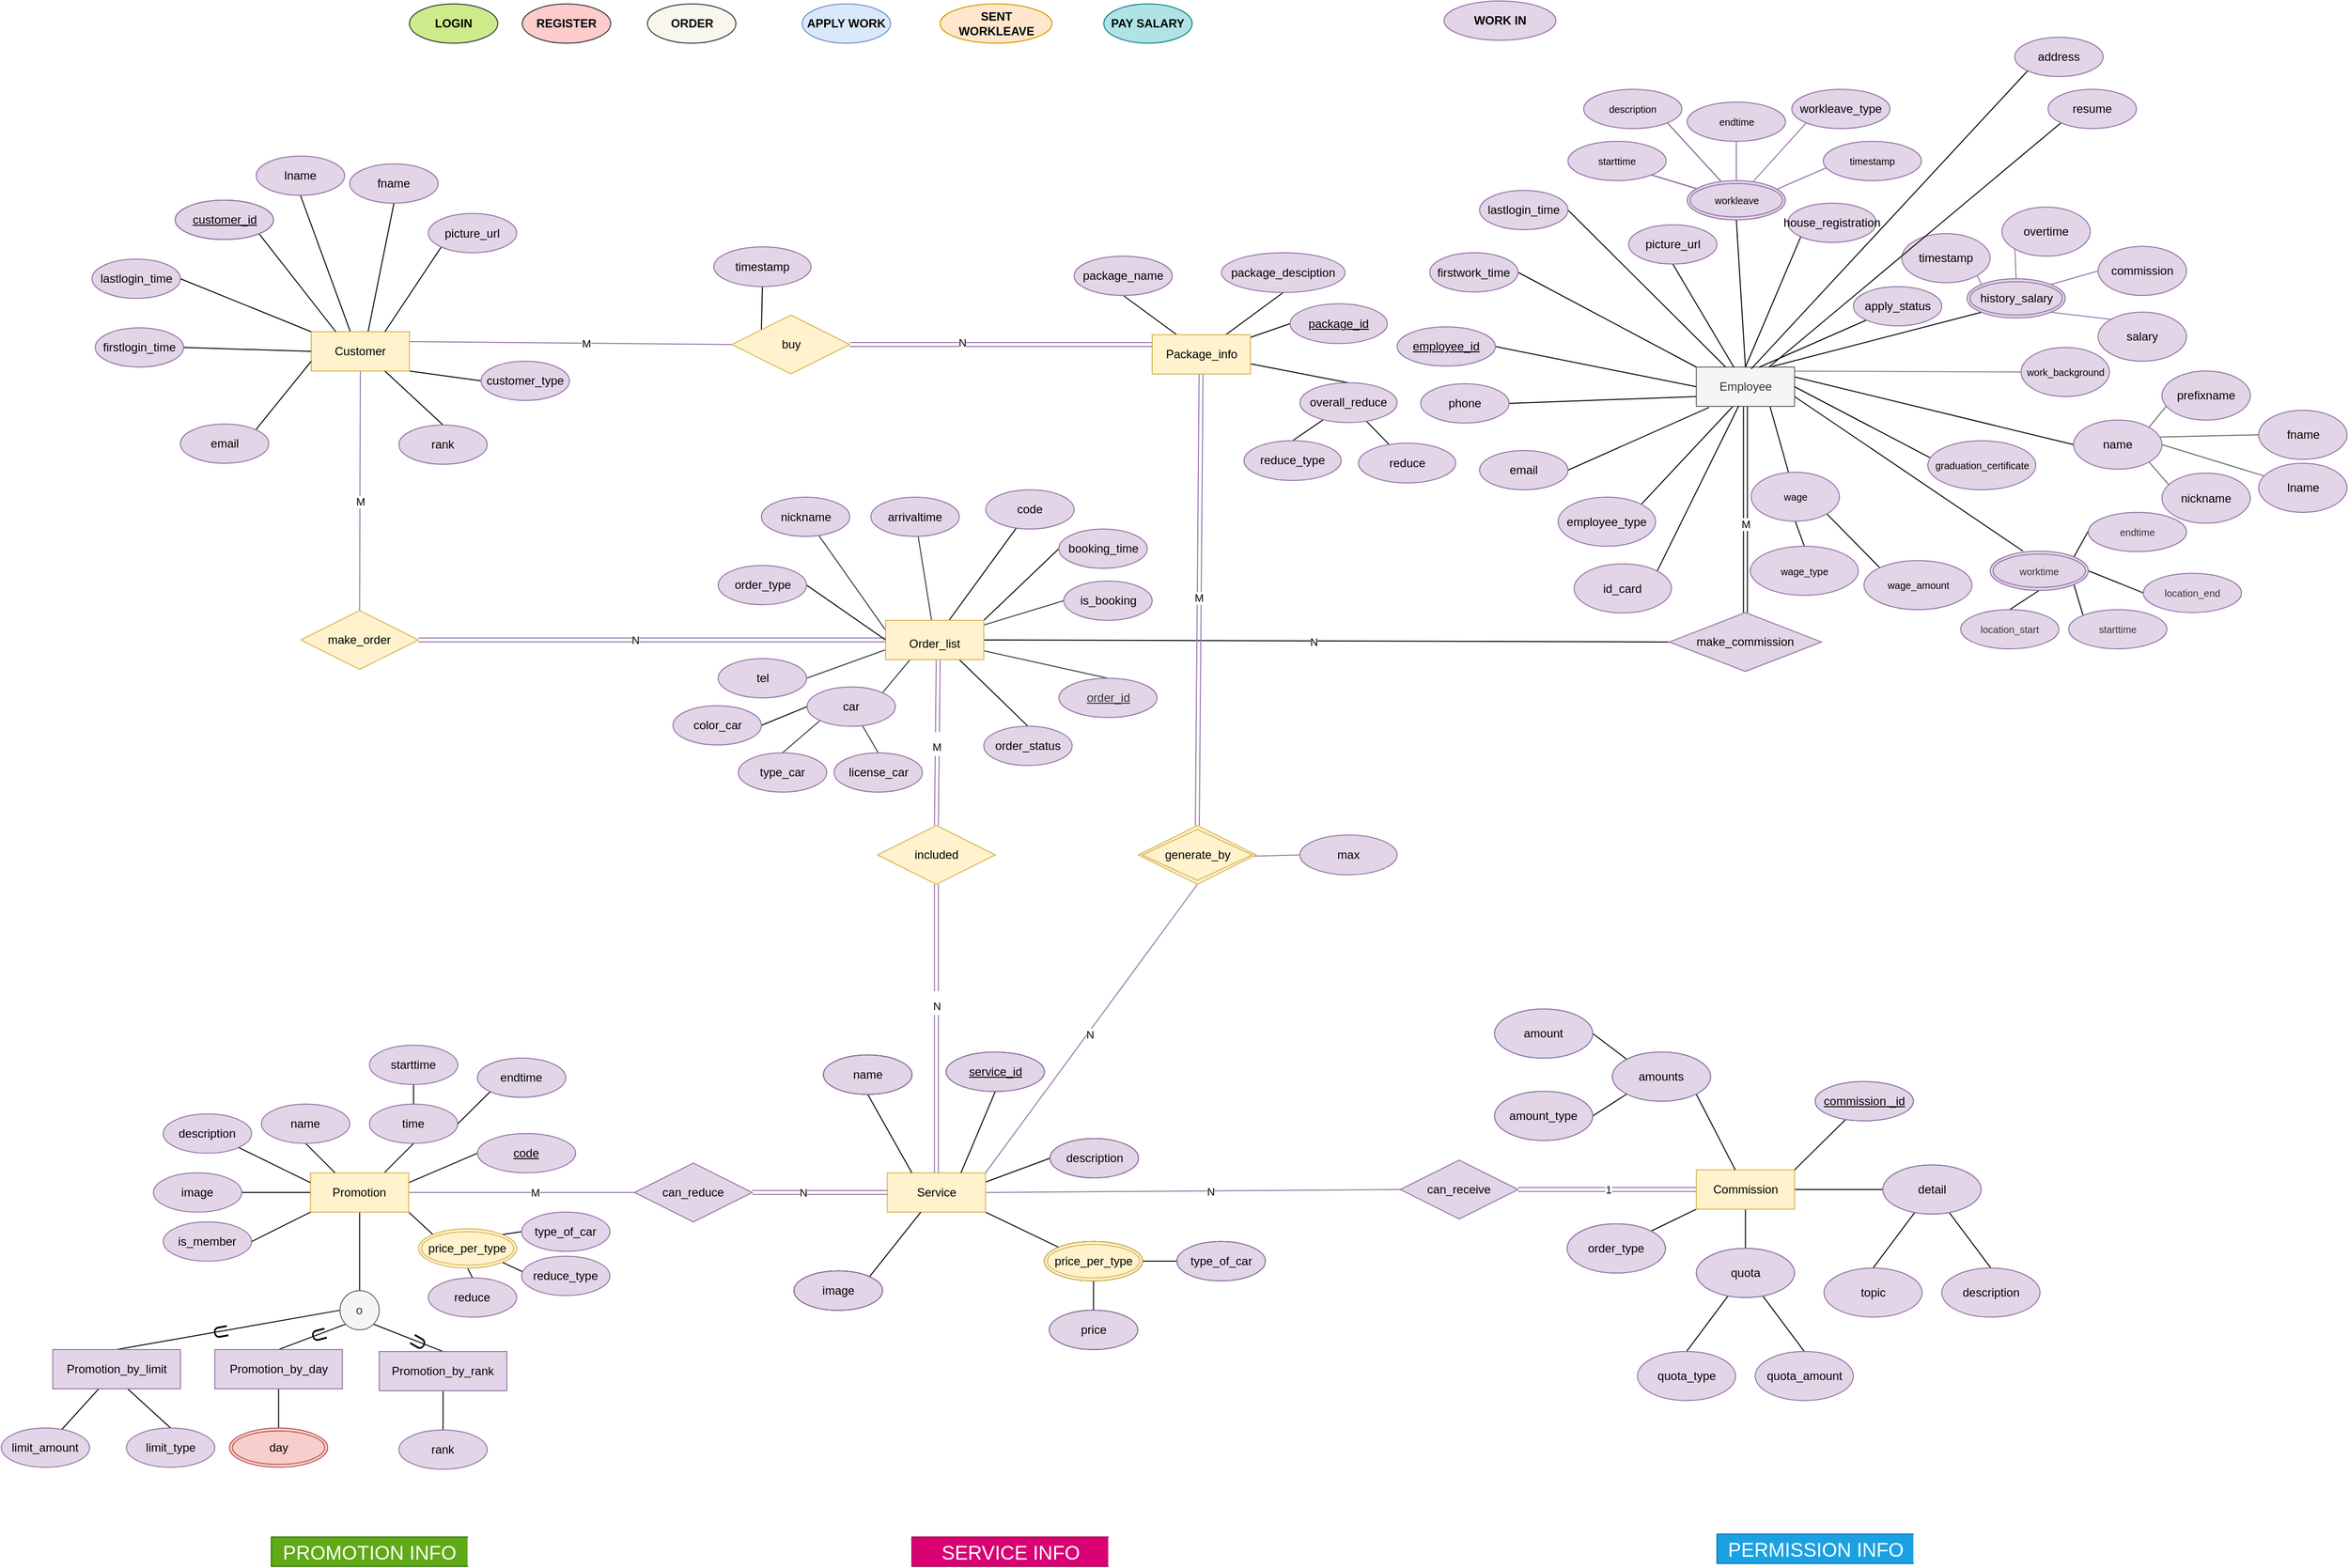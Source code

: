 <mxfile version="20.3.7" type="github" pages="7">
  <diagram id="VZlUaImB-o4riFgnqdvo" name="Page-9">
    <mxGraphModel dx="3151" dy="1963" grid="0" gridSize="10" guides="1" tooltips="1" connect="1" arrows="1" fold="1" page="1" pageScale="1" pageWidth="1654" pageHeight="1169" math="0" shadow="0">
      <root>
        <mxCell id="0" />
        <mxCell id="1" parent="0" />
        <mxCell id="J3syv_zRg6Sf4gHTdphy-1" style="edgeStyle=none;rounded=0;orthogonalLoop=1;jettySize=auto;html=1;exitX=0.5;exitY=1;exitDx=0;exitDy=0;entryX=0.5;entryY=0;entryDx=0;entryDy=0;endArrow=none;endFill=0;shape=link;" parent="1" source="J3syv_zRg6Sf4gHTdphy-7" target="J3syv_zRg6Sf4gHTdphy-158" edge="1">
          <mxGeometry relative="1" as="geometry" />
        </mxCell>
        <mxCell id="_HB8hdCg17fQSvqlBrgN-1" value="M" style="edgeLabel;html=1;align=center;verticalAlign=middle;resizable=0;points=[];" parent="J3syv_zRg6Sf4gHTdphy-1" vertex="1" connectable="0">
          <mxGeometry x="0.195" y="1" relative="1" as="geometry">
            <mxPoint x="-1" y="-6" as="offset" />
          </mxGeometry>
        </mxCell>
        <mxCell id="J3syv_zRg6Sf4gHTdphy-2" style="rounded=0;orthogonalLoop=1;jettySize=auto;html=1;exitX=0.75;exitY=1;exitDx=0;exitDy=0;endArrow=none;endFill=0;" parent="1" source="J3syv_zRg6Sf4gHTdphy-7" target="J3syv_zRg6Sf4gHTdphy-121" edge="1">
          <mxGeometry relative="1" as="geometry" />
        </mxCell>
        <mxCell id="J3syv_zRg6Sf4gHTdphy-3" style="edgeStyle=none;rounded=0;orthogonalLoop=1;jettySize=auto;html=1;exitX=1;exitY=0.75;exitDx=0;exitDy=0;entryX=0.335;entryY=0;entryDx=0;entryDy=0;endArrow=none;endFill=0;entryPerimeter=0;" parent="1" source="J3syv_zRg6Sf4gHTdphy-7" target="J3syv_zRg6Sf4gHTdphy-125" edge="1">
          <mxGeometry relative="1" as="geometry" />
        </mxCell>
        <mxCell id="J3syv_zRg6Sf4gHTdphy-4" style="edgeStyle=none;rounded=0;orthogonalLoop=1;jettySize=auto;html=1;exitX=1;exitY=0.25;exitDx=0;exitDy=0;entryX=0;entryY=0.5;entryDx=0;entryDy=0;endArrow=none;endFill=0;" parent="1" source="J3syv_zRg6Sf4gHTdphy-7" target="J3syv_zRg6Sf4gHTdphy-47" edge="1">
          <mxGeometry relative="1" as="geometry" />
        </mxCell>
        <mxCell id="J3syv_zRg6Sf4gHTdphy-5" style="edgeStyle=none;rounded=0;orthogonalLoop=1;jettySize=auto;html=1;exitX=0.75;exitY=0;exitDx=0;exitDy=0;entryX=0;entryY=1;entryDx=0;entryDy=0;endArrow=none;endFill=0;" parent="1" source="J3syv_zRg6Sf4gHTdphy-7" target="J3syv_zRg6Sf4gHTdphy-116" edge="1">
          <mxGeometry relative="1" as="geometry" />
        </mxCell>
        <mxCell id="J3syv_zRg6Sf4gHTdphy-6" style="edgeStyle=none;rounded=0;orthogonalLoop=1;jettySize=auto;html=1;exitX=0.373;exitY=1;exitDx=0;exitDy=0;endArrow=none;endFill=0;exitPerimeter=0;entryX=1;entryY=0;entryDx=0;entryDy=0;" parent="1" source="J3syv_zRg6Sf4gHTdphy-7" target="oDfqbxuVZqj_zan7dPXV-44" edge="1">
          <mxGeometry relative="1" as="geometry">
            <mxPoint x="457.06" y="-261.302" as="targetPoint" />
          </mxGeometry>
        </mxCell>
        <mxCell id="J3syv_zRg6Sf4gHTdphy-7" value="Employee" style="whiteSpace=wrap;html=1;align=center;fillColor=#f5f5f5;fontColor=#333333;strokeColor=#666666;" parent="1" vertex="1">
          <mxGeometry x="470.75" y="-417" width="100" height="40" as="geometry" />
        </mxCell>
        <mxCell id="J3syv_zRg6Sf4gHTdphy-8" style="edgeStyle=none;rounded=0;orthogonalLoop=1;jettySize=auto;html=1;exitX=0.5;exitY=1;exitDx=0;exitDy=0;entryX=0.5;entryY=0;entryDx=0;entryDy=0;endArrow=none;endFill=0;fillColor=#e1d5e7;strokeColor=#9673a6;" parent="1" source="J3syv_zRg6Sf4gHTdphy-12" target="J3syv_zRg6Sf4gHTdphy-146" edge="1">
          <mxGeometry relative="1" as="geometry" />
        </mxCell>
        <mxCell id="-mMQMIXgPdQvLKUQeq_T-13" value="M" style="edgeLabel;html=1;align=center;verticalAlign=middle;resizable=0;points=[];" parent="J3syv_zRg6Sf4gHTdphy-8" vertex="1" connectable="0">
          <mxGeometry x="0.088" relative="1" as="geometry">
            <mxPoint as="offset" />
          </mxGeometry>
        </mxCell>
        <mxCell id="J3syv_zRg6Sf4gHTdphy-10" style="edgeStyle=none;rounded=0;orthogonalLoop=1;jettySize=auto;html=1;exitX=1;exitY=0.25;exitDx=0;exitDy=0;entryX=0;entryY=0.5;entryDx=0;entryDy=0;endArrow=none;endFill=0;fillColor=#e1d5e7;strokeColor=#9673a6;" parent="1" source="J3syv_zRg6Sf4gHTdphy-12" target="J3syv_zRg6Sf4gHTdphy-252" edge="1">
          <mxGeometry relative="1" as="geometry" />
        </mxCell>
        <mxCell id="J3syv_zRg6Sf4gHTdphy-11" value="M" style="edgeLabel;html=1;align=center;verticalAlign=middle;resizable=0;points=[];" parent="J3syv_zRg6Sf4gHTdphy-10" connectable="0" vertex="1">
          <mxGeometry x="0.061" y="-2" relative="1" as="geometry">
            <mxPoint x="5" y="-2" as="offset" />
          </mxGeometry>
        </mxCell>
        <mxCell id="uwtV_Lu-61UKaYUSyCxo-12" style="edgeStyle=none;rounded=0;orthogonalLoop=1;jettySize=auto;html=1;exitX=1;exitY=1;exitDx=0;exitDy=0;entryX=0;entryY=0.5;entryDx=0;entryDy=0;fontSize=12;fontColor=#000000;endArrow=none;endFill=0;" parent="1" source="J3syv_zRg6Sf4gHTdphy-12" target="J3syv_zRg6Sf4gHTdphy-221" edge="1">
          <mxGeometry relative="1" as="geometry" />
        </mxCell>
        <mxCell id="J3syv_zRg6Sf4gHTdphy-12" value="Customer" style="whiteSpace=wrap;html=1;align=center;fillColor=#fff2cc;strokeColor=#d6b656;" parent="1" vertex="1">
          <mxGeometry x="-940" y="-453" width="100" height="40" as="geometry" />
        </mxCell>
        <mxCell id="J3syv_zRg6Sf4gHTdphy-13" style="edgeStyle=none;rounded=0;orthogonalLoop=1;jettySize=auto;html=1;endArrow=none;endFill=0;fillColor=#f9f7ed;strokeColor=#36393d;" parent="1" source="J3syv_zRg6Sf4gHTdphy-232" target="J3syv_zRg6Sf4gHTdphy-29" edge="1">
          <mxGeometry relative="1" as="geometry">
            <mxPoint x="-313.5" y="-159" as="sourcePoint" />
          </mxGeometry>
        </mxCell>
        <mxCell id="J3syv_zRg6Sf4gHTdphy-14" style="edgeStyle=none;rounded=0;orthogonalLoop=1;jettySize=auto;html=1;entryX=0.5;entryY=0;entryDx=0;entryDy=0;endArrow=none;endFill=0;fillColor=#f9f7ed;strokeColor=#36393d;" parent="1" source="J3syv_zRg6Sf4gHTdphy-232" target="J3syv_zRg6Sf4gHTdphy-44" edge="1">
          <mxGeometry relative="1" as="geometry">
            <mxPoint x="-283.5" y="-114" as="sourcePoint" />
          </mxGeometry>
        </mxCell>
        <mxCell id="J3syv_zRg6Sf4gHTdphy-15" style="edgeStyle=none;rounded=0;orthogonalLoop=1;jettySize=auto;html=1;entryX=0;entryY=0.5;entryDx=0;entryDy=0;endArrow=none;endFill=0;fillColor=#f9f7ed;strokeColor=#36393d;" parent="1" source="J3syv_zRg6Sf4gHTdphy-232" target="J3syv_zRg6Sf4gHTdphy-26" edge="1">
          <mxGeometry relative="1" as="geometry">
            <mxPoint x="-253.5" y="-129" as="sourcePoint" />
          </mxGeometry>
        </mxCell>
        <mxCell id="J3syv_zRg6Sf4gHTdphy-16" style="edgeStyle=none;rounded=0;orthogonalLoop=1;jettySize=auto;html=1;exitX=0;exitY=0.75;exitDx=0;exitDy=0;entryX=1;entryY=0.5;entryDx=0;entryDy=0;endArrow=none;endFill=0;fillColor=#f9f7ed;strokeColor=#36393d;" parent="1" source="J3syv_zRg6Sf4gHTdphy-232" target="J3syv_zRg6Sf4gHTdphy-188" edge="1">
          <mxGeometry relative="1" as="geometry">
            <mxPoint x="-373.5" y="-129" as="sourcePoint" />
          </mxGeometry>
        </mxCell>
        <mxCell id="J3syv_zRg6Sf4gHTdphy-18" style="edgeStyle=none;rounded=0;orthogonalLoop=1;jettySize=auto;html=1;exitX=1;exitY=0.5;exitDx=0;exitDy=0;entryX=0;entryY=0.5;entryDx=0;entryDy=0;strokeColor=#000000;strokeWidth=1;fontSize=20;endArrow=none;endFill=0;" parent="1" source="J3syv_zRg6Sf4gHTdphy-232" target="J3syv_zRg6Sf4gHTdphy-158" edge="1">
          <mxGeometry relative="1" as="geometry">
            <mxPoint x="-58.5" y="-132" as="sourcePoint" />
          </mxGeometry>
        </mxCell>
        <mxCell id="-mMQMIXgPdQvLKUQeq_T-15" value="N" style="edgeLabel;html=1;align=center;verticalAlign=middle;resizable=0;points=[];" parent="J3syv_zRg6Sf4gHTdphy-18" vertex="1" connectable="0">
          <mxGeometry x="-0.037" y="-1" relative="1" as="geometry">
            <mxPoint as="offset" />
          </mxGeometry>
        </mxCell>
        <mxCell id="J3syv_zRg6Sf4gHTdphy-19" style="edgeStyle=none;rounded=0;orthogonalLoop=1;jettySize=auto;html=1;entryX=0;entryY=0.5;entryDx=0;entryDy=0;endArrow=none;endFill=0;" parent="1" target="J3syv_zRg6Sf4gHTdphy-30" edge="1">
          <mxGeometry relative="1" as="geometry">
            <mxPoint x="-255.0" y="414" as="sourcePoint" />
          </mxGeometry>
        </mxCell>
        <mxCell id="J3syv_zRg6Sf4gHTdphy-20" style="edgeStyle=none;rounded=0;orthogonalLoop=1;jettySize=auto;html=1;exitX=1;exitY=1;exitDx=0;exitDy=0;entryX=0;entryY=0;entryDx=0;entryDy=0;endArrow=none;endFill=0;" parent="1" source="J3syv_zRg6Sf4gHTdphy-25" target="J3syv_zRg6Sf4gHTdphy-41" edge="1">
          <mxGeometry relative="1" as="geometry" />
        </mxCell>
        <mxCell id="J3syv_zRg6Sf4gHTdphy-21" value="" style="edgeStyle=none;rounded=0;orthogonalLoop=1;jettySize=auto;html=1;exitX=0.5;exitY=0;exitDx=0;exitDy=0;entryX=0.536;entryY=0.974;entryDx=0;entryDy=0;endArrow=none;endFill=0;entryPerimeter=0;startArrow=none;shape=link;fillColor=#e1d5e7;strokeColor=#9673a6;" parent="1" source="J3syv_zRg6Sf4gHTdphy-233" target="J3syv_zRg6Sf4gHTdphy-232" edge="1">
          <mxGeometry relative="1" as="geometry">
            <mxPoint x="-313.5" y="-99" as="targetPoint" />
          </mxGeometry>
        </mxCell>
        <mxCell id="J3syv_zRg6Sf4gHTdphy-22" value="&lt;font color=&quot;#000000&quot; style=&quot;font-size: 11px;&quot;&gt;M&lt;/font&gt;" style="edgeLabel;html=1;align=center;verticalAlign=middle;resizable=0;points=[];fontSize=20;fontColor=#FF0000;" parent="J3syv_zRg6Sf4gHTdphy-21" vertex="1" connectable="0">
          <mxGeometry x="0.043" y="-1" relative="1" as="geometry">
            <mxPoint x="-2" y="4" as="offset" />
          </mxGeometry>
        </mxCell>
        <mxCell id="J3syv_zRg6Sf4gHTdphy-23" style="edgeStyle=none;rounded=0;orthogonalLoop=1;jettySize=auto;html=1;exitX=1;exitY=0.5;exitDx=0;exitDy=0;entryX=0;entryY=0.5;entryDx=0;entryDy=0;endArrow=none;endFill=0;fillColor=#e1d5e7;strokeColor=#9673a6;" parent="1" source="J3syv_zRg6Sf4gHTdphy-25" target="J3syv_zRg6Sf4gHTdphy-152" edge="1">
          <mxGeometry relative="1" as="geometry">
            <mxPoint x="-25.75" y="423.93" as="targetPoint" />
          </mxGeometry>
        </mxCell>
        <mxCell id="J3syv_zRg6Sf4gHTdphy-24" value="N" style="edgeLabel;html=1;align=center;verticalAlign=middle;resizable=0;points=[];" parent="J3syv_zRg6Sf4gHTdphy-23" vertex="1" connectable="0">
          <mxGeometry x="0.086" relative="1" as="geometry">
            <mxPoint as="offset" />
          </mxGeometry>
        </mxCell>
        <mxCell id="J3syv_zRg6Sf4gHTdphy-25" value="Service" style="whiteSpace=wrap;html=1;align=center;fillColor=#fff2cc;strokeColor=#d6b656;" parent="1" vertex="1">
          <mxGeometry x="-353.25" y="403.93" width="100" height="40" as="geometry" />
        </mxCell>
        <mxCell id="J3syv_zRg6Sf4gHTdphy-26" value="is_booking" style="ellipse;whiteSpace=wrap;html=1;align=center;fillColor=#e1d5e7;strokeColor=#9673a6;" parent="1" vertex="1">
          <mxGeometry x="-173.5" y="-199" width="90" height="40" as="geometry" />
        </mxCell>
        <mxCell id="J3syv_zRg6Sf4gHTdphy-27" style="edgeStyle=none;rounded=0;orthogonalLoop=1;jettySize=auto;html=1;exitX=0.5;exitY=1;exitDx=0;exitDy=0;entryX=0.25;entryY=0;entryDx=0;entryDy=0;endArrow=none;endFill=0;" parent="1" source="J3syv_zRg6Sf4gHTdphy-28" target="J3syv_zRg6Sf4gHTdphy-25" edge="1">
          <mxGeometry relative="1" as="geometry" />
        </mxCell>
        <mxCell id="J3syv_zRg6Sf4gHTdphy-28" value="name" style="ellipse;whiteSpace=wrap;html=1;align=center;fillColor=#d80073;fontColor=#ffffff;strokeColor=#A50040;" parent="1" vertex="1">
          <mxGeometry x="-418.25" y="283.93" width="90" height="40" as="geometry" />
        </mxCell>
        <mxCell id="J3syv_zRg6Sf4gHTdphy-29" value="arrivaltime" style="ellipse;whiteSpace=wrap;html=1;align=center;fillColor=#e1d5e7;strokeColor=#9673a6;" parent="1" vertex="1">
          <mxGeometry x="-370" y="-284.5" width="90" height="40" as="geometry" />
        </mxCell>
        <mxCell id="J3syv_zRg6Sf4gHTdphy-30" value="description" style="ellipse;whiteSpace=wrap;html=1;align=center;" parent="1" vertex="1">
          <mxGeometry x="-187.5" y="369" width="90" height="40" as="geometry" />
        </mxCell>
        <mxCell id="J3syv_zRg6Sf4gHTdphy-31" style="edgeStyle=none;rounded=0;orthogonalLoop=1;jettySize=auto;html=1;exitX=0.5;exitY=0;exitDx=0;exitDy=0;entryX=0.75;entryY=1;entryDx=0;entryDy=0;endArrow=none;endFill=0;" parent="1" source="J3syv_zRg6Sf4gHTdphy-32" target="J3syv_zRg6Sf4gHTdphy-12" edge="1">
          <mxGeometry relative="1" as="geometry" />
        </mxCell>
        <mxCell id="J3syv_zRg6Sf4gHTdphy-32" value="rank" style="ellipse;whiteSpace=wrap;html=1;align=center;fillColor=#e1d5e7;strokeColor=#9673a6;" parent="1" vertex="1">
          <mxGeometry x="-850.75" y="-358" width="90" height="40" as="geometry" />
        </mxCell>
        <mxCell id="J3syv_zRg6Sf4gHTdphy-33" style="edgeStyle=none;rounded=0;orthogonalLoop=1;jettySize=auto;html=1;exitX=1;exitY=0;exitDx=0;exitDy=0;endArrow=none;endFill=0;" parent="1" source="J3syv_zRg6Sf4gHTdphy-34" target="J3syv_zRg6Sf4gHTdphy-25" edge="1">
          <mxGeometry relative="1" as="geometry" />
        </mxCell>
        <mxCell id="J3syv_zRg6Sf4gHTdphy-34" value="image" style="ellipse;whiteSpace=wrap;html=1;align=center;fillColor=#d80073;fontColor=#ffffff;strokeColor=#A50040;" parent="1" vertex="1">
          <mxGeometry x="-448.25" y="503.93" width="90" height="40" as="geometry" />
        </mxCell>
        <mxCell id="J3syv_zRg6Sf4gHTdphy-35" style="edgeStyle=none;rounded=0;orthogonalLoop=1;jettySize=auto;html=1;exitX=0.5;exitY=1;exitDx=0;exitDy=0;entryX=0.75;entryY=0;entryDx=0;entryDy=0;endArrow=none;endFill=0;" parent="1" source="J3syv_zRg6Sf4gHTdphy-36" target="J3syv_zRg6Sf4gHTdphy-25" edge="1">
          <mxGeometry relative="1" as="geometry" />
        </mxCell>
        <mxCell id="J3syv_zRg6Sf4gHTdphy-36" value="service_id" style="ellipse;whiteSpace=wrap;html=1;align=center;fontStyle=4;" parent="1" vertex="1">
          <mxGeometry x="-293.25" y="280.93" width="100" height="40" as="geometry" />
        </mxCell>
        <mxCell id="J3syv_zRg6Sf4gHTdphy-39" style="edgeStyle=none;rounded=0;orthogonalLoop=1;jettySize=auto;html=1;exitX=1;exitY=0.5;exitDx=0;exitDy=0;entryX=0;entryY=0.5;entryDx=0;entryDy=0;endArrow=none;endFill=0;" parent="1" source="J3syv_zRg6Sf4gHTdphy-41" target="J3syv_zRg6Sf4gHTdphy-42" edge="1">
          <mxGeometry relative="1" as="geometry" />
        </mxCell>
        <mxCell id="J3syv_zRg6Sf4gHTdphy-40" style="edgeStyle=none;rounded=0;orthogonalLoop=1;jettySize=auto;html=1;exitX=0.5;exitY=1;exitDx=0;exitDy=0;endArrow=none;endFill=0;" parent="1" source="J3syv_zRg6Sf4gHTdphy-41" target="J3syv_zRg6Sf4gHTdphy-43" edge="1">
          <mxGeometry relative="1" as="geometry" />
        </mxCell>
        <mxCell id="J3syv_zRg6Sf4gHTdphy-41" value="price_per_type" style="ellipse;shape=doubleEllipse;margin=3;whiteSpace=wrap;html=1;align=center;" parent="1" vertex="1">
          <mxGeometry x="-193.25" y="473.93" width="100" height="40" as="geometry" />
        </mxCell>
        <mxCell id="J3syv_zRg6Sf4gHTdphy-42" value="type_of_car" style="ellipse;whiteSpace=wrap;html=1;align=center;" parent="1" vertex="1">
          <mxGeometry x="-58.25" y="473.93" width="90" height="40" as="geometry" />
        </mxCell>
        <mxCell id="J3syv_zRg6Sf4gHTdphy-43" value="price" style="ellipse;whiteSpace=wrap;html=1;align=center;" parent="1" vertex="1">
          <mxGeometry x="-188.25" y="543.93" width="90" height="40" as="geometry" />
        </mxCell>
        <mxCell id="J3syv_zRg6Sf4gHTdphy-44" value="order_id" style="ellipse;whiteSpace=wrap;html=1;align=center;fontStyle=4;fillColor=#e1d5e7;fontColor=#333333;strokeColor=#9673a6;" parent="1" vertex="1">
          <mxGeometry x="-178.5" y="-100" width="100" height="40" as="geometry" />
        </mxCell>
        <mxCell id="J3syv_zRg6Sf4gHTdphy-45" style="edgeStyle=none;rounded=0;orthogonalLoop=1;jettySize=auto;html=1;exitX=1;exitY=1;exitDx=0;exitDy=0;entryX=0.075;entryY=0.23;entryDx=0;entryDy=0;endArrow=none;endFill=0;entryPerimeter=0;fillColor=#f5f5f5;strokeColor=#666666;" parent="1" source="J3syv_zRg6Sf4gHTdphy-47" target="J3syv_zRg6Sf4gHTdphy-142" edge="1">
          <mxGeometry relative="1" as="geometry" />
        </mxCell>
        <mxCell id="J3syv_zRg6Sf4gHTdphy-46" style="edgeStyle=none;rounded=0;orthogonalLoop=1;jettySize=auto;html=1;exitX=1;exitY=0.5;exitDx=0;exitDy=0;endArrow=none;endFill=0;fillColor=#f5f5f5;strokeColor=#666666;" parent="1" source="J3syv_zRg6Sf4gHTdphy-47" target="J3syv_zRg6Sf4gHTdphy-52" edge="1">
          <mxGeometry relative="1" as="geometry" />
        </mxCell>
        <mxCell id="J3syv_zRg6Sf4gHTdphy-47" value="name" style="ellipse;whiteSpace=wrap;html=1;fillColor=#e1d5e7;strokeColor=#9673a6;" parent="1" vertex="1">
          <mxGeometry x="855" y="-363" width="90" height="50" as="geometry" />
        </mxCell>
        <mxCell id="J3syv_zRg6Sf4gHTdphy-48" style="edgeStyle=none;rounded=0;orthogonalLoop=1;jettySize=auto;html=1;exitX=0;exitY=0.5;exitDx=0;exitDy=0;entryX=0.996;entryY=0.102;entryDx=0;entryDy=0;endArrow=none;endFill=0;entryPerimeter=0;fillColor=#e1d5e7;strokeColor=#9673a6;" parent="1" source="J3syv_zRg6Sf4gHTdphy-49" target="J3syv_zRg6Sf4gHTdphy-7" edge="1">
          <mxGeometry relative="1" as="geometry" />
        </mxCell>
        <mxCell id="J3syv_zRg6Sf4gHTdphy-49" value="&lt;span style=&quot;font-size: 10px;&quot;&gt;work_background&lt;/span&gt;" style="ellipse;whiteSpace=wrap;html=1;fillColor=#e1d5e7;strokeColor=#9673a6;" parent="1" vertex="1">
          <mxGeometry x="801.5" y="-437" width="90" height="50" as="geometry" />
        </mxCell>
        <mxCell id="J3syv_zRg6Sf4gHTdphy-50" style="edgeStyle=none;rounded=0;orthogonalLoop=1;jettySize=auto;html=1;exitX=0.036;exitY=0.364;exitDx=0;exitDy=0;entryX=1;entryY=0.5;entryDx=0;entryDy=0;endArrow=none;endFill=0;exitPerimeter=0;" parent="1" source="J3syv_zRg6Sf4gHTdphy-51" target="J3syv_zRg6Sf4gHTdphy-7" edge="1">
          <mxGeometry relative="1" as="geometry" />
        </mxCell>
        <mxCell id="J3syv_zRg6Sf4gHTdphy-51" value="&lt;font style=&quot;font-size: 10px;&quot;&gt;graduation_certificate&lt;/font&gt;" style="ellipse;whiteSpace=wrap;html=1;fillColor=#e1d5e7;strokeColor=#9673a6;" parent="1" vertex="1">
          <mxGeometry x="706.5" y="-342" width="110" height="50" as="geometry" />
        </mxCell>
        <mxCell id="J3syv_zRg6Sf4gHTdphy-52" value="lname" style="ellipse;whiteSpace=wrap;html=1;fillColor=#e1d5e7;strokeColor=#9673a6;" parent="1" vertex="1">
          <mxGeometry x="1043.5" y="-319" width="90" height="50" as="geometry" />
        </mxCell>
        <mxCell id="J3syv_zRg6Sf4gHTdphy-53" style="edgeStyle=none;rounded=0;orthogonalLoop=1;jettySize=auto;html=1;exitX=0;exitY=0.5;exitDx=0;exitDy=0;entryX=0.978;entryY=0.346;entryDx=0;entryDy=0;entryPerimeter=0;endArrow=none;endFill=0;fillColor=#f5f5f5;strokeColor=#666666;" parent="1" source="J3syv_zRg6Sf4gHTdphy-54" target="J3syv_zRg6Sf4gHTdphy-47" edge="1">
          <mxGeometry relative="1" as="geometry" />
        </mxCell>
        <mxCell id="J3syv_zRg6Sf4gHTdphy-54" value="fname" style="ellipse;whiteSpace=wrap;html=1;fillColor=#e1d5e7;strokeColor=#9673a6;" parent="1" vertex="1">
          <mxGeometry x="1043.5" y="-373" width="90" height="50" as="geometry" />
        </mxCell>
        <mxCell id="J3syv_zRg6Sf4gHTdphy-56" style="edgeStyle=none;rounded=0;orthogonalLoop=1;jettySize=auto;html=1;exitX=0;exitY=1;exitDx=0;exitDy=0;entryX=0.64;entryY=0.003;entryDx=0;entryDy=0;entryPerimeter=0;endArrow=none;endFill=0;" parent="1" source="J3syv_zRg6Sf4gHTdphy-57" target="J3syv_zRg6Sf4gHTdphy-7" edge="1">
          <mxGeometry relative="1" as="geometry" />
        </mxCell>
        <mxCell id="J3syv_zRg6Sf4gHTdphy-57" value="apply_status" style="ellipse;whiteSpace=wrap;html=1;align=center;fillColor=#e1d5e7;strokeColor=#9673a6;" parent="1" vertex="1">
          <mxGeometry x="630.75" y="-499" width="90" height="40" as="geometry" />
        </mxCell>
        <mxCell id="J3syv_zRg6Sf4gHTdphy-58" style="edgeStyle=none;rounded=0;orthogonalLoop=1;jettySize=auto;html=1;exitX=1;exitY=0.5;exitDx=0;exitDy=0;entryX=0;entryY=0.75;entryDx=0;entryDy=0;endArrow=none;endFill=0;" parent="1" source="oDfqbxuVZqj_zan7dPXV-41" target="J3syv_zRg6Sf4gHTdphy-7" edge="1">
          <mxGeometry relative="1" as="geometry">
            <mxPoint x="282.0" y="-367" as="sourcePoint" />
          </mxGeometry>
        </mxCell>
        <mxCell id="J3syv_zRg6Sf4gHTdphy-62" style="edgeStyle=none;rounded=0;orthogonalLoop=1;jettySize=auto;html=1;exitX=1;exitY=0.5;exitDx=0;exitDy=0;endArrow=none;endFill=0;" parent="1" source="oDfqbxuVZqj_zan7dPXV-37" target="J3syv_zRg6Sf4gHTdphy-7" edge="1">
          <mxGeometry relative="1" as="geometry">
            <mxPoint x="326.766" y="-552.834" as="sourcePoint" />
          </mxGeometry>
        </mxCell>
        <mxCell id="J3syv_zRg6Sf4gHTdphy-64" style="edgeStyle=none;rounded=0;orthogonalLoop=1;jettySize=auto;html=1;exitX=0.5;exitY=1;exitDx=0;exitDy=0;endArrow=none;endFill=0;" parent="1" source="oDfqbxuVZqj_zan7dPXV-35" target="J3syv_zRg6Sf4gHTdphy-7" edge="1">
          <mxGeometry relative="1" as="geometry">
            <mxPoint x="456.5" y="-517" as="sourcePoint" />
          </mxGeometry>
        </mxCell>
        <mxCell id="J3syv_zRg6Sf4gHTdphy-66" style="edgeStyle=none;rounded=0;orthogonalLoop=1;jettySize=auto;html=1;exitX=1;exitY=0.5;exitDx=0;exitDy=0;endArrow=none;endFill=0;entryX=0;entryY=0;entryDx=0;entryDy=0;" parent="1" source="oDfqbxuVZqj_zan7dPXV-38" target="J3syv_zRg6Sf4gHTdphy-7" edge="1">
          <mxGeometry relative="1" as="geometry">
            <mxPoint x="460.0" y="-417.0" as="targetPoint" />
            <mxPoint x="300.0" y="-519" as="sourcePoint" />
          </mxGeometry>
        </mxCell>
        <mxCell id="J3syv_zRg6Sf4gHTdphy-70" style="edgeStyle=none;rounded=0;orthogonalLoop=1;jettySize=auto;html=1;exitX=1;exitY=0.5;exitDx=0;exitDy=0;entryX=0.13;entryY=1.027;entryDx=0;entryDy=0;entryPerimeter=0;endArrow=none;endFill=0;" parent="1" source="oDfqbxuVZqj_zan7dPXV-43" target="J3syv_zRg6Sf4gHTdphy-7" edge="1">
          <mxGeometry relative="1" as="geometry">
            <mxPoint x="356.766" y="-291.166" as="sourcePoint" />
          </mxGeometry>
        </mxCell>
        <mxCell id="J3syv_zRg6Sf4gHTdphy-72" style="edgeStyle=none;rounded=0;orthogonalLoop=1;jettySize=auto;html=1;exitX=1;exitY=0.25;exitDx=0;exitDy=0;entryX=0;entryY=0.5;entryDx=0;entryDy=0;endArrow=none;endFill=0;" parent="1" source="J3syv_zRg6Sf4gHTdphy-78" target="J3syv_zRg6Sf4gHTdphy-79" edge="1">
          <mxGeometry relative="1" as="geometry">
            <mxPoint x="-815.75" y="423.93" as="targetPoint" />
          </mxGeometry>
        </mxCell>
        <mxCell id="J3syv_zRg6Sf4gHTdphy-73" style="edgeStyle=none;rounded=0;orthogonalLoop=1;jettySize=auto;html=1;exitX=0.75;exitY=0;exitDx=0;exitDy=0;entryX=0.5;entryY=1;entryDx=0;entryDy=0;endArrow=none;endFill=0;" parent="1" source="J3syv_zRg6Sf4gHTdphy-78" target="J3syv_zRg6Sf4gHTdphy-83" edge="1">
          <mxGeometry relative="1" as="geometry" />
        </mxCell>
        <mxCell id="J3syv_zRg6Sf4gHTdphy-74" style="edgeStyle=none;rounded=0;orthogonalLoop=1;jettySize=auto;html=1;exitX=0.5;exitY=1;exitDx=0;exitDy=0;entryX=0.5;entryY=0;entryDx=0;entryDy=0;endArrow=none;endFill=0;" parent="1" source="J3syv_zRg6Sf4gHTdphy-78" target="J3syv_zRg6Sf4gHTdphy-99" edge="1">
          <mxGeometry relative="1" as="geometry" />
        </mxCell>
        <mxCell id="J3syv_zRg6Sf4gHTdphy-75" style="edgeStyle=none;rounded=0;orthogonalLoop=1;jettySize=auto;html=1;exitX=1;exitY=1;exitDx=0;exitDy=0;entryX=0;entryY=0;entryDx=0;entryDy=0;endArrow=none;endFill=0;" parent="1" source="J3syv_zRg6Sf4gHTdphy-78" target="J3syv_zRg6Sf4gHTdphy-112" edge="1">
          <mxGeometry relative="1" as="geometry" />
        </mxCell>
        <mxCell id="J3syv_zRg6Sf4gHTdphy-76" style="edgeStyle=none;rounded=0;orthogonalLoop=1;jettySize=auto;html=1;exitX=1;exitY=0.5;exitDx=0;exitDy=0;entryX=0;entryY=0.5;entryDx=0;entryDy=0;endArrow=none;endFill=0;fillColor=#e1d5e7;strokeColor=#9673a6;" parent="1" source="J3syv_zRg6Sf4gHTdphy-78" target="J3syv_zRg6Sf4gHTdphy-149" edge="1">
          <mxGeometry relative="1" as="geometry" />
        </mxCell>
        <mxCell id="J3syv_zRg6Sf4gHTdphy-77" value="M" style="edgeLabel;html=1;align=center;verticalAlign=middle;resizable=0;points=[];" parent="J3syv_zRg6Sf4gHTdphy-76" vertex="1" connectable="0">
          <mxGeometry x="0.119" y="3" relative="1" as="geometry">
            <mxPoint y="3" as="offset" />
          </mxGeometry>
        </mxCell>
        <mxCell id="J3syv_zRg6Sf4gHTdphy-78" value="Promotion" style="whiteSpace=wrap;html=1;align=center;fillColor=#fff2cc;strokeColor=#d6b656;" parent="1" vertex="1">
          <mxGeometry x="-940.75" y="403.93" width="100" height="40" as="geometry" />
        </mxCell>
        <mxCell id="J3syv_zRg6Sf4gHTdphy-79" value="code" style="ellipse;whiteSpace=wrap;html=1;align=center;fontStyle=4;fillColor=#e1d5e7;strokeColor=#9673a6;" parent="1" vertex="1">
          <mxGeometry x="-770.75" y="363.93" width="100" height="40" as="geometry" />
        </mxCell>
        <mxCell id="J3syv_zRg6Sf4gHTdphy-80" style="edgeStyle=none;rounded=0;orthogonalLoop=1;jettySize=auto;html=1;exitX=0.5;exitY=1;exitDx=0;exitDy=0;entryX=0.25;entryY=0;entryDx=0;entryDy=0;endArrow=none;endFill=0;" parent="1" source="J3syv_zRg6Sf4gHTdphy-81" target="J3syv_zRg6Sf4gHTdphy-78" edge="1">
          <mxGeometry relative="1" as="geometry" />
        </mxCell>
        <mxCell id="J3syv_zRg6Sf4gHTdphy-81" value="name" style="ellipse;whiteSpace=wrap;html=1;align=center;fillColor=#e1d5e7;strokeColor=#9673a6;" parent="1" vertex="1">
          <mxGeometry x="-990.75" y="333.93" width="90" height="40" as="geometry" />
        </mxCell>
        <mxCell id="J3syv_zRg6Sf4gHTdphy-82" style="edgeStyle=none;rounded=0;orthogonalLoop=1;jettySize=auto;html=1;exitX=0.5;exitY=0;exitDx=0;exitDy=0;entryX=0.5;entryY=1;entryDx=0;entryDy=0;endArrow=none;endFill=0;" parent="1" source="J3syv_zRg6Sf4gHTdphy-83" target="J3syv_zRg6Sf4gHTdphy-84" edge="1">
          <mxGeometry relative="1" as="geometry" />
        </mxCell>
        <mxCell id="J3syv_zRg6Sf4gHTdphy-83" value="time" style="ellipse;whiteSpace=wrap;html=1;align=center;fillColor=#e1d5e7;strokeColor=#9673a6;" parent="1" vertex="1">
          <mxGeometry x="-880.75" y="333.93" width="90" height="40" as="geometry" />
        </mxCell>
        <mxCell id="J3syv_zRg6Sf4gHTdphy-84" value="starttime" style="ellipse;whiteSpace=wrap;html=1;align=center;fillColor=#e1d5e7;strokeColor=#9673a6;" parent="1" vertex="1">
          <mxGeometry x="-880.75" y="273.93" width="90" height="40" as="geometry" />
        </mxCell>
        <mxCell id="J3syv_zRg6Sf4gHTdphy-85" style="edgeStyle=none;rounded=0;orthogonalLoop=1;jettySize=auto;html=1;exitX=0;exitY=1;exitDx=0;exitDy=0;entryX=1;entryY=0.5;entryDx=0;entryDy=0;endArrow=none;endFill=0;" parent="1" source="J3syv_zRg6Sf4gHTdphy-86" target="J3syv_zRg6Sf4gHTdphy-83" edge="1">
          <mxGeometry relative="1" as="geometry" />
        </mxCell>
        <mxCell id="J3syv_zRg6Sf4gHTdphy-86" value="endtime" style="ellipse;whiteSpace=wrap;html=1;align=center;fillColor=#e1d5e7;strokeColor=#9673a6;" parent="1" vertex="1">
          <mxGeometry x="-770.75" y="287" width="90" height="40" as="geometry" />
        </mxCell>
        <mxCell id="J3syv_zRg6Sf4gHTdphy-87" style="rounded=0;orthogonalLoop=1;jettySize=auto;html=1;exitX=1;exitY=1;exitDx=0;exitDy=0;entryX=0;entryY=0.25;entryDx=0;entryDy=0;endArrow=none;endFill=0;" parent="1" source="J3syv_zRg6Sf4gHTdphy-88" target="J3syv_zRg6Sf4gHTdphy-78" edge="1">
          <mxGeometry relative="1" as="geometry" />
        </mxCell>
        <mxCell id="J3syv_zRg6Sf4gHTdphy-88" value="description" style="ellipse;whiteSpace=wrap;html=1;align=center;fillColor=#e1d5e7;strokeColor=#9673a6;" parent="1" vertex="1">
          <mxGeometry x="-1090.75" y="343.93" width="90" height="40" as="geometry" />
        </mxCell>
        <mxCell id="J3syv_zRg6Sf4gHTdphy-89" style="edgeStyle=none;rounded=0;orthogonalLoop=1;jettySize=auto;html=1;exitX=1;exitY=0.5;exitDx=0;exitDy=0;entryX=0;entryY=0.5;entryDx=0;entryDy=0;endArrow=none;endFill=0;" parent="1" source="J3syv_zRg6Sf4gHTdphy-90" target="J3syv_zRg6Sf4gHTdphy-78" edge="1">
          <mxGeometry relative="1" as="geometry" />
        </mxCell>
        <mxCell id="J3syv_zRg6Sf4gHTdphy-90" value="image" style="ellipse;whiteSpace=wrap;html=1;align=center;fillColor=#e1d5e7;strokeColor=#9673a6;" parent="1" vertex="1">
          <mxGeometry x="-1100.75" y="403.93" width="90" height="40" as="geometry" />
        </mxCell>
        <mxCell id="J3syv_zRg6Sf4gHTdphy-91" value="" style="edgeStyle=none;rounded=0;orthogonalLoop=1;jettySize=auto;html=1;endArrow=none;endFill=0;" parent="1" source="J3syv_zRg6Sf4gHTdphy-92" target="J3syv_zRg6Sf4gHTdphy-100" edge="1">
          <mxGeometry relative="1" as="geometry" />
        </mxCell>
        <mxCell id="J3syv_zRg6Sf4gHTdphy-92" value="limit_amount" style="ellipse;whiteSpace=wrap;html=1;align=center;fillColor=#e1d5e7;strokeColor=#9673a6;" parent="1" vertex="1">
          <mxGeometry x="-1255.75" y="663.93" width="90" height="40" as="geometry" />
        </mxCell>
        <mxCell id="J3syv_zRg6Sf4gHTdphy-93" style="edgeStyle=none;rounded=0;orthogonalLoop=1;jettySize=auto;html=1;exitX=0.5;exitY=0;exitDx=0;exitDy=0;entryX=0.586;entryY=0.998;entryDx=0;entryDy=0;entryPerimeter=0;endArrow=none;endFill=0;" parent="1" source="J3syv_zRg6Sf4gHTdphy-94" target="J3syv_zRg6Sf4gHTdphy-100" edge="1">
          <mxGeometry relative="1" as="geometry" />
        </mxCell>
        <mxCell id="J3syv_zRg6Sf4gHTdphy-94" value="limit_type" style="ellipse;whiteSpace=wrap;html=1;align=center;fillColor=#e1d5e7;strokeColor=#9673a6;" parent="1" vertex="1">
          <mxGeometry x="-1128.25" y="663.93" width="90" height="40" as="geometry" />
        </mxCell>
        <mxCell id="J3syv_zRg6Sf4gHTdphy-95" style="edgeStyle=none;rounded=0;orthogonalLoop=1;jettySize=auto;html=1;exitX=0;exitY=0.5;exitDx=0;exitDy=0;entryX=0.5;entryY=0;entryDx=0;entryDy=0;endArrow=none;endFill=0;" parent="1" source="J3syv_zRg6Sf4gHTdphy-99" target="J3syv_zRg6Sf4gHTdphy-100" edge="1">
          <mxGeometry relative="1" as="geometry" />
        </mxCell>
        <mxCell id="J3syv_zRg6Sf4gHTdphy-96" style="edgeStyle=none;rounded=0;orthogonalLoop=1;jettySize=auto;html=1;exitX=0;exitY=1;exitDx=0;exitDy=0;entryX=0.5;entryY=0;entryDx=0;entryDy=0;endArrow=none;endFill=0;" parent="1" source="J3syv_zRg6Sf4gHTdphy-99" target="J3syv_zRg6Sf4gHTdphy-102" edge="1">
          <mxGeometry relative="1" as="geometry" />
        </mxCell>
        <mxCell id="J3syv_zRg6Sf4gHTdphy-98" style="edgeStyle=none;rounded=0;orthogonalLoop=1;jettySize=auto;html=1;exitX=1;exitY=1;exitDx=0;exitDy=0;entryX=0.5;entryY=0;entryDx=0;entryDy=0;endArrow=none;endFill=0;" parent="1" source="J3syv_zRg6Sf4gHTdphy-99" target="J3syv_zRg6Sf4gHTdphy-106" edge="1">
          <mxGeometry relative="1" as="geometry" />
        </mxCell>
        <mxCell id="J3syv_zRg6Sf4gHTdphy-99" value="o" style="ellipse;whiteSpace=wrap;html=1;aspect=fixed;fillColor=#f5f5f5;fontColor=#333333;strokeColor=#666666;" parent="1" vertex="1">
          <mxGeometry x="-910.75" y="523.93" width="40" height="40" as="geometry" />
        </mxCell>
        <mxCell id="J3syv_zRg6Sf4gHTdphy-100" value="Promotion_by_limit" style="whiteSpace=wrap;html=1;align=center;fillColor=#e1d5e7;strokeColor=#9673a6;" parent="1" vertex="1">
          <mxGeometry x="-1203.25" y="583.93" width="130" height="40" as="geometry" />
        </mxCell>
        <mxCell id="J3syv_zRg6Sf4gHTdphy-101" style="edgeStyle=none;rounded=0;orthogonalLoop=1;jettySize=auto;html=1;exitX=0.5;exitY=1;exitDx=0;exitDy=0;entryX=0.5;entryY=0;entryDx=0;entryDy=0;endArrow=none;endFill=0;" parent="1" source="J3syv_zRg6Sf4gHTdphy-102" target="J3syv_zRg6Sf4gHTdphy-107" edge="1">
          <mxGeometry relative="1" as="geometry" />
        </mxCell>
        <mxCell id="J3syv_zRg6Sf4gHTdphy-102" value="Promotion_by_day" style="whiteSpace=wrap;html=1;align=center;fillColor=#e1d5e7;strokeColor=#9673a6;" parent="1" vertex="1">
          <mxGeometry x="-1038.25" y="583.93" width="130" height="40" as="geometry" />
        </mxCell>
        <mxCell id="J3syv_zRg6Sf4gHTdphy-105" style="edgeStyle=none;rounded=0;orthogonalLoop=1;jettySize=auto;html=1;exitX=0.5;exitY=1;exitDx=0;exitDy=0;entryX=0.5;entryY=0;entryDx=0;entryDy=0;endArrow=none;endFill=0;" parent="1" source="J3syv_zRg6Sf4gHTdphy-106" target="J3syv_zRg6Sf4gHTdphy-109" edge="1">
          <mxGeometry relative="1" as="geometry" />
        </mxCell>
        <mxCell id="J3syv_zRg6Sf4gHTdphy-106" value="Promotion_by_rank" style="whiteSpace=wrap;html=1;align=center;fillColor=#e1d5e7;strokeColor=#9673a6;" parent="1" vertex="1">
          <mxGeometry x="-870.75" y="585.93" width="130" height="40" as="geometry" />
        </mxCell>
        <mxCell id="J3syv_zRg6Sf4gHTdphy-107" value="day" style="ellipse;shape=doubleEllipse;margin=3;whiteSpace=wrap;html=1;align=center;fillColor=#f8cecc;strokeColor=#b85450;" parent="1" vertex="1">
          <mxGeometry x="-1023.25" y="663.93" width="100" height="40" as="geometry" />
        </mxCell>
        <mxCell id="J3syv_zRg6Sf4gHTdphy-109" value="rank" style="ellipse;whiteSpace=wrap;html=1;align=center;fillColor=#e1d5e7;strokeColor=#9673a6;" parent="1" vertex="1">
          <mxGeometry x="-850.75" y="665.93" width="90" height="40" as="geometry" />
        </mxCell>
        <mxCell id="J3syv_zRg6Sf4gHTdphy-110" style="edgeStyle=none;rounded=0;orthogonalLoop=1;jettySize=auto;html=1;exitX=1;exitY=1;exitDx=0;exitDy=0;entryX=0.018;entryY=0.401;entryDx=0;entryDy=0;endArrow=none;endFill=0;entryPerimeter=0;" parent="1" source="J3syv_zRg6Sf4gHTdphy-112" target="J3syv_zRg6Sf4gHTdphy-114" edge="1">
          <mxGeometry relative="1" as="geometry" />
        </mxCell>
        <mxCell id="J3syv_zRg6Sf4gHTdphy-111" style="edgeStyle=none;rounded=0;orthogonalLoop=1;jettySize=auto;html=1;exitX=1;exitY=0;exitDx=0;exitDy=0;entryX=0;entryY=0.5;entryDx=0;entryDy=0;endArrow=none;endFill=0;" parent="1" source="J3syv_zRg6Sf4gHTdphy-112" target="J3syv_zRg6Sf4gHTdphy-113" edge="1">
          <mxGeometry relative="1" as="geometry" />
        </mxCell>
        <mxCell id="uwtV_Lu-61UKaYUSyCxo-22" style="edgeStyle=none;rounded=0;orthogonalLoop=1;jettySize=auto;html=1;exitX=0.5;exitY=1;exitDx=0;exitDy=0;entryX=0.5;entryY=0;entryDx=0;entryDy=0;fontSize=12;fontColor=#000000;endArrow=none;endFill=0;" parent="1" source="J3syv_zRg6Sf4gHTdphy-112" target="uwtV_Lu-61UKaYUSyCxo-21" edge="1">
          <mxGeometry relative="1" as="geometry" />
        </mxCell>
        <mxCell id="J3syv_zRg6Sf4gHTdphy-112" value="price_per_type" style="ellipse;shape=doubleEllipse;margin=3;whiteSpace=wrap;html=1;align=center;fillColor=#fff2cc;strokeColor=#d6b656;" parent="1" vertex="1">
          <mxGeometry x="-830.75" y="460.93" width="100" height="40" as="geometry" />
        </mxCell>
        <mxCell id="J3syv_zRg6Sf4gHTdphy-113" value="type_of_car" style="ellipse;whiteSpace=wrap;html=1;align=center;fillColor=#e1d5e7;strokeColor=#9673a6;" parent="1" vertex="1">
          <mxGeometry x="-725.75" y="443.93" width="90" height="40" as="geometry" />
        </mxCell>
        <mxCell id="J3syv_zRg6Sf4gHTdphy-114" value="reduce_type" style="ellipse;whiteSpace=wrap;html=1;align=center;fillColor=#e1d5e7;strokeColor=#9673a6;" parent="1" vertex="1">
          <mxGeometry x="-725.75" y="488.93" width="90" height="40" as="geometry" />
        </mxCell>
        <mxCell id="J3syv_zRg6Sf4gHTdphy-116" value="history_salary" style="ellipse;shape=doubleEllipse;margin=3;whiteSpace=wrap;html=1;align=center;fillColor=#e1d5e7;strokeColor=#9673a6;" parent="1" vertex="1">
          <mxGeometry x="746.5" y="-507" width="100" height="40" as="geometry" />
        </mxCell>
        <mxCell id="J3syv_zRg6Sf4gHTdphy-117" style="edgeStyle=none;rounded=0;orthogonalLoop=1;jettySize=auto;html=1;exitX=1;exitY=1;exitDx=0;exitDy=0;entryX=0;entryY=0;entryDx=0;entryDy=0;endArrow=none;endFill=0;fillColor=#e1d5e7;strokeColor=#9673a6;" parent="1" source="J3syv_zRg6Sf4gHTdphy-118" target="J3syv_zRg6Sf4gHTdphy-116" edge="1">
          <mxGeometry relative="1" as="geometry" />
        </mxCell>
        <mxCell id="J3syv_zRg6Sf4gHTdphy-118" value="timestamp" style="ellipse;whiteSpace=wrap;html=1;fillColor=#e1d5e7;strokeColor=#9673a6;" parent="1" vertex="1">
          <mxGeometry x="680" y="-553" width="90" height="50" as="geometry" />
        </mxCell>
        <mxCell id="J3syv_zRg6Sf4gHTdphy-119" style="edgeStyle=none;rounded=0;orthogonalLoop=1;jettySize=auto;html=1;exitX=0.5;exitY=1;exitDx=0;exitDy=0;entryX=0.5;entryY=0;entryDx=0;entryDy=0;endArrow=none;endFill=0;" parent="1" source="J3syv_zRg6Sf4gHTdphy-121" target="J3syv_zRg6Sf4gHTdphy-122" edge="1">
          <mxGeometry relative="1" as="geometry" />
        </mxCell>
        <mxCell id="J3syv_zRg6Sf4gHTdphy-120" style="edgeStyle=none;rounded=0;orthogonalLoop=1;jettySize=auto;html=1;exitX=1;exitY=1;exitDx=0;exitDy=0;entryX=0;entryY=0;entryDx=0;entryDy=0;endArrow=none;endFill=0;" parent="1" source="J3syv_zRg6Sf4gHTdphy-121" target="J3syv_zRg6Sf4gHTdphy-143" edge="1">
          <mxGeometry relative="1" as="geometry" />
        </mxCell>
        <mxCell id="J3syv_zRg6Sf4gHTdphy-121" value="&lt;font style=&quot;font-size: 10px;&quot;&gt;wage&lt;/font&gt;" style="ellipse;whiteSpace=wrap;html=1;fillColor=#e1d5e7;strokeColor=#9673a6;" parent="1" vertex="1">
          <mxGeometry x="526.5" y="-309.93" width="90" height="50" as="geometry" />
        </mxCell>
        <mxCell id="J3syv_zRg6Sf4gHTdphy-122" value="&lt;font style=&quot;font-size: 10px;&quot;&gt;wage_type&lt;/font&gt;" style="ellipse;whiteSpace=wrap;html=1;fillColor=#e1d5e7;strokeColor=#9673a6;" parent="1" vertex="1">
          <mxGeometry x="525.75" y="-234.5" width="110" height="50" as="geometry" />
        </mxCell>
        <mxCell id="J3syv_zRg6Sf4gHTdphy-123" style="edgeStyle=none;rounded=0;orthogonalLoop=1;jettySize=auto;html=1;exitX=1;exitY=0;exitDx=0;exitDy=0;entryX=0.024;entryY=0.364;entryDx=0;entryDy=0;endArrow=none;endFill=0;entryPerimeter=0;fillColor=#e1d5e7;strokeColor=#000000;" parent="1" source="J3syv_zRg6Sf4gHTdphy-125" target="J3syv_zRg6Sf4gHTdphy-127" edge="1">
          <mxGeometry relative="1" as="geometry" />
        </mxCell>
        <mxCell id="J3syv_zRg6Sf4gHTdphy-124" style="edgeStyle=none;rounded=0;orthogonalLoop=1;jettySize=auto;html=1;exitX=1;exitY=1;exitDx=0;exitDy=0;entryX=0;entryY=0;entryDx=0;entryDy=0;endArrow=none;endFill=0;fillColor=#e1d5e7;strokeColor=#000000;" parent="1" source="J3syv_zRg6Sf4gHTdphy-125" target="J3syv_zRg6Sf4gHTdphy-126" edge="1">
          <mxGeometry relative="1" as="geometry" />
        </mxCell>
        <mxCell id="uwtV_Lu-61UKaYUSyCxo-4" style="rounded=0;orthogonalLoop=1;jettySize=auto;html=1;exitX=0.5;exitY=1;exitDx=0;exitDy=0;entryX=0.5;entryY=0;entryDx=0;entryDy=0;fontSize=12;fontColor=#000000;endArrow=none;endFill=0;" parent="1" source="J3syv_zRg6Sf4gHTdphy-125" target="uwtV_Lu-61UKaYUSyCxo-2" edge="1">
          <mxGeometry relative="1" as="geometry" />
        </mxCell>
        <mxCell id="uwtV_Lu-61UKaYUSyCxo-5" style="edgeStyle=none;rounded=0;orthogonalLoop=1;jettySize=auto;html=1;exitX=1;exitY=0.5;exitDx=0;exitDy=0;entryX=0;entryY=0.5;entryDx=0;entryDy=0;fontSize=12;fontColor=#000000;endArrow=none;endFill=0;" parent="1" source="J3syv_zRg6Sf4gHTdphy-125" target="uwtV_Lu-61UKaYUSyCxo-3" edge="1">
          <mxGeometry relative="1" as="geometry" />
        </mxCell>
        <mxCell id="J3syv_zRg6Sf4gHTdphy-125" value="worktime" style="ellipse;shape=doubleEllipse;margin=3;whiteSpace=wrap;html=1;align=center;fontSize=10;fillColor=#e1d5e7;strokeColor=#9673a6;fontColor=#333333;" parent="1" vertex="1">
          <mxGeometry x="770" y="-229.5" width="100" height="40" as="geometry" />
        </mxCell>
        <mxCell id="J3syv_zRg6Sf4gHTdphy-126" value="starttime" style="ellipse;whiteSpace=wrap;html=1;align=center;fontSize=10;fillColor=#e1d5e7;strokeColor=#9673a6;fontColor=#333333;" parent="1" vertex="1">
          <mxGeometry x="850" y="-169.93" width="100" height="40" as="geometry" />
        </mxCell>
        <mxCell id="J3syv_zRg6Sf4gHTdphy-127" value="endtime" style="ellipse;whiteSpace=wrap;html=1;align=center;fontSize=10;fillColor=#e1d5e7;strokeColor=#9673a6;fontColor=#333333;" parent="1" vertex="1">
          <mxGeometry x="870" y="-269" width="100" height="40" as="geometry" />
        </mxCell>
        <mxCell id="J3syv_zRg6Sf4gHTdphy-128" style="edgeStyle=none;rounded=0;orthogonalLoop=1;jettySize=auto;html=1;exitX=0.5;exitY=0;exitDx=0;exitDy=0;entryX=0.5;entryY=1;entryDx=0;entryDy=0;endArrow=none;endFill=0;fillColor=#e1d5e7;strokeColor=#9673a6;" parent="1" source="J3syv_zRg6Sf4gHTdphy-131" target="J3syv_zRg6Sf4gHTdphy-134" edge="1">
          <mxGeometry relative="1" as="geometry" />
        </mxCell>
        <mxCell id="J3syv_zRg6Sf4gHTdphy-129" style="edgeStyle=none;rounded=0;orthogonalLoop=1;jettySize=auto;html=1;exitX=0.5;exitY=1;exitDx=0;exitDy=0;entryX=0.5;entryY=0;entryDx=0;entryDy=0;endArrow=none;endFill=0;" parent="1" source="J3syv_zRg6Sf4gHTdphy-131" target="J3syv_zRg6Sf4gHTdphy-7" edge="1">
          <mxGeometry relative="1" as="geometry" />
        </mxCell>
        <mxCell id="J3syv_zRg6Sf4gHTdphy-130" style="edgeStyle=none;rounded=0;orthogonalLoop=1;jettySize=auto;html=1;entryX=0.043;entryY=0.662;entryDx=0;entryDy=0;fontColor=#FF0000;endArrow=none;endFill=0;entryPerimeter=0;fillColor=#e1d5e7;strokeColor=#9673a6;" parent="1" target="J3syv_zRg6Sf4gHTdphy-139" edge="1">
          <mxGeometry relative="1" as="geometry">
            <mxPoint x="550.0" y="-597.0" as="sourcePoint" />
          </mxGeometry>
        </mxCell>
        <mxCell id="J3syv_zRg6Sf4gHTdphy-131" value="workleave" style="ellipse;shape=doubleEllipse;margin=3;whiteSpace=wrap;html=1;align=center;fontSize=10;fillColor=#e1d5e7;strokeColor=#9673a6;" parent="1" vertex="1">
          <mxGeometry x="461.5" y="-607" width="100" height="40" as="geometry" />
        </mxCell>
        <mxCell id="J3syv_zRg6Sf4gHTdphy-132" style="edgeStyle=none;rounded=0;orthogonalLoop=1;jettySize=auto;html=1;exitX=1;exitY=1;exitDx=0;exitDy=0;endArrow=none;endFill=0;fillColor=#e1d5e7;strokeColor=#9673a6;" parent="1" source="J3syv_zRg6Sf4gHTdphy-133" target="J3syv_zRg6Sf4gHTdphy-131" edge="1">
          <mxGeometry relative="1" as="geometry" />
        </mxCell>
        <mxCell id="J3syv_zRg6Sf4gHTdphy-133" value="starttime" style="ellipse;whiteSpace=wrap;html=1;align=center;fontSize=10;fillColor=#e1d5e7;strokeColor=#9673a6;" parent="1" vertex="1">
          <mxGeometry x="340" y="-647" width="100" height="40" as="geometry" />
        </mxCell>
        <mxCell id="J3syv_zRg6Sf4gHTdphy-134" value="endtime" style="ellipse;whiteSpace=wrap;html=1;align=center;fontSize=10;fillColor=#e1d5e7;strokeColor=#9673a6;" parent="1" vertex="1">
          <mxGeometry x="461.5" y="-687" width="100" height="40" as="geometry" />
        </mxCell>
        <mxCell id="J3syv_zRg6Sf4gHTdphy-135" style="edgeStyle=none;rounded=0;orthogonalLoop=1;jettySize=auto;html=1;exitX=1;exitY=1;exitDx=0;exitDy=0;entryX=0.345;entryY=0.019;entryDx=0;entryDy=0;entryPerimeter=0;endArrow=none;endFill=0;fillColor=#e1d5e7;strokeColor=#9673a6;" parent="1" source="J3syv_zRg6Sf4gHTdphy-136" target="J3syv_zRg6Sf4gHTdphy-131" edge="1">
          <mxGeometry relative="1" as="geometry" />
        </mxCell>
        <mxCell id="J3syv_zRg6Sf4gHTdphy-136" value="description" style="ellipse;whiteSpace=wrap;html=1;align=center;fontSize=10;fillColor=#e1d5e7;strokeColor=#9673a6;" parent="1" vertex="1">
          <mxGeometry x="356" y="-700" width="100" height="40" as="geometry" />
        </mxCell>
        <mxCell id="J3syv_zRg6Sf4gHTdphy-137" style="edgeStyle=none;rounded=0;orthogonalLoop=1;jettySize=auto;html=1;exitX=0;exitY=1;exitDx=0;exitDy=0;endArrow=none;endFill=0;fillColor=#e1d5e7;strokeColor=#9673a6;" parent="1" source="J3syv_zRg6Sf4gHTdphy-138" target="J3syv_zRg6Sf4gHTdphy-131" edge="1">
          <mxGeometry relative="1" as="geometry" />
        </mxCell>
        <mxCell id="J3syv_zRg6Sf4gHTdphy-138" value="&lt;span style=&quot;text-align: start; font-family: Arial;&quot; data-sheets-userformat=&quot;{&amp;quot;2&amp;quot;:2561,&amp;quot;3&amp;quot;:{&amp;quot;1&amp;quot;:0},&amp;quot;12&amp;quot;:0,&amp;quot;14&amp;quot;:{&amp;quot;1&amp;quot;:2,&amp;quot;2&amp;quot;:364628}}&quot; data-sheets-value=&quot;{&amp;quot;1&amp;quot;:2,&amp;quot;2&amp;quot;:&amp;quot;workleave_type&amp;quot;}&quot;&gt;&lt;font style=&quot;font-size: 12px;&quot;&gt;workleave_type&lt;/font&gt;&lt;/span&gt;" style="ellipse;whiteSpace=wrap;html=1;align=center;fontSize=10;fillColor=#e1d5e7;strokeColor=#9673a6;" parent="1" vertex="1">
          <mxGeometry x="568" y="-700" width="100" height="40" as="geometry" />
        </mxCell>
        <mxCell id="J3syv_zRg6Sf4gHTdphy-139" value="timestamp" style="ellipse;whiteSpace=wrap;html=1;align=center;fontSize=10;fillColor=#e1d5e7;strokeColor=#9673a6;" parent="1" vertex="1">
          <mxGeometry x="600" y="-647" width="100" height="40" as="geometry" />
        </mxCell>
        <mxCell id="J3syv_zRg6Sf4gHTdphy-140" style="edgeStyle=none;rounded=0;orthogonalLoop=1;jettySize=auto;html=1;exitX=0.046;exitY=0.721;exitDx=0;exitDy=0;entryX=1;entryY=0;entryDx=0;entryDy=0;endArrow=none;endFill=0;exitPerimeter=0;fillColor=#f5f5f5;strokeColor=#666666;" parent="1" source="J3syv_zRg6Sf4gHTdphy-141" target="J3syv_zRg6Sf4gHTdphy-47" edge="1">
          <mxGeometry relative="1" as="geometry" />
        </mxCell>
        <mxCell id="J3syv_zRg6Sf4gHTdphy-141" value="prefixname" style="ellipse;whiteSpace=wrap;html=1;fillColor=#e1d5e7;strokeColor=#9673a6;" parent="1" vertex="1">
          <mxGeometry x="945" y="-413" width="90" height="50" as="geometry" />
        </mxCell>
        <mxCell id="J3syv_zRg6Sf4gHTdphy-142" value="nickname" style="ellipse;whiteSpace=wrap;html=1;fillColor=#e1d5e7;strokeColor=#9673a6;" parent="1" vertex="1">
          <mxGeometry x="945" y="-309" width="90" height="51" as="geometry" />
        </mxCell>
        <mxCell id="J3syv_zRg6Sf4gHTdphy-143" value="&lt;span style=&quot;font-size: 10px;&quot;&gt;wage_amount&lt;/span&gt;" style="ellipse;whiteSpace=wrap;html=1;fillColor=#e1d5e7;strokeColor=#9673a6;" parent="1" vertex="1">
          <mxGeometry x="641.5" y="-219.93" width="110" height="50" as="geometry" />
        </mxCell>
        <mxCell id="J3syv_zRg6Sf4gHTdphy-145" style="edgeStyle=none;rounded=0;orthogonalLoop=1;jettySize=auto;html=1;exitX=1;exitY=0.5;exitDx=0;exitDy=0;entryX=0;entryY=0.5;entryDx=0;entryDy=0;strokeColor=#9673a6;strokeWidth=1;fontSize=20;fontColor=#FF0000;endArrow=none;endFill=0;shape=link;fillColor=#e1d5e7;" parent="1" source="J3syv_zRg6Sf4gHTdphy-146" target="J3syv_zRg6Sf4gHTdphy-232" edge="1">
          <mxGeometry relative="1" as="geometry" />
        </mxCell>
        <mxCell id="-mMQMIXgPdQvLKUQeq_T-14" value="N" style="edgeLabel;html=1;align=center;verticalAlign=middle;resizable=0;points=[];" parent="J3syv_zRg6Sf4gHTdphy-145" vertex="1" connectable="0">
          <mxGeometry x="-0.062" y="2" relative="1" as="geometry">
            <mxPoint x="-3" y="2" as="offset" />
          </mxGeometry>
        </mxCell>
        <mxCell id="J3syv_zRg6Sf4gHTdphy-146" value="make_order" style="shape=rhombus;perimeter=rhombusPerimeter;whiteSpace=wrap;html=1;align=center;fillColor=#fff2cc;strokeColor=#d6b656;" parent="1" vertex="1">
          <mxGeometry x="-950.75" y="-169.0" width="120" height="60" as="geometry" />
        </mxCell>
        <mxCell id="J3syv_zRg6Sf4gHTdphy-147" style="edgeStyle=none;rounded=0;orthogonalLoop=1;jettySize=auto;html=1;entryX=0;entryY=0.5;entryDx=0;entryDy=0;endArrow=none;endFill=0;exitX=1;exitY=0.5;exitDx=0;exitDy=0;shape=link;fillColor=#e1d5e7;strokeColor=#9673a6;" parent="1" source="J3syv_zRg6Sf4gHTdphy-149" target="J3syv_zRg6Sf4gHTdphy-25" edge="1">
          <mxGeometry relative="1" as="geometry">
            <mxPoint x="-503.75" y="423.93" as="sourcePoint" />
          </mxGeometry>
        </mxCell>
        <mxCell id="J3syv_zRg6Sf4gHTdphy-148" value="N" style="edgeLabel;html=1;align=center;verticalAlign=middle;resizable=0;points=[];" parent="J3syv_zRg6Sf4gHTdphy-147" vertex="1" connectable="0">
          <mxGeometry x="-0.248" relative="1" as="geometry">
            <mxPoint as="offset" />
          </mxGeometry>
        </mxCell>
        <mxCell id="J3syv_zRg6Sf4gHTdphy-149" value="can_reduce" style="shape=rhombus;perimeter=rhombusPerimeter;whiteSpace=wrap;html=1;align=center;fillColor=#e1d5e7;strokeColor=#9673a6;" parent="1" vertex="1">
          <mxGeometry x="-610.75" y="393.93" width="120" height="60" as="geometry" />
        </mxCell>
        <mxCell id="J3syv_zRg6Sf4gHTdphy-150" value="!" style="edgeStyle=none;rounded=0;orthogonalLoop=1;jettySize=auto;html=1;exitX=1;exitY=0.5;exitDx=0;exitDy=0;entryX=0;entryY=0.5;entryDx=0;entryDy=0;endArrow=none;endFill=0;shape=link;fillColor=#e1d5e7;strokeColor=#9673a6;" parent="1" source="J3syv_zRg6Sf4gHTdphy-152" target="J3syv_zRg6Sf4gHTdphy-156" edge="1">
          <mxGeometry relative="1" as="geometry" />
        </mxCell>
        <mxCell id="J3syv_zRg6Sf4gHTdphy-151" value="&lt;font style=&quot;font-size: 11px;&quot;&gt;1&lt;/font&gt;" style="edgeLabel;html=1;align=center;verticalAlign=middle;resizable=0;points=[];" parent="J3syv_zRg6Sf4gHTdphy-150" vertex="1" connectable="0">
          <mxGeometry x="0.016" y="-1" relative="1" as="geometry">
            <mxPoint x="-1" y="-1" as="offset" />
          </mxGeometry>
        </mxCell>
        <mxCell id="J3syv_zRg6Sf4gHTdphy-152" value="can_receive" style="shape=rhombus;perimeter=rhombusPerimeter;whiteSpace=wrap;html=1;align=center;fillColor=#e1d5e7;strokeColor=#9673a6;" parent="1" vertex="1">
          <mxGeometry x="169.25" y="390.93" width="120" height="60" as="geometry" />
        </mxCell>
        <mxCell id="J3syv_zRg6Sf4gHTdphy-153" style="edgeStyle=none;rounded=0;orthogonalLoop=1;jettySize=auto;html=1;exitX=0.5;exitY=1;exitDx=0;exitDy=0;endArrow=none;endFill=0;fillColor=#1ba1e2;strokeColor=#000000;" parent="1" source="J3syv_zRg6Sf4gHTdphy-156" target="J3syv_zRg6Sf4gHTdphy-161" edge="1">
          <mxGeometry relative="1" as="geometry" />
        </mxCell>
        <mxCell id="J3syv_zRg6Sf4gHTdphy-154" style="edgeStyle=none;rounded=0;orthogonalLoop=1;jettySize=auto;html=1;exitX=1;exitY=0.5;exitDx=0;exitDy=0;entryX=0;entryY=0.5;entryDx=0;entryDy=0;endArrow=none;endFill=0;" parent="1" source="J3syv_zRg6Sf4gHTdphy-156" target="J3syv_zRg6Sf4gHTdphy-166" edge="1">
          <mxGeometry relative="1" as="geometry" />
        </mxCell>
        <mxCell id="J3syv_zRg6Sf4gHTdphy-155" style="edgeStyle=none;rounded=0;orthogonalLoop=1;jettySize=auto;html=1;exitX=0;exitY=1;exitDx=0;exitDy=0;entryX=1;entryY=0;entryDx=0;entryDy=0;endArrow=none;endFill=0;fillColor=#1ba1e2;strokeColor=#000000;" parent="1" source="J3syv_zRg6Sf4gHTdphy-156" target="J3syv_zRg6Sf4gHTdphy-175" edge="1">
          <mxGeometry relative="1" as="geometry" />
        </mxCell>
        <mxCell id="J3syv_zRg6Sf4gHTdphy-156" value="Commission" style="whiteSpace=wrap;html=1;align=center;fillColor=#fff2cc;strokeColor=#d6b656;" parent="1" vertex="1">
          <mxGeometry x="470.75" y="400.93" width="100" height="40" as="geometry" />
        </mxCell>
        <mxCell id="J3syv_zRg6Sf4gHTdphy-158" value="make_commission" style="shape=rhombus;perimeter=rhombusPerimeter;whiteSpace=wrap;html=1;align=center;fillColor=#e1d5e7;strokeColor=#9673a6;" parent="1" vertex="1">
          <mxGeometry x="443.25" y="-166.93" width="155" height="60" as="geometry" />
        </mxCell>
        <mxCell id="J3syv_zRg6Sf4gHTdphy-159" style="edgeStyle=none;rounded=0;orthogonalLoop=1;jettySize=auto;html=1;entryX=0.5;entryY=0;entryDx=0;entryDy=0;endArrow=none;endFill=0;fillColor=#1ba1e2;strokeColor=#000000;" parent="1" source="J3syv_zRg6Sf4gHTdphy-161" target="J3syv_zRg6Sf4gHTdphy-163" edge="1">
          <mxGeometry relative="1" as="geometry" />
        </mxCell>
        <mxCell id="J3syv_zRg6Sf4gHTdphy-160" style="edgeStyle=none;rounded=0;orthogonalLoop=1;jettySize=auto;html=1;entryX=0.5;entryY=0;entryDx=0;entryDy=0;endArrow=none;endFill=0;fillColor=#1ba1e2;strokeColor=#000000;" parent="1" source="J3syv_zRg6Sf4gHTdphy-161" target="J3syv_zRg6Sf4gHTdphy-162" edge="1">
          <mxGeometry relative="1" as="geometry" />
        </mxCell>
        <mxCell id="J3syv_zRg6Sf4gHTdphy-161" value="quota" style="ellipse;whiteSpace=wrap;html=1;fillColor=#1ba1e2;fontColor=#ffffff;strokeColor=#006EAF;" parent="1" vertex="1">
          <mxGeometry x="470.75" y="480.93" width="100" height="50" as="geometry" />
        </mxCell>
        <mxCell id="J3syv_zRg6Sf4gHTdphy-162" value="quota_type" style="ellipse;whiteSpace=wrap;html=1;fillColor=#e1d5e7;strokeColor=#9673a6;" parent="1" vertex="1">
          <mxGeometry x="410.75" y="585.93" width="100" height="50" as="geometry" />
        </mxCell>
        <mxCell id="J3syv_zRg6Sf4gHTdphy-163" value="quota_amount" style="ellipse;whiteSpace=wrap;html=1;fillColor=#e1d5e7;strokeColor=#9673a6;" parent="1" vertex="1">
          <mxGeometry x="530.75" y="585.93" width="100" height="50" as="geometry" />
        </mxCell>
        <mxCell id="J3syv_zRg6Sf4gHTdphy-164" style="edgeStyle=none;rounded=0;orthogonalLoop=1;jettySize=auto;html=1;entryX=0.5;entryY=0;entryDx=0;entryDy=0;endArrow=none;endFill=0;fillColor=#1ba1e2;strokeColor=#000000;" parent="1" source="J3syv_zRg6Sf4gHTdphy-166" target="J3syv_zRg6Sf4gHTdphy-167" edge="1">
          <mxGeometry relative="1" as="geometry" />
        </mxCell>
        <mxCell id="J3syv_zRg6Sf4gHTdphy-165" style="edgeStyle=none;rounded=0;orthogonalLoop=1;jettySize=auto;html=1;entryX=0.5;entryY=0;entryDx=0;entryDy=0;endArrow=none;endFill=0;fillColor=#1ba1e2;strokeColor=#000000;" parent="1" source="J3syv_zRg6Sf4gHTdphy-166" target="J3syv_zRg6Sf4gHTdphy-168" edge="1">
          <mxGeometry relative="1" as="geometry" />
        </mxCell>
        <mxCell id="J3syv_zRg6Sf4gHTdphy-166" value="detail" style="ellipse;whiteSpace=wrap;html=1;fillColor=#1ba1e2;fontColor=#ffffff;strokeColor=#006EAF;" parent="1" vertex="1">
          <mxGeometry x="660.75" y="395.93" width="100" height="50" as="geometry" />
        </mxCell>
        <mxCell id="J3syv_zRg6Sf4gHTdphy-167" value="topic" style="ellipse;whiteSpace=wrap;html=1;fillColor=#e1d5e7;strokeColor=#9673a6;" parent="1" vertex="1">
          <mxGeometry x="600.75" y="500.93" width="100" height="50" as="geometry" />
        </mxCell>
        <mxCell id="J3syv_zRg6Sf4gHTdphy-168" value="description" style="ellipse;whiteSpace=wrap;html=1;fillColor=#e1d5e7;strokeColor=#9673a6;" parent="1" vertex="1">
          <mxGeometry x="720.75" y="500.93" width="100" height="50" as="geometry" />
        </mxCell>
        <mxCell id="J3syv_zRg6Sf4gHTdphy-169" style="edgeStyle=none;rounded=0;orthogonalLoop=1;jettySize=auto;html=1;exitX=1;exitY=1;exitDx=0;exitDy=0;endArrow=none;endFill=0;" parent="1" source="J3syv_zRg6Sf4gHTdphy-170" target="J3syv_zRg6Sf4gHTdphy-156" edge="1">
          <mxGeometry relative="1" as="geometry" />
        </mxCell>
        <mxCell id="J3syv_zRg6Sf4gHTdphy-170" value="amounts" style="ellipse;whiteSpace=wrap;html=1;fillColor=#1ba1e2;fontColor=#ffffff;strokeColor=#006EAF;" parent="1" vertex="1">
          <mxGeometry x="385.25" y="280.93" width="100" height="50" as="geometry" />
        </mxCell>
        <mxCell id="J3syv_zRg6Sf4gHTdphy-171" style="edgeStyle=none;rounded=0;orthogonalLoop=1;jettySize=auto;html=1;exitX=1;exitY=0.5;exitDx=0;exitDy=0;entryX=0;entryY=0;entryDx=0;entryDy=0;endArrow=none;endFill=0;fillColor=#1ba1e2;strokeColor=#000000;" parent="1" source="J3syv_zRg6Sf4gHTdphy-172" target="J3syv_zRg6Sf4gHTdphy-170" edge="1">
          <mxGeometry relative="1" as="geometry" />
        </mxCell>
        <mxCell id="J3syv_zRg6Sf4gHTdphy-172" value="amount" style="ellipse;whiteSpace=wrap;html=1;fillColor=#1ba1e2;fontColor=#ffffff;strokeColor=#006EAF;" parent="1" vertex="1">
          <mxGeometry x="265.25" y="237.0" width="100" height="50" as="geometry" />
        </mxCell>
        <mxCell id="J3syv_zRg6Sf4gHTdphy-173" style="edgeStyle=none;rounded=0;orthogonalLoop=1;jettySize=auto;html=1;exitX=1;exitY=0.5;exitDx=0;exitDy=0;entryX=0;entryY=1;entryDx=0;entryDy=0;endArrow=none;endFill=0;fillColor=#1ba1e2;strokeColor=#000000;" parent="1" source="J3syv_zRg6Sf4gHTdphy-174" target="J3syv_zRg6Sf4gHTdphy-170" edge="1">
          <mxGeometry relative="1" as="geometry" />
        </mxCell>
        <mxCell id="J3syv_zRg6Sf4gHTdphy-174" value="amount_type" style="ellipse;whiteSpace=wrap;html=1;fillColor=#1ba1e2;fontColor=#ffffff;strokeColor=#006EAF;" parent="1" vertex="1">
          <mxGeometry x="265.25" y="320.93" width="100" height="50" as="geometry" />
        </mxCell>
        <mxCell id="J3syv_zRg6Sf4gHTdphy-175" value="position" style="ellipse;whiteSpace=wrap;html=1;fillColor=#1ba1e2;fontColor=#ffffff;strokeColor=#006EAF;" parent="1" vertex="1">
          <mxGeometry x="339.25" y="455.93" width="100" height="50" as="geometry" />
        </mxCell>
        <mxCell id="J3syv_zRg6Sf4gHTdphy-176" style="edgeStyle=none;rounded=0;orthogonalLoop=1;jettySize=auto;html=1;exitX=1;exitY=0.5;exitDx=0;exitDy=0;entryX=0;entryY=0.5;entryDx=0;entryDy=0;endArrow=none;endFill=0;" parent="1" source="oDfqbxuVZqj_zan7dPXV-40" target="J3syv_zRg6Sf4gHTdphy-7" edge="1">
          <mxGeometry relative="1" as="geometry">
            <mxPoint x="266" y="-421" as="sourcePoint" />
          </mxGeometry>
        </mxCell>
        <mxCell id="J3syv_zRg6Sf4gHTdphy-180" value="commission _id" style="ellipse;whiteSpace=wrap;html=1;align=center;fontStyle=4;fillColor=#1ba1e2;fontColor=#ffffff;strokeColor=#006EAF;" parent="1" vertex="1">
          <mxGeometry x="591.75" y="310.93" width="100" height="40" as="geometry" />
        </mxCell>
        <mxCell id="J3syv_zRg6Sf4gHTdphy-181" value="" style="endArrow=none;html=1;rounded=0;exitX=1;exitY=0;exitDx=0;exitDy=0;" parent="1" source="J3syv_zRg6Sf4gHTdphy-156" target="J3syv_zRg6Sf4gHTdphy-180" edge="1">
          <mxGeometry width="50" height="50" relative="1" as="geometry">
            <mxPoint x="569.25" y="394.93" as="sourcePoint" />
            <mxPoint x="629.25" y="364.93" as="targetPoint" />
          </mxGeometry>
        </mxCell>
        <mxCell id="J3syv_zRg6Sf4gHTdphy-182" style="edgeStyle=none;rounded=0;orthogonalLoop=1;jettySize=auto;html=1;exitX=0;exitY=1;exitDx=0;exitDy=0;entryX=0.5;entryY=0;entryDx=0;entryDy=0;endArrow=none;endFill=0;fillColor=#f9f7ed;strokeColor=#36393d;" parent="1" source="J3syv_zRg6Sf4gHTdphy-185" target="J3syv_zRg6Sf4gHTdphy-186" edge="1">
          <mxGeometry relative="1" as="geometry" />
        </mxCell>
        <mxCell id="J3syv_zRg6Sf4gHTdphy-183" style="edgeStyle=none;rounded=0;orthogonalLoop=1;jettySize=auto;html=1;entryX=0.5;entryY=0;entryDx=0;entryDy=0;endArrow=none;endFill=0;fillColor=#f9f7ed;strokeColor=#36393d;" parent="1" source="J3syv_zRg6Sf4gHTdphy-185" target="J3syv_zRg6Sf4gHTdphy-187" edge="1">
          <mxGeometry relative="1" as="geometry" />
        </mxCell>
        <mxCell id="J3syv_zRg6Sf4gHTdphy-184" style="edgeStyle=none;rounded=0;orthogonalLoop=1;jettySize=auto;html=1;exitX=1;exitY=0;exitDx=0;exitDy=0;entryX=0.25;entryY=1;entryDx=0;entryDy=0;endArrow=none;endFill=0;fillColor=#f9f7ed;strokeColor=#36393d;" parent="1" source="J3syv_zRg6Sf4gHTdphy-185" target="J3syv_zRg6Sf4gHTdphy-232" edge="1">
          <mxGeometry relative="1" as="geometry">
            <mxPoint x="-343.5" y="-114" as="targetPoint" />
          </mxGeometry>
        </mxCell>
        <mxCell id="uwtV_Lu-61UKaYUSyCxo-9" style="edgeStyle=none;rounded=0;orthogonalLoop=1;jettySize=auto;html=1;exitX=0;exitY=0.5;exitDx=0;exitDy=0;entryX=1;entryY=0.5;entryDx=0;entryDy=0;fontSize=12;fontColor=#000000;endArrow=none;endFill=0;" parent="1" source="J3syv_zRg6Sf4gHTdphy-185" target="uwtV_Lu-61UKaYUSyCxo-8" edge="1">
          <mxGeometry relative="1" as="geometry" />
        </mxCell>
        <mxCell id="J3syv_zRg6Sf4gHTdphy-185" value="car" style="ellipse;whiteSpace=wrap;html=1;align=center;fillColor=#e1d5e7;strokeColor=#9673a6;" parent="1" vertex="1">
          <mxGeometry x="-435" y="-91.07" width="90" height="40" as="geometry" />
        </mxCell>
        <mxCell id="J3syv_zRg6Sf4gHTdphy-186" value="type_car" style="ellipse;whiteSpace=wrap;html=1;align=center;fillColor=#e1d5e7;strokeColor=#9673a6;" parent="1" vertex="1">
          <mxGeometry x="-505" y="-24" width="90" height="40" as="geometry" />
        </mxCell>
        <mxCell id="J3syv_zRg6Sf4gHTdphy-187" value="license_car" style="ellipse;whiteSpace=wrap;html=1;align=center;fillColor=#e1d5e7;strokeColor=#9673a6;" parent="1" vertex="1">
          <mxGeometry x="-407.5" y="-24" width="90" height="40" as="geometry" />
        </mxCell>
        <mxCell id="J3syv_zRg6Sf4gHTdphy-188" value="tel" style="ellipse;whiteSpace=wrap;html=1;align=center;fillColor=#e1d5e7;strokeColor=#9673a6;" parent="1" vertex="1">
          <mxGeometry x="-525.5" y="-120.0" width="90" height="40" as="geometry" />
        </mxCell>
        <mxCell id="J3syv_zRg6Sf4gHTdphy-189" style="edgeStyle=none;rounded=0;orthogonalLoop=1;jettySize=auto;html=1;entryX=0;entryY=0.25;entryDx=0;entryDy=0;endArrow=none;endFill=0;fillColor=#f9f7ed;strokeColor=#36393d;" parent="1" source="J3syv_zRg6Sf4gHTdphy-190" target="J3syv_zRg6Sf4gHTdphy-232" edge="1">
          <mxGeometry relative="1" as="geometry">
            <mxPoint x="-373.5" y="-129" as="targetPoint" />
          </mxGeometry>
        </mxCell>
        <mxCell id="J3syv_zRg6Sf4gHTdphy-190" value="nickname" style="ellipse;whiteSpace=wrap;html=1;align=center;fillColor=#e1d5e7;strokeColor=#9673a6;" parent="1" vertex="1">
          <mxGeometry x="-481.5" y="-284.5" width="90" height="40" as="geometry" />
        </mxCell>
        <mxCell id="J3syv_zRg6Sf4gHTdphy-192" style="edgeStyle=none;rounded=0;orthogonalLoop=1;jettySize=auto;html=1;exitX=1;exitY=0.5;exitDx=0;exitDy=0;entryX=0;entryY=0;entryDx=0;entryDy=0;endArrow=none;endFill=0;" parent="1" source="oDfqbxuVZqj_zan7dPXV-2" target="J3syv_zRg6Sf4gHTdphy-12" edge="1">
          <mxGeometry relative="1" as="geometry">
            <mxPoint x="-1051.0" y="-508" as="sourcePoint" />
          </mxGeometry>
        </mxCell>
        <mxCell id="J3syv_zRg6Sf4gHTdphy-194" style="edgeStyle=none;rounded=0;orthogonalLoop=1;jettySize=auto;html=1;exitX=0.5;exitY=1;exitDx=0;exitDy=0;entryX=0.397;entryY=-0.011;entryDx=0;entryDy=0;entryPerimeter=0;endArrow=none;endFill=0;" parent="1" source="J3syv_zRg6Sf4gHTdphy-195" target="J3syv_zRg6Sf4gHTdphy-12" edge="1">
          <mxGeometry relative="1" as="geometry" />
        </mxCell>
        <mxCell id="J3syv_zRg6Sf4gHTdphy-195" value="lname" style="ellipse;whiteSpace=wrap;html=1;align=center;fillColor=#e1d5e7;strokeColor=#9673a6;" parent="1" vertex="1">
          <mxGeometry x="-996" y="-632" width="90" height="40" as="geometry" />
        </mxCell>
        <mxCell id="J3syv_zRg6Sf4gHTdphy-196" style="edgeStyle=none;rounded=0;orthogonalLoop=1;jettySize=auto;html=1;exitX=0.5;exitY=1;exitDx=0;exitDy=0;entryX=0.58;entryY=-0.011;entryDx=0;entryDy=0;entryPerimeter=0;endArrow=none;endFill=0;" parent="1" source="J3syv_zRg6Sf4gHTdphy-197" target="J3syv_zRg6Sf4gHTdphy-12" edge="1">
          <mxGeometry relative="1" as="geometry" />
        </mxCell>
        <mxCell id="J3syv_zRg6Sf4gHTdphy-197" value="fname" style="ellipse;whiteSpace=wrap;html=1;align=center;fillColor=#e1d5e7;strokeColor=#9673a6;" parent="1" vertex="1">
          <mxGeometry x="-900.75" y="-624" width="90" height="40" as="geometry" />
        </mxCell>
        <mxCell id="J3syv_zRg6Sf4gHTdphy-198" style="edgeStyle=none;rounded=0;orthogonalLoop=1;jettySize=auto;html=1;exitX=0;exitY=1;exitDx=0;exitDy=0;entryX=0.75;entryY=0;entryDx=0;entryDy=0;endArrow=none;endFill=0;" parent="1" source="J3syv_zRg6Sf4gHTdphy-199" target="J3syv_zRg6Sf4gHTdphy-12" edge="1">
          <mxGeometry relative="1" as="geometry" />
        </mxCell>
        <mxCell id="J3syv_zRg6Sf4gHTdphy-199" value="picture_url" style="ellipse;whiteSpace=wrap;html=1;align=center;fillColor=#e1d5e7;strokeColor=#9673a6;" parent="1" vertex="1">
          <mxGeometry x="-820.75" y="-573.5" width="90" height="40" as="geometry" />
        </mxCell>
        <mxCell id="J3syv_zRg6Sf4gHTdphy-200" style="edgeStyle=none;rounded=0;orthogonalLoop=1;jettySize=auto;html=1;entryX=0;entryY=0.5;entryDx=0;entryDy=0;endArrow=none;endFill=0;exitX=1;exitY=0.5;exitDx=0;exitDy=0;" parent="1" source="oDfqbxuVZqj_zan7dPXV-3" target="J3syv_zRg6Sf4gHTdphy-12" edge="1">
          <mxGeometry relative="1" as="geometry">
            <mxPoint x="-1074" y="-433" as="sourcePoint" />
          </mxGeometry>
        </mxCell>
        <mxCell id="J3syv_zRg6Sf4gHTdphy-204" style="edgeStyle=none;rounded=0;orthogonalLoop=1;jettySize=auto;html=1;exitX=1;exitY=0;exitDx=0;exitDy=0;entryX=0;entryY=0.75;entryDx=0;entryDy=0;endArrow=none;endFill=0;" parent="1" source="oDfqbxuVZqj_zan7dPXV-4" target="J3syv_zRg6Sf4gHTdphy-12" edge="1">
          <mxGeometry relative="1" as="geometry">
            <mxPoint x="-1094.241" y="-381.169" as="sourcePoint" />
          </mxGeometry>
        </mxCell>
        <mxCell id="J3syv_zRg6Sf4gHTdphy-206" style="edgeStyle=none;rounded=0;orthogonalLoop=1;jettySize=auto;html=1;exitX=1;exitY=1;exitDx=0;exitDy=0;entryX=0.25;entryY=0;entryDx=0;entryDy=0;endArrow=none;endFill=0;" parent="1" source="J3syv_zRg6Sf4gHTdphy-207" target="J3syv_zRg6Sf4gHTdphy-12" edge="1">
          <mxGeometry relative="1" as="geometry" />
        </mxCell>
        <mxCell id="J3syv_zRg6Sf4gHTdphy-207" value="user_id" style="ellipse;whiteSpace=wrap;html=1;align=center;fontStyle=4;fillColor=#ffcccc;strokeColor=#36393d;" parent="1" vertex="1">
          <mxGeometry x="-1078.5" y="-587" width="100" height="40" as="geometry" />
        </mxCell>
        <mxCell id="J3syv_zRg6Sf4gHTdphy-210" style="edgeStyle=none;rounded=0;orthogonalLoop=1;jettySize=auto;html=1;exitX=0.5;exitY=0;exitDx=0;exitDy=0;endArrow=none;endFill=0;" parent="1" edge="1">
          <mxGeometry relative="1" as="geometry">
            <mxPoint x="295.0" y="-587" as="sourcePoint" />
            <mxPoint x="295.0" y="-587" as="targetPoint" />
          </mxGeometry>
        </mxCell>
        <mxCell id="J3syv_zRg6Sf4gHTdphy-211" style="edgeStyle=none;rounded=0;orthogonalLoop=1;jettySize=auto;html=1;exitX=0.5;exitY=1;exitDx=0;exitDy=0;endArrow=none;endFill=0;" parent="1" source="J3syv_zRg6Sf4gHTdphy-199" target="J3syv_zRg6Sf4gHTdphy-199" edge="1">
          <mxGeometry relative="1" as="geometry" />
        </mxCell>
        <mxCell id="J3syv_zRg6Sf4gHTdphy-216" value="&lt;font style=&quot;font-size: 20px;&quot;&gt;U&lt;/font&gt;" style="text;html=1;strokeColor=none;fillColor=none;align=center;verticalAlign=middle;whiteSpace=wrap;rounded=0;fontColor=#000000;rotation=80;" parent="1" vertex="1">
          <mxGeometry x="-1060.75" y="550.93" width="60" height="30" as="geometry" />
        </mxCell>
        <mxCell id="J3syv_zRg6Sf4gHTdphy-217" value="&lt;font style=&quot;font-size: 20px;&quot;&gt;U&lt;/font&gt;" style="text;html=1;strokeColor=none;fillColor=none;align=center;verticalAlign=middle;whiteSpace=wrap;rounded=0;fontColor=#000000;rotation=75;" parent="1" vertex="1">
          <mxGeometry x="-960.75" y="553.93" width="60" height="30" as="geometry" />
        </mxCell>
        <mxCell id="J3syv_zRg6Sf4gHTdphy-219" value="&lt;font style=&quot;font-size: 20px;&quot;&gt;U&lt;/font&gt;" style="text;html=1;strokeColor=none;fillColor=none;align=center;verticalAlign=middle;whiteSpace=wrap;rounded=0;fontColor=#000000;rotation=-60;" parent="1" vertex="1">
          <mxGeometry x="-862" y="560.93" width="60" height="30" as="geometry" />
        </mxCell>
        <mxCell id="J3syv_zRg6Sf4gHTdphy-221" value="customer_type" style="ellipse;whiteSpace=wrap;html=1;align=center;fillColor=#e1d5e7;strokeColor=#9673a6;" parent="1" vertex="1">
          <mxGeometry x="-767" y="-423" width="90" height="40" as="geometry" />
        </mxCell>
        <mxCell id="J3syv_zRg6Sf4gHTdphy-222" value="LOGIN" style="ellipse;whiteSpace=wrap;html=1;align=center;fillColor=#cdeb8b;strokeColor=#36393d;sketch=0;shadow=0;gradientColor=none;fontStyle=1" parent="1" vertex="1">
          <mxGeometry x="-840" y="-787" width="90" height="40" as="geometry" />
        </mxCell>
        <mxCell id="J3syv_zRg6Sf4gHTdphy-223" value="REGISTER" style="ellipse;whiteSpace=wrap;html=1;align=center;fillColor=#ffcccc;strokeColor=#36393d;sketch=0;shadow=0;fontStyle=1" parent="1" vertex="1">
          <mxGeometry x="-725" y="-787" width="90" height="40" as="geometry" />
        </mxCell>
        <mxCell id="J3syv_zRg6Sf4gHTdphy-224" value="PROMOTION INFO" style="html=1;dashed=0;whitespace=wrap;shape=partialRectangle;right=0;shadow=0;sketch=0;fontSize=20;fillColor=#60a917;fontColor=#ffffff;strokeColor=#2D7600;" parent="1" vertex="1">
          <mxGeometry x="-980.75" y="774.93" width="200" height="30" as="geometry" />
        </mxCell>
        <mxCell id="J3syv_zRg6Sf4gHTdphy-225" value="SENT WORKLEAVE" style="ellipse;whiteSpace=wrap;html=1;align=center;fillColor=#ffe6cc;strokeColor=#d79b00;sketch=0;shadow=0;fontStyle=1" parent="1" vertex="1">
          <mxGeometry x="-299.5" y="-787" width="114" height="40" as="geometry" />
        </mxCell>
        <mxCell id="J3syv_zRg6Sf4gHTdphy-226" value="SERVICE INFO" style="html=1;dashed=0;whitespace=wrap;shape=partialRectangle;right=0;shadow=0;sketch=0;fontSize=20;fillColor=#d80073;fontColor=#ffffff;strokeColor=#A50040;" parent="1" vertex="1">
          <mxGeometry x="-328.25" y="774.93" width="200" height="30" as="geometry" />
        </mxCell>
        <mxCell id="J3syv_zRg6Sf4gHTdphy-227" value="PERMISSION INFO" style="html=1;dashed=0;whitespace=wrap;shape=partialRectangle;right=0;shadow=0;sketch=0;fontSize=20;fillColor=#1ba1e2;fontColor=#ffffff;strokeColor=#006EAF;" parent="1" vertex="1">
          <mxGeometry x="491.75" y="771.93" width="200" height="30" as="geometry" />
        </mxCell>
        <mxCell id="J3syv_zRg6Sf4gHTdphy-228" value="WORK IN" style="ellipse;whiteSpace=wrap;html=1;align=center;fillColor=#e1d5e7;strokeColor=#9673a6;sketch=0;shadow=0;fontStyle=1" parent="1" vertex="1">
          <mxGeometry x="213.75" y="-790" width="114" height="40" as="geometry" />
        </mxCell>
        <mxCell id="J3syv_zRg6Sf4gHTdphy-229" value="APPLY WORK" style="ellipse;whiteSpace=wrap;html=1;align=center;fillColor=#dae8fc;strokeColor=#6c8ebf;sketch=0;shadow=0;fontStyle=1" parent="1" vertex="1">
          <mxGeometry x="-440" y="-787" width="90" height="40" as="geometry" />
        </mxCell>
        <mxCell id="J3syv_zRg6Sf4gHTdphy-230" value="PAY SALARY" style="ellipse;whiteSpace=wrap;html=1;align=center;fillColor=#b0e3e6;strokeColor=#0e8088;sketch=0;shadow=0;fontStyle=1;" parent="1" vertex="1">
          <mxGeometry x="-132.75" y="-787" width="90" height="40" as="geometry" />
        </mxCell>
        <mxCell id="J3syv_zRg6Sf4gHTdphy-231" value="ORDER" style="ellipse;whiteSpace=wrap;html=1;align=center;fillColor=#f9f7ed;strokeColor=#36393d;sketch=0;shadow=0;fontStyle=1" parent="1" vertex="1">
          <mxGeometry x="-597.5" y="-787" width="90" height="40" as="geometry" />
        </mxCell>
        <mxCell id="ifdohuyZ4nzNfPuNBs_G-1" style="rounded=0;orthogonalLoop=1;jettySize=auto;html=1;endArrow=none;endFill=0;" parent="1" source="J3syv_zRg6Sf4gHTdphy-232" target="nCF8mVwZBlAOOEOG0-Qr-4" edge="1">
          <mxGeometry relative="1" as="geometry" />
        </mxCell>
        <mxCell id="-mMQMIXgPdQvLKUQeq_T-3" style="edgeStyle=none;rounded=0;orthogonalLoop=1;jettySize=auto;html=1;exitX=0.75;exitY=1;exitDx=0;exitDy=0;entryX=0.5;entryY=0;entryDx=0;entryDy=0;endArrow=none;endFill=0;" parent="1" source="J3syv_zRg6Sf4gHTdphy-232" target="-mMQMIXgPdQvLKUQeq_T-2" edge="1">
          <mxGeometry relative="1" as="geometry" />
        </mxCell>
        <mxCell id="uwtV_Lu-61UKaYUSyCxo-11" style="edgeStyle=none;rounded=0;orthogonalLoop=1;jettySize=auto;html=1;exitX=1;exitY=0;exitDx=0;exitDy=0;entryX=0;entryY=0.5;entryDx=0;entryDy=0;fontSize=12;fontColor=#000000;endArrow=none;endFill=0;" parent="1" source="J3syv_zRg6Sf4gHTdphy-232" target="uwtV_Lu-61UKaYUSyCxo-10" edge="1">
          <mxGeometry relative="1" as="geometry" />
        </mxCell>
        <mxCell id="J3syv_zRg6Sf4gHTdphy-232" value="&lt;font style=&quot;font-size: 12px;&quot;&gt;Order_list&lt;/font&gt;" style="whiteSpace=wrap;html=1;align=center;shadow=0;sketch=0;fontSize=20;fillColor=#fff2cc;strokeColor=#d6b656;" parent="1" vertex="1">
          <mxGeometry x="-355" y="-159" width="100" height="40" as="geometry" />
        </mxCell>
        <mxCell id="J3syv_zRg6Sf4gHTdphy-233" value="included" style="shape=rhombus;perimeter=rhombusPerimeter;whiteSpace=wrap;html=1;align=center;fillColor=#fff2cc;strokeColor=#d6b656;" parent="1" vertex="1">
          <mxGeometry x="-363.25" y="50" width="120" height="60" as="geometry" />
        </mxCell>
        <mxCell id="J3syv_zRg6Sf4gHTdphy-234" value="" style="edgeStyle=none;rounded=0;orthogonalLoop=1;jettySize=auto;html=1;exitX=0.5;exitY=0;exitDx=0;exitDy=0;endArrow=none;endFill=0;shape=link;entryX=0.5;entryY=1;entryDx=0;entryDy=0;fillColor=#e1d5e7;strokeColor=#9673a6;" parent="1" source="J3syv_zRg6Sf4gHTdphy-25" target="J3syv_zRg6Sf4gHTdphy-233" edge="1">
          <mxGeometry relative="1" as="geometry">
            <mxPoint x="-303.25" y="403.93" as="sourcePoint" />
            <mxPoint x="-302.75" y="274.93" as="targetPoint" />
          </mxGeometry>
        </mxCell>
        <mxCell id="J3syv_zRg6Sf4gHTdphy-235" value="&lt;font color=&quot;#000000&quot; style=&quot;font-size: 11px; line-height: 1;&quot;&gt;N&lt;/font&gt;" style="edgeLabel;html=1;align=center;verticalAlign=middle;resizable=0;points=[];fontSize=20;fontColor=#FF0000;" parent="J3syv_zRg6Sf4gHTdphy-234" vertex="1" connectable="0">
          <mxGeometry x="0.135" y="-1" relative="1" as="geometry">
            <mxPoint x="-1" y="-7" as="offset" />
          </mxGeometry>
        </mxCell>
        <mxCell id="J3syv_zRg6Sf4gHTdphy-240" value="overtime" style="ellipse;whiteSpace=wrap;html=1;fillColor=#e1d5e7;strokeColor=#9673a6;" parent="1" vertex="1">
          <mxGeometry x="782" y="-580" width="90" height="50" as="geometry" />
        </mxCell>
        <mxCell id="J3syv_zRg6Sf4gHTdphy-242" value="commission" style="ellipse;whiteSpace=wrap;html=1;fillColor=#e1d5e7;strokeColor=#9673a6;" parent="1" vertex="1">
          <mxGeometry x="880" y="-540" width="90" height="50" as="geometry" />
        </mxCell>
        <mxCell id="J3syv_zRg6Sf4gHTdphy-243" style="edgeStyle=none;rounded=0;orthogonalLoop=1;jettySize=auto;html=1;endArrow=none;endFill=0;exitX=0.5;exitY=0;exitDx=0;exitDy=0;fillColor=#e1d5e7;strokeColor=#9673a6;entryX=0;entryY=1;entryDx=0;entryDy=0;" parent="1" source="J3syv_zRg6Sf4gHTdphy-116" target="J3syv_zRg6Sf4gHTdphy-240" edge="1">
          <mxGeometry relative="1" as="geometry">
            <mxPoint x="939" y="-522" as="sourcePoint" />
            <mxPoint x="987.124" y="-545.0" as="targetPoint" />
          </mxGeometry>
        </mxCell>
        <mxCell id="J3syv_zRg6Sf4gHTdphy-244" style="edgeStyle=none;rounded=0;orthogonalLoop=1;jettySize=auto;html=1;endArrow=none;endFill=0;exitX=1;exitY=0;exitDx=0;exitDy=0;fillColor=#e1d5e7;strokeColor=#9673a6;entryX=0;entryY=0.5;entryDx=0;entryDy=0;" parent="1" source="J3syv_zRg6Sf4gHTdphy-116" target="J3syv_zRg6Sf4gHTdphy-242" edge="1">
          <mxGeometry relative="1" as="geometry">
            <mxPoint x="984.0" y="-497" as="sourcePoint" />
            <mxPoint x="997.124" y="-535.0" as="targetPoint" />
          </mxGeometry>
        </mxCell>
        <mxCell id="J3syv_zRg6Sf4gHTdphy-246" value="salary" style="ellipse;whiteSpace=wrap;html=1;fillColor=#e1d5e7;strokeColor=#9673a6;" parent="1" vertex="1">
          <mxGeometry x="880" y="-473" width="90" height="50" as="geometry" />
        </mxCell>
        <mxCell id="J3syv_zRg6Sf4gHTdphy-247" style="edgeStyle=none;rounded=0;orthogonalLoop=1;jettySize=auto;html=1;endArrow=none;endFill=0;exitX=1;exitY=1;exitDx=0;exitDy=0;fillColor=#e1d5e7;strokeColor=#9673a6;entryX=0;entryY=0;entryDx=0;entryDy=0;" parent="1" source="J3syv_zRg6Sf4gHTdphy-116" target="J3syv_zRg6Sf4gHTdphy-246" edge="1">
          <mxGeometry relative="1" as="geometry">
            <mxPoint x="970.942" y="-479.391" as="sourcePoint" />
            <mxPoint x="916.36" y="-461.358" as="targetPoint" />
          </mxGeometry>
        </mxCell>
        <mxCell id="J3syv_zRg6Sf4gHTdphy-248" style="edgeStyle=none;rounded=0;orthogonalLoop=1;jettySize=auto;html=1;exitX=0;exitY=0;exitDx=0;exitDy=0;entryX=0.5;entryY=1;entryDx=0;entryDy=0;endArrow=none;endFill=0;" parent="1" source="J3syv_zRg6Sf4gHTdphy-252" target="J3syv_zRg6Sf4gHTdphy-259" edge="1">
          <mxGeometry relative="1" as="geometry" />
        </mxCell>
        <mxCell id="J3syv_zRg6Sf4gHTdphy-249" style="edgeStyle=none;rounded=0;orthogonalLoop=1;jettySize=auto;html=1;exitX=1;exitY=0.5;exitDx=0;exitDy=0;entryX=0;entryY=0.25;entryDx=0;entryDy=0;endArrow=none;endFill=0;shape=link;fillColor=#e1d5e7;strokeColor=#9673a6;" parent="1" source="J3syv_zRg6Sf4gHTdphy-252" target="_HB8hdCg17fQSvqlBrgN-3" edge="1">
          <mxGeometry relative="1" as="geometry">
            <mxPoint x="-83.5" y="-453" as="targetPoint" />
          </mxGeometry>
        </mxCell>
        <mxCell id="J3syv_zRg6Sf4gHTdphy-250" value="N" style="edgeLabel;html=1;align=center;verticalAlign=middle;resizable=0;points=[];" parent="J3syv_zRg6Sf4gHTdphy-249" connectable="0" vertex="1">
          <mxGeometry x="-0.079" relative="1" as="geometry">
            <mxPoint x="-28" y="-2" as="offset" />
          </mxGeometry>
        </mxCell>
        <mxCell id="J3syv_zRg6Sf4gHTdphy-252" value="buy" style="shape=rhombus;perimeter=rhombusPerimeter;whiteSpace=wrap;html=1;align=center;fillColor=#fff2cc;strokeColor=#d6b656;" parent="1" vertex="1">
          <mxGeometry x="-511.5" y="-470.0" width="120" height="60" as="geometry" />
        </mxCell>
        <mxCell id="J3syv_zRg6Sf4gHTdphy-253" value="M" style="edgeStyle=none;rounded=0;orthogonalLoop=1;jettySize=auto;html=1;entryX=0.5;entryY=0;entryDx=0;entryDy=0;endArrow=none;endFill=0;shape=link;fillColor=#e1d5e7;strokeColor=#9673a6;" parent="1" target="J3syv_zRg6Sf4gHTdphy-270" edge="1">
          <mxGeometry relative="1" as="geometry">
            <mxPoint x="-33.66" y="-413" as="sourcePoint" />
            <mxPoint x="-38.5" y="34" as="targetPoint" />
          </mxGeometry>
        </mxCell>
        <mxCell id="J3syv_zRg6Sf4gHTdphy-254" style="edgeStyle=none;rounded=0;orthogonalLoop=1;jettySize=auto;html=1;entryX=0.5;entryY=0;entryDx=0;entryDy=0;endArrow=none;endFill=0;" parent="1" source="_HB8hdCg17fQSvqlBrgN-3" target="J3syv_zRg6Sf4gHTdphy-266" edge="1">
          <mxGeometry relative="1" as="geometry">
            <mxPoint x="16.5" y="-413" as="sourcePoint" />
          </mxGeometry>
        </mxCell>
        <mxCell id="J3syv_zRg6Sf4gHTdphy-255" style="edgeStyle=none;rounded=0;orthogonalLoop=1;jettySize=auto;html=1;exitX=0.5;exitY=1;exitDx=0;exitDy=0;entryX=0.25;entryY=0;entryDx=0;entryDy=0;endArrow=none;endFill=0;" parent="1" source="J3syv_zRg6Sf4gHTdphy-256" target="_HB8hdCg17fQSvqlBrgN-3" edge="1">
          <mxGeometry relative="1" as="geometry">
            <mxPoint x="-58.5" y="-453" as="targetPoint" />
          </mxGeometry>
        </mxCell>
        <mxCell id="J3syv_zRg6Sf4gHTdphy-256" value="package_name" style="ellipse;whiteSpace=wrap;html=1;align=center;fillColor=#e1d5e7;strokeColor=#9673a6;" parent="1" vertex="1">
          <mxGeometry x="-163" y="-530" width="100" height="40" as="geometry" />
        </mxCell>
        <mxCell id="J3syv_zRg6Sf4gHTdphy-257" style="edgeStyle=none;rounded=0;orthogonalLoop=1;jettySize=auto;html=1;exitX=0.5;exitY=1;exitDx=0;exitDy=0;entryX=0.75;entryY=0;entryDx=0;entryDy=0;endArrow=none;endFill=0;" parent="1" source="J3syv_zRg6Sf4gHTdphy-258" target="_HB8hdCg17fQSvqlBrgN-3" edge="1">
          <mxGeometry relative="1" as="geometry">
            <mxPoint x="-8.5" y="-453" as="targetPoint" />
          </mxGeometry>
        </mxCell>
        <mxCell id="J3syv_zRg6Sf4gHTdphy-258" value="package_desciption" style="ellipse;whiteSpace=wrap;html=1;align=center;fillColor=#e1d5e7;strokeColor=#9673a6;" parent="1" vertex="1">
          <mxGeometry x="-13" y="-533.5" width="126" height="40.5" as="geometry" />
        </mxCell>
        <mxCell id="J3syv_zRg6Sf4gHTdphy-259" value="timestamp" style="ellipse;whiteSpace=wrap;html=1;align=center;fillColor=#e1d5e7;strokeColor=#9673a6;" parent="1" vertex="1">
          <mxGeometry x="-530" y="-539.5" width="99" height="40.5" as="geometry" />
        </mxCell>
        <mxCell id="J3syv_zRg6Sf4gHTdphy-261" style="edgeStyle=none;rounded=0;orthogonalLoop=1;jettySize=auto;html=1;entryX=1;entryY=0;entryDx=0;entryDy=0;endArrow=none;endFill=0;exitX=0.5;exitY=1;exitDx=0;exitDy=0;fillColor=#e1d5e7;strokeColor=#9673a6;" parent="1" source="J3syv_zRg6Sf4gHTdphy-270" target="J3syv_zRg6Sf4gHTdphy-25" edge="1">
          <mxGeometry relative="1" as="geometry">
            <mxPoint x="-38" y="87" as="sourcePoint" />
          </mxGeometry>
        </mxCell>
        <mxCell id="J3syv_zRg6Sf4gHTdphy-262" value="N" style="edgeLabel;html=1;align=center;verticalAlign=middle;resizable=0;points=[];" parent="J3syv_zRg6Sf4gHTdphy-261" connectable="0" vertex="1">
          <mxGeometry x="0.029" y="2" relative="1" as="geometry">
            <mxPoint as="offset" />
          </mxGeometry>
        </mxCell>
        <mxCell id="J3syv_zRg6Sf4gHTdphy-263" style="edgeStyle=none;rounded=0;orthogonalLoop=1;jettySize=auto;html=1;exitX=0.951;exitY=0.523;exitDx=0;exitDy=0;entryX=0;entryY=0.5;entryDx=0;entryDy=0;endArrow=none;endFill=0;exitPerimeter=0;fillColor=#e1d5e7;strokeColor=#9673a6;" parent="1" source="J3syv_zRg6Sf4gHTdphy-270" target="J3syv_zRg6Sf4gHTdphy-269" edge="1">
          <mxGeometry relative="1" as="geometry">
            <mxPoint x="22.5" y="64" as="sourcePoint" />
          </mxGeometry>
        </mxCell>
        <mxCell id="J3syv_zRg6Sf4gHTdphy-264" style="edgeStyle=none;rounded=0;orthogonalLoop=1;jettySize=auto;html=1;entryX=0.5;entryY=0;entryDx=0;entryDy=0;endArrow=none;endFill=0;" parent="1" source="J3syv_zRg6Sf4gHTdphy-266" target="J3syv_zRg6Sf4gHTdphy-267" edge="1">
          <mxGeometry relative="1" as="geometry" />
        </mxCell>
        <mxCell id="J3syv_zRg6Sf4gHTdphy-265" style="edgeStyle=none;rounded=0;orthogonalLoop=1;jettySize=auto;html=1;endArrow=none;endFill=0;" parent="1" source="J3syv_zRg6Sf4gHTdphy-266" target="J3syv_zRg6Sf4gHTdphy-268" edge="1">
          <mxGeometry relative="1" as="geometry" />
        </mxCell>
        <mxCell id="J3syv_zRg6Sf4gHTdphy-266" value="overall_reduce" style="ellipse;whiteSpace=wrap;html=1;align=center;fillColor=#e1d5e7;strokeColor=#9673a6;" parent="1" vertex="1">
          <mxGeometry x="67" y="-401" width="99" height="40.5" as="geometry" />
        </mxCell>
        <mxCell id="J3syv_zRg6Sf4gHTdphy-267" value="reduce_type" style="ellipse;whiteSpace=wrap;html=1;align=center;fillColor=#e1d5e7;strokeColor=#9673a6;" parent="1" vertex="1">
          <mxGeometry x="10.0" y="-342" width="99" height="40.5" as="geometry" />
        </mxCell>
        <mxCell id="J3syv_zRg6Sf4gHTdphy-268" value="reduce" style="ellipse;whiteSpace=wrap;html=1;align=center;fillColor=#e1d5e7;strokeColor=#9673a6;" parent="1" vertex="1">
          <mxGeometry x="126.63" y="-339.5" width="99" height="40.5" as="geometry" />
        </mxCell>
        <mxCell id="J3syv_zRg6Sf4gHTdphy-269" value="max" style="ellipse;whiteSpace=wrap;html=1;align=center;fillColor=#e1d5e7;strokeColor=#9673a6;" parent="1" vertex="1">
          <mxGeometry x="67" y="59.75" width="99" height="40.5" as="geometry" />
        </mxCell>
        <mxCell id="J3syv_zRg6Sf4gHTdphy-270" value="generate_by" style="shape=rhombus;double=1;perimeter=rhombusPerimeter;whiteSpace=wrap;html=1;align=center;fillColor=#fff2cc;strokeColor=#d6b656;" parent="1" vertex="1">
          <mxGeometry x="-97.5" y="50" width="120" height="60" as="geometry" />
        </mxCell>
        <mxCell id="J3syv_zRg6Sf4gHTdphy-271" style="rounded=0;orthogonalLoop=1;jettySize=auto;html=1;exitX=0;exitY=0.5;exitDx=0;exitDy=0;endArrow=none;endFill=0;" parent="1" source="J3syv_zRg6Sf4gHTdphy-272" target="_HB8hdCg17fQSvqlBrgN-3" edge="1">
          <mxGeometry relative="1" as="geometry">
            <mxPoint x="16.5" y="-453" as="targetPoint" />
          </mxGeometry>
        </mxCell>
        <mxCell id="J3syv_zRg6Sf4gHTdphy-272" value="&lt;u&gt;package_id&lt;/u&gt;" style="ellipse;whiteSpace=wrap;html=1;align=center;fillColor=#e1d5e7;strokeColor=#9673a6;" parent="1" vertex="1">
          <mxGeometry x="57" y="-481.5" width="99" height="40.5" as="geometry" />
        </mxCell>
        <mxCell id="nCF8mVwZBlAOOEOG0-Qr-4" value="code" style="ellipse;whiteSpace=wrap;html=1;align=center;fillColor=#e1d5e7;strokeColor=#9673a6;" parent="1" vertex="1">
          <mxGeometry x="-253" y="-292" width="90" height="40" as="geometry" />
        </mxCell>
        <mxCell id="-mMQMIXgPdQvLKUQeq_T-2" value="order_status" style="ellipse;whiteSpace=wrap;html=1;align=center;fillColor=#e1d5e7;strokeColor=#9673a6;" parent="1" vertex="1">
          <mxGeometry x="-255" y="-51.07" width="90" height="40" as="geometry" />
        </mxCell>
        <mxCell id="_HB8hdCg17fQSvqlBrgN-3" value="Package_info" style="whiteSpace=wrap;html=1;align=center;fillColor=#fff2cc;strokeColor=#d6b656;" parent="1" vertex="1">
          <mxGeometry x="-83.5" y="-450" width="100" height="40" as="geometry" />
        </mxCell>
        <mxCell id="oDfqbxuVZqj_zan7dPXV-1" value="customer_id" style="ellipse;whiteSpace=wrap;html=1;align=center;fontStyle=4;fillColor=#e1d5e7;strokeColor=#9673a6;" parent="1" vertex="1">
          <mxGeometry x="-1078.5" y="-587" width="100" height="40" as="geometry" />
        </mxCell>
        <mxCell id="oDfqbxuVZqj_zan7dPXV-2" value="lastlogin_time" style="ellipse;whiteSpace=wrap;html=1;align=center;fillColor=#e1d5e7;strokeColor=#9673a6;" parent="1" vertex="1">
          <mxGeometry x="-1163.25" y="-527" width="90" height="40" as="geometry" />
        </mxCell>
        <mxCell id="oDfqbxuVZqj_zan7dPXV-3" value="firstlogin_time" style="ellipse;whiteSpace=wrap;html=1;align=center;fillColor=#e1d5e7;strokeColor=#9673a6;" parent="1" vertex="1">
          <mxGeometry x="-1160" y="-457" width="90" height="40" as="geometry" />
        </mxCell>
        <mxCell id="oDfqbxuVZqj_zan7dPXV-4" value="email" style="ellipse;whiteSpace=wrap;html=1;align=center;fillColor=#e1d5e7;strokeColor=#9673a6;" parent="1" vertex="1">
          <mxGeometry x="-1073.25" y="-359" width="90" height="40" as="geometry" />
        </mxCell>
        <mxCell id="oDfqbxuVZqj_zan7dPXV-35" value="picture_url" style="ellipse;whiteSpace=wrap;html=1;align=center;fillColor=#e1d5e7;strokeColor=#9673a6;" parent="1" vertex="1">
          <mxGeometry x="401.75" y="-562" width="90" height="40" as="geometry" />
        </mxCell>
        <mxCell id="oDfqbxuVZqj_zan7dPXV-37" value="&lt;span style=&quot;text-align: start; font-family: Arial;&quot; data-sheets-userformat=&quot;{&amp;quot;2&amp;quot;:2561,&amp;quot;3&amp;quot;:{&amp;quot;1&amp;quot;:0},&amp;quot;12&amp;quot;:0,&amp;quot;14&amp;quot;:{&amp;quot;1&amp;quot;:2,&amp;quot;2&amp;quot;:364628}}&quot; data-sheets-value=&quot;{&amp;quot;1&amp;quot;:2,&amp;quot;2&amp;quot;:&amp;quot;lastlogin_time&amp;quot;}&quot;&gt;&lt;font style=&quot;font-size: 12px;&quot;&gt;lastlogin_time&lt;/font&gt;&lt;/span&gt;" style="ellipse;whiteSpace=wrap;html=1;align=center;fillColor=#e1d5e7;strokeColor=#9673a6;" parent="1" vertex="1">
          <mxGeometry x="250" y="-597" width="90" height="40" as="geometry" />
        </mxCell>
        <mxCell id="oDfqbxuVZqj_zan7dPXV-38" value="&lt;span style=&quot;text-align: start; font-family: Arial;&quot; data-sheets-userformat=&quot;{&amp;quot;2&amp;quot;:2561,&amp;quot;3&amp;quot;:{&amp;quot;1&amp;quot;:0},&amp;quot;12&amp;quot;:0,&amp;quot;14&amp;quot;:{&amp;quot;1&amp;quot;:2,&amp;quot;2&amp;quot;:364628}}&quot; data-sheets-value=&quot;{&amp;quot;1&amp;quot;:2,&amp;quot;2&amp;quot;:&amp;quot;firstwork_time&amp;quot;}&quot;&gt;&lt;font style=&quot;font-size: 12px;&quot;&gt;firstwork_time&lt;/font&gt;&lt;/span&gt;" style="ellipse;whiteSpace=wrap;html=1;align=center;fillColor=#e1d5e7;strokeColor=#9673a6;" parent="1" vertex="1">
          <mxGeometry x="199.25" y="-533.5" width="90" height="40" as="geometry" />
        </mxCell>
        <mxCell id="oDfqbxuVZqj_zan7dPXV-40" value="employee_id" style="ellipse;whiteSpace=wrap;html=1;align=center;fontStyle=4;fillColor=#e1d5e7;strokeColor=#9673a6;" parent="1" vertex="1">
          <mxGeometry x="166" y="-458" width="100" height="40" as="geometry" />
        </mxCell>
        <mxCell id="oDfqbxuVZqj_zan7dPXV-41" value="phone" style="ellipse;whiteSpace=wrap;html=1;align=center;fillColor=#e1d5e7;strokeColor=#9673a6;" parent="1" vertex="1">
          <mxGeometry x="190" y="-400" width="90" height="40" as="geometry" />
        </mxCell>
        <mxCell id="oDfqbxuVZqj_zan7dPXV-43" value="email" style="ellipse;whiteSpace=wrap;html=1;align=center;fillColor=#e1d5e7;strokeColor=#9673a6;" parent="1" vertex="1">
          <mxGeometry x="250" y="-332" width="90" height="40" as="geometry" />
        </mxCell>
        <mxCell id="oDfqbxuVZqj_zan7dPXV-44" value="&lt;span style=&quot;font-family: Arial; text-align: left;&quot;&gt;&lt;font style=&quot;font-size: 12px;&quot;&gt;employee_type&lt;/font&gt;&lt;/span&gt;" style="ellipse;whiteSpace=wrap;html=1;fillColor=#e1d5e7;strokeColor=#9673a6;labelBackgroundColor=none;" parent="1" vertex="1">
          <mxGeometry x="330" y="-284.5" width="99.25" height="50" as="geometry" />
        </mxCell>
        <mxCell id="oDfqbxuVZqj_zan7dPXV-65" style="edgeStyle=none;rounded=0;orthogonalLoop=1;jettySize=auto;html=1;exitX=1;exitY=1;exitDx=0;exitDy=0;endArrow=none;endFill=0;fillColor=#e1d5e7;strokeColor=#9673a6;" parent="1" edge="1">
          <mxGeometry relative="1" as="geometry">
            <mxPoint x="425.379" y="-612.47" as="sourcePoint" />
            <mxPoint x="471.409" y="-598.536" as="targetPoint" />
          </mxGeometry>
        </mxCell>
        <mxCell id="oDfqbxuVZqj_zan7dPXV-66" style="edgeStyle=none;rounded=0;orthogonalLoop=1;jettySize=auto;html=1;exitX=1;exitY=1;exitDx=0;exitDy=0;entryX=0.345;entryY=0.019;entryDx=0;entryDy=0;entryPerimeter=0;endArrow=none;endFill=0;fillColor=#e1d5e7;strokeColor=#9673a6;" parent="1" edge="1">
          <mxGeometry relative="1" as="geometry">
            <mxPoint x="441.379" y="-665.47" as="sourcePoint" />
            <mxPoint x="496.12" y="-605.89" as="targetPoint" />
          </mxGeometry>
        </mxCell>
        <mxCell id="oDfqbxuVZqj_zan7dPXV-73" value="image" style="ellipse;whiteSpace=wrap;html=1;align=center;" parent="1" vertex="1">
          <mxGeometry x="-448.25" y="503.93" width="90" height="40" as="geometry" />
        </mxCell>
        <mxCell id="oDfqbxuVZqj_zan7dPXV-74" value="name" style="ellipse;whiteSpace=wrap;html=1;align=center;" parent="1" vertex="1">
          <mxGeometry x="-418.25" y="283.93" width="90" height="40" as="geometry" />
        </mxCell>
        <mxCell id="oDfqbxuVZqj_zan7dPXV-75" value="image" style="ellipse;whiteSpace=wrap;html=1;align=center;fillColor=#e1d5e7;strokeColor=#9673a6;" parent="1" vertex="1">
          <mxGeometry x="-448.25" y="503.93" width="90" height="40" as="geometry" />
        </mxCell>
        <mxCell id="oDfqbxuVZqj_zan7dPXV-76" value="name" style="ellipse;whiteSpace=wrap;html=1;align=center;fillColor=#e1d5e7;strokeColor=#9673a6;" parent="1" vertex="1">
          <mxGeometry x="-418.25" y="283.93" width="90" height="40" as="geometry" />
        </mxCell>
        <mxCell id="oDfqbxuVZqj_zan7dPXV-77" value="description" style="ellipse;whiteSpace=wrap;html=1;align=center;fillColor=#e1d5e7;strokeColor=#9673a6;" parent="1" vertex="1">
          <mxGeometry x="-187.5" y="369" width="90" height="40" as="geometry" />
        </mxCell>
        <mxCell id="oDfqbxuVZqj_zan7dPXV-78" value="price_per_type" style="ellipse;shape=doubleEllipse;margin=3;whiteSpace=wrap;html=1;align=center;fillColor=#fff2cc;strokeColor=#d6b656;" parent="1" vertex="1">
          <mxGeometry x="-193.25" y="473.93" width="100" height="40" as="geometry" />
        </mxCell>
        <mxCell id="oDfqbxuVZqj_zan7dPXV-79" value="service_id" style="ellipse;whiteSpace=wrap;html=1;align=center;fontStyle=4;fillColor=#e1d5e7;strokeColor=#9673a6;" parent="1" vertex="1">
          <mxGeometry x="-293.25" y="280.93" width="100" height="40" as="geometry" />
        </mxCell>
        <mxCell id="oDfqbxuVZqj_zan7dPXV-80" value="price" style="ellipse;whiteSpace=wrap;html=1;align=center;fillColor=#e1d5e7;strokeColor=#9673a6;" parent="1" vertex="1">
          <mxGeometry x="-188.25" y="543.93" width="90" height="40" as="geometry" />
        </mxCell>
        <mxCell id="oDfqbxuVZqj_zan7dPXV-81" value="type_of_car" style="ellipse;whiteSpace=wrap;html=1;align=center;fillColor=#e1d5e7;strokeColor=#9673a6;" parent="1" vertex="1">
          <mxGeometry x="-58.25" y="473.93" width="90" height="40" as="geometry" />
        </mxCell>
        <mxCell id="oDfqbxuVZqj_zan7dPXV-82" value="amount" style="ellipse;whiteSpace=wrap;html=1;fillColor=#e1d5e7;strokeColor=#9673a6;" parent="1" vertex="1">
          <mxGeometry x="265.25" y="237.0" width="100" height="50" as="geometry" />
        </mxCell>
        <mxCell id="oDfqbxuVZqj_zan7dPXV-83" value="amounts" style="ellipse;whiteSpace=wrap;html=1;fillColor=#e1d5e7;strokeColor=#9673a6;" parent="1" vertex="1">
          <mxGeometry x="385.25" y="280.93" width="100" height="50" as="geometry" />
        </mxCell>
        <mxCell id="oDfqbxuVZqj_zan7dPXV-84" value="amount_type" style="ellipse;whiteSpace=wrap;html=1;fillColor=#e1d5e7;strokeColor=#9673a6;" parent="1" vertex="1">
          <mxGeometry x="265.25" y="320.93" width="100" height="50" as="geometry" />
        </mxCell>
        <mxCell id="oDfqbxuVZqj_zan7dPXV-85" value="order_type" style="ellipse;whiteSpace=wrap;html=1;fillColor=#e1d5e7;strokeColor=#9673a6;" parent="1" vertex="1">
          <mxGeometry x="339.25" y="455.93" width="100" height="50.07" as="geometry" />
        </mxCell>
        <mxCell id="oDfqbxuVZqj_zan7dPXV-86" value="quota" style="ellipse;whiteSpace=wrap;html=1;fillColor=#e1d5e7;strokeColor=#9673a6;" parent="1" vertex="1">
          <mxGeometry x="470.75" y="480.93" width="100" height="50" as="geometry" />
        </mxCell>
        <mxCell id="oDfqbxuVZqj_zan7dPXV-87" value="commission _id" style="ellipse;whiteSpace=wrap;html=1;align=center;fontStyle=4;fillColor=#e1d5e7;strokeColor=#9673a6;" parent="1" vertex="1">
          <mxGeometry x="591.75" y="310.93" width="100" height="40" as="geometry" />
        </mxCell>
        <mxCell id="oDfqbxuVZqj_zan7dPXV-88" value="detail" style="ellipse;whiteSpace=wrap;html=1;fillColor=#e1d5e7;strokeColor=#9673a6;" parent="1" vertex="1">
          <mxGeometry x="660.75" y="395.93" width="100" height="50" as="geometry" />
        </mxCell>
        <mxCell id="uwtV_Lu-61UKaYUSyCxo-2" value="location_start" style="ellipse;whiteSpace=wrap;html=1;align=center;fontSize=10;fillColor=#e1d5e7;strokeColor=#9673a6;fontColor=#333333;" parent="1" vertex="1">
          <mxGeometry x="740" y="-169.93" width="100" height="40" as="geometry" />
        </mxCell>
        <mxCell id="uwtV_Lu-61UKaYUSyCxo-3" value="location_end" style="ellipse;whiteSpace=wrap;html=1;align=center;fontSize=10;fillColor=#e1d5e7;strokeColor=#9673a6;fontColor=#333333;" parent="1" vertex="1">
          <mxGeometry x="926" y="-206.93" width="100" height="40" as="geometry" />
        </mxCell>
        <mxCell id="uwtV_Lu-61UKaYUSyCxo-7" style="edgeStyle=none;rounded=0;orthogonalLoop=1;jettySize=auto;html=1;exitX=1;exitY=0.5;exitDx=0;exitDy=0;entryX=0;entryY=0.5;entryDx=0;entryDy=0;fontSize=12;fontColor=#000000;endArrow=none;endFill=0;" parent="1" source="uwtV_Lu-61UKaYUSyCxo-6" target="J3syv_zRg6Sf4gHTdphy-232" edge="1">
          <mxGeometry relative="1" as="geometry" />
        </mxCell>
        <mxCell id="uwtV_Lu-61UKaYUSyCxo-6" value="order_type" style="ellipse;whiteSpace=wrap;html=1;align=center;fillColor=#e1d5e7;strokeColor=#9673a6;" parent="1" vertex="1">
          <mxGeometry x="-525.5" y="-214.93" width="90" height="40" as="geometry" />
        </mxCell>
        <mxCell id="uwtV_Lu-61UKaYUSyCxo-8" value="color_car" style="ellipse;whiteSpace=wrap;html=1;align=center;fillColor=#e1d5e7;strokeColor=#9673a6;" parent="1" vertex="1">
          <mxGeometry x="-571.5" y="-72" width="90" height="40" as="geometry" />
        </mxCell>
        <mxCell id="uwtV_Lu-61UKaYUSyCxo-10" value="booking_time" style="ellipse;whiteSpace=wrap;html=1;align=center;fillColor=#e1d5e7;strokeColor=#9673a6;" parent="1" vertex="1">
          <mxGeometry x="-178.5" y="-252" width="90" height="40" as="geometry" />
        </mxCell>
        <mxCell id="uwtV_Lu-61UKaYUSyCxo-21" value="reduce" style="ellipse;whiteSpace=wrap;html=1;align=center;fillColor=#e1d5e7;strokeColor=#9673a6;" parent="1" vertex="1">
          <mxGeometry x="-820.75" y="510.93" width="90" height="40" as="geometry" />
        </mxCell>
        <mxCell id="svCQh6fJTjkH9pdzjjTc-1" style="edgeStyle=none;rounded=0;orthogonalLoop=1;jettySize=auto;html=1;exitX=1;exitY=0.5;exitDx=0;exitDy=0;entryX=0;entryY=1;entryDx=0;entryDy=0;endArrow=none;endFill=0;" parent="1" source="svCQh6fJTjkH9pdzjjTc-2" target="J3syv_zRg6Sf4gHTdphy-78" edge="1">
          <mxGeometry relative="1" as="geometry">
            <mxPoint x="-930.75" y="473.93" as="targetPoint" />
          </mxGeometry>
        </mxCell>
        <mxCell id="svCQh6fJTjkH9pdzjjTc-2" value="is_member" style="ellipse;whiteSpace=wrap;html=1;align=center;fillColor=#e1d5e7;strokeColor=#9673a6;" parent="1" vertex="1">
          <mxGeometry x="-1090.75" y="453.93" width="90" height="40" as="geometry" />
        </mxCell>
        <mxCell id="XeFv1c80h3SRIpghX7WT-2" style="edgeStyle=none;rounded=0;orthogonalLoop=1;jettySize=auto;html=1;exitX=0.432;exitY=0.988;exitDx=0;exitDy=0;endArrow=none;endFill=0;exitPerimeter=0;entryX=1;entryY=0;entryDx=0;entryDy=0;" parent="1" source="J3syv_zRg6Sf4gHTdphy-7" target="XeFv1c80h3SRIpghX7WT-3" edge="1">
          <mxGeometry relative="1" as="geometry">
            <mxPoint x="473.29" y="-193.302" as="targetPoint" />
            <mxPoint x="524.28" y="-309" as="sourcePoint" />
          </mxGeometry>
        </mxCell>
        <mxCell id="XeFv1c80h3SRIpghX7WT-3" value="&lt;div style=&quot;text-align: left;&quot;&gt;&lt;font face=&quot;Arial&quot;&gt;id_card&lt;/font&gt;&lt;/div&gt;" style="ellipse;whiteSpace=wrap;html=1;fillColor=#e1d5e7;strokeColor=#9673a6;labelBackgroundColor=none;" parent="1" vertex="1">
          <mxGeometry x="346.23" y="-216.5" width="99.25" height="50" as="geometry" />
        </mxCell>
        <mxCell id="XeFv1c80h3SRIpghX7WT-4" style="edgeStyle=none;rounded=0;orthogonalLoop=1;jettySize=auto;html=1;exitX=0;exitY=1;exitDx=0;exitDy=0;endArrow=none;endFill=0;" parent="1" source="XeFv1c80h3SRIpghX7WT-5" target="J3syv_zRg6Sf4gHTdphy-7" edge="1">
          <mxGeometry relative="1" as="geometry">
            <mxPoint x="525" y="-419" as="targetPoint" />
          </mxGeometry>
        </mxCell>
        <mxCell id="XeFv1c80h3SRIpghX7WT-5" value="resume" style="ellipse;whiteSpace=wrap;html=1;align=center;fillColor=#e1d5e7;strokeColor=#9673a6;" parent="1" vertex="1">
          <mxGeometry x="829" y="-700" width="90" height="40" as="geometry" />
        </mxCell>
        <mxCell id="XeFv1c80h3SRIpghX7WT-6" style="edgeStyle=none;rounded=0;orthogonalLoop=1;jettySize=auto;html=1;exitX=0;exitY=1;exitDx=0;exitDy=0;endArrow=none;endFill=0;entryX=0.559;entryY=0.046;entryDx=0;entryDy=0;entryPerimeter=0;" parent="1" source="XeFv1c80h3SRIpghX7WT-7" target="J3syv_zRg6Sf4gHTdphy-7" edge="1">
          <mxGeometry relative="1" as="geometry">
            <mxPoint x="510.746" y="-470" as="targetPoint" />
          </mxGeometry>
        </mxCell>
        <mxCell id="XeFv1c80h3SRIpghX7WT-7" value="address" style="ellipse;whiteSpace=wrap;html=1;align=center;fillColor=#e1d5e7;strokeColor=#9673a6;" parent="1" vertex="1">
          <mxGeometry x="795.07" y="-753" width="90" height="40" as="geometry" />
        </mxCell>
        <mxCell id="XeFv1c80h3SRIpghX7WT-8" style="edgeStyle=none;rounded=0;orthogonalLoop=1;jettySize=auto;html=1;exitX=0;exitY=1;exitDx=0;exitDy=0;endArrow=none;endFill=0;entryX=0.5;entryY=0;entryDx=0;entryDy=0;" parent="1" source="XeFv1c80h3SRIpghX7WT-9" target="J3syv_zRg6Sf4gHTdphy-7" edge="1">
          <mxGeometry relative="1" as="geometry">
            <mxPoint x="462.54" y="-536.16" as="targetPoint" />
          </mxGeometry>
        </mxCell>
        <mxCell id="XeFv1c80h3SRIpghX7WT-9" value="house_registration" style="ellipse;whiteSpace=wrap;html=1;align=center;fillColor=#e1d5e7;strokeColor=#9673a6;" parent="1" vertex="1">
          <mxGeometry x="564" y="-584" width="90" height="40" as="geometry" />
        </mxCell>
      </root>
    </mxGraphModel>
  </diagram>
  <diagram id="Ch8QXbso8Fd20RRh7l8-" name="Step_P1">
    <mxGraphModel dx="1056" dy="592" grid="1" gridSize="10" guides="1" tooltips="1" connect="1" arrows="1" fold="1" page="1" pageScale="1" pageWidth="827" pageHeight="1169" math="0" shadow="0">
      <root>
        <mxCell id="0" />
        <mxCell id="1" parent="0" />
        <mxCell id="TWjyLcKv3U3jzfa1hPAc-1" value="Step 8D:&lt;br&gt;promotion" style="text;html=1;strokeColor=none;fillColor=none;align=center;verticalAlign=middle;whiteSpace=wrap;rounded=0;fontFamily=Helvetica;fontSize=12;fontColor=default;startSize=0;" parent="1" vertex="1">
          <mxGeometry x="53" y="20" width="60" height="30" as="geometry" />
        </mxCell>
        <mxCell id="TWjyLcKv3U3jzfa1hPAc-2" value="" style="shape=table;startSize=0;container=1;collapsible=0;childLayout=tableLayout;strokeColor=default;fontFamily=Helvetica;fontSize=12;fontColor=default;fillColor=default;html=1;" parent="1" vertex="1">
          <mxGeometry x="29" y="80" width="458" height="40" as="geometry" />
        </mxCell>
        <mxCell id="TWjyLcKv3U3jzfa1hPAc-3" value="" style="shape=tableRow;horizontal=0;startSize=0;swimlaneHead=0;swimlaneBody=0;top=0;left=0;bottom=0;right=0;collapsible=0;dropTarget=0;fillColor=none;points=[[0,0.5],[1,0.5]];portConstraint=eastwest;strokeColor=default;fontFamily=Helvetica;fontSize=12;fontColor=default;html=1;" parent="TWjyLcKv3U3jzfa1hPAc-2" vertex="1">
          <mxGeometry width="458" height="40" as="geometry" />
        </mxCell>
        <mxCell id="TWjyLcKv3U3jzfa1hPAc-4" value="code" style="shape=partialRectangle;html=1;whiteSpace=wrap;connectable=0;overflow=hidden;fillColor=none;top=0;left=0;bottom=0;right=0;pointerEvents=1;strokeColor=default;fontFamily=Helvetica;fontSize=12;fontColor=default;startSize=0;fontStyle=4" parent="TWjyLcKv3U3jzfa1hPAc-3" vertex="1">
          <mxGeometry width="77" height="40" as="geometry">
            <mxRectangle width="77" height="40" as="alternateBounds" />
          </mxGeometry>
        </mxCell>
        <mxCell id="TWjyLcKv3U3jzfa1hPAc-5" value="&lt;span style=&quot;line-height: 106%; font-family: Helvetica, sans-serif; background-image: initial; background-position: initial; background-size: initial; background-repeat: initial; background-attachment: initial; background-origin: initial; background-clip: initial;&quot;&gt;&lt;font style=&quot;font-size: 12px;&quot;&gt;name&lt;/font&gt;&lt;/span&gt;" style="shape=partialRectangle;html=1;whiteSpace=wrap;connectable=0;overflow=hidden;fillColor=none;top=0;left=0;bottom=0;right=0;pointerEvents=1;strokeColor=default;fontFamily=Helvetica;fontSize=12;fontColor=default;startSize=0;" parent="TWjyLcKv3U3jzfa1hPAc-3" vertex="1">
          <mxGeometry x="77" width="76" height="40" as="geometry">
            <mxRectangle width="76" height="40" as="alternateBounds" />
          </mxGeometry>
        </mxCell>
        <mxCell id="TWjyLcKv3U3jzfa1hPAc-6" value="&lt;span style=&quot;line-height: 106%; font-family: Helvetica, sans-serif; background-image: initial; background-position: initial; background-size: initial; background-repeat: initial; background-attachment: initial; background-origin: initial; background-clip: initial;&quot;&gt;&lt;font style=&quot;font-size: 12px;&quot;&gt;desciption&lt;/font&gt;&lt;/span&gt;" style="shape=partialRectangle;html=1;whiteSpace=wrap;connectable=0;overflow=hidden;fillColor=none;top=0;left=0;bottom=0;right=0;pointerEvents=1;strokeColor=default;fontFamily=Helvetica;fontSize=12;fontColor=default;startSize=0;" parent="TWjyLcKv3U3jzfa1hPAc-3" vertex="1">
          <mxGeometry x="153" width="77" height="40" as="geometry">
            <mxRectangle width="77" height="40" as="alternateBounds" />
          </mxGeometry>
        </mxCell>
        <mxCell id="TWjyLcKv3U3jzfa1hPAc-7" value="&lt;span style=&quot;line-height: 106%; font-family: Helvetica, sans-serif; background-image: initial; background-position: initial; background-size: initial; background-repeat: initial; background-attachment: initial; background-origin: initial; background-clip: initial;&quot;&gt;&lt;font style=&quot;font-size: 12px;&quot;&gt;image&lt;/font&gt;&lt;/span&gt;" style="shape=partialRectangle;html=1;whiteSpace=wrap;connectable=0;overflow=hidden;fillColor=none;top=0;left=0;bottom=0;right=0;pointerEvents=1;strokeColor=default;fontFamily=Helvetica;fontSize=12;fontColor=default;startSize=0;" parent="TWjyLcKv3U3jzfa1hPAc-3" vertex="1">
          <mxGeometry x="230" width="75" height="40" as="geometry">
            <mxRectangle width="75" height="40" as="alternateBounds" />
          </mxGeometry>
        </mxCell>
        <mxCell id="TWjyLcKv3U3jzfa1hPAc-8" value="&lt;span style=&quot;line-height: 106%; font-family: Helvetica, sans-serif; background-image: initial; background-position: initial; background-size: initial; background-repeat: initial; background-attachment: initial; background-origin: initial; background-clip: initial;&quot;&gt;&lt;font style=&quot;font-size: 12px;&quot;&gt;starttime&lt;/font&gt;&lt;/span&gt;" style="shape=partialRectangle;html=1;whiteSpace=wrap;connectable=0;overflow=hidden;fillColor=none;top=0;left=0;bottom=0;right=0;pointerEvents=1;strokeColor=default;fontFamily=Helvetica;fontSize=12;fontColor=default;startSize=0;" parent="TWjyLcKv3U3jzfa1hPAc-3" vertex="1">
          <mxGeometry x="305" width="77" height="40" as="geometry">
            <mxRectangle width="77" height="40" as="alternateBounds" />
          </mxGeometry>
        </mxCell>
        <mxCell id="TWjyLcKv3U3jzfa1hPAc-9" value="&lt;span style=&quot;line-height: 106%; font-family: Helvetica, sans-serif; background-image: initial; background-position: initial; background-size: initial; background-repeat: initial; background-attachment: initial; background-origin: initial; background-clip: initial;&quot;&gt;&lt;font style=&quot;font-size: 12px;&quot;&gt;endtime&lt;/font&gt;&lt;/span&gt;" style="shape=partialRectangle;html=1;whiteSpace=wrap;connectable=0;overflow=hidden;fillColor=none;top=0;left=0;bottom=0;right=0;pointerEvents=1;strokeColor=default;fontFamily=Helvetica;fontSize=12;fontColor=default;startSize=0;" parent="TWjyLcKv3U3jzfa1hPAc-3" vertex="1">
          <mxGeometry x="382" width="76" height="40" as="geometry">
            <mxRectangle width="76" height="40" as="alternateBounds" />
          </mxGeometry>
        </mxCell>
        <mxCell id="TWjyLcKv3U3jzfa1hPAc-11" value="" style="shape=table;startSize=0;container=1;collapsible=0;childLayout=tableLayout;strokeColor=default;fontFamily=Helvetica;fontSize=12;fontColor=default;fillColor=default;html=1;" parent="1" vertex="1">
          <mxGeometry x="29" y="150" width="501" height="40" as="geometry" />
        </mxCell>
        <mxCell id="TWjyLcKv3U3jzfa1hPAc-12" value="" style="shape=tableRow;horizontal=0;startSize=0;swimlaneHead=0;swimlaneBody=0;top=0;left=0;bottom=0;right=0;collapsible=0;dropTarget=0;fillColor=none;points=[[0,0.5],[1,0.5]];portConstraint=eastwest;strokeColor=default;fontFamily=Helvetica;fontSize=12;fontColor=default;html=1;" parent="TWjyLcKv3U3jzfa1hPAc-11" vertex="1">
          <mxGeometry width="501" height="40" as="geometry" />
        </mxCell>
        <mxCell id="TWjyLcKv3U3jzfa1hPAc-13" value="&lt;span style=&quot;font-size: 8pt; line-height: 106%; font-family: Helvetica, sans-serif; background-image: initial; background-position: initial; background-size: initial; background-repeat: initial; background-attachment: initial; background-origin: initial; background-clip: initial;&quot;&gt;limit_amount&lt;/span&gt;" style="shape=partialRectangle;html=1;whiteSpace=wrap;connectable=0;overflow=hidden;fillColor=none;top=0;left=0;bottom=0;right=0;pointerEvents=1;strokeColor=default;fontFamily=Helvetica;fontSize=12;fontColor=default;startSize=0;" parent="TWjyLcKv3U3jzfa1hPAc-12" vertex="1">
          <mxGeometry width="77" height="40" as="geometry">
            <mxRectangle width="77" height="40" as="alternateBounds" />
          </mxGeometry>
        </mxCell>
        <mxCell id="TWjyLcKv3U3jzfa1hPAc-14" value="&lt;span style=&quot;font-size: 8pt; line-height: 106%; font-family: Helvetica, sans-serif; background-image: initial; background-position: initial; background-size: initial; background-repeat: initial; background-attachment: initial; background-origin: initial; background-clip: initial;&quot;&gt;limit_type&lt;/span&gt;" style="shape=partialRectangle;html=1;whiteSpace=wrap;connectable=0;overflow=hidden;fillColor=none;top=0;left=0;bottom=0;right=0;pointerEvents=1;strokeColor=default;fontFamily=Helvetica;fontSize=12;fontColor=default;startSize=0;" parent="TWjyLcKv3U3jzfa1hPAc-12" vertex="1">
          <mxGeometry x="77" width="76" height="40" as="geometry">
            <mxRectangle width="76" height="40" as="alternateBounds" />
          </mxGeometry>
        </mxCell>
        <mxCell id="TWjyLcKv3U3jzfa1hPAc-15" value="&lt;span style=&quot;font-size:8.0pt;line-height:106%;&lt;br/&gt;font-family:&amp;quot;Helvetica&amp;quot;,sans-serif;mso-fareast-font-family:Calibri;mso-fareast-theme-font:&lt;br/&gt;minor-latin;mso-ansi-language:EN-US;mso-fareast-language:EN-US;mso-bidi-language:&lt;br/&gt;TH&quot;&gt;dayflag&lt;/span&gt;" style="shape=partialRectangle;html=1;whiteSpace=wrap;connectable=0;overflow=hidden;fillColor=none;top=0;left=0;bottom=0;right=0;pointerEvents=1;strokeColor=default;fontFamily=Helvetica;fontSize=12;fontColor=default;startSize=0;" parent="TWjyLcKv3U3jzfa1hPAc-12" vertex="1">
          <mxGeometry x="153" width="77" height="40" as="geometry">
            <mxRectangle width="77" height="40" as="alternateBounds" />
          </mxGeometry>
        </mxCell>
        <mxCell id="TWjyLcKv3U3jzfa1hPAc-18" value="&lt;span style=&quot;font-size:8.0pt;line-height:106%;&lt;br/&gt;font-family:&amp;quot;Helvetica&amp;quot;,sans-serif;mso-fareast-font-family:Calibri;mso-fareast-theme-font:&lt;br/&gt;minor-latin;mso-ansi-language:EN-US;mso-fareast-language:EN-US;mso-bidi-language:&lt;br/&gt;TH&quot;&gt;rankflag&lt;/span&gt;" style="shape=partialRectangle;html=1;whiteSpace=wrap;connectable=0;overflow=hidden;fillColor=none;top=0;left=0;bottom=0;right=0;pointerEvents=1;strokeColor=default;fontFamily=Helvetica;fontSize=12;fontColor=default;startSize=0;" parent="TWjyLcKv3U3jzfa1hPAc-12" vertex="1">
          <mxGeometry x="230" width="76" height="40" as="geometry">
            <mxRectangle width="76" height="40" as="alternateBounds" />
          </mxGeometry>
        </mxCell>
        <mxCell id="TWjyLcKv3U3jzfa1hPAc-19" value="&lt;span style=&quot;font-size: 8pt; line-height: 106%; font-family: Helvetica, sans-serif; background-image: initial; background-position: initial; background-size: initial; background-repeat: initial; background-attachment: initial; background-origin: initial; background-clip: initial;&quot;&gt;rank&lt;/span&gt;" style="shape=partialRectangle;html=1;whiteSpace=wrap;connectable=0;overflow=hidden;fillColor=none;top=0;left=0;bottom=0;right=0;pointerEvents=1;strokeColor=default;fontFamily=Helvetica;fontSize=12;fontColor=default;startSize=0;" parent="TWjyLcKv3U3jzfa1hPAc-12" vertex="1">
          <mxGeometry x="306" width="77" height="40" as="geometry">
            <mxRectangle width="77" height="40" as="alternateBounds" />
          </mxGeometry>
        </mxCell>
        <mxCell id="3kyxHJM_ko3Z8MBom04H-1" value="is_member" style="shape=partialRectangle;html=1;whiteSpace=wrap;connectable=0;overflow=hidden;fillColor=none;top=0;left=0;bottom=0;right=0;pointerEvents=1;strokeColor=default;fontFamily=Helvetica;fontSize=12;fontColor=default;startSize=0;" parent="TWjyLcKv3U3jzfa1hPAc-12" vertex="1">
          <mxGeometry x="383" width="118" height="40" as="geometry">
            <mxRectangle width="118" height="40" as="alternateBounds" />
          </mxGeometry>
        </mxCell>
        <mxCell id="TWjyLcKv3U3jzfa1hPAc-20" value="limitflag" style="rounded=0;whiteSpace=wrap;html=1;" parent="1" vertex="1">
          <mxGeometry x="487" y="80" width="85" height="40" as="geometry" />
        </mxCell>
        <mxCell id="iPfyIdRNr4gWenT--oyE-1" value="Step 1 :" style="text;html=1;align=center;verticalAlign=middle;resizable=0;points=[];autosize=1;strokeColor=none;fillColor=none;" parent="1" vertex="1">
          <mxGeometry x="36" y="250" width="60" height="30" as="geometry" />
        </mxCell>
        <mxCell id="iPfyIdRNr4gWenT--oyE-2" value="" style="shape=table;startSize=0;container=1;collapsible=0;childLayout=tableLayout;strokeColor=default;fontFamily=Helvetica;fontSize=12;fontColor=default;fillColor=default;html=1;" parent="1" vertex="1">
          <mxGeometry x="26" y="320" width="440" height="40" as="geometry" />
        </mxCell>
        <mxCell id="iPfyIdRNr4gWenT--oyE-3" value="" style="shape=tableRow;horizontal=0;startSize=0;swimlaneHead=0;swimlaneBody=0;top=0;left=0;bottom=0;right=0;collapsible=0;dropTarget=0;fillColor=none;points=[[0,0.5],[1,0.5]];portConstraint=eastwest;strokeColor=default;fontFamily=Helvetica;fontSize=12;fontColor=default;html=1;" parent="iPfyIdRNr4gWenT--oyE-2" vertex="1">
          <mxGeometry width="440" height="40" as="geometry" />
        </mxCell>
        <mxCell id="iPfyIdRNr4gWenT--oyE-5" value="&lt;u&gt;&lt;span style=&quot;line-height: 106%; font-family: Helvetica, sans-serif; background-image: initial; background-position: initial; background-size: initial; background-repeat: initial; background-attachment: initial; background-origin: initial; background-clip: initial;&quot;&gt;&lt;font style=&quot;font-size: 12px;&quot;&gt;customer_id&lt;/font&gt;&lt;/span&gt;&lt;/u&gt;" style="shape=partialRectangle;html=1;whiteSpace=wrap;connectable=0;overflow=hidden;fillColor=none;top=0;left=0;bottom=0;right=0;pointerEvents=1;strokeColor=default;fontFamily=Helvetica;fontSize=12;fontColor=default;startSize=0;" parent="iPfyIdRNr4gWenT--oyE-3" vertex="1">
          <mxGeometry width="87" height="40" as="geometry">
            <mxRectangle width="87" height="40" as="alternateBounds" />
          </mxGeometry>
        </mxCell>
        <mxCell id="iPfyIdRNr4gWenT--oyE-8" value="&lt;span style=&quot;line-height: 106%; font-family: Helvetica, sans-serif; background-image: initial; background-position: initial; background-size: initial; background-repeat: initial; background-attachment: initial; background-origin: initial; background-clip: initial;&quot;&gt;&lt;font style=&quot;font-size: 12px;&quot;&gt;fname&lt;/font&gt;&lt;/span&gt;" style="shape=partialRectangle;html=1;whiteSpace=wrap;connectable=0;overflow=hidden;fillColor=none;top=0;left=0;bottom=0;right=0;pointerEvents=1;strokeColor=default;fontFamily=Helvetica;fontSize=12;fontColor=default;startSize=0;" parent="iPfyIdRNr4gWenT--oyE-3" vertex="1">
          <mxGeometry x="87" width="90" height="40" as="geometry">
            <mxRectangle width="90" height="40" as="alternateBounds" />
          </mxGeometry>
        </mxCell>
        <mxCell id="OhrnicTU1UmlRtuW61dZ-1" value="lname" style="shape=partialRectangle;html=1;whiteSpace=wrap;connectable=0;overflow=hidden;fillColor=none;top=0;left=0;bottom=0;right=0;pointerEvents=1;strokeColor=default;fontFamily=Helvetica;fontSize=12;fontColor=default;startSize=0;" parent="iPfyIdRNr4gWenT--oyE-3" vertex="1">
          <mxGeometry x="177" width="90" height="40" as="geometry">
            <mxRectangle width="90" height="40" as="alternateBounds" />
          </mxGeometry>
        </mxCell>
        <mxCell id="iPfyIdRNr4gWenT--oyE-11" value="&lt;span style=&quot;line-height: 106%; font-family: Helvetica, sans-serif; background-image: initial; background-position: initial; background-size: initial; background-repeat: initial; background-attachment: initial; background-origin: initial; background-clip: initial;&quot;&gt;&lt;font style=&quot;font-size: 12px;&quot;&gt;email&lt;/font&gt;&lt;/span&gt;" style="shape=partialRectangle;html=1;whiteSpace=wrap;connectable=0;overflow=hidden;fillColor=none;top=0;left=0;bottom=0;right=0;pointerEvents=1;strokeColor=default;fontFamily=Helvetica;fontSize=12;fontColor=default;startSize=0;" parent="iPfyIdRNr4gWenT--oyE-3" vertex="1">
          <mxGeometry x="267" width="87" height="40" as="geometry">
            <mxRectangle width="87" height="40" as="alternateBounds" />
          </mxGeometry>
        </mxCell>
        <mxCell id="iPfyIdRNr4gWenT--oyE-12" value="&lt;span style=&quot;line-height: 106%; font-family: Helvetica, sans-serif; background-image: initial; background-position: initial; background-size: initial; background-repeat: initial; background-attachment: initial; background-origin: initial; background-clip: initial;&quot;&gt;&lt;font style=&quot;font-size: 12px;&quot;&gt;picture_url&lt;/font&gt;&lt;/span&gt;" style="shape=partialRectangle;html=1;whiteSpace=wrap;connectable=0;overflow=hidden;fillColor=none;top=0;left=0;bottom=0;right=0;pointerEvents=1;strokeColor=default;fontFamily=Helvetica;fontSize=12;fontColor=default;startSize=0;" parent="iPfyIdRNr4gWenT--oyE-3" vertex="1">
          <mxGeometry x="354" width="86" height="40" as="geometry">
            <mxRectangle width="86" height="40" as="alternateBounds" />
          </mxGeometry>
        </mxCell>
        <mxCell id="iPfyIdRNr4gWenT--oyE-13" value="" style="shape=table;startSize=0;container=1;collapsible=0;childLayout=tableLayout;strokeColor=default;fontFamily=Helvetica;fontSize=12;fontColor=default;fillColor=default;html=1;" parent="1" vertex="1">
          <mxGeometry x="26" y="400" width="368" height="40" as="geometry" />
        </mxCell>
        <mxCell id="iPfyIdRNr4gWenT--oyE-14" value="" style="shape=tableRow;horizontal=0;startSize=0;swimlaneHead=0;swimlaneBody=0;top=0;left=0;bottom=0;right=0;collapsible=0;dropTarget=0;fillColor=none;points=[[0,0.5],[1,0.5]];portConstraint=eastwest;strokeColor=default;fontFamily=Helvetica;fontSize=12;fontColor=default;html=1;" parent="iPfyIdRNr4gWenT--oyE-13" vertex="1">
          <mxGeometry width="368" height="40" as="geometry" />
        </mxCell>
        <mxCell id="2hu4Yp037VSErXuLZ4eO-1" value="&lt;span style=&quot;color: rgb(51, 51, 51);&quot;&gt;firstlogin_time&lt;/span&gt;" style="shape=partialRectangle;html=1;whiteSpace=wrap;connectable=0;overflow=hidden;fillColor=none;top=0;left=0;bottom=0;right=0;pointerEvents=1;strokeColor=default;fontFamily=Helvetica;fontSize=12;fontColor=default;startSize=0;" parent="iPfyIdRNr4gWenT--oyE-14" vertex="1">
          <mxGeometry width="92" height="40" as="geometry">
            <mxRectangle width="92" height="40" as="alternateBounds" />
          </mxGeometry>
        </mxCell>
        <mxCell id="iPfyIdRNr4gWenT--oyE-15" value="&lt;span style=&quot;color: rgb(51, 51, 51);&quot;&gt;lastlogin_time&lt;/span&gt;" style="shape=partialRectangle;html=1;whiteSpace=wrap;connectable=0;overflow=hidden;fillColor=none;top=0;left=0;bottom=0;right=0;pointerEvents=1;strokeColor=default;fontFamily=Helvetica;fontSize=12;fontColor=default;startSize=0;" parent="iPfyIdRNr4gWenT--oyE-14" vertex="1">
          <mxGeometry x="92" width="92" height="40" as="geometry">
            <mxRectangle width="92" height="40" as="alternateBounds" />
          </mxGeometry>
        </mxCell>
        <mxCell id="iPfyIdRNr4gWenT--oyE-17" value="&lt;span style=&quot;font-size: 9pt; line-height: 106%; font-family: Helvetica, sans-serif; background-image: initial; background-position: initial; background-size: initial; background-repeat: initial; background-attachment: initial; background-origin: initial; background-clip: initial;&quot;&gt;rank&lt;/span&gt;" style="shape=partialRectangle;html=1;whiteSpace=wrap;connectable=0;overflow=hidden;fillColor=none;top=0;left=0;bottom=0;right=0;pointerEvents=1;strokeColor=default;fontFamily=Helvetica;fontSize=12;fontColor=default;startSize=0;" parent="iPfyIdRNr4gWenT--oyE-14" vertex="1">
          <mxGeometry x="184" width="92" height="40" as="geometry">
            <mxRectangle width="92" height="40" as="alternateBounds" />
          </mxGeometry>
        </mxCell>
        <mxCell id="iPfyIdRNr4gWenT--oyE-18" value="&lt;span style=&quot;font-size: 9pt; line-height: 106%; font-family: Helvetica, sans-serif; background-image: initial; background-position: initial; background-size: initial; background-repeat: initial; background-attachment: initial; background-origin: initial; background-clip: initial;&quot;&gt;customer_type&lt;/span&gt;" style="shape=partialRectangle;html=1;whiteSpace=wrap;connectable=0;overflow=hidden;fillColor=none;top=0;left=0;bottom=0;right=0;pointerEvents=1;strokeColor=default;fontFamily=Helvetica;fontSize=12;fontColor=default;startSize=0;" parent="iPfyIdRNr4gWenT--oyE-14" vertex="1">
          <mxGeometry x="276" width="92" height="40" as="geometry">
            <mxRectangle width="92" height="40" as="alternateBounds" />
          </mxGeometry>
        </mxCell>
        <mxCell id="iPfyIdRNr4gWenT--oyE-19" value="Customer" style="text;html=1;strokeColor=none;fillColor=none;align=center;verticalAlign=middle;whiteSpace=wrap;rounded=0;fontFamily=Helvetica;fontSize=12;fontColor=default;startSize=0;" parent="1" vertex="1">
          <mxGeometry x="42" y="280" width="60" height="30" as="geometry" />
        </mxCell>
        <mxCell id="pYkdpJCfgWC2ofJal50S-1" value="" style="shape=table;startSize=0;container=1;collapsible=0;childLayout=tableLayout;strokeColor=default;fontFamily=Helvetica;fontSize=12;fontColor=default;fillColor=default;html=1;" parent="1" vertex="1">
          <mxGeometry x="26" y="515" width="427" height="40" as="geometry" />
        </mxCell>
        <mxCell id="pYkdpJCfgWC2ofJal50S-2" value="" style="shape=tableRow;horizontal=0;startSize=0;swimlaneHead=0;swimlaneBody=0;top=0;left=0;bottom=0;right=0;collapsible=0;dropTarget=0;fillColor=none;points=[[0,0.5],[1,0.5]];portConstraint=eastwest;strokeColor=default;fontFamily=Helvetica;fontSize=12;fontColor=default;html=1;" parent="pYkdpJCfgWC2ofJal50S-1" vertex="1">
          <mxGeometry width="427" height="40" as="geometry" />
        </mxCell>
        <mxCell id="pYkdpJCfgWC2ofJal50S-4" value="&lt;u&gt;&lt;span style=&quot;line-height: 12.72px; font-family: Helvetica, sans-serif; background-image: initial; background-position: initial; background-size: initial; background-repeat: initial; background-attachment: initial; background-origin: initial; background-clip: initial;&quot;&gt;employee_id&lt;/span&gt;&lt;/u&gt;" style="shape=partialRectangle;html=1;whiteSpace=wrap;connectable=0;overflow=hidden;fillColor=none;top=0;left=0;bottom=0;right=0;pointerEvents=1;strokeColor=default;fontFamily=Helvetica;fontSize=12;fontColor=default;startSize=0;" parent="pYkdpJCfgWC2ofJal50S-2" vertex="1">
          <mxGeometry width="87" height="40" as="geometry">
            <mxRectangle width="87" height="40" as="alternateBounds" />
          </mxGeometry>
        </mxCell>
        <mxCell id="pYkdpJCfgWC2ofJal50S-5" value="apply_status" style="shape=partialRectangle;html=1;whiteSpace=wrap;connectable=0;overflow=hidden;fillColor=none;top=0;left=0;bottom=0;right=0;pointerEvents=1;strokeColor=default;fontFamily=Helvetica;fontSize=12;fontColor=default;startSize=0;" parent="pYkdpJCfgWC2ofJal50S-2" vertex="1">
          <mxGeometry x="87" width="84" height="40" as="geometry">
            <mxRectangle width="84" height="40" as="alternateBounds" />
          </mxGeometry>
        </mxCell>
        <mxCell id="pYkdpJCfgWC2ofJal50S-9" value="&lt;span style=&quot;line-height: 106%; font-family: Helvetica, sans-serif; background-image: initial; background-position: initial; background-size: initial; background-repeat: initial; background-attachment: initial; background-origin: initial; background-clip: initial;&quot;&gt;&lt;font style=&quot;font-size: 12px;&quot;&gt;phone&lt;/font&gt;&lt;/span&gt;" style="shape=partialRectangle;html=1;whiteSpace=wrap;connectable=0;overflow=hidden;fillColor=none;top=0;left=0;bottom=0;right=0;pointerEvents=1;strokeColor=default;fontFamily=Helvetica;fontSize=12;fontColor=default;startSize=0;" parent="pYkdpJCfgWC2ofJal50S-2" vertex="1">
          <mxGeometry x="171" width="84" height="40" as="geometry">
            <mxRectangle width="84" height="40" as="alternateBounds" />
          </mxGeometry>
        </mxCell>
        <mxCell id="pYkdpJCfgWC2ofJal50S-10" value="&lt;span style=&quot;line-height: 106%; font-family: Helvetica, sans-serif; background-image: initial; background-position: initial; background-size: initial; background-repeat: initial; background-attachment: initial; background-origin: initial; background-clip: initial;&quot;&gt;&lt;font style=&quot;font-size: 12px;&quot;&gt;email&lt;/font&gt;&lt;/span&gt;" style="shape=partialRectangle;html=1;whiteSpace=wrap;connectable=0;overflow=hidden;fillColor=none;top=0;left=0;bottom=0;right=0;pointerEvents=1;strokeColor=default;fontFamily=Helvetica;fontSize=12;fontColor=default;startSize=0;" parent="pYkdpJCfgWC2ofJal50S-2" vertex="1">
          <mxGeometry x="255" width="87" height="40" as="geometry">
            <mxRectangle width="87" height="40" as="alternateBounds" />
          </mxGeometry>
        </mxCell>
        <mxCell id="pYkdpJCfgWC2ofJal50S-11" value="&lt;span style=&quot;line-height: 106%; font-family: Helvetica, sans-serif; background-image: initial; background-position: initial; background-size: initial; background-repeat: initial; background-attachment: initial; background-origin: initial; background-clip: initial;&quot;&gt;&lt;font style=&quot;font-size: 12px;&quot;&gt;picture_url&lt;/font&gt;&lt;/span&gt;" style="shape=partialRectangle;html=1;whiteSpace=wrap;connectable=0;overflow=hidden;fillColor=none;top=0;left=0;bottom=0;right=0;pointerEvents=1;strokeColor=default;fontFamily=Helvetica;fontSize=12;fontColor=default;startSize=0;" parent="pYkdpJCfgWC2ofJal50S-2" vertex="1">
          <mxGeometry x="342" width="85" height="40" as="geometry">
            <mxRectangle width="85" height="40" as="alternateBounds" />
          </mxGeometry>
        </mxCell>
        <mxCell id="pYkdpJCfgWC2ofJal50S-12" value="" style="shape=table;startSize=0;container=1;collapsible=0;childLayout=tableLayout;strokeColor=default;fontFamily=Helvetica;fontSize=12;fontColor=default;fillColor=default;html=1;" parent="1" vertex="1">
          <mxGeometry x="26" y="585" width="247" height="40" as="geometry" />
        </mxCell>
        <mxCell id="pYkdpJCfgWC2ofJal50S-13" value="" style="shape=tableRow;horizontal=0;startSize=0;swimlaneHead=0;swimlaneBody=0;top=0;left=0;bottom=0;right=0;collapsible=0;dropTarget=0;fillColor=none;points=[[0,0.5],[1,0.5]];portConstraint=eastwest;strokeColor=default;fontFamily=Helvetica;fontSize=12;fontColor=default;html=1;" parent="pYkdpJCfgWC2ofJal50S-12" vertex="1">
          <mxGeometry width="247" height="40" as="geometry" />
        </mxCell>
        <mxCell id="pYkdpJCfgWC2ofJal50S-14" value="&lt;span style=&quot;color: rgb(51, 51, 51); font-family: Arial; text-align: start;&quot;&gt;firstwork_time&lt;/span&gt;" style="shape=partialRectangle;html=1;whiteSpace=wrap;connectable=0;overflow=hidden;fillColor=none;top=0;left=0;bottom=0;right=0;pointerEvents=1;strokeColor=default;fontFamily=Helvetica;fontSize=12;fontColor=default;startSize=0;" parent="pYkdpJCfgWC2ofJal50S-13" vertex="1">
          <mxGeometry width="124" height="40" as="geometry">
            <mxRectangle width="124" height="40" as="alternateBounds" />
          </mxGeometry>
        </mxCell>
        <mxCell id="pYkdpJCfgWC2ofJal50S-15" value="&lt;span style=&quot;color: rgb(51, 51, 51); font-family: Arial; text-align: start;&quot;&gt;lastlogin_time&lt;/span&gt;" style="shape=partialRectangle;html=1;whiteSpace=wrap;connectable=0;overflow=hidden;fillColor=none;top=0;left=0;bottom=0;right=0;pointerEvents=1;strokeColor=default;fontFamily=Helvetica;fontSize=12;fontColor=default;startSize=0;" parent="pYkdpJCfgWC2ofJal50S-13" vertex="1">
          <mxGeometry x="124" width="123" height="40" as="geometry">
            <mxRectangle width="123" height="40" as="alternateBounds" />
          </mxGeometry>
        </mxCell>
        <mxCell id="pYkdpJCfgWC2ofJal50S-16" value="" style="shape=table;startSize=0;container=1;collapsible=0;childLayout=tableLayout;strokeColor=default;fontFamily=Helvetica;fontSize=12;fontColor=default;fillColor=default;html=1;" parent="1" vertex="1">
          <mxGeometry x="26" y="655" width="614" height="40" as="geometry" />
        </mxCell>
        <mxCell id="pYkdpJCfgWC2ofJal50S-17" value="" style="shape=tableRow;horizontal=0;startSize=0;swimlaneHead=0;swimlaneBody=0;top=0;left=0;bottom=0;right=0;collapsible=0;dropTarget=0;fillColor=none;points=[[0,0.5],[1,0.5]];portConstraint=eastwest;strokeColor=default;fontFamily=Helvetica;fontSize=12;fontColor=default;html=1;" parent="pYkdpJCfgWC2ofJal50S-16" vertex="1">
          <mxGeometry width="614" height="40" as="geometry" />
        </mxCell>
        <mxCell id="pYkdpJCfgWC2ofJal50S-19" value="&lt;span style=&quot;font-size: 9pt; line-height: 106%; font-family: Helvetica, sans-serif; background-image: initial; background-position: initial; background-size: initial; background-repeat: initial; background-attachment: initial; background-origin: initial; background-clip: initial;&quot;&gt;prefixname&lt;/span&gt;" style="shape=partialRectangle;html=1;whiteSpace=wrap;connectable=0;overflow=hidden;fillColor=none;top=0;left=0;bottom=0;right=0;pointerEvents=1;strokeColor=default;fontFamily=Helvetica;fontSize=12;fontColor=default;startSize=0;" parent="pYkdpJCfgWC2ofJal50S-17" vertex="1">
          <mxGeometry width="85" height="40" as="geometry">
            <mxRectangle width="85" height="40" as="alternateBounds" />
          </mxGeometry>
        </mxCell>
        <mxCell id="pYkdpJCfgWC2ofJal50S-20" value="&lt;span style=&quot;font-size: 9pt; line-height: 106%; font-family: Helvetica, sans-serif; background-image: initial; background-position: initial; background-size: initial; background-repeat: initial; background-attachment: initial; background-origin: initial; background-clip: initial;&quot;&gt;fname&lt;/span&gt;" style="shape=partialRectangle;html=1;whiteSpace=wrap;connectable=0;overflow=hidden;fillColor=none;top=0;left=0;bottom=0;right=0;pointerEvents=1;strokeColor=default;fontFamily=Helvetica;fontSize=12;fontColor=default;startSize=0;" parent="pYkdpJCfgWC2ofJal50S-17" vertex="1">
          <mxGeometry x="85" width="86" height="40" as="geometry">
            <mxRectangle width="86" height="40" as="alternateBounds" />
          </mxGeometry>
        </mxCell>
        <mxCell id="pYkdpJCfgWC2ofJal50S-21" value="&lt;span style=&quot;font-size: 9pt; line-height: 106%; font-family: Helvetica, sans-serif; background-image: initial; background-position: initial; background-size: initial; background-repeat: initial; background-attachment: initial; background-origin: initial; background-clip: initial;&quot;&gt;lname&lt;/span&gt;" style="shape=partialRectangle;html=1;whiteSpace=wrap;connectable=0;overflow=hidden;fillColor=none;top=0;left=0;bottom=0;right=0;pointerEvents=1;strokeColor=default;fontFamily=Helvetica;fontSize=12;fontColor=default;startSize=0;" parent="pYkdpJCfgWC2ofJal50S-17" vertex="1">
          <mxGeometry x="171" width="86" height="40" as="geometry">
            <mxRectangle width="86" height="40" as="alternateBounds" />
          </mxGeometry>
        </mxCell>
        <mxCell id="pYkdpJCfgWC2ofJal50S-22" value="&lt;span style=&quot;font-size: 9pt; line-height: 106%; font-family: Helvetica, sans-serif; background-image: initial; background-position: initial; background-size: initial; background-repeat: initial; background-attachment: initial; background-origin: initial; background-clip: initial;&quot;&gt;nickname&lt;/span&gt;" style="shape=partialRectangle;html=1;whiteSpace=wrap;connectable=0;overflow=hidden;fillColor=none;top=0;left=0;bottom=0;right=0;pointerEvents=1;strokeColor=default;fontFamily=Helvetica;fontSize=12;fontColor=default;startSize=0;" parent="pYkdpJCfgWC2ofJal50S-17" vertex="1">
          <mxGeometry x="257" width="86" height="40" as="geometry">
            <mxRectangle width="86" height="40" as="alternateBounds" />
          </mxGeometry>
        </mxCell>
        <mxCell id="pYkdpJCfgWC2ofJal50S-23" value="&lt;span style=&quot;line-height: 106%; font-family: Helvetica, sans-serif; background-image: initial; background-position: initial; background-size: initial; background-repeat: initial; background-attachment: initial; background-origin: initial; background-clip: initial;&quot;&gt;&lt;font style=&quot;font-size: 12px;&quot;&gt;wage_type&lt;/font&gt;&lt;/span&gt;" style="shape=partialRectangle;html=1;whiteSpace=wrap;connectable=0;overflow=hidden;fillColor=none;top=0;left=0;bottom=0;right=0;pointerEvents=1;strokeColor=default;fontFamily=Helvetica;fontSize=12;fontColor=default;startSize=0;" parent="pYkdpJCfgWC2ofJal50S-17" vertex="1">
          <mxGeometry x="343" width="85" height="40" as="geometry">
            <mxRectangle width="85" height="40" as="alternateBounds" />
          </mxGeometry>
        </mxCell>
        <mxCell id="pYkdpJCfgWC2ofJal50S-24" value="&lt;span style=&quot;line-height: 106%; font-family: Helvetica, sans-serif; background-image: initial; background-position: initial; background-size: initial; background-repeat: initial; background-attachment: initial; background-origin: initial; background-clip: initial;&quot;&gt;&lt;font style=&quot;font-size: 12px;&quot;&gt;wage_amount&lt;/font&gt;&lt;/span&gt;" style="shape=partialRectangle;html=1;whiteSpace=wrap;connectable=0;overflow=hidden;fillColor=none;top=0;left=0;bottom=0;right=0;pointerEvents=1;strokeColor=default;fontFamily=Helvetica;fontSize=12;fontColor=default;startSize=0;" parent="pYkdpJCfgWC2ofJal50S-17" vertex="1">
          <mxGeometry x="428" width="86" height="40" as="geometry">
            <mxRectangle width="86" height="40" as="alternateBounds" />
          </mxGeometry>
        </mxCell>
        <mxCell id="AkG1h3tMdXJ8UgZd7bVZ-1" value="&lt;span style=&quot;color: rgb(51, 51, 51); font-family: Arial; text-align: left;&quot;&gt;employee_type&lt;/span&gt;" style="shape=partialRectangle;html=1;whiteSpace=wrap;connectable=0;overflow=hidden;fillColor=none;top=0;left=0;bottom=0;right=0;pointerEvents=1;strokeColor=default;fontFamily=Helvetica;fontSize=12;fontColor=default;startSize=0;" parent="pYkdpJCfgWC2ofJal50S-17" vertex="1">
          <mxGeometry x="514" width="100" height="40" as="geometry">
            <mxRectangle width="100" height="40" as="alternateBounds" />
          </mxGeometry>
        </mxCell>
        <mxCell id="pYkdpJCfgWC2ofJal50S-25" value="" style="shape=table;startSize=0;container=1;collapsible=0;childLayout=tableLayout;strokeColor=default;fontFamily=Helvetica;fontSize=12;fontColor=default;fillColor=default;html=1;" parent="1" vertex="1">
          <mxGeometry x="272" y="585" width="377" height="40" as="geometry" />
        </mxCell>
        <mxCell id="pYkdpJCfgWC2ofJal50S-26" value="" style="shape=tableRow;horizontal=0;startSize=0;swimlaneHead=0;swimlaneBody=0;top=0;left=0;bottom=0;right=0;collapsible=0;dropTarget=0;fillColor=none;points=[[0,0.5],[1,0.5]];portConstraint=eastwest;strokeColor=default;fontFamily=Helvetica;fontSize=12;fontColor=default;html=1;" parent="pYkdpJCfgWC2ofJal50S-25" vertex="1">
          <mxGeometry width="377" height="40" as="geometry" />
        </mxCell>
        <mxCell id="pYkdpJCfgWC2ofJal50S-27" value="&lt;span style=&quot;line-height: 106%; font-family: Helvetica, sans-serif; background-image: initial; background-position: initial; background-size: initial; background-repeat: initial; background-attachment: initial; background-origin: initial; background-clip: initial;&quot;&gt;&lt;font style=&quot;font-size: 12px;&quot;&gt;work_background&lt;/font&gt;&lt;/span&gt;" style="shape=partialRectangle;html=1;whiteSpace=wrap;connectable=0;overflow=hidden;fillColor=none;top=0;left=0;bottom=0;right=0;pointerEvents=1;strokeColor=default;fontFamily=Helvetica;fontSize=12;fontColor=default;startSize=0;" parent="pYkdpJCfgWC2ofJal50S-26" vertex="1">
          <mxGeometry width="189" height="40" as="geometry">
            <mxRectangle width="189" height="40" as="alternateBounds" />
          </mxGeometry>
        </mxCell>
        <mxCell id="pYkdpJCfgWC2ofJal50S-28" value="&lt;span style=&quot;line-height: 106%; font-family: Helvetica, sans-serif; background-image: initial; background-position: initial; background-size: initial; background-repeat: initial; background-attachment: initial; background-origin: initial; background-clip: initial;&quot;&gt;&lt;font style=&quot;font-size: 12px;&quot;&gt;graduation_certificate&lt;/font&gt;&lt;/span&gt;" style="shape=partialRectangle;html=1;whiteSpace=wrap;connectable=0;overflow=hidden;fillColor=none;top=0;left=0;bottom=0;right=0;pointerEvents=1;strokeColor=default;fontFamily=Helvetica;fontSize=12;fontColor=default;startSize=0;" parent="pYkdpJCfgWC2ofJal50S-26" vertex="1">
          <mxGeometry x="189" width="188" height="40" as="geometry">
            <mxRectangle width="188" height="40" as="alternateBounds" />
          </mxGeometry>
        </mxCell>
        <mxCell id="LrMniVDLnLy9_yTgWVFH-1" value="Commission" style="text;html=1;strokeColor=none;fillColor=none;align=center;verticalAlign=middle;whiteSpace=wrap;rounded=0;fontFamily=Helvetica;fontSize=12;fontColor=default;startSize=0;" parent="1" vertex="1">
          <mxGeometry x="36" y="760" width="60" height="30" as="geometry" />
        </mxCell>
        <mxCell id="LrMniVDLnLy9_yTgWVFH-2" value="" style="shape=table;startSize=0;container=1;collapsible=0;childLayout=tableLayout;strokeColor=default;fontFamily=Helvetica;fontSize=12;fontColor=default;fillColor=default;html=1;" parent="1" vertex="1">
          <mxGeometry x="30" y="800" width="730" height="40" as="geometry" />
        </mxCell>
        <mxCell id="LrMniVDLnLy9_yTgWVFH-3" value="" style="shape=tableRow;horizontal=0;startSize=0;swimlaneHead=0;swimlaneBody=0;top=0;left=0;bottom=0;right=0;collapsible=0;dropTarget=0;fillColor=none;points=[[0,0.5],[1,0.5]];portConstraint=eastwest;strokeColor=default;fontFamily=Helvetica;fontSize=12;fontColor=default;html=1;" parent="LrMniVDLnLy9_yTgWVFH-2" vertex="1">
          <mxGeometry width="730" height="40" as="geometry" />
        </mxCell>
        <mxCell id="LrMniVDLnLy9_yTgWVFH-4" value="&lt;u&gt;&lt;span style=&quot;font-size: 9pt; line-height: 106%; font-family: Helvetica, sans-serif; background-image: initial; background-position: initial; background-size: initial; background-repeat: initial; background-attachment: initial; background-origin: initial; background-clip: initial;&quot;&gt;commission _id&lt;/span&gt;&lt;/u&gt;" style="shape=partialRectangle;html=1;whiteSpace=wrap;connectable=0;overflow=hidden;fillColor=none;top=0;left=0;bottom=0;right=0;pointerEvents=1;strokeColor=default;fontFamily=Helvetica;fontSize=12;fontColor=default;startSize=0;" parent="LrMniVDLnLy9_yTgWVFH-3" vertex="1">
          <mxGeometry width="91" height="40" as="geometry">
            <mxRectangle width="91" height="40" as="alternateBounds" />
          </mxGeometry>
        </mxCell>
        <mxCell id="LrMniVDLnLy9_yTgWVFH-5" value="&lt;span style=&quot;font-size: 9pt; line-height: 106%; font-family: Helvetica, sans-serif; background-image: initial; background-position: initial; background-size: initial; background-repeat: initial; background-attachment: initial; background-origin: initial; background-clip: initial;&quot;&gt;topic&lt;/span&gt;" style="shape=partialRectangle;html=1;whiteSpace=wrap;connectable=0;overflow=hidden;fillColor=none;top=0;left=0;bottom=0;right=0;pointerEvents=1;strokeColor=default;fontFamily=Helvetica;fontSize=12;fontColor=default;startSize=0;" parent="LrMniVDLnLy9_yTgWVFH-3" vertex="1">
          <mxGeometry x="91" width="92" height="40" as="geometry">
            <mxRectangle width="92" height="40" as="alternateBounds" />
          </mxGeometry>
        </mxCell>
        <mxCell id="LrMniVDLnLy9_yTgWVFH-6" value="&lt;span style=&quot;font-size: 9pt; line-height: 106%; font-family: Helvetica, sans-serif; background-image: initial; background-position: initial; background-size: initial; background-repeat: initial; background-attachment: initial; background-origin: initial; background-clip: initial;&quot;&gt;description&lt;/span&gt;" style="shape=partialRectangle;html=1;whiteSpace=wrap;connectable=0;overflow=hidden;fillColor=none;top=0;left=0;bottom=0;right=0;pointerEvents=1;strokeColor=default;fontFamily=Helvetica;fontSize=12;fontColor=default;startSize=0;" parent="LrMniVDLnLy9_yTgWVFH-3" vertex="1">
          <mxGeometry x="183" width="91" height="40" as="geometry">
            <mxRectangle width="91" height="40" as="alternateBounds" />
          </mxGeometry>
        </mxCell>
        <mxCell id="LrMniVDLnLy9_yTgWVFH-7" value="&lt;span style=&quot;font-size: 9pt; line-height: 106%; font-family: Helvetica, sans-serif; background-image: initial; background-position: initial; background-size: initial; background-repeat: initial; background-attachment: initial; background-origin: initial; background-clip: initial;&quot;&gt;quota_type&lt;/span&gt;" style="shape=partialRectangle;html=1;whiteSpace=wrap;connectable=0;overflow=hidden;fillColor=none;top=0;left=0;bottom=0;right=0;pointerEvents=1;strokeColor=default;fontFamily=Helvetica;fontSize=12;fontColor=default;startSize=0;" parent="LrMniVDLnLy9_yTgWVFH-3" vertex="1">
          <mxGeometry x="274" width="92" height="40" as="geometry">
            <mxRectangle width="92" height="40" as="alternateBounds" />
          </mxGeometry>
        </mxCell>
        <mxCell id="LrMniVDLnLy9_yTgWVFH-8" value="&lt;span style=&quot;font-size: 9pt; line-height: 106%; font-family: Helvetica, sans-serif; background-image: initial; background-position: initial; background-size: initial; background-repeat: initial; background-attachment: initial; background-origin: initial; background-clip: initial;&quot;&gt;quota_amount&lt;/span&gt;" style="shape=partialRectangle;html=1;whiteSpace=wrap;connectable=0;overflow=hidden;fillColor=none;top=0;left=0;bottom=0;right=0;pointerEvents=1;strokeColor=default;fontFamily=Helvetica;fontSize=12;fontColor=default;startSize=0;" parent="LrMniVDLnLy9_yTgWVFH-3" vertex="1">
          <mxGeometry x="366" width="90" height="40" as="geometry">
            <mxRectangle width="90" height="40" as="alternateBounds" />
          </mxGeometry>
        </mxCell>
        <mxCell id="LrMniVDLnLy9_yTgWVFH-9" value="&lt;span style=&quot;font-size: 9pt; line-height: 106%; font-family: Helvetica, sans-serif; background-image: initial; background-position: initial; background-size: initial; background-repeat: initial; background-attachment: initial; background-origin: initial; background-clip: initial;&quot;&gt;amount_type&lt;/span&gt;" style="shape=partialRectangle;html=1;whiteSpace=wrap;connectable=0;overflow=hidden;fillColor=none;top=0;left=0;bottom=0;right=0;pointerEvents=1;strokeColor=default;fontFamily=Helvetica;fontSize=12;fontColor=default;startSize=0;" parent="LrMniVDLnLy9_yTgWVFH-3" vertex="1">
          <mxGeometry x="456" width="91" height="40" as="geometry">
            <mxRectangle width="91" height="40" as="alternateBounds" />
          </mxGeometry>
        </mxCell>
        <mxCell id="LrMniVDLnLy9_yTgWVFH-10" value="&lt;span style=&quot;font-size: 9pt; line-height: 106%; font-family: Helvetica, sans-serif; background-image: initial; background-position: initial; background-size: initial; background-repeat: initial; background-attachment: initial; background-origin: initial; background-clip: initial;&quot;&gt;amount&lt;/span&gt;" style="shape=partialRectangle;html=1;whiteSpace=wrap;connectable=0;overflow=hidden;fillColor=none;top=0;left=0;bottom=0;right=0;pointerEvents=1;strokeColor=default;fontFamily=Helvetica;fontSize=12;fontColor=default;startSize=0;" parent="LrMniVDLnLy9_yTgWVFH-3" vertex="1">
          <mxGeometry x="547" width="92" height="40" as="geometry">
            <mxRectangle width="92" height="40" as="alternateBounds" />
          </mxGeometry>
        </mxCell>
        <mxCell id="LrMniVDLnLy9_yTgWVFH-11" value="&lt;span style=&quot;color: rgb(51, 51, 51);&quot;&gt;order_type&lt;/span&gt;" style="shape=partialRectangle;html=1;whiteSpace=wrap;connectable=0;overflow=hidden;fillColor=none;top=0;left=0;bottom=0;right=0;pointerEvents=1;strokeColor=default;fontFamily=Helvetica;fontSize=12;fontColor=default;startSize=0;" parent="LrMniVDLnLy9_yTgWVFH-3" vertex="1">
          <mxGeometry x="639" width="91" height="40" as="geometry">
            <mxRectangle width="91" height="40" as="alternateBounds" />
          </mxGeometry>
        </mxCell>
        <mxCell id="LrMniVDLnLy9_yTgWVFH-12" value="Employee" style="text;html=1;align=center;verticalAlign=middle;resizable=0;points=[];autosize=1;strokeColor=none;fillColor=none;" parent="1" vertex="1">
          <mxGeometry x="32" y="470" width="80" height="30" as="geometry" />
        </mxCell>
        <mxCell id="T6wl__q9QDH1GzmJ5nV1-1" value="Service" style="text;html=1;strokeColor=none;fillColor=none;align=center;verticalAlign=middle;whiteSpace=wrap;rounded=0;fontFamily=Helvetica;fontSize=12;fontColor=default;startSize=0;" parent="1" vertex="1">
          <mxGeometry x="32" y="870" width="60" height="30" as="geometry" />
        </mxCell>
        <mxCell id="T6wl__q9QDH1GzmJ5nV1-2" value="" style="shape=table;startSize=0;container=1;collapsible=0;childLayout=tableLayout;strokeColor=default;fontFamily=Helvetica;fontSize=12;fontColor=default;fillColor=default;html=1;" parent="1" vertex="1">
          <mxGeometry x="32" y="910" width="280" height="50" as="geometry" />
        </mxCell>
        <mxCell id="T6wl__q9QDH1GzmJ5nV1-3" value="" style="shape=tableRow;horizontal=0;startSize=0;swimlaneHead=0;swimlaneBody=0;top=0;left=0;bottom=0;right=0;collapsible=0;dropTarget=0;fillColor=none;points=[[0,0.5],[1,0.5]];portConstraint=eastwest;strokeColor=default;fontFamily=Helvetica;fontSize=12;fontColor=default;html=1;" parent="T6wl__q9QDH1GzmJ5nV1-2" vertex="1">
          <mxGeometry width="280" height="50" as="geometry" />
        </mxCell>
        <mxCell id="T6wl__q9QDH1GzmJ5nV1-4" value="&lt;u&gt;service_id&lt;/u&gt;" style="shape=partialRectangle;html=1;whiteSpace=wrap;connectable=0;overflow=hidden;fillColor=none;top=0;left=0;bottom=0;right=0;pointerEvents=1;strokeColor=default;fontFamily=Helvetica;fontSize=12;fontColor=default;startSize=0;" parent="T6wl__q9QDH1GzmJ5nV1-3" vertex="1">
          <mxGeometry width="70" height="50" as="geometry">
            <mxRectangle width="70" height="50" as="alternateBounds" />
          </mxGeometry>
        </mxCell>
        <mxCell id="T6wl__q9QDH1GzmJ5nV1-5" value="name" style="shape=partialRectangle;html=1;whiteSpace=wrap;connectable=0;overflow=hidden;fillColor=none;top=0;left=0;bottom=0;right=0;pointerEvents=1;strokeColor=default;fontFamily=Helvetica;fontSize=12;fontColor=default;startSize=0;" parent="T6wl__q9QDH1GzmJ5nV1-3" vertex="1">
          <mxGeometry x="70" width="70" height="50" as="geometry">
            <mxRectangle width="70" height="50" as="alternateBounds" />
          </mxGeometry>
        </mxCell>
        <mxCell id="T6wl__q9QDH1GzmJ5nV1-6" value="description" style="shape=partialRectangle;html=1;whiteSpace=wrap;connectable=0;overflow=hidden;fillColor=none;top=0;left=0;bottom=0;right=0;pointerEvents=1;strokeColor=default;fontFamily=Helvetica;fontSize=12;fontColor=default;startSize=0;" parent="T6wl__q9QDH1GzmJ5nV1-3" vertex="1">
          <mxGeometry x="140" width="70" height="50" as="geometry">
            <mxRectangle width="70" height="50" as="alternateBounds" />
          </mxGeometry>
        </mxCell>
        <mxCell id="T6wl__q9QDH1GzmJ5nV1-7" value="image" style="shape=partialRectangle;html=1;whiteSpace=wrap;connectable=0;overflow=hidden;fillColor=none;top=0;left=0;bottom=0;right=0;pointerEvents=1;strokeColor=default;fontFamily=Helvetica;fontSize=12;fontColor=default;startSize=0;" parent="T6wl__q9QDH1GzmJ5nV1-3" vertex="1">
          <mxGeometry x="210" width="70" height="50" as="geometry">
            <mxRectangle width="70" height="50" as="alternateBounds" />
          </mxGeometry>
        </mxCell>
        <mxCell id="-u1OdIxs9twKLAVBSzXY-1" value="Order_list" style="text;html=1;strokeColor=none;fillColor=none;align=center;verticalAlign=middle;whiteSpace=wrap;rounded=0;fontFamily=Helvetica;fontSize=12;fontColor=default;startSize=0;" parent="1" vertex="1">
          <mxGeometry x="36" y="989" width="60" height="30" as="geometry" />
        </mxCell>
        <mxCell id="-u1OdIxs9twKLAVBSzXY-2" value="" style="shape=table;startSize=0;container=1;collapsible=0;childLayout=tableLayout;strokeColor=default;fontFamily=Helvetica;fontSize=12;fontColor=default;fillColor=default;html=1;" parent="1" vertex="1">
          <mxGeometry x="45.5" y="1100" width="460" height="40" as="geometry" />
        </mxCell>
        <mxCell id="-u1OdIxs9twKLAVBSzXY-3" value="" style="shape=tableRow;horizontal=0;startSize=0;swimlaneHead=0;swimlaneBody=0;top=0;left=0;bottom=0;right=0;collapsible=0;dropTarget=0;fillColor=none;points=[[0,0.5],[1,0.5]];portConstraint=eastwest;strokeColor=default;fontFamily=Helvetica;fontSize=12;fontColor=default;html=1;" parent="-u1OdIxs9twKLAVBSzXY-2" vertex="1">
          <mxGeometry width="460" height="40" as="geometry" />
        </mxCell>
        <mxCell id="-u1OdIxs9twKLAVBSzXY-4" value="tel" style="shape=partialRectangle;html=1;whiteSpace=wrap;connectable=0;overflow=hidden;fillColor=none;top=0;left=0;bottom=0;right=0;pointerEvents=1;strokeColor=default;fontFamily=Helvetica;fontSize=12;fontColor=default;startSize=0;" parent="-u1OdIxs9twKLAVBSzXY-3" vertex="1">
          <mxGeometry width="77" height="40" as="geometry">
            <mxRectangle width="77" height="40" as="alternateBounds" />
          </mxGeometry>
        </mxCell>
        <mxCell id="-u1OdIxs9twKLAVBSzXY-5" value="&lt;span style=&quot;font-size: 9pt; line-height: 106%; font-family: Helvetica, sans-serif; background-image: initial; background-position: initial; background-size: initial; background-repeat: initial; background-attachment: initial; background-origin: initial; background-clip: initial;&quot;&gt;is_booking&lt;/span&gt;" style="shape=partialRectangle;html=1;whiteSpace=wrap;connectable=0;overflow=hidden;fillColor=none;top=0;left=0;bottom=0;right=0;pointerEvents=1;strokeColor=default;fontFamily=Helvetica;fontSize=12;fontColor=default;startSize=0;" parent="-u1OdIxs9twKLAVBSzXY-3" vertex="1">
          <mxGeometry x="77" width="76" height="40" as="geometry">
            <mxRectangle width="76" height="40" as="alternateBounds" />
          </mxGeometry>
        </mxCell>
        <mxCell id="027xPXSK5_Yvp-0wEzEp-1" value="&lt;span style=&quot;color: rgb(51, 51, 51);&quot;&gt;booking_time&lt;/span&gt;" style="shape=partialRectangle;html=1;whiteSpace=wrap;connectable=0;overflow=hidden;fillColor=none;top=0;left=0;bottom=0;right=0;pointerEvents=1;strokeColor=default;fontFamily=Helvetica;fontSize=12;fontColor=default;startSize=0;" parent="-u1OdIxs9twKLAVBSzXY-3" vertex="1">
          <mxGeometry x="153" width="76" height="40" as="geometry">
            <mxRectangle width="76" height="40" as="alternateBounds" />
          </mxGeometry>
        </mxCell>
        <mxCell id="-u1OdIxs9twKLAVBSzXY-6" value="&lt;span style=&quot;font-size: 9pt; line-height: 106%; font-family: Helvetica, sans-serif; background-image: initial; background-position: initial; background-size: initial; background-repeat: initial; background-attachment: initial; background-origin: initial; background-clip: initial;&quot;&gt;arrival_time&lt;/span&gt;" style="shape=partialRectangle;html=1;whiteSpace=wrap;connectable=0;overflow=hidden;fillColor=none;top=0;left=0;bottom=0;right=0;pointerEvents=1;strokeColor=default;fontFamily=Helvetica;fontSize=12;fontColor=default;startSize=0;" parent="-u1OdIxs9twKLAVBSzXY-3" vertex="1">
          <mxGeometry x="229" width="77" height="40" as="geometry">
            <mxRectangle width="77" height="40" as="alternateBounds" />
          </mxGeometry>
        </mxCell>
        <mxCell id="6QnGgEqmLIgeXBSS-jej-1" value="code" style="shape=partialRectangle;html=1;whiteSpace=wrap;connectable=0;overflow=hidden;fillColor=none;top=0;left=0;bottom=0;right=0;pointerEvents=1;strokeColor=default;fontFamily=Helvetica;fontSize=12;fontColor=default;startSize=0;" parent="-u1OdIxs9twKLAVBSzXY-3" vertex="1">
          <mxGeometry x="306" width="77" height="40" as="geometry">
            <mxRectangle width="77" height="40" as="alternateBounds" />
          </mxGeometry>
        </mxCell>
        <mxCell id="5fqH7i2L4A9Vbq9ZY5dr-1" value="&#xa;&lt;span style=&quot;color: rgb(51, 51, 51); font-family: Helvetica; font-size: 12px; font-style: normal; font-variant-ligatures: normal; font-variant-caps: normal; font-weight: 400; letter-spacing: normal; orphans: 2; text-align: center; text-indent: 0px; text-transform: none; widows: 2; word-spacing: 0px; -webkit-text-stroke-width: 0px; background-color: rgb(248, 249, 250); text-decoration-thickness: initial; text-decoration-style: initial; text-decoration-color: initial; float: none; display: inline !important;&quot;&gt;order_type&lt;/span&gt;&#xa;&#xa;" style="shape=partialRectangle;html=1;whiteSpace=wrap;connectable=0;overflow=hidden;fillColor=none;top=0;left=0;bottom=0;right=0;pointerEvents=1;strokeColor=default;fontFamily=Helvetica;fontSize=12;fontColor=default;startSize=0;" parent="-u1OdIxs9twKLAVBSzXY-3" vertex="1">
          <mxGeometry x="383" width="77" height="40" as="geometry">
            <mxRectangle width="77" height="40" as="alternateBounds" />
          </mxGeometry>
        </mxCell>
        <mxCell id="-u1OdIxs9twKLAVBSzXY-7" value="" style="shape=table;startSize=0;container=1;collapsible=0;childLayout=tableLayout;strokeColor=default;fontFamily=Helvetica;fontSize=12;fontColor=default;fillColor=default;html=1;" parent="1" vertex="1">
          <mxGeometry x="45.5" y="1039" width="462" height="40" as="geometry" />
        </mxCell>
        <mxCell id="-u1OdIxs9twKLAVBSzXY-8" value="" style="shape=tableRow;horizontal=0;startSize=0;swimlaneHead=0;swimlaneBody=0;top=0;left=0;bottom=0;right=0;collapsible=0;dropTarget=0;fillColor=none;points=[[0,0.5],[1,0.5]];portConstraint=eastwest;strokeColor=default;fontFamily=Helvetica;fontSize=12;fontColor=default;html=1;" parent="-u1OdIxs9twKLAVBSzXY-7" vertex="1">
          <mxGeometry width="462" height="40" as="geometry" />
        </mxCell>
        <mxCell id="-u1OdIxs9twKLAVBSzXY-9" value="&#xa;&lt;u style=&quot;color: rgb(0, 0, 0); font-family: Helvetica; font-size: 12px; font-style: normal; font-variant-ligatures: normal; font-variant-caps: normal; font-weight: 400; letter-spacing: normal; orphans: 2; text-align: center; text-indent: 0px; text-transform: none; widows: 2; word-spacing: 0px; -webkit-text-stroke-width: 0px; background-color: rgb(248, 249, 250);&quot;&gt;&lt;span style=&quot;font-size: 9pt; line-height: 12.72px; font-family: Helvetica, sans-serif; background-image: initial; background-position: initial; background-size: initial; background-repeat: initial; background-attachment: initial; background-origin: initial; background-clip: initial;&quot;&gt;order_id&lt;/span&gt;&lt;/u&gt;&#xa;&#xa;" style="shape=partialRectangle;html=1;whiteSpace=wrap;connectable=0;overflow=hidden;fillColor=none;top=0;left=0;bottom=0;right=0;pointerEvents=1;strokeColor=default;fontFamily=Helvetica;fontSize=12;fontColor=default;startSize=0;" parent="-u1OdIxs9twKLAVBSzXY-8" vertex="1">
          <mxGeometry width="77" height="40" as="geometry">
            <mxRectangle width="77" height="40" as="alternateBounds" />
          </mxGeometry>
        </mxCell>
        <mxCell id="-u1OdIxs9twKLAVBSzXY-10" value="&lt;span style=&quot;font-size: 9pt; line-height: 106%; font-family: Helvetica, sans-serif; background-image: initial; background-position: initial; background-size: initial; background-repeat: initial; background-attachment: initial; background-origin: initial; background-clip: initial;&quot;&gt;type_car&lt;/span&gt;" style="shape=partialRectangle;html=1;whiteSpace=wrap;connectable=0;overflow=hidden;fillColor=none;top=0;left=0;bottom=0;right=0;pointerEvents=1;strokeColor=default;fontFamily=Helvetica;fontSize=12;fontColor=default;startSize=0;" parent="-u1OdIxs9twKLAVBSzXY-8" vertex="1">
          <mxGeometry x="77" width="77" height="40" as="geometry">
            <mxRectangle width="77" height="40" as="alternateBounds" />
          </mxGeometry>
        </mxCell>
        <mxCell id="MsEZl15kHeLerVbZNApN-1" value="&lt;span style=&quot;color: rgb(51, 51, 51);&quot;&gt;color_car&lt;/span&gt;" style="shape=partialRectangle;html=1;whiteSpace=wrap;connectable=0;overflow=hidden;fillColor=none;top=0;left=0;bottom=0;right=0;pointerEvents=1;strokeColor=default;fontFamily=Helvetica;fontSize=12;fontColor=default;startSize=0;" parent="-u1OdIxs9twKLAVBSzXY-8" vertex="1">
          <mxGeometry x="154" width="77" height="40" as="geometry">
            <mxRectangle width="77" height="40" as="alternateBounds" />
          </mxGeometry>
        </mxCell>
        <mxCell id="-u1OdIxs9twKLAVBSzXY-11" value="&lt;span style=&quot;font-size: 9pt; line-height: 106%; font-family: Helvetica, sans-serif; background-image: initial; background-position: initial; background-size: initial; background-repeat: initial; background-attachment: initial; background-origin: initial; background-clip: initial;&quot;&gt;license_car&lt;/span&gt;" style="shape=partialRectangle;html=1;whiteSpace=wrap;connectable=0;overflow=hidden;fillColor=none;top=0;left=0;bottom=0;right=0;pointerEvents=1;strokeColor=default;fontFamily=Helvetica;fontSize=12;fontColor=default;startSize=0;" parent="-u1OdIxs9twKLAVBSzXY-8" vertex="1">
          <mxGeometry x="231" width="77" height="40" as="geometry">
            <mxRectangle width="77" height="40" as="alternateBounds" />
          </mxGeometry>
        </mxCell>
        <mxCell id="-u1OdIxs9twKLAVBSzXY-12" value="nickname" style="shape=partialRectangle;html=1;whiteSpace=wrap;connectable=0;overflow=hidden;fillColor=none;top=0;left=0;bottom=0;right=0;pointerEvents=1;strokeColor=default;fontFamily=Helvetica;fontSize=12;fontColor=default;startSize=0;" parent="-u1OdIxs9twKLAVBSzXY-8" vertex="1">
          <mxGeometry x="308" width="77" height="40" as="geometry">
            <mxRectangle width="77" height="40" as="alternateBounds" />
          </mxGeometry>
        </mxCell>
        <mxCell id="-u1OdIxs9twKLAVBSzXY-13" value="order_status" style="shape=partialRectangle;html=1;whiteSpace=wrap;connectable=0;overflow=hidden;fillColor=none;top=0;left=0;bottom=0;right=0;pointerEvents=1;strokeColor=default;fontFamily=Helvetica;fontSize=12;fontColor=default;startSize=0;" parent="-u1OdIxs9twKLAVBSzXY-8" vertex="1">
          <mxGeometry x="385" width="77" height="40" as="geometry">
            <mxRectangle width="77" height="40" as="alternateBounds" />
          </mxGeometry>
        </mxCell>
        <mxCell id="3bTGmqGoYj6AGiGwU7h--1" value="Package_info" style="text;html=1;strokeColor=none;fillColor=none;align=center;verticalAlign=middle;whiteSpace=wrap;rounded=0;fontFamily=Helvetica;fontSize=12;fontColor=default;startSize=0;" parent="1" vertex="1">
          <mxGeometry x="42" y="1180" width="60" height="30" as="geometry" />
        </mxCell>
        <mxCell id="3bTGmqGoYj6AGiGwU7h--2" value="" style="shape=table;startSize=0;container=1;collapsible=0;childLayout=tableLayout;strokeColor=default;fontFamily=Helvetica;fontSize=12;fontColor=default;fillColor=default;html=1;" parent="1" vertex="1">
          <mxGeometry x="32" y="1220" width="490" height="40" as="geometry" />
        </mxCell>
        <mxCell id="3bTGmqGoYj6AGiGwU7h--3" value="" style="shape=tableRow;horizontal=0;startSize=0;swimlaneHead=0;swimlaneBody=0;top=0;left=0;bottom=0;right=0;collapsible=0;dropTarget=0;fillColor=none;points=[[0,0.5],[1,0.5]];portConstraint=eastwest;strokeColor=default;fontFamily=Helvetica;fontSize=12;fontColor=default;html=1;" parent="3bTGmqGoYj6AGiGwU7h--2" vertex="1">
          <mxGeometry width="490" height="40" as="geometry" />
        </mxCell>
        <mxCell id="3bTGmqGoYj6AGiGwU7h--4" value="&lt;u&gt;&lt;span style=&quot;font-size: 9pt; line-height: 106%; font-family: Helvetica, sans-serif; background-image: initial; background-position: initial; background-size: initial; background-repeat: initial; background-attachment: initial; background-origin: initial; background-clip: initial;&quot;&gt;package_id&lt;/span&gt;&lt;/u&gt;" style="shape=partialRectangle;html=1;whiteSpace=wrap;connectable=0;overflow=hidden;fillColor=none;top=0;left=0;bottom=0;right=0;pointerEvents=1;strokeColor=default;fontFamily=Helvetica;fontSize=12;fontColor=default;startSize=0;" parent="3bTGmqGoYj6AGiGwU7h--3" vertex="1">
          <mxGeometry width="93" height="40" as="geometry">
            <mxRectangle width="93" height="40" as="alternateBounds" />
          </mxGeometry>
        </mxCell>
        <mxCell id="3bTGmqGoYj6AGiGwU7h--5" value="&lt;span style=&quot;font-size: 9pt; line-height: 106%; font-family: Helvetica, sans-serif; background-image: initial; background-position: initial; background-size: initial; background-repeat: initial; background-attachment: initial; background-origin: initial; background-clip: initial;&quot;&gt;package_name&lt;/span&gt;" style="shape=partialRectangle;html=1;whiteSpace=wrap;connectable=0;overflow=hidden;fillColor=none;top=0;left=0;bottom=0;right=0;pointerEvents=1;strokeColor=default;fontFamily=Helvetica;fontSize=12;fontColor=default;startSize=0;" parent="3bTGmqGoYj6AGiGwU7h--3" vertex="1">
          <mxGeometry x="93" width="93" height="40" as="geometry">
            <mxRectangle width="93" height="40" as="alternateBounds" />
          </mxGeometry>
        </mxCell>
        <mxCell id="3bTGmqGoYj6AGiGwU7h--6" value="&lt;span style=&quot;font-size: 9pt; line-height: 106%; font-family: Helvetica, sans-serif; background-image: initial; background-position: initial; background-size: initial; background-repeat: initial; background-attachment: initial; background-origin: initial; background-clip: initial;&quot;&gt;package_desciption&lt;/span&gt;" style="shape=partialRectangle;html=1;whiteSpace=wrap;connectable=0;overflow=hidden;fillColor=none;top=0;left=0;bottom=0;right=0;pointerEvents=1;strokeColor=default;fontFamily=Helvetica;fontSize=12;fontColor=default;startSize=0;" parent="3bTGmqGoYj6AGiGwU7h--3" vertex="1">
          <mxGeometry x="186" width="144" height="40" as="geometry">
            <mxRectangle width="144" height="40" as="alternateBounds" />
          </mxGeometry>
        </mxCell>
        <mxCell id="3bTGmqGoYj6AGiGwU7h--7" value="&lt;span style=&quot;font-size: 9pt; line-height: 106%; font-family: Helvetica, sans-serif; background-image: initial; background-position: initial; background-size: initial; background-repeat: initial; background-attachment: initial; background-origin: initial; background-clip: initial;&quot;&gt;reduce_type&lt;/span&gt;" style="shape=partialRectangle;html=1;whiteSpace=wrap;connectable=0;overflow=hidden;fillColor=none;top=0;left=0;bottom=0;right=0;pointerEvents=1;strokeColor=default;fontFamily=Helvetica;fontSize=12;fontColor=default;startSize=0;" parent="3bTGmqGoYj6AGiGwU7h--3" vertex="1">
          <mxGeometry x="330" width="80" height="40" as="geometry">
            <mxRectangle width="80" height="40" as="alternateBounds" />
          </mxGeometry>
        </mxCell>
        <mxCell id="3bTGmqGoYj6AGiGwU7h--8" value="&lt;span style=&quot;color: rgb(51, 51, 51);&quot;&gt;reduce&lt;/span&gt;" style="shape=partialRectangle;html=1;whiteSpace=wrap;connectable=0;overflow=hidden;fillColor=none;top=0;left=0;bottom=0;right=0;pointerEvents=1;strokeColor=default;fontFamily=Helvetica;fontSize=12;fontColor=default;startSize=0;" parent="3bTGmqGoYj6AGiGwU7h--3" vertex="1">
          <mxGeometry x="410" width="80" height="40" as="geometry">
            <mxRectangle width="80" height="40" as="alternateBounds" />
          </mxGeometry>
        </mxCell>
        <mxCell id="5HwB4wJhLYgXyk9vPpLC-1" value="" style="shape=table;startSize=0;container=1;collapsible=0;childLayout=tableLayout;strokeColor=default;fontFamily=Helvetica;fontSize=12;fontColor=default;fillColor=default;html=1;" parent="1" vertex="1">
          <mxGeometry x="26" y="710" width="493" height="40" as="geometry" />
        </mxCell>
        <mxCell id="5HwB4wJhLYgXyk9vPpLC-2" value="" style="shape=tableRow;horizontal=0;startSize=0;swimlaneHead=0;swimlaneBody=0;top=0;left=0;bottom=0;right=0;collapsible=0;dropTarget=0;fillColor=none;points=[[0,0.5],[1,0.5]];portConstraint=eastwest;strokeColor=default;fontFamily=Helvetica;fontSize=12;fontColor=default;html=1;" parent="5HwB4wJhLYgXyk9vPpLC-1" vertex="1">
          <mxGeometry width="493" height="40" as="geometry" />
        </mxCell>
        <mxCell id="5HwB4wJhLYgXyk9vPpLC-3" value="&lt;div style=&quot;text-align: start;&quot;&gt;&lt;span style=&quot;background-color: initial;&quot;&gt;&lt;font face=&quot;Arial&quot; color=&quot;#333333&quot;&gt;Address&lt;/font&gt;&lt;/span&gt;&lt;/div&gt;" style="shape=partialRectangle;html=1;whiteSpace=wrap;connectable=0;overflow=hidden;fillColor=none;top=0;left=0;bottom=0;right=0;pointerEvents=1;strokeColor=default;fontFamily=Helvetica;fontSize=12;fontColor=default;startSize=0;" parent="5HwB4wJhLYgXyk9vPpLC-2" vertex="1">
          <mxGeometry width="124" height="40" as="geometry">
            <mxRectangle width="124" height="40" as="alternateBounds" />
          </mxGeometry>
        </mxCell>
        <mxCell id="5HwB4wJhLYgXyk9vPpLC-4" value="&lt;div style=&quot;text-align: start;&quot;&gt;&lt;span style=&quot;background-color: initial;&quot;&gt;&lt;font face=&quot;Arial&quot; color=&quot;#333333&quot;&gt;id_card&lt;/font&gt;&lt;/span&gt;&lt;/div&gt;" style="shape=partialRectangle;html=1;whiteSpace=wrap;connectable=0;overflow=hidden;fillColor=none;top=0;left=0;bottom=0;right=0;pointerEvents=1;strokeColor=default;fontFamily=Helvetica;fontSize=12;fontColor=default;startSize=0;" parent="5HwB4wJhLYgXyk9vPpLC-2" vertex="1">
          <mxGeometry x="124" width="123" height="40" as="geometry">
            <mxRectangle width="123" height="40" as="alternateBounds" />
          </mxGeometry>
        </mxCell>
        <mxCell id="5HwB4wJhLYgXyk9vPpLC-5" value="resume" style="shape=partialRectangle;html=1;whiteSpace=wrap;connectable=0;overflow=hidden;fillColor=none;top=0;left=0;bottom=0;right=0;pointerEvents=1;strokeColor=default;fontFamily=Helvetica;fontSize=12;fontColor=default;startSize=0;" parent="5HwB4wJhLYgXyk9vPpLC-2" vertex="1">
          <mxGeometry x="247" width="123" height="40" as="geometry">
            <mxRectangle width="123" height="40" as="alternateBounds" />
          </mxGeometry>
        </mxCell>
        <mxCell id="5HwB4wJhLYgXyk9vPpLC-6" value="house_registration" style="shape=partialRectangle;html=1;whiteSpace=wrap;connectable=0;overflow=hidden;fillColor=none;top=0;left=0;bottom=0;right=0;pointerEvents=1;strokeColor=default;fontFamily=Helvetica;fontSize=12;fontColor=default;startSize=0;" parent="5HwB4wJhLYgXyk9vPpLC-2" vertex="1">
          <mxGeometry x="370" width="123" height="40" as="geometry">
            <mxRectangle width="123" height="40" as="alternateBounds" />
          </mxGeometry>
        </mxCell>
      </root>
    </mxGraphModel>
  </diagram>
  <diagram id="xssudvNvwoXaCmNTR5nl" name="Step_P2">
    <mxGraphModel dx="898" dy="503" grid="1" gridSize="10" guides="1" tooltips="1" connect="1" arrows="1" fold="1" page="1" pageScale="1" pageWidth="827" pageHeight="1169" math="0" shadow="0">
      <root>
        <mxCell id="0" />
        <mxCell id="1" parent="0" />
        <mxCell id="8HDHzyptrkXtHLL1fBPk-1" value="Step 2 :" style="text;html=1;strokeColor=none;fillColor=none;align=center;verticalAlign=middle;whiteSpace=wrap;rounded=0;fontFamily=Helvetica;fontSize=12;fontColor=default;startSize=0;" parent="1" vertex="1">
          <mxGeometry x="40" y="30" width="60" height="30" as="geometry" />
        </mxCell>
        <mxCell id="8HDHzyptrkXtHLL1fBPk-3" value="Step 3 :" style="text;html=1;strokeColor=none;fillColor=none;align=center;verticalAlign=middle;whiteSpace=wrap;rounded=0;fontFamily=Helvetica;fontSize=12;fontColor=default;startSize=0;" parent="1" vertex="1">
          <mxGeometry x="40" y="120" width="60" height="30" as="geometry" />
        </mxCell>
        <mxCell id="8HDHzyptrkXtHLL1fBPk-4" value="Not thing" style="text;html=1;strokeColor=none;fillColor=none;align=center;verticalAlign=middle;whiteSpace=wrap;rounded=0;fontFamily=Helvetica;fontSize=12;fontColor=default;startSize=0;" parent="1" vertex="1">
          <mxGeometry x="50" y="160" width="60" height="30" as="geometry" />
        </mxCell>
        <mxCell id="XCCnZBLe0040YcsTBvO8-1" value="Step 4:" style="text;html=1;strokeColor=none;fillColor=none;align=center;verticalAlign=middle;whiteSpace=wrap;rounded=0;fontFamily=Helvetica;fontSize=12;fontColor=default;startSize=0;" parent="1" vertex="1">
          <mxGeometry x="40" y="250" width="60" height="30" as="geometry" />
        </mxCell>
        <mxCell id="o5wZ1mNTzEMfVxYlg2RU-43" value="Commission" style="text;html=1;strokeColor=none;fillColor=none;align=center;verticalAlign=middle;whiteSpace=wrap;rounded=0;fontFamily=Helvetica;fontSize=12;fontColor=default;startSize=0;" parent="1" vertex="1">
          <mxGeometry x="54" y="300" width="60" height="30" as="geometry" />
        </mxCell>
        <mxCell id="o5wZ1mNTzEMfVxYlg2RU-54" value="Service" style="text;html=1;strokeColor=none;fillColor=none;align=center;verticalAlign=middle;whiteSpace=wrap;rounded=0;fontFamily=Helvetica;fontSize=12;fontColor=default;startSize=0;" parent="1" vertex="1">
          <mxGeometry x="54" y="430" width="60" height="30" as="geometry" />
        </mxCell>
        <mxCell id="o5wZ1mNTzEMfVxYlg2RU-55" value="" style="shape=table;startSize=0;container=1;collapsible=0;childLayout=tableLayout;strokeColor=default;fontFamily=Helvetica;fontSize=12;fontColor=default;fillColor=default;html=1;" parent="1" vertex="1">
          <mxGeometry x="54" y="470" width="483" height="40" as="geometry" />
        </mxCell>
        <mxCell id="o5wZ1mNTzEMfVxYlg2RU-56" value="" style="shape=tableRow;horizontal=0;startSize=0;swimlaneHead=0;swimlaneBody=0;top=0;left=0;bottom=0;right=0;collapsible=0;dropTarget=0;fillColor=none;points=[[0,0.5],[1,0.5]];portConstraint=eastwest;strokeColor=default;fontFamily=Helvetica;fontSize=12;fontColor=default;html=1;" parent="o5wZ1mNTzEMfVxYlg2RU-55" vertex="1">
          <mxGeometry width="483" height="40" as="geometry" />
        </mxCell>
        <mxCell id="o5wZ1mNTzEMfVxYlg2RU-57" value="&lt;u&gt;&lt;span style=&quot;font-size: 9pt; line-height: 106%; font-family: Helvetica, sans-serif; background-image: initial; background-position: initial; background-size: initial; background-repeat: initial; background-attachment: initial; background-origin: initial; background-clip: initial;&quot;&gt;service_id&lt;/span&gt;&lt;/u&gt;" style="shape=partialRectangle;html=1;whiteSpace=wrap;connectable=0;overflow=hidden;fillColor=none;top=0;left=0;bottom=0;right=0;pointerEvents=1;strokeColor=default;fontFamily=Helvetica;fontSize=12;fontColor=default;startSize=0;" parent="o5wZ1mNTzEMfVxYlg2RU-56" vertex="1">
          <mxGeometry width="97" height="40" as="geometry">
            <mxRectangle width="97" height="40" as="alternateBounds" />
          </mxGeometry>
        </mxCell>
        <mxCell id="o5wZ1mNTzEMfVxYlg2RU-58" value="&lt;span style=&quot;font-size: 9pt; line-height: 106%; font-family: Helvetica, sans-serif; background-image: initial; background-position: initial; background-size: initial; background-repeat: initial; background-attachment: initial; background-origin: initial; background-clip: initial;&quot;&gt;name&lt;/span&gt;" style="shape=partialRectangle;html=1;whiteSpace=wrap;connectable=0;overflow=hidden;fillColor=none;top=0;left=0;bottom=0;right=0;pointerEvents=1;strokeColor=default;fontFamily=Helvetica;fontSize=12;fontColor=default;startSize=0;" parent="o5wZ1mNTzEMfVxYlg2RU-56" vertex="1">
          <mxGeometry x="97" width="96" height="40" as="geometry">
            <mxRectangle width="96" height="40" as="alternateBounds" />
          </mxGeometry>
        </mxCell>
        <mxCell id="o5wZ1mNTzEMfVxYlg2RU-59" value="&lt;span style=&quot;font-size: 9pt; line-height: 106%; font-family: Helvetica, sans-serif; background-image: initial; background-position: initial; background-size: initial; background-repeat: initial; background-attachment: initial; background-origin: initial; background-clip: initial;&quot;&gt;description&lt;/span&gt;" style="shape=partialRectangle;html=1;whiteSpace=wrap;connectable=0;overflow=hidden;fillColor=none;top=0;left=0;bottom=0;right=0;pointerEvents=1;strokeColor=default;fontFamily=Helvetica;fontSize=12;fontColor=default;startSize=0;" parent="o5wZ1mNTzEMfVxYlg2RU-56" vertex="1">
          <mxGeometry x="193" width="97" height="40" as="geometry">
            <mxRectangle width="97" height="40" as="alternateBounds" />
          </mxGeometry>
        </mxCell>
        <mxCell id="o5wZ1mNTzEMfVxYlg2RU-60" value="&lt;span style=&quot;font-size: 9pt; line-height: 106%; font-family: Helvetica, sans-serif; background-image: initial; background-position: initial; background-size: initial; background-repeat: initial; background-attachment: initial; background-origin: initial; background-clip: initial;&quot;&gt;image&lt;/span&gt;" style="shape=partialRectangle;html=1;whiteSpace=wrap;connectable=0;overflow=hidden;fillColor=none;top=0;left=0;bottom=0;right=0;pointerEvents=1;strokeColor=default;fontFamily=Helvetica;fontSize=12;fontColor=default;startSize=0;" parent="o5wZ1mNTzEMfVxYlg2RU-56" vertex="1">
          <mxGeometry x="290" width="97" height="40" as="geometry">
            <mxRectangle width="97" height="40" as="alternateBounds" />
          </mxGeometry>
        </mxCell>
        <mxCell id="o5wZ1mNTzEMfVxYlg2RU-61" value="&lt;u&gt;&lt;span style=&quot;font-size: 9pt; line-height: 12.72px; font-family: Helvetica, sans-serif; background-image: initial; background-position: initial; background-size: initial; background-repeat: initial; background-attachment: initial; background-origin: initial; background-clip: initial;&quot;&gt;commission _id&lt;/span&gt;&lt;/u&gt;" style="shape=partialRectangle;html=1;whiteSpace=wrap;connectable=0;overflow=hidden;fillColor=none;top=0;left=0;bottom=0;right=0;pointerEvents=1;strokeColor=default;fontFamily=Helvetica;fontSize=12;fontColor=default;startSize=0;" parent="o5wZ1mNTzEMfVxYlg2RU-56" vertex="1">
          <mxGeometry x="387" width="96" height="40" as="geometry">
            <mxRectangle width="96" height="40" as="alternateBounds" />
          </mxGeometry>
        </mxCell>
        <mxCell id="o5wZ1mNTzEMfVxYlg2RU-63" value="" style="endArrow=classic;html=1;rounded=0;fontFamily=Helvetica;fontSize=12;fontColor=default;startSize=0;" parent="1" edge="1">
          <mxGeometry width="50" height="50" relative="1" as="geometry">
            <mxPoint x="490" y="510" as="sourcePoint" />
            <mxPoint x="100" y="390" as="targetPoint" />
            <Array as="points">
              <mxPoint x="490" y="540" />
              <mxPoint x="34" y="540" />
              <mxPoint x="34" y="420" />
              <mxPoint x="100" y="420" />
            </Array>
          </mxGeometry>
        </mxCell>
        <mxCell id="SZLmAWg-6457jqBfJOby-1" value="Not thing" style="text;html=1;strokeColor=none;fillColor=none;align=center;verticalAlign=middle;whiteSpace=wrap;rounded=0;fontFamily=Helvetica;fontSize=12;fontColor=default;startSize=0;" parent="1" vertex="1">
          <mxGeometry x="54" y="60" width="60" height="30" as="geometry" />
        </mxCell>
        <mxCell id="CpaFlftWRmYRwxrHMnKQ-1" value="" style="shape=table;startSize=0;container=1;collapsible=0;childLayout=tableLayout;strokeColor=default;fontFamily=Helvetica;fontSize=12;fontColor=default;fillColor=default;html=1;" parent="1" vertex="1">
          <mxGeometry x="49" y="350" width="730" height="40" as="geometry" />
        </mxCell>
        <mxCell id="CpaFlftWRmYRwxrHMnKQ-2" value="" style="shape=tableRow;horizontal=0;startSize=0;swimlaneHead=0;swimlaneBody=0;top=0;left=0;bottom=0;right=0;collapsible=0;dropTarget=0;fillColor=none;points=[[0,0.5],[1,0.5]];portConstraint=eastwest;strokeColor=default;fontFamily=Helvetica;fontSize=12;fontColor=default;html=1;" parent="CpaFlftWRmYRwxrHMnKQ-1" vertex="1">
          <mxGeometry width="730" height="40" as="geometry" />
        </mxCell>
        <mxCell id="CpaFlftWRmYRwxrHMnKQ-3" value="&lt;u&gt;&lt;span style=&quot;font-size: 9pt; line-height: 106%; font-family: Helvetica, sans-serif; background-image: initial; background-position: initial; background-size: initial; background-repeat: initial; background-attachment: initial; background-origin: initial; background-clip: initial;&quot;&gt;commission _id&lt;/span&gt;&lt;/u&gt;" style="shape=partialRectangle;html=1;whiteSpace=wrap;connectable=0;overflow=hidden;fillColor=none;top=0;left=0;bottom=0;right=0;pointerEvents=1;strokeColor=default;fontFamily=Helvetica;fontSize=12;fontColor=default;startSize=0;" parent="CpaFlftWRmYRwxrHMnKQ-2" vertex="1">
          <mxGeometry width="91" height="40" as="geometry">
            <mxRectangle width="91" height="40" as="alternateBounds" />
          </mxGeometry>
        </mxCell>
        <mxCell id="CpaFlftWRmYRwxrHMnKQ-4" value="&lt;span style=&quot;font-size: 9pt; line-height: 106%; font-family: Helvetica, sans-serif; background-image: initial; background-position: initial; background-size: initial; background-repeat: initial; background-attachment: initial; background-origin: initial; background-clip: initial;&quot;&gt;topic&lt;/span&gt;" style="shape=partialRectangle;html=1;whiteSpace=wrap;connectable=0;overflow=hidden;fillColor=none;top=0;left=0;bottom=0;right=0;pointerEvents=1;strokeColor=default;fontFamily=Helvetica;fontSize=12;fontColor=default;startSize=0;" parent="CpaFlftWRmYRwxrHMnKQ-2" vertex="1">
          <mxGeometry x="91" width="92" height="40" as="geometry">
            <mxRectangle width="92" height="40" as="alternateBounds" />
          </mxGeometry>
        </mxCell>
        <mxCell id="CpaFlftWRmYRwxrHMnKQ-5" value="&lt;span style=&quot;font-size: 9pt; line-height: 106%; font-family: Helvetica, sans-serif; background-image: initial; background-position: initial; background-size: initial; background-repeat: initial; background-attachment: initial; background-origin: initial; background-clip: initial;&quot;&gt;description&lt;/span&gt;" style="shape=partialRectangle;html=1;whiteSpace=wrap;connectable=0;overflow=hidden;fillColor=none;top=0;left=0;bottom=0;right=0;pointerEvents=1;strokeColor=default;fontFamily=Helvetica;fontSize=12;fontColor=default;startSize=0;" parent="CpaFlftWRmYRwxrHMnKQ-2" vertex="1">
          <mxGeometry x="183" width="91" height="40" as="geometry">
            <mxRectangle width="91" height="40" as="alternateBounds" />
          </mxGeometry>
        </mxCell>
        <mxCell id="CpaFlftWRmYRwxrHMnKQ-6" value="&lt;span style=&quot;font-size: 9pt; line-height: 106%; font-family: Helvetica, sans-serif; background-image: initial; background-position: initial; background-size: initial; background-repeat: initial; background-attachment: initial; background-origin: initial; background-clip: initial;&quot;&gt;quota_type&lt;/span&gt;" style="shape=partialRectangle;html=1;whiteSpace=wrap;connectable=0;overflow=hidden;fillColor=none;top=0;left=0;bottom=0;right=0;pointerEvents=1;strokeColor=default;fontFamily=Helvetica;fontSize=12;fontColor=default;startSize=0;" parent="CpaFlftWRmYRwxrHMnKQ-2" vertex="1">
          <mxGeometry x="274" width="92" height="40" as="geometry">
            <mxRectangle width="92" height="40" as="alternateBounds" />
          </mxGeometry>
        </mxCell>
        <mxCell id="CpaFlftWRmYRwxrHMnKQ-7" value="&lt;span style=&quot;font-size: 9pt; line-height: 106%; font-family: Helvetica, sans-serif; background-image: initial; background-position: initial; background-size: initial; background-repeat: initial; background-attachment: initial; background-origin: initial; background-clip: initial;&quot;&gt;quota_amount&lt;/span&gt;" style="shape=partialRectangle;html=1;whiteSpace=wrap;connectable=0;overflow=hidden;fillColor=none;top=0;left=0;bottom=0;right=0;pointerEvents=1;strokeColor=default;fontFamily=Helvetica;fontSize=12;fontColor=default;startSize=0;" parent="CpaFlftWRmYRwxrHMnKQ-2" vertex="1">
          <mxGeometry x="366" width="90" height="40" as="geometry">
            <mxRectangle width="90" height="40" as="alternateBounds" />
          </mxGeometry>
        </mxCell>
        <mxCell id="CpaFlftWRmYRwxrHMnKQ-8" value="&lt;span style=&quot;font-size: 9pt; line-height: 106%; font-family: Helvetica, sans-serif; background-image: initial; background-position: initial; background-size: initial; background-repeat: initial; background-attachment: initial; background-origin: initial; background-clip: initial;&quot;&gt;amount_type&lt;/span&gt;" style="shape=partialRectangle;html=1;whiteSpace=wrap;connectable=0;overflow=hidden;fillColor=none;top=0;left=0;bottom=0;right=0;pointerEvents=1;strokeColor=default;fontFamily=Helvetica;fontSize=12;fontColor=default;startSize=0;" parent="CpaFlftWRmYRwxrHMnKQ-2" vertex="1">
          <mxGeometry x="456" width="91" height="40" as="geometry">
            <mxRectangle width="91" height="40" as="alternateBounds" />
          </mxGeometry>
        </mxCell>
        <mxCell id="CpaFlftWRmYRwxrHMnKQ-9" value="&lt;span style=&quot;font-size: 9pt; line-height: 106%; font-family: Helvetica, sans-serif; background-image: initial; background-position: initial; background-size: initial; background-repeat: initial; background-attachment: initial; background-origin: initial; background-clip: initial;&quot;&gt;amount&lt;/span&gt;" style="shape=partialRectangle;html=1;whiteSpace=wrap;connectable=0;overflow=hidden;fillColor=none;top=0;left=0;bottom=0;right=0;pointerEvents=1;strokeColor=default;fontFamily=Helvetica;fontSize=12;fontColor=default;startSize=0;" parent="CpaFlftWRmYRwxrHMnKQ-2" vertex="1">
          <mxGeometry x="547" width="92" height="40" as="geometry">
            <mxRectangle width="92" height="40" as="alternateBounds" />
          </mxGeometry>
        </mxCell>
        <mxCell id="CpaFlftWRmYRwxrHMnKQ-10" value="&lt;span style=&quot;color: rgb(51, 51, 51);&quot;&gt;order_type&lt;/span&gt;" style="shape=partialRectangle;html=1;whiteSpace=wrap;connectable=0;overflow=hidden;fillColor=none;top=0;left=0;bottom=0;right=0;pointerEvents=1;strokeColor=default;fontFamily=Helvetica;fontSize=12;fontColor=default;startSize=0;" parent="CpaFlftWRmYRwxrHMnKQ-2" vertex="1">
          <mxGeometry x="639" width="91" height="40" as="geometry">
            <mxRectangle width="91" height="40" as="alternateBounds" />
          </mxGeometry>
        </mxCell>
      </root>
    </mxGraphModel>
  </diagram>
  <diagram id="kg7tQMkWwORhHsIrDVwp" name="Step_P3">
    <mxGraphModel dx="1497" dy="838" grid="1" gridSize="10" guides="1" tooltips="1" connect="1" arrows="1" fold="1" page="1" pageScale="1" pageWidth="827" pageHeight="1169" math="0" shadow="0">
      <root>
        <mxCell id="0" />
        <mxCell id="1" parent="0" />
        <mxCell id="M8NXWC-NKlurCHEIUq8p-1" value="Step 5:" style="text;html=1;strokeColor=none;fillColor=none;align=center;verticalAlign=middle;whiteSpace=wrap;rounded=0;fontFamily=Helvetica;fontSize=12;fontColor=default;startSize=0;" parent="1" vertex="1">
          <mxGeometry x="40" y="40" width="60" height="30" as="geometry" />
        </mxCell>
        <mxCell id="h3mO5NtmljZ4UoxrBwCL-1" value="Service" style="text;html=1;strokeColor=none;fillColor=none;align=center;verticalAlign=middle;whiteSpace=wrap;rounded=0;fontFamily=Helvetica;fontSize=12;fontColor=default;startSize=0;" parent="1" vertex="1">
          <mxGeometry x="50" y="300" width="60" height="30" as="geometry" />
        </mxCell>
        <mxCell id="h3mO5NtmljZ4UoxrBwCL-8" value="Promotion" style="text;html=1;align=center;verticalAlign=middle;resizable=0;points=[];autosize=1;strokeColor=none;fillColor=none;" parent="1" vertex="1">
          <mxGeometry x="40" y="80" width="80" height="30" as="geometry" />
        </mxCell>
        <mxCell id="bNp6VFnuxx_oQp5DVz5m-1" value="" style="shape=table;startSize=0;container=1;collapsible=0;childLayout=tableLayout;strokeColor=default;fontFamily=Helvetica;fontSize=12;fontColor=default;fillColor=default;html=1;" parent="1" vertex="1">
          <mxGeometry x="50" y="340" width="483" height="40" as="geometry" />
        </mxCell>
        <mxCell id="bNp6VFnuxx_oQp5DVz5m-2" value="" style="shape=tableRow;horizontal=0;startSize=0;swimlaneHead=0;swimlaneBody=0;top=0;left=0;bottom=0;right=0;collapsible=0;dropTarget=0;fillColor=none;points=[[0,0.5],[1,0.5]];portConstraint=eastwest;strokeColor=default;fontFamily=Helvetica;fontSize=12;fontColor=default;html=1;" parent="bNp6VFnuxx_oQp5DVz5m-1" vertex="1">
          <mxGeometry width="483" height="40" as="geometry" />
        </mxCell>
        <mxCell id="bNp6VFnuxx_oQp5DVz5m-3" value="&lt;u&gt;&lt;span style=&quot;font-size: 9pt; line-height: 106%; font-family: Helvetica, sans-serif; background-image: initial; background-position: initial; background-size: initial; background-repeat: initial; background-attachment: initial; background-origin: initial; background-clip: initial;&quot;&gt;service_id&lt;/span&gt;&lt;/u&gt;" style="shape=partialRectangle;html=1;whiteSpace=wrap;connectable=0;overflow=hidden;fillColor=none;top=0;left=0;bottom=0;right=0;pointerEvents=1;strokeColor=default;fontFamily=Helvetica;fontSize=12;fontColor=default;startSize=0;" parent="bNp6VFnuxx_oQp5DVz5m-2" vertex="1">
          <mxGeometry width="97" height="40" as="geometry">
            <mxRectangle width="97" height="40" as="alternateBounds" />
          </mxGeometry>
        </mxCell>
        <mxCell id="bNp6VFnuxx_oQp5DVz5m-4" value="&lt;span style=&quot;font-size: 9pt; line-height: 106%; font-family: Helvetica, sans-serif; background-image: initial; background-position: initial; background-size: initial; background-repeat: initial; background-attachment: initial; background-origin: initial; background-clip: initial;&quot;&gt;name&lt;/span&gt;" style="shape=partialRectangle;html=1;whiteSpace=wrap;connectable=0;overflow=hidden;fillColor=none;top=0;left=0;bottom=0;right=0;pointerEvents=1;strokeColor=default;fontFamily=Helvetica;fontSize=12;fontColor=default;startSize=0;" parent="bNp6VFnuxx_oQp5DVz5m-2" vertex="1">
          <mxGeometry x="97" width="96" height="40" as="geometry">
            <mxRectangle width="96" height="40" as="alternateBounds" />
          </mxGeometry>
        </mxCell>
        <mxCell id="bNp6VFnuxx_oQp5DVz5m-5" value="&lt;span style=&quot;font-size: 9pt; line-height: 106%; font-family: Helvetica, sans-serif; background-image: initial; background-position: initial; background-size: initial; background-repeat: initial; background-attachment: initial; background-origin: initial; background-clip: initial;&quot;&gt;description&lt;/span&gt;" style="shape=partialRectangle;html=1;whiteSpace=wrap;connectable=0;overflow=hidden;fillColor=none;top=0;left=0;bottom=0;right=0;pointerEvents=1;strokeColor=default;fontFamily=Helvetica;fontSize=12;fontColor=default;startSize=0;" parent="bNp6VFnuxx_oQp5DVz5m-2" vertex="1">
          <mxGeometry x="193" width="97" height="40" as="geometry">
            <mxRectangle width="97" height="40" as="alternateBounds" />
          </mxGeometry>
        </mxCell>
        <mxCell id="bNp6VFnuxx_oQp5DVz5m-6" value="&lt;span style=&quot;font-size: 9pt; line-height: 106%; font-family: Helvetica, sans-serif; background-image: initial; background-position: initial; background-size: initial; background-repeat: initial; background-attachment: initial; background-origin: initial; background-clip: initial;&quot;&gt;image&lt;/span&gt;" style="shape=partialRectangle;html=1;whiteSpace=wrap;connectable=0;overflow=hidden;fillColor=none;top=0;left=0;bottom=0;right=0;pointerEvents=1;strokeColor=default;fontFamily=Helvetica;fontSize=12;fontColor=default;startSize=0;" parent="bNp6VFnuxx_oQp5DVz5m-2" vertex="1">
          <mxGeometry x="290" width="97" height="40" as="geometry">
            <mxRectangle width="97" height="40" as="alternateBounds" />
          </mxGeometry>
        </mxCell>
        <mxCell id="bNp6VFnuxx_oQp5DVz5m-7" value="&lt;u&gt;&lt;span style=&quot;font-size: 9pt; line-height: 12.72px; font-family: Helvetica, sans-serif; background-image: initial; background-position: initial; background-size: initial; background-repeat: initial; background-attachment: initial; background-origin: initial; background-clip: initial;&quot;&gt;commission _id&lt;/span&gt;&lt;/u&gt;" style="shape=partialRectangle;html=1;whiteSpace=wrap;connectable=0;overflow=hidden;fillColor=none;top=0;left=0;bottom=0;right=0;pointerEvents=1;strokeColor=default;fontFamily=Helvetica;fontSize=12;fontColor=default;startSize=0;" parent="bNp6VFnuxx_oQp5DVz5m-2" vertex="1">
          <mxGeometry x="387" width="96" height="40" as="geometry">
            <mxRectangle width="96" height="40" as="alternateBounds" />
          </mxGeometry>
        </mxCell>
        <mxCell id="bNp6VFnuxx_oQp5DVz5m-8" value="Can_reduce" style="text;html=1;align=center;verticalAlign=middle;resizable=0;points=[];autosize=1;strokeColor=none;fillColor=none;" parent="1" vertex="1">
          <mxGeometry x="50" y="435" width="90" height="30" as="geometry" />
        </mxCell>
        <mxCell id="bNp6VFnuxx_oQp5DVz5m-10" value="" style="shape=table;startSize=0;container=1;collapsible=0;childLayout=tableLayout;strokeColor=default;fontFamily=Helvetica;fontSize=12;fontColor=default;fillColor=default;html=1;" parent="1" vertex="1">
          <mxGeometry x="50" y="490" width="193" height="40" as="geometry" />
        </mxCell>
        <mxCell id="bNp6VFnuxx_oQp5DVz5m-11" value="" style="shape=tableRow;horizontal=0;startSize=0;swimlaneHead=0;swimlaneBody=0;top=0;left=0;bottom=0;right=0;collapsible=0;dropTarget=0;fillColor=none;points=[[0,0.5],[1,0.5]];portConstraint=eastwest;strokeColor=default;fontFamily=Helvetica;fontSize=12;fontColor=default;html=1;" parent="bNp6VFnuxx_oQp5DVz5m-10" vertex="1">
          <mxGeometry width="193" height="40" as="geometry" />
        </mxCell>
        <mxCell id="bNp6VFnuxx_oQp5DVz5m-12" value="&lt;span style=&quot;text-decoration-line: underline;&quot;&gt;code&lt;/span&gt;" style="shape=partialRectangle;html=1;whiteSpace=wrap;connectable=0;overflow=hidden;fillColor=none;top=0;left=0;bottom=0;right=0;pointerEvents=1;strokeColor=default;fontFamily=Helvetica;fontSize=12;fontColor=default;startSize=0;" parent="bNp6VFnuxx_oQp5DVz5m-11" vertex="1">
          <mxGeometry width="97" height="40" as="geometry">
            <mxRectangle width="97" height="40" as="alternateBounds" />
          </mxGeometry>
        </mxCell>
        <mxCell id="bNp6VFnuxx_oQp5DVz5m-13" value="&lt;u&gt;&lt;span style=&quot;font-size: 9pt; line-height: 12.72px; font-family: Helvetica, sans-serif; background-image: initial; background-position: initial; background-size: initial; background-repeat: initial; background-attachment: initial; background-origin: initial; background-clip: initial;&quot;&gt;service_id&lt;/span&gt;&lt;/u&gt;" style="shape=partialRectangle;html=1;whiteSpace=wrap;connectable=0;overflow=hidden;fillColor=none;top=0;left=0;bottom=0;right=0;pointerEvents=1;strokeColor=default;fontFamily=Helvetica;fontSize=12;fontColor=default;startSize=0;" parent="bNp6VFnuxx_oQp5DVz5m-11" vertex="1">
          <mxGeometry x="97" width="96" height="40" as="geometry">
            <mxRectangle width="96" height="40" as="alternateBounds" />
          </mxGeometry>
        </mxCell>
        <mxCell id="bNp6VFnuxx_oQp5DVz5m-27" value="" style="endArrow=classic;html=1;rounded=0;entryX=0.07;entryY=1.006;entryDx=0;entryDy=0;entryPerimeter=0;exitX=0.25;exitY=1;exitDx=0;exitDy=0;" parent="1" source="bNp6VFnuxx_oQp5DVz5m-10" edge="1">
          <mxGeometry width="50" height="50" relative="1" as="geometry">
            <mxPoint x="30" y="200" as="sourcePoint" />
            <mxPoint x="82.06" y="170.24" as="targetPoint" />
            <Array as="points">
              <mxPoint x="98" y="560" />
              <mxPoint x="20" y="560" />
              <mxPoint x="20" y="190" />
              <mxPoint x="82" y="190" />
            </Array>
          </mxGeometry>
        </mxCell>
        <mxCell id="bNp6VFnuxx_oQp5DVz5m-28" value="" style="endArrow=classic;html=1;rounded=0;" parent="1" edge="1">
          <mxGeometry width="50" height="50" relative="1" as="geometry">
            <mxPoint x="194" y="530" as="sourcePoint" />
            <mxPoint x="99" y="380" as="targetPoint" />
            <Array as="points">
              <mxPoint x="194" y="560" />
              <mxPoint x="300" y="560" />
              <mxPoint x="300" y="430" />
              <mxPoint x="99" y="430" />
            </Array>
          </mxGeometry>
        </mxCell>
        <mxCell id="IX3TmXwpcCe47V17b621-1" value="Order_list" style="text;html=1;strokeColor=none;fillColor=none;align=center;verticalAlign=middle;whiteSpace=wrap;rounded=0;fontFamily=Helvetica;fontSize=12;fontColor=default;startSize=0;" parent="1" vertex="1">
          <mxGeometry x="50" y="600" width="60" height="30" as="geometry" />
        </mxCell>
        <mxCell id="IX3TmXwpcCe47V17b621-18" value="" style="shape=table;startSize=0;container=1;collapsible=0;childLayout=tableLayout;strokeColor=default;fontFamily=Helvetica;fontSize=12;fontColor=default;fillColor=default;html=1;" parent="1" vertex="1">
          <mxGeometry x="70" y="840" width="193" height="40" as="geometry" />
        </mxCell>
        <mxCell id="IX3TmXwpcCe47V17b621-19" value="" style="shape=tableRow;horizontal=0;startSize=0;swimlaneHead=0;swimlaneBody=0;top=0;left=0;bottom=0;right=0;collapsible=0;dropTarget=0;fillColor=none;points=[[0,0.5],[1,0.5]];portConstraint=eastwest;strokeColor=default;fontFamily=Helvetica;fontSize=12;fontColor=default;html=1;" parent="IX3TmXwpcCe47V17b621-18" vertex="1">
          <mxGeometry width="193" height="40" as="geometry" />
        </mxCell>
        <mxCell id="IX3TmXwpcCe47V17b621-20" value="&lt;u&gt;order_id&lt;/u&gt;" style="shape=partialRectangle;html=1;whiteSpace=wrap;connectable=0;overflow=hidden;fillColor=none;top=0;left=0;bottom=0;right=0;pointerEvents=1;strokeColor=default;fontFamily=Helvetica;fontSize=12;fontColor=default;startSize=0;" parent="IX3TmXwpcCe47V17b621-19" vertex="1">
          <mxGeometry width="97" height="40" as="geometry">
            <mxRectangle width="97" height="40" as="alternateBounds" />
          </mxGeometry>
        </mxCell>
        <mxCell id="IX3TmXwpcCe47V17b621-21" value="&lt;u&gt;&lt;span style=&quot;font-size: 9pt; line-height: 12.72px; font-family: Helvetica, sans-serif; background-image: initial; background-position: initial; background-size: initial; background-repeat: initial; background-attachment: initial; background-origin: initial; background-clip: initial;&quot;&gt;service_id&lt;/span&gt;&lt;/u&gt;" style="shape=partialRectangle;html=1;whiteSpace=wrap;connectable=0;overflow=hidden;fillColor=none;top=0;left=0;bottom=0;right=0;pointerEvents=1;strokeColor=default;fontFamily=Helvetica;fontSize=12;fontColor=default;startSize=0;" parent="IX3TmXwpcCe47V17b621-19" vertex="1">
          <mxGeometry x="97" width="96" height="40" as="geometry">
            <mxRectangle width="96" height="40" as="alternateBounds" />
          </mxGeometry>
        </mxCell>
        <mxCell id="IX3TmXwpcCe47V17b621-22" value="" style="endArrow=classic;html=1;rounded=0;entryX=0.096;entryY=1.018;entryDx=0;entryDy=0;entryPerimeter=0;exitX=0.208;exitY=1.012;exitDx=0;exitDy=0;exitPerimeter=0;" parent="1" source="IX3TmXwpcCe47V17b621-19" edge="1">
          <mxGeometry width="50" height="50" relative="1" as="geometry">
            <mxPoint x="110" y="900" as="sourcePoint" />
            <mxPoint x="96.96" y="690.72" as="targetPoint" />
            <Array as="points">
              <mxPoint x="110" y="920" />
              <mxPoint x="40" y="920" />
              <mxPoint x="40" y="730" />
              <mxPoint x="97" y="730" />
            </Array>
          </mxGeometry>
        </mxCell>
        <mxCell id="IX3TmXwpcCe47V17b621-23" value="" style="endArrow=classic;html=1;rounded=0;exitX=0.744;exitY=0.993;exitDx=0;exitDy=0;exitPerimeter=0;entryX=0.139;entryY=1.021;entryDx=0;entryDy=0;entryPerimeter=0;" parent="1" source="IX3TmXwpcCe47V17b621-19" target="bNp6VFnuxx_oQp5DVz5m-2" edge="1">
          <mxGeometry width="50" height="50" relative="1" as="geometry">
            <mxPoint x="150" y="840" as="sourcePoint" />
            <mxPoint x="200" y="790" as="targetPoint" />
            <Array as="points">
              <mxPoint x="214" y="920" />
              <mxPoint x="540" y="920" />
              <mxPoint x="540" y="410" />
              <mxPoint x="117" y="410" />
            </Array>
          </mxGeometry>
        </mxCell>
        <mxCell id="KYxeARuvLJo-O8wXPAW9-1" value="Included" style="text;html=1;align=center;verticalAlign=middle;resizable=0;points=[];autosize=1;strokeColor=none;fillColor=none;" parent="1" vertex="1">
          <mxGeometry x="55" y="800" width="70" height="30" as="geometry" />
        </mxCell>
        <mxCell id="2s-qiWNA8QNqZj9gJIPQ-1" value="Package_info" style="text;html=1;strokeColor=none;fillColor=none;align=center;verticalAlign=middle;whiteSpace=wrap;rounded=0;fontFamily=Helvetica;fontSize=12;fontColor=default;startSize=0;" parent="1" vertex="1">
          <mxGeometry x="80" y="1440" width="60" height="30" as="geometry" />
        </mxCell>
        <mxCell id="2s-qiWNA8QNqZj9gJIPQ-9" value="Buy" style="text;html=1;strokeColor=none;fillColor=none;align=center;verticalAlign=middle;whiteSpace=wrap;rounded=0;fontFamily=Helvetica;fontSize=12;fontColor=default;startSize=0;" parent="1" vertex="1">
          <mxGeometry x="84" y="1340" width="60" height="30" as="geometry" />
        </mxCell>
        <mxCell id="2s-qiWNA8QNqZj9gJIPQ-10" value="" style="shape=table;startSize=0;container=1;collapsible=0;childLayout=tableLayout;strokeColor=default;fontFamily=Helvetica;fontSize=12;fontColor=default;fillColor=default;html=1;" parent="1" vertex="1">
          <mxGeometry x="84" y="1370" width="330" height="40" as="geometry" />
        </mxCell>
        <mxCell id="2s-qiWNA8QNqZj9gJIPQ-11" value="" style="shape=tableRow;horizontal=0;startSize=0;swimlaneHead=0;swimlaneBody=0;top=0;left=0;bottom=0;right=0;collapsible=0;dropTarget=0;fillColor=none;points=[[0,0.5],[1,0.5]];portConstraint=eastwest;strokeColor=default;fontFamily=Helvetica;fontSize=12;fontColor=default;html=1;" parent="2s-qiWNA8QNqZj9gJIPQ-10" vertex="1">
          <mxGeometry width="330" height="40" as="geometry" />
        </mxCell>
        <mxCell id="2s-qiWNA8QNqZj9gJIPQ-12" value="&lt;u&gt;&lt;span style=&quot;line-height: 12.72px; font-family: Helvetica, sans-serif; background-image: initial; background-position: initial; background-size: initial; background-repeat: initial; background-attachment: initial; background-origin: initial; background-clip: initial;&quot;&gt;customer_id&lt;/span&gt;&lt;/u&gt;" style="shape=partialRectangle;html=1;whiteSpace=wrap;connectable=0;overflow=hidden;fillColor=none;top=0;left=0;bottom=0;right=0;pointerEvents=1;strokeColor=default;fontFamily=Helvetica;fontSize=12;fontColor=default;startSize=0;" parent="2s-qiWNA8QNqZj9gJIPQ-11" vertex="1">
          <mxGeometry width="93" height="40" as="geometry">
            <mxRectangle width="93" height="40" as="alternateBounds" />
          </mxGeometry>
        </mxCell>
        <mxCell id="2s-qiWNA8QNqZj9gJIPQ-13" value="&lt;u&gt;&lt;span style=&quot;font-size: 9pt; line-height: 12.72px; font-family: Helvetica, sans-serif; background-image: initial; background-position: initial; background-size: initial; background-repeat: initial; background-attachment: initial; background-origin: initial; background-clip: initial;&quot;&gt;package_id&lt;/span&gt;&lt;/u&gt;" style="shape=partialRectangle;html=1;whiteSpace=wrap;connectable=0;overflow=hidden;fillColor=none;top=0;left=0;bottom=0;right=0;pointerEvents=1;strokeColor=default;fontFamily=Helvetica;fontSize=12;fontColor=default;startSize=0;" parent="2s-qiWNA8QNqZj9gJIPQ-11" vertex="1">
          <mxGeometry x="93" width="93" height="40" as="geometry">
            <mxRectangle width="93" height="40" as="alternateBounds" />
          </mxGeometry>
        </mxCell>
        <mxCell id="2s-qiWNA8QNqZj9gJIPQ-14" value="&lt;span style=&quot;font-size: 9pt; line-height: 106%; font-family: Helvetica, sans-serif; background-image: initial; background-position: initial; background-size: initial; background-repeat: initial; background-attachment: initial; background-origin: initial; background-clip: initial;&quot;&gt;timestamp&lt;/span&gt;" style="shape=partialRectangle;html=1;whiteSpace=wrap;connectable=0;overflow=hidden;fillColor=none;top=0;left=0;bottom=0;right=0;pointerEvents=1;strokeColor=default;fontFamily=Helvetica;fontSize=12;fontColor=default;startSize=0;" parent="2s-qiWNA8QNqZj9gJIPQ-11" vertex="1">
          <mxGeometry x="186" width="144" height="40" as="geometry">
            <mxRectangle width="144" height="40" as="alternateBounds" />
          </mxGeometry>
        </mxCell>
        <mxCell id="2s-qiWNA8QNqZj9gJIPQ-16" value="" style="endArrow=classic;html=1;rounded=0;exitX=0.13;exitY=0.986;exitDx=0;exitDy=0;exitPerimeter=0;entryX=0.114;entryY=0.988;entryDx=0;entryDy=0;entryPerimeter=0;" parent="1" source="2s-qiWNA8QNqZj9gJIPQ-11" edge="1" target="PUH7zDK1lc5LX4MTWOpu-2">
          <mxGeometry width="50" height="50" relative="1" as="geometry">
            <mxPoint x="180" y="1310" as="sourcePoint" />
            <mxPoint x="119.15" y="1180.6" as="targetPoint" />
            <Array as="points">
              <mxPoint x="127" y="1440" />
              <mxPoint x="60" y="1440" />
              <mxPoint x="60" y="1210" />
              <mxPoint x="140" y="1210" />
            </Array>
          </mxGeometry>
        </mxCell>
        <mxCell id="2s-qiWNA8QNqZj9gJIPQ-17" value="" style="endArrow=classic;html=1;rounded=0;entryX=0.115;entryY=1.024;entryDx=0;entryDy=0;entryPerimeter=0;" parent="1" edge="1" target="7I8xtzKPCkmN82vQLDTT-2">
          <mxGeometry width="50" height="50" relative="1" as="geometry">
            <mxPoint x="220" y="1410" as="sourcePoint" />
            <mxPoint x="119.49" y="1522" as="targetPoint" />
            <Array as="points">
              <mxPoint x="220" y="1440" />
              <mxPoint x="600" y="1440" />
              <mxPoint x="600" y="1550" />
              <mxPoint x="120" y="1550" />
            </Array>
          </mxGeometry>
        </mxCell>
        <mxCell id="2s-qiWNA8QNqZj9gJIPQ-18" value="Service" style="text;html=1;strokeColor=none;fillColor=none;align=center;verticalAlign=middle;whiteSpace=wrap;rounded=0;fontFamily=Helvetica;fontSize=12;fontColor=default;startSize=0;" parent="1" vertex="1">
          <mxGeometry x="70" y="1670" width="60" height="30" as="geometry" />
        </mxCell>
        <mxCell id="2s-qiWNA8QNqZj9gJIPQ-19" value="" style="shape=table;startSize=0;container=1;collapsible=0;childLayout=tableLayout;strokeColor=default;fontFamily=Helvetica;fontSize=12;fontColor=default;fillColor=default;html=1;" parent="1" vertex="1">
          <mxGeometry x="70" y="1710" width="483" height="40" as="geometry" />
        </mxCell>
        <mxCell id="2s-qiWNA8QNqZj9gJIPQ-20" value="" style="shape=tableRow;horizontal=0;startSize=0;swimlaneHead=0;swimlaneBody=0;top=0;left=0;bottom=0;right=0;collapsible=0;dropTarget=0;fillColor=none;points=[[0,0.5],[1,0.5]];portConstraint=eastwest;strokeColor=default;fontFamily=Helvetica;fontSize=12;fontColor=default;html=1;" parent="2s-qiWNA8QNqZj9gJIPQ-19" vertex="1">
          <mxGeometry width="483" height="40" as="geometry" />
        </mxCell>
        <mxCell id="2s-qiWNA8QNqZj9gJIPQ-21" value="&lt;u&gt;&lt;span style=&quot;font-size: 9pt; line-height: 106%; font-family: Helvetica, sans-serif; background-image: initial; background-position: initial; background-size: initial; background-repeat: initial; background-attachment: initial; background-origin: initial; background-clip: initial;&quot;&gt;service_id&lt;/span&gt;&lt;/u&gt;" style="shape=partialRectangle;html=1;whiteSpace=wrap;connectable=0;overflow=hidden;fillColor=none;top=0;left=0;bottom=0;right=0;pointerEvents=1;strokeColor=default;fontFamily=Helvetica;fontSize=12;fontColor=default;startSize=0;" parent="2s-qiWNA8QNqZj9gJIPQ-20" vertex="1">
          <mxGeometry width="97" height="40" as="geometry">
            <mxRectangle width="97" height="40" as="alternateBounds" />
          </mxGeometry>
        </mxCell>
        <mxCell id="2s-qiWNA8QNqZj9gJIPQ-22" value="&lt;span style=&quot;font-size: 9pt; line-height: 106%; font-family: Helvetica, sans-serif; background-image: initial; background-position: initial; background-size: initial; background-repeat: initial; background-attachment: initial; background-origin: initial; background-clip: initial;&quot;&gt;name&lt;/span&gt;" style="shape=partialRectangle;html=1;whiteSpace=wrap;connectable=0;overflow=hidden;fillColor=none;top=0;left=0;bottom=0;right=0;pointerEvents=1;strokeColor=default;fontFamily=Helvetica;fontSize=12;fontColor=default;startSize=0;" parent="2s-qiWNA8QNqZj9gJIPQ-20" vertex="1">
          <mxGeometry x="97" width="96" height="40" as="geometry">
            <mxRectangle width="96" height="40" as="alternateBounds" />
          </mxGeometry>
        </mxCell>
        <mxCell id="2s-qiWNA8QNqZj9gJIPQ-23" value="&lt;span style=&quot;font-size: 9pt; line-height: 106%; font-family: Helvetica, sans-serif; background-image: initial; background-position: initial; background-size: initial; background-repeat: initial; background-attachment: initial; background-origin: initial; background-clip: initial;&quot;&gt;description&lt;/span&gt;" style="shape=partialRectangle;html=1;whiteSpace=wrap;connectable=0;overflow=hidden;fillColor=none;top=0;left=0;bottom=0;right=0;pointerEvents=1;strokeColor=default;fontFamily=Helvetica;fontSize=12;fontColor=default;startSize=0;" parent="2s-qiWNA8QNqZj9gJIPQ-20" vertex="1">
          <mxGeometry x="193" width="97" height="40" as="geometry">
            <mxRectangle width="97" height="40" as="alternateBounds" />
          </mxGeometry>
        </mxCell>
        <mxCell id="2s-qiWNA8QNqZj9gJIPQ-24" value="&lt;span style=&quot;font-size: 9pt; line-height: 106%; font-family: Helvetica, sans-serif; background-image: initial; background-position: initial; background-size: initial; background-repeat: initial; background-attachment: initial; background-origin: initial; background-clip: initial;&quot;&gt;image&lt;/span&gt;" style="shape=partialRectangle;html=1;whiteSpace=wrap;connectable=0;overflow=hidden;fillColor=none;top=0;left=0;bottom=0;right=0;pointerEvents=1;strokeColor=default;fontFamily=Helvetica;fontSize=12;fontColor=default;startSize=0;" parent="2s-qiWNA8QNqZj9gJIPQ-20" vertex="1">
          <mxGeometry x="290" width="97" height="40" as="geometry">
            <mxRectangle width="97" height="40" as="alternateBounds" />
          </mxGeometry>
        </mxCell>
        <mxCell id="2s-qiWNA8QNqZj9gJIPQ-25" value="&lt;u&gt;&lt;span style=&quot;font-size: 9pt; line-height: 12.72px; font-family: Helvetica, sans-serif; background-image: initial; background-position: initial; background-size: initial; background-repeat: initial; background-attachment: initial; background-origin: initial; background-clip: initial;&quot;&gt;commission _id&lt;/span&gt;&lt;/u&gt;" style="shape=partialRectangle;html=1;whiteSpace=wrap;connectable=0;overflow=hidden;fillColor=none;top=0;left=0;bottom=0;right=0;pointerEvents=1;strokeColor=default;fontFamily=Helvetica;fontSize=12;fontColor=default;startSize=0;" parent="2s-qiWNA8QNqZj9gJIPQ-20" vertex="1">
          <mxGeometry x="387" width="96" height="40" as="geometry">
            <mxRectangle width="96" height="40" as="alternateBounds" />
          </mxGeometry>
        </mxCell>
        <mxCell id="2s-qiWNA8QNqZj9gJIPQ-26" value="Generate_by" style="text;html=1;strokeColor=none;fillColor=none;align=center;verticalAlign=middle;whiteSpace=wrap;rounded=0;fontFamily=Helvetica;fontSize=12;fontColor=default;startSize=0;" parent="1" vertex="1">
          <mxGeometry x="80" y="1560" width="60" height="30" as="geometry" />
        </mxCell>
        <mxCell id="2s-qiWNA8QNqZj9gJIPQ-27" value="" style="shape=table;startSize=0;container=1;collapsible=0;childLayout=tableLayout;strokeColor=default;fontFamily=Helvetica;fontSize=12;fontColor=default;fillColor=default;html=1;" parent="1" vertex="1">
          <mxGeometry x="70" y="1600" width="270" height="40" as="geometry" />
        </mxCell>
        <mxCell id="2s-qiWNA8QNqZj9gJIPQ-28" value="" style="shape=tableRow;horizontal=0;startSize=0;swimlaneHead=0;swimlaneBody=0;top=0;left=0;bottom=0;right=0;collapsible=0;dropTarget=0;fillColor=none;points=[[0,0.5],[1,0.5]];portConstraint=eastwest;strokeColor=default;fontFamily=Helvetica;fontSize=12;fontColor=default;html=1;" parent="2s-qiWNA8QNqZj9gJIPQ-27" vertex="1">
          <mxGeometry width="270" height="40" as="geometry" />
        </mxCell>
        <mxCell id="2s-qiWNA8QNqZj9gJIPQ-29" value="&lt;u&gt;&lt;span style=&quot;font-size: 9pt; line-height: 106%; font-family: Helvetica, sans-serif; background-image: initial; background-position: initial; background-size: initial; background-repeat: initial; background-attachment: initial; background-origin: initial; background-clip: initial;&quot;&gt;package_id&lt;/span&gt;&lt;/u&gt;" style="shape=partialRectangle;html=1;whiteSpace=wrap;connectable=0;overflow=hidden;fillColor=none;top=0;left=0;bottom=0;right=0;pointerEvents=1;strokeColor=default;fontFamily=Helvetica;fontSize=12;fontColor=default;startSize=0;" parent="2s-qiWNA8QNqZj9gJIPQ-28" vertex="1">
          <mxGeometry width="76" height="40" as="geometry">
            <mxRectangle width="76" height="40" as="alternateBounds" />
          </mxGeometry>
        </mxCell>
        <mxCell id="2s-qiWNA8QNqZj9gJIPQ-30" value="&lt;u&gt;&lt;span style=&quot;font-size: 9pt; line-height: 12.72px; font-family: Helvetica, sans-serif; background-image: initial; background-position: initial; background-size: initial; background-repeat: initial; background-attachment: initial; background-origin: initial; background-clip: initial;&quot;&gt;service_id&lt;/span&gt;&lt;/u&gt;" style="shape=partialRectangle;html=1;whiteSpace=wrap;connectable=0;overflow=hidden;fillColor=none;top=0;left=0;bottom=0;right=0;pointerEvents=1;strokeColor=default;fontFamily=Helvetica;fontSize=12;fontColor=default;startSize=0;" parent="2s-qiWNA8QNqZj9gJIPQ-28" vertex="1">
          <mxGeometry x="76" width="94" height="40" as="geometry">
            <mxRectangle width="94" height="40" as="alternateBounds" />
          </mxGeometry>
        </mxCell>
        <mxCell id="2s-qiWNA8QNqZj9gJIPQ-31" value="&lt;span style=&quot;font-size: 9pt; line-height: 106%; font-family: Helvetica, sans-serif; background-image: initial; background-position: initial; background-size: initial; background-repeat: initial; background-attachment: initial; background-origin: initial; background-clip: initial;&quot;&gt;max&lt;/span&gt;" style="shape=partialRectangle;html=1;whiteSpace=wrap;connectable=0;overflow=hidden;fillColor=none;top=0;left=0;bottom=0;right=0;pointerEvents=1;strokeColor=default;fontFamily=Helvetica;fontSize=12;fontColor=default;startSize=0;" parent="2s-qiWNA8QNqZj9gJIPQ-28" vertex="1">
          <mxGeometry x="170" width="100" height="40" as="geometry">
            <mxRectangle width="100" height="40" as="alternateBounds" />
          </mxGeometry>
        </mxCell>
        <mxCell id="2s-qiWNA8QNqZj9gJIPQ-32" value="" style="endArrow=classic;html=1;rounded=0;exitX=0.126;exitY=0.979;exitDx=0;exitDy=0;exitPerimeter=0;entryX=0.075;entryY=1.019;entryDx=0;entryDy=0;entryPerimeter=0;" parent="1" source="2s-qiWNA8QNqZj9gJIPQ-28" edge="1" target="7I8xtzKPCkmN82vQLDTT-2">
          <mxGeometry width="50" height="50" relative="1" as="geometry">
            <mxPoint x="180" y="1690" as="sourcePoint" />
            <mxPoint x="99.4" y="1519.16" as="targetPoint" />
            <Array as="points">
              <mxPoint x="104" y="1670" />
              <mxPoint x="60" y="1670" />
              <mxPoint x="60" y="1550" />
              <mxPoint x="100" y="1550" />
            </Array>
          </mxGeometry>
        </mxCell>
        <mxCell id="2s-qiWNA8QNqZj9gJIPQ-33" value="" style="endArrow=classic;html=1;rounded=0;exitX=0.433;exitY=1.002;exitDx=0;exitDy=0;exitPerimeter=0;entryX=0.102;entryY=1.014;entryDx=0;entryDy=0;entryPerimeter=0;" parent="1" source="2s-qiWNA8QNqZj9gJIPQ-28" target="2s-qiWNA8QNqZj9gJIPQ-20" edge="1">
          <mxGeometry width="50" height="50" relative="1" as="geometry">
            <mxPoint x="180" y="1690" as="sourcePoint" />
            <mxPoint x="230" y="1640" as="targetPoint" />
            <Array as="points">
              <mxPoint x="187" y="1660" />
              <mxPoint x="590" y="1660" />
              <mxPoint x="590" y="1780" />
              <mxPoint x="119" y="1780" />
            </Array>
          </mxGeometry>
        </mxCell>
        <mxCell id="2s-qiWNA8QNqZj9gJIPQ-49" value="Customer" style="text;html=1;strokeColor=none;fillColor=none;align=center;verticalAlign=middle;whiteSpace=wrap;rounded=0;fontFamily=Helvetica;fontSize=12;fontColor=default;startSize=0;" parent="1" vertex="1">
          <mxGeometry x="96" y="1100" width="60" height="30" as="geometry" />
        </mxCell>
        <mxCell id="VHjB0RcHeJASl2cdwD-o-1" value="make_order" style="text;html=1;align=center;verticalAlign=middle;resizable=0;points=[];autosize=1;strokeColor=none;fillColor=none;" parent="1" vertex="1">
          <mxGeometry x="30" y="990" width="90" height="30" as="geometry" />
        </mxCell>
        <mxCell id="VHjB0RcHeJASl2cdwD-o-2" value="" style="shape=table;startSize=0;container=1;collapsible=0;childLayout=tableLayout;strokeColor=default;fontFamily=Helvetica;fontSize=12;fontColor=default;fillColor=default;html=1;" parent="1" vertex="1">
          <mxGeometry x="60" y="1020" width="193" height="40" as="geometry" />
        </mxCell>
        <mxCell id="VHjB0RcHeJASl2cdwD-o-3" value="" style="shape=tableRow;horizontal=0;startSize=0;swimlaneHead=0;swimlaneBody=0;top=0;left=0;bottom=0;right=0;collapsible=0;dropTarget=0;fillColor=none;points=[[0,0.5],[1,0.5]];portConstraint=eastwest;strokeColor=default;fontFamily=Helvetica;fontSize=12;fontColor=default;html=1;" parent="VHjB0RcHeJASl2cdwD-o-2" vertex="1">
          <mxGeometry width="193" height="40" as="geometry" />
        </mxCell>
        <mxCell id="VHjB0RcHeJASl2cdwD-o-4" value="&lt;u&gt;order_id&lt;/u&gt;" style="shape=partialRectangle;html=1;whiteSpace=wrap;connectable=0;overflow=hidden;fillColor=none;top=0;left=0;bottom=0;right=0;pointerEvents=1;strokeColor=default;fontFamily=Helvetica;fontSize=12;fontColor=default;startSize=0;" parent="VHjB0RcHeJASl2cdwD-o-3" vertex="1">
          <mxGeometry width="97" height="40" as="geometry">
            <mxRectangle width="97" height="40" as="alternateBounds" />
          </mxGeometry>
        </mxCell>
        <mxCell id="VHjB0RcHeJASl2cdwD-o-5" value="&lt;u&gt;&lt;span style=&quot;line-height: 106%; font-family: Helvetica, sans-serif; background-image: initial; background-position: initial; background-size: initial; background-repeat: initial; background-attachment: initial; background-origin: initial; background-clip: initial;&quot;&gt;customer_id&lt;/span&gt;&lt;/u&gt;" style="shape=partialRectangle;html=1;whiteSpace=wrap;connectable=0;overflow=hidden;fillColor=none;top=0;left=0;bottom=0;right=0;pointerEvents=1;strokeColor=default;fontFamily=Helvetica;fontSize=12;fontColor=default;startSize=0;" parent="VHjB0RcHeJASl2cdwD-o-3" vertex="1">
          <mxGeometry x="97" width="96" height="40" as="geometry">
            <mxRectangle width="96" height="40" as="alternateBounds" />
          </mxGeometry>
        </mxCell>
        <mxCell id="VHjB0RcHeJASl2cdwD-o-6" value="" style="endArrow=classic;html=1;rounded=0;exitX=0.135;exitY=1.057;exitDx=0;exitDy=0;exitPerimeter=0;" parent="1" source="VHjB0RcHeJASl2cdwD-o-3" edge="1">
          <mxGeometry width="50" height="50" relative="1" as="geometry">
            <mxPoint x="210" y="920" as="sourcePoint" />
            <mxPoint x="80" y="690" as="targetPoint" />
            <Array as="points">
              <mxPoint x="86" y="1080" />
              <mxPoint x="30" y="1080" />
              <mxPoint x="30" y="720" />
              <mxPoint x="80" y="720" />
            </Array>
          </mxGeometry>
        </mxCell>
        <mxCell id="VHjB0RcHeJASl2cdwD-o-7" value="" style="endArrow=classic;html=1;rounded=0;exitX=0.719;exitY=1.034;exitDx=0;exitDy=0;exitPerimeter=0;entryX=0.045;entryY=0.996;entryDx=0;entryDy=0;entryPerimeter=0;" parent="1" source="VHjB0RcHeJASl2cdwD-o-3" edge="1" target="PUH7zDK1lc5LX4MTWOpu-2">
          <mxGeometry width="50" height="50" relative="1" as="geometry">
            <mxPoint x="210" y="1010" as="sourcePoint" />
            <mxPoint x="99.836" y="1180.44" as="targetPoint" />
            <Array as="points">
              <mxPoint x="199" y="1090" />
              <mxPoint x="50" y="1090" />
              <mxPoint x="50" y="1200" />
              <mxPoint x="110" y="1200" />
            </Array>
          </mxGeometry>
        </mxCell>
        <mxCell id="O-a2dCZV9BNamquu9Th1-2" value="make_commission" style="text;html=1;align=center;verticalAlign=middle;resizable=0;points=[];autosize=1;strokeColor=none;fillColor=none;" parent="1" vertex="1">
          <mxGeometry x="40" y="1815" width="120" height="30" as="geometry" />
        </mxCell>
        <mxCell id="O-a2dCZV9BNamquu9Th1-3" value="" style="shape=table;startSize=0;container=1;collapsible=0;childLayout=tableLayout;strokeColor=default;fontFamily=Helvetica;fontSize=12;fontColor=default;fillColor=default;html=1;" parent="1" vertex="1">
          <mxGeometry x="60" y="1850" width="193" height="40" as="geometry" />
        </mxCell>
        <mxCell id="O-a2dCZV9BNamquu9Th1-4" value="" style="shape=tableRow;horizontal=0;startSize=0;swimlaneHead=0;swimlaneBody=0;top=0;left=0;bottom=0;right=0;collapsible=0;dropTarget=0;fillColor=none;points=[[0,0.5],[1,0.5]];portConstraint=eastwest;strokeColor=default;fontFamily=Helvetica;fontSize=12;fontColor=default;html=1;" parent="O-a2dCZV9BNamquu9Th1-3" vertex="1">
          <mxGeometry width="193" height="40" as="geometry" />
        </mxCell>
        <mxCell id="O-a2dCZV9BNamquu9Th1-5" value="&lt;u&gt;order_id&lt;/u&gt;" style="shape=partialRectangle;html=1;whiteSpace=wrap;connectable=0;overflow=hidden;fillColor=none;top=0;left=0;bottom=0;right=0;pointerEvents=1;strokeColor=default;fontFamily=Helvetica;fontSize=12;fontColor=default;startSize=0;" parent="O-a2dCZV9BNamquu9Th1-4" vertex="1">
          <mxGeometry width="97" height="40" as="geometry">
            <mxRectangle width="97" height="40" as="alternateBounds" />
          </mxGeometry>
        </mxCell>
        <mxCell id="O-a2dCZV9BNamquu9Th1-6" value="&lt;u&gt;&lt;span style=&quot;line-height: 12.72px; font-family: Helvetica, sans-serif; background-image: initial; background-position: initial; background-size: initial; background-repeat: initial; background-attachment: initial; background-origin: initial; background-clip: initial;&quot;&gt;employee_id&lt;/span&gt;&lt;/u&gt;" style="shape=partialRectangle;html=1;whiteSpace=wrap;connectable=0;overflow=hidden;fillColor=none;top=0;left=0;bottom=0;right=0;pointerEvents=1;strokeColor=default;fontFamily=Helvetica;fontSize=12;fontColor=default;startSize=0;" parent="O-a2dCZV9BNamquu9Th1-4" vertex="1">
          <mxGeometry x="97" width="96" height="40" as="geometry">
            <mxRectangle width="96" height="40" as="alternateBounds" />
          </mxGeometry>
        </mxCell>
        <mxCell id="ei3vLTQgJOXtSvM-jshs-26" value="Employee" style="text;html=1;align=center;verticalAlign=middle;resizable=0;points=[];autosize=1;strokeColor=none;fillColor=none;" parent="1" vertex="1">
          <mxGeometry x="66" y="1960" width="80" height="30" as="geometry" />
        </mxCell>
        <mxCell id="ei3vLTQgJOXtSvM-jshs-27" value="" style="endArrow=classic;html=1;rounded=0;exitX=0.737;exitY=1.022;exitDx=0;exitDy=0;exitPerimeter=0;" parent="1" source="O-a2dCZV9BNamquu9Th1-4" edge="1">
          <mxGeometry width="50" height="50" relative="1" as="geometry">
            <mxPoint x="250" y="1860" as="sourcePoint" />
            <mxPoint x="100" y="2040" as="targetPoint" />
            <Array as="points">
              <mxPoint x="202" y="1950" />
              <mxPoint x="40" y="1950" />
              <mxPoint x="40" y="2060" />
              <mxPoint x="100" y="2060" />
            </Array>
          </mxGeometry>
        </mxCell>
        <mxCell id="ei3vLTQgJOXtSvM-jshs-28" value="" style="endArrow=classic;html=1;rounded=0;exitX=0.19;exitY=0.994;exitDx=0;exitDy=0;exitPerimeter=0;entryX=0.034;entryY=0.992;entryDx=0;entryDy=0;entryPerimeter=0;" parent="1" source="O-a2dCZV9BNamquu9Th1-4" edge="1" target="XDOPJBb2P-Y3RJVVMZ8--10">
          <mxGeometry width="50" height="50" relative="1" as="geometry">
            <mxPoint x="240" y="1520" as="sourcePoint" />
            <mxPoint x="65.39" y="693.12" as="targetPoint" />
            <Array as="points">
              <mxPoint x="97" y="1920" />
              <mxPoint x="20" y="1920" />
              <mxPoint x="10" y="710" />
              <mxPoint x="65" y="710" />
            </Array>
          </mxGeometry>
        </mxCell>
        <mxCell id="dF7BTsas72mdTxNAEWwu-1" value="" style="shape=table;startSize=0;container=1;collapsible=0;childLayout=tableLayout;strokeColor=default;fontFamily=Helvetica;fontSize=12;fontColor=default;fillColor=default;html=1;" parent="1" vertex="1">
          <mxGeometry x="40" y="130" width="458" height="40" as="geometry" />
        </mxCell>
        <mxCell id="dF7BTsas72mdTxNAEWwu-2" value="" style="shape=tableRow;horizontal=0;startSize=0;swimlaneHead=0;swimlaneBody=0;top=0;left=0;bottom=0;right=0;collapsible=0;dropTarget=0;fillColor=none;points=[[0,0.5],[1,0.5]];portConstraint=eastwest;strokeColor=default;fontFamily=Helvetica;fontSize=12;fontColor=default;html=1;" parent="dF7BTsas72mdTxNAEWwu-1" vertex="1">
          <mxGeometry width="458" height="40" as="geometry" />
        </mxCell>
        <mxCell id="dF7BTsas72mdTxNAEWwu-3" value="code" style="shape=partialRectangle;html=1;whiteSpace=wrap;connectable=0;overflow=hidden;fillColor=none;top=0;left=0;bottom=0;right=0;pointerEvents=1;strokeColor=default;fontFamily=Helvetica;fontSize=12;fontColor=default;startSize=0;fontStyle=4" parent="dF7BTsas72mdTxNAEWwu-2" vertex="1">
          <mxGeometry width="77" height="40" as="geometry">
            <mxRectangle width="77" height="40" as="alternateBounds" />
          </mxGeometry>
        </mxCell>
        <mxCell id="dF7BTsas72mdTxNAEWwu-4" value="&lt;span style=&quot;line-height: 106%; font-family: Helvetica, sans-serif; background-image: initial; background-position: initial; background-size: initial; background-repeat: initial; background-attachment: initial; background-origin: initial; background-clip: initial;&quot;&gt;&lt;font style=&quot;font-size: 12px;&quot;&gt;name&lt;/font&gt;&lt;/span&gt;" style="shape=partialRectangle;html=1;whiteSpace=wrap;connectable=0;overflow=hidden;fillColor=none;top=0;left=0;bottom=0;right=0;pointerEvents=1;strokeColor=default;fontFamily=Helvetica;fontSize=12;fontColor=default;startSize=0;" parent="dF7BTsas72mdTxNAEWwu-2" vertex="1">
          <mxGeometry x="77" width="76" height="40" as="geometry">
            <mxRectangle width="76" height="40" as="alternateBounds" />
          </mxGeometry>
        </mxCell>
        <mxCell id="dF7BTsas72mdTxNAEWwu-5" value="&lt;span style=&quot;line-height: 106%; font-family: Helvetica, sans-serif; background-image: initial; background-position: initial; background-size: initial; background-repeat: initial; background-attachment: initial; background-origin: initial; background-clip: initial;&quot;&gt;&lt;font style=&quot;font-size: 12px;&quot;&gt;desciption&lt;/font&gt;&lt;/span&gt;" style="shape=partialRectangle;html=1;whiteSpace=wrap;connectable=0;overflow=hidden;fillColor=none;top=0;left=0;bottom=0;right=0;pointerEvents=1;strokeColor=default;fontFamily=Helvetica;fontSize=12;fontColor=default;startSize=0;" parent="dF7BTsas72mdTxNAEWwu-2" vertex="1">
          <mxGeometry x="153" width="77" height="40" as="geometry">
            <mxRectangle width="77" height="40" as="alternateBounds" />
          </mxGeometry>
        </mxCell>
        <mxCell id="dF7BTsas72mdTxNAEWwu-6" value="&lt;span style=&quot;line-height: 106%; font-family: Helvetica, sans-serif; background-image: initial; background-position: initial; background-size: initial; background-repeat: initial; background-attachment: initial; background-origin: initial; background-clip: initial;&quot;&gt;&lt;font style=&quot;font-size: 12px;&quot;&gt;image&lt;/font&gt;&lt;/span&gt;" style="shape=partialRectangle;html=1;whiteSpace=wrap;connectable=0;overflow=hidden;fillColor=none;top=0;left=0;bottom=0;right=0;pointerEvents=1;strokeColor=default;fontFamily=Helvetica;fontSize=12;fontColor=default;startSize=0;" parent="dF7BTsas72mdTxNAEWwu-2" vertex="1">
          <mxGeometry x="230" width="75" height="40" as="geometry">
            <mxRectangle width="75" height="40" as="alternateBounds" />
          </mxGeometry>
        </mxCell>
        <mxCell id="dF7BTsas72mdTxNAEWwu-7" value="&lt;span style=&quot;line-height: 106%; font-family: Helvetica, sans-serif; background-image: initial; background-position: initial; background-size: initial; background-repeat: initial; background-attachment: initial; background-origin: initial; background-clip: initial;&quot;&gt;&lt;font style=&quot;font-size: 12px;&quot;&gt;starttime&lt;/font&gt;&lt;/span&gt;" style="shape=partialRectangle;html=1;whiteSpace=wrap;connectable=0;overflow=hidden;fillColor=none;top=0;left=0;bottom=0;right=0;pointerEvents=1;strokeColor=default;fontFamily=Helvetica;fontSize=12;fontColor=default;startSize=0;" parent="dF7BTsas72mdTxNAEWwu-2" vertex="1">
          <mxGeometry x="305" width="77" height="40" as="geometry">
            <mxRectangle width="77" height="40" as="alternateBounds" />
          </mxGeometry>
        </mxCell>
        <mxCell id="dF7BTsas72mdTxNAEWwu-8" value="&lt;span style=&quot;line-height: 106%; font-family: Helvetica, sans-serif; background-image: initial; background-position: initial; background-size: initial; background-repeat: initial; background-attachment: initial; background-origin: initial; background-clip: initial;&quot;&gt;&lt;font style=&quot;font-size: 12px;&quot;&gt;endtime&lt;/font&gt;&lt;/span&gt;" style="shape=partialRectangle;html=1;whiteSpace=wrap;connectable=0;overflow=hidden;fillColor=none;top=0;left=0;bottom=0;right=0;pointerEvents=1;strokeColor=default;fontFamily=Helvetica;fontSize=12;fontColor=default;startSize=0;" parent="dF7BTsas72mdTxNAEWwu-2" vertex="1">
          <mxGeometry x="382" width="76" height="40" as="geometry">
            <mxRectangle width="76" height="40" as="alternateBounds" />
          </mxGeometry>
        </mxCell>
        <mxCell id="dF7BTsas72mdTxNAEWwu-18" value="limitflag" style="rounded=0;whiteSpace=wrap;html=1;" parent="1" vertex="1">
          <mxGeometry x="498" y="130" width="85" height="40" as="geometry" />
        </mxCell>
        <mxCell id="XDOPJBb2P-Y3RJVVMZ8--1" value="" style="shape=table;startSize=0;container=1;collapsible=0;childLayout=tableLayout;strokeColor=default;fontFamily=Helvetica;fontSize=12;fontColor=default;fillColor=default;html=1;" parent="1" vertex="1">
          <mxGeometry x="50" y="740" width="460" height="40" as="geometry" />
        </mxCell>
        <mxCell id="XDOPJBb2P-Y3RJVVMZ8--2" value="" style="shape=tableRow;horizontal=0;startSize=0;swimlaneHead=0;swimlaneBody=0;top=0;left=0;bottom=0;right=0;collapsible=0;dropTarget=0;fillColor=none;points=[[0,0.5],[1,0.5]];portConstraint=eastwest;strokeColor=default;fontFamily=Helvetica;fontSize=12;fontColor=default;html=1;" parent="XDOPJBb2P-Y3RJVVMZ8--1" vertex="1">
          <mxGeometry width="460" height="40" as="geometry" />
        </mxCell>
        <mxCell id="XDOPJBb2P-Y3RJVVMZ8--3" value="tel" style="shape=partialRectangle;html=1;whiteSpace=wrap;connectable=0;overflow=hidden;fillColor=none;top=0;left=0;bottom=0;right=0;pointerEvents=1;strokeColor=default;fontFamily=Helvetica;fontSize=12;fontColor=default;startSize=0;" parent="XDOPJBb2P-Y3RJVVMZ8--2" vertex="1">
          <mxGeometry width="77" height="40" as="geometry">
            <mxRectangle width="77" height="40" as="alternateBounds" />
          </mxGeometry>
        </mxCell>
        <mxCell id="XDOPJBb2P-Y3RJVVMZ8--4" value="&lt;span style=&quot;font-size: 9pt; line-height: 106%; font-family: Helvetica, sans-serif; background-image: initial; background-position: initial; background-size: initial; background-repeat: initial; background-attachment: initial; background-origin: initial; background-clip: initial;&quot;&gt;is_booking&lt;/span&gt;" style="shape=partialRectangle;html=1;whiteSpace=wrap;connectable=0;overflow=hidden;fillColor=none;top=0;left=0;bottom=0;right=0;pointerEvents=1;strokeColor=default;fontFamily=Helvetica;fontSize=12;fontColor=default;startSize=0;" parent="XDOPJBb2P-Y3RJVVMZ8--2" vertex="1">
          <mxGeometry x="77" width="76" height="40" as="geometry">
            <mxRectangle width="76" height="40" as="alternateBounds" />
          </mxGeometry>
        </mxCell>
        <mxCell id="XDOPJBb2P-Y3RJVVMZ8--5" value="&lt;span style=&quot;color: rgb(51, 51, 51);&quot;&gt;booking_time&lt;/span&gt;" style="shape=partialRectangle;html=1;whiteSpace=wrap;connectable=0;overflow=hidden;fillColor=none;top=0;left=0;bottom=0;right=0;pointerEvents=1;strokeColor=default;fontFamily=Helvetica;fontSize=12;fontColor=default;startSize=0;" parent="XDOPJBb2P-Y3RJVVMZ8--2" vertex="1">
          <mxGeometry x="153" width="76" height="40" as="geometry">
            <mxRectangle width="76" height="40" as="alternateBounds" />
          </mxGeometry>
        </mxCell>
        <mxCell id="XDOPJBb2P-Y3RJVVMZ8--6" value="&lt;span style=&quot;font-size: 9pt; line-height: 106%; font-family: Helvetica, sans-serif; background-image: initial; background-position: initial; background-size: initial; background-repeat: initial; background-attachment: initial; background-origin: initial; background-clip: initial;&quot;&gt;arrival_time&lt;/span&gt;" style="shape=partialRectangle;html=1;whiteSpace=wrap;connectable=0;overflow=hidden;fillColor=none;top=0;left=0;bottom=0;right=0;pointerEvents=1;strokeColor=default;fontFamily=Helvetica;fontSize=12;fontColor=default;startSize=0;" parent="XDOPJBb2P-Y3RJVVMZ8--2" vertex="1">
          <mxGeometry x="229" width="77" height="40" as="geometry">
            <mxRectangle width="77" height="40" as="alternateBounds" />
          </mxGeometry>
        </mxCell>
        <mxCell id="XDOPJBb2P-Y3RJVVMZ8--7" value="code" style="shape=partialRectangle;html=1;whiteSpace=wrap;connectable=0;overflow=hidden;fillColor=none;top=0;left=0;bottom=0;right=0;pointerEvents=1;strokeColor=default;fontFamily=Helvetica;fontSize=12;fontColor=default;startSize=0;" parent="XDOPJBb2P-Y3RJVVMZ8--2" vertex="1">
          <mxGeometry x="306" width="77" height="40" as="geometry">
            <mxRectangle width="77" height="40" as="alternateBounds" />
          </mxGeometry>
        </mxCell>
        <mxCell id="XDOPJBb2P-Y3RJVVMZ8--8" value="&#xa;&lt;span style=&quot;color: rgb(51, 51, 51); font-family: Helvetica; font-size: 12px; font-style: normal; font-variant-ligatures: normal; font-variant-caps: normal; font-weight: 400; letter-spacing: normal; orphans: 2; text-align: center; text-indent: 0px; text-transform: none; widows: 2; word-spacing: 0px; -webkit-text-stroke-width: 0px; background-color: rgb(248, 249, 250); text-decoration-thickness: initial; text-decoration-style: initial; text-decoration-color: initial; float: none; display: inline !important;&quot;&gt;order_type&lt;/span&gt;&#xa;&#xa;" style="shape=partialRectangle;html=1;whiteSpace=wrap;connectable=0;overflow=hidden;fillColor=none;top=0;left=0;bottom=0;right=0;pointerEvents=1;strokeColor=default;fontFamily=Helvetica;fontSize=12;fontColor=default;startSize=0;" parent="XDOPJBb2P-Y3RJVVMZ8--2" vertex="1">
          <mxGeometry x="383" width="77" height="40" as="geometry">
            <mxRectangle width="77" height="40" as="alternateBounds" />
          </mxGeometry>
        </mxCell>
        <mxCell id="XDOPJBb2P-Y3RJVVMZ8--9" value="" style="shape=table;startSize=0;container=1;collapsible=0;childLayout=tableLayout;strokeColor=default;fontFamily=Helvetica;fontSize=12;fontColor=default;fillColor=default;html=1;" parent="1" vertex="1">
          <mxGeometry x="50" y="650" width="462" height="40" as="geometry" />
        </mxCell>
        <mxCell id="XDOPJBb2P-Y3RJVVMZ8--10" value="" style="shape=tableRow;horizontal=0;startSize=0;swimlaneHead=0;swimlaneBody=0;top=0;left=0;bottom=0;right=0;collapsible=0;dropTarget=0;fillColor=none;points=[[0,0.5],[1,0.5]];portConstraint=eastwest;strokeColor=default;fontFamily=Helvetica;fontSize=12;fontColor=default;html=1;" parent="XDOPJBb2P-Y3RJVVMZ8--9" vertex="1">
          <mxGeometry width="462" height="40" as="geometry" />
        </mxCell>
        <mxCell id="XDOPJBb2P-Y3RJVVMZ8--11" value="&#xa;&lt;u style=&quot;color: rgb(0, 0, 0); font-family: Helvetica; font-size: 12px; font-style: normal; font-variant-ligatures: normal; font-variant-caps: normal; font-weight: 400; letter-spacing: normal; orphans: 2; text-align: center; text-indent: 0px; text-transform: none; widows: 2; word-spacing: 0px; -webkit-text-stroke-width: 0px; background-color: rgb(248, 249, 250);&quot;&gt;&lt;span style=&quot;font-size: 9pt; line-height: 12.72px; font-family: Helvetica, sans-serif; background-image: initial; background-position: initial; background-size: initial; background-repeat: initial; background-attachment: initial; background-origin: initial; background-clip: initial;&quot;&gt;order_id&lt;/span&gt;&lt;/u&gt;&#xa;&#xa;" style="shape=partialRectangle;html=1;whiteSpace=wrap;connectable=0;overflow=hidden;fillColor=none;top=0;left=0;bottom=0;right=0;pointerEvents=1;strokeColor=default;fontFamily=Helvetica;fontSize=12;fontColor=default;startSize=0;" parent="XDOPJBb2P-Y3RJVVMZ8--10" vertex="1">
          <mxGeometry width="77" height="40" as="geometry">
            <mxRectangle width="77" height="40" as="alternateBounds" />
          </mxGeometry>
        </mxCell>
        <mxCell id="XDOPJBb2P-Y3RJVVMZ8--12" value="&lt;span style=&quot;font-size: 9pt; line-height: 106%; font-family: Helvetica, sans-serif; background-image: initial; background-position: initial; background-size: initial; background-repeat: initial; background-attachment: initial; background-origin: initial; background-clip: initial;&quot;&gt;type_car&lt;/span&gt;" style="shape=partialRectangle;html=1;whiteSpace=wrap;connectable=0;overflow=hidden;fillColor=none;top=0;left=0;bottom=0;right=0;pointerEvents=1;strokeColor=default;fontFamily=Helvetica;fontSize=12;fontColor=default;startSize=0;" parent="XDOPJBb2P-Y3RJVVMZ8--10" vertex="1">
          <mxGeometry x="77" width="77" height="40" as="geometry">
            <mxRectangle width="77" height="40" as="alternateBounds" />
          </mxGeometry>
        </mxCell>
        <mxCell id="XDOPJBb2P-Y3RJVVMZ8--13" value="&lt;span style=&quot;color: rgb(51, 51, 51);&quot;&gt;color_car&lt;/span&gt;" style="shape=partialRectangle;html=1;whiteSpace=wrap;connectable=0;overflow=hidden;fillColor=none;top=0;left=0;bottom=0;right=0;pointerEvents=1;strokeColor=default;fontFamily=Helvetica;fontSize=12;fontColor=default;startSize=0;" parent="XDOPJBb2P-Y3RJVVMZ8--10" vertex="1">
          <mxGeometry x="154" width="77" height="40" as="geometry">
            <mxRectangle width="77" height="40" as="alternateBounds" />
          </mxGeometry>
        </mxCell>
        <mxCell id="XDOPJBb2P-Y3RJVVMZ8--14" value="&lt;span style=&quot;font-size: 9pt; line-height: 106%; font-family: Helvetica, sans-serif; background-image: initial; background-position: initial; background-size: initial; background-repeat: initial; background-attachment: initial; background-origin: initial; background-clip: initial;&quot;&gt;license_car&lt;/span&gt;" style="shape=partialRectangle;html=1;whiteSpace=wrap;connectable=0;overflow=hidden;fillColor=none;top=0;left=0;bottom=0;right=0;pointerEvents=1;strokeColor=default;fontFamily=Helvetica;fontSize=12;fontColor=default;startSize=0;" parent="XDOPJBb2P-Y3RJVVMZ8--10" vertex="1">
          <mxGeometry x="231" width="77" height="40" as="geometry">
            <mxRectangle width="77" height="40" as="alternateBounds" />
          </mxGeometry>
        </mxCell>
        <mxCell id="XDOPJBb2P-Y3RJVVMZ8--15" value="nickname" style="shape=partialRectangle;html=1;whiteSpace=wrap;connectable=0;overflow=hidden;fillColor=none;top=0;left=0;bottom=0;right=0;pointerEvents=1;strokeColor=default;fontFamily=Helvetica;fontSize=12;fontColor=default;startSize=0;" parent="XDOPJBb2P-Y3RJVVMZ8--10" vertex="1">
          <mxGeometry x="308" width="77" height="40" as="geometry">
            <mxRectangle width="77" height="40" as="alternateBounds" />
          </mxGeometry>
        </mxCell>
        <mxCell id="XDOPJBb2P-Y3RJVVMZ8--16" value="order_status" style="shape=partialRectangle;html=1;whiteSpace=wrap;connectable=0;overflow=hidden;fillColor=none;top=0;left=0;bottom=0;right=0;pointerEvents=1;strokeColor=default;fontFamily=Helvetica;fontSize=12;fontColor=default;startSize=0;" parent="XDOPJBb2P-Y3RJVVMZ8--10" vertex="1">
          <mxGeometry x="385" width="77" height="40" as="geometry">
            <mxRectangle width="77" height="40" as="alternateBounds" />
          </mxGeometry>
        </mxCell>
        <mxCell id="PUH7zDK1lc5LX4MTWOpu-1" value="" style="shape=table;startSize=0;container=1;collapsible=0;childLayout=tableLayout;strokeColor=default;fontFamily=Helvetica;fontSize=12;fontColor=default;fillColor=default;html=1;" parent="1" vertex="1">
          <mxGeometry x="90" y="1140" width="440" height="40" as="geometry" />
        </mxCell>
        <mxCell id="PUH7zDK1lc5LX4MTWOpu-2" value="" style="shape=tableRow;horizontal=0;startSize=0;swimlaneHead=0;swimlaneBody=0;top=0;left=0;bottom=0;right=0;collapsible=0;dropTarget=0;fillColor=none;points=[[0,0.5],[1,0.5]];portConstraint=eastwest;strokeColor=default;fontFamily=Helvetica;fontSize=12;fontColor=default;html=1;" parent="PUH7zDK1lc5LX4MTWOpu-1" vertex="1">
          <mxGeometry width="440" height="40" as="geometry" />
        </mxCell>
        <mxCell id="PUH7zDK1lc5LX4MTWOpu-3" value="&lt;u&gt;&lt;span style=&quot;line-height: 106%; font-family: Helvetica, sans-serif; background-image: initial; background-position: initial; background-size: initial; background-repeat: initial; background-attachment: initial; background-origin: initial; background-clip: initial;&quot;&gt;&lt;font style=&quot;font-size: 12px;&quot;&gt;customer_id&lt;/font&gt;&lt;/span&gt;&lt;/u&gt;" style="shape=partialRectangle;html=1;whiteSpace=wrap;connectable=0;overflow=hidden;fillColor=none;top=0;left=0;bottom=0;right=0;pointerEvents=1;strokeColor=default;fontFamily=Helvetica;fontSize=12;fontColor=default;startSize=0;" parent="PUH7zDK1lc5LX4MTWOpu-2" vertex="1">
          <mxGeometry width="87" height="40" as="geometry">
            <mxRectangle width="87" height="40" as="alternateBounds" />
          </mxGeometry>
        </mxCell>
        <mxCell id="PUH7zDK1lc5LX4MTWOpu-4" value="&lt;span style=&quot;line-height: 106%; font-family: Helvetica, sans-serif; background-image: initial; background-position: initial; background-size: initial; background-repeat: initial; background-attachment: initial; background-origin: initial; background-clip: initial;&quot;&gt;&lt;font style=&quot;font-size: 12px;&quot;&gt;fname&lt;/font&gt;&lt;/span&gt;" style="shape=partialRectangle;html=1;whiteSpace=wrap;connectable=0;overflow=hidden;fillColor=none;top=0;left=0;bottom=0;right=0;pointerEvents=1;strokeColor=default;fontFamily=Helvetica;fontSize=12;fontColor=default;startSize=0;" parent="PUH7zDK1lc5LX4MTWOpu-2" vertex="1">
          <mxGeometry x="87" width="90" height="40" as="geometry">
            <mxRectangle width="90" height="40" as="alternateBounds" />
          </mxGeometry>
        </mxCell>
        <mxCell id="PUH7zDK1lc5LX4MTWOpu-5" value="lname" style="shape=partialRectangle;html=1;whiteSpace=wrap;connectable=0;overflow=hidden;fillColor=none;top=0;left=0;bottom=0;right=0;pointerEvents=1;strokeColor=default;fontFamily=Helvetica;fontSize=12;fontColor=default;startSize=0;" parent="PUH7zDK1lc5LX4MTWOpu-2" vertex="1">
          <mxGeometry x="177" width="90" height="40" as="geometry">
            <mxRectangle width="90" height="40" as="alternateBounds" />
          </mxGeometry>
        </mxCell>
        <mxCell id="PUH7zDK1lc5LX4MTWOpu-6" value="&lt;span style=&quot;line-height: 106%; font-family: Helvetica, sans-serif; background-image: initial; background-position: initial; background-size: initial; background-repeat: initial; background-attachment: initial; background-origin: initial; background-clip: initial;&quot;&gt;&lt;font style=&quot;font-size: 12px;&quot;&gt;email&lt;/font&gt;&lt;/span&gt;" style="shape=partialRectangle;html=1;whiteSpace=wrap;connectable=0;overflow=hidden;fillColor=none;top=0;left=0;bottom=0;right=0;pointerEvents=1;strokeColor=default;fontFamily=Helvetica;fontSize=12;fontColor=default;startSize=0;" parent="PUH7zDK1lc5LX4MTWOpu-2" vertex="1">
          <mxGeometry x="267" width="87" height="40" as="geometry">
            <mxRectangle width="87" height="40" as="alternateBounds" />
          </mxGeometry>
        </mxCell>
        <mxCell id="PUH7zDK1lc5LX4MTWOpu-7" value="&lt;span style=&quot;line-height: 106%; font-family: Helvetica, sans-serif; background-image: initial; background-position: initial; background-size: initial; background-repeat: initial; background-attachment: initial; background-origin: initial; background-clip: initial;&quot;&gt;&lt;font style=&quot;font-size: 12px;&quot;&gt;picture_url&lt;/font&gt;&lt;/span&gt;" style="shape=partialRectangle;html=1;whiteSpace=wrap;connectable=0;overflow=hidden;fillColor=none;top=0;left=0;bottom=0;right=0;pointerEvents=1;strokeColor=default;fontFamily=Helvetica;fontSize=12;fontColor=default;startSize=0;" parent="PUH7zDK1lc5LX4MTWOpu-2" vertex="1">
          <mxGeometry x="354" width="86" height="40" as="geometry">
            <mxRectangle width="86" height="40" as="alternateBounds" />
          </mxGeometry>
        </mxCell>
        <mxCell id="PUH7zDK1lc5LX4MTWOpu-8" value="" style="shape=table;startSize=0;container=1;collapsible=0;childLayout=tableLayout;strokeColor=default;fontFamily=Helvetica;fontSize=12;fontColor=default;fillColor=default;html=1;" parent="1" vertex="1">
          <mxGeometry x="90" y="1220" width="368" height="40" as="geometry" />
        </mxCell>
        <mxCell id="PUH7zDK1lc5LX4MTWOpu-9" value="" style="shape=tableRow;horizontal=0;startSize=0;swimlaneHead=0;swimlaneBody=0;top=0;left=0;bottom=0;right=0;collapsible=0;dropTarget=0;fillColor=none;points=[[0,0.5],[1,0.5]];portConstraint=eastwest;strokeColor=default;fontFamily=Helvetica;fontSize=12;fontColor=default;html=1;" parent="PUH7zDK1lc5LX4MTWOpu-8" vertex="1">
          <mxGeometry width="368" height="40" as="geometry" />
        </mxCell>
        <mxCell id="PUH7zDK1lc5LX4MTWOpu-10" value="&lt;span style=&quot;color: rgb(51, 51, 51);&quot;&gt;firstlogin_time&lt;/span&gt;" style="shape=partialRectangle;html=1;whiteSpace=wrap;connectable=0;overflow=hidden;fillColor=none;top=0;left=0;bottom=0;right=0;pointerEvents=1;strokeColor=default;fontFamily=Helvetica;fontSize=12;fontColor=default;startSize=0;" parent="PUH7zDK1lc5LX4MTWOpu-9" vertex="1">
          <mxGeometry width="92" height="40" as="geometry">
            <mxRectangle width="92" height="40" as="alternateBounds" />
          </mxGeometry>
        </mxCell>
        <mxCell id="PUH7zDK1lc5LX4MTWOpu-11" value="&lt;span style=&quot;color: rgb(51, 51, 51);&quot;&gt;lastlogin_time&lt;/span&gt;" style="shape=partialRectangle;html=1;whiteSpace=wrap;connectable=0;overflow=hidden;fillColor=none;top=0;left=0;bottom=0;right=0;pointerEvents=1;strokeColor=default;fontFamily=Helvetica;fontSize=12;fontColor=default;startSize=0;" parent="PUH7zDK1lc5LX4MTWOpu-9" vertex="1">
          <mxGeometry x="92" width="92" height="40" as="geometry">
            <mxRectangle width="92" height="40" as="alternateBounds" />
          </mxGeometry>
        </mxCell>
        <mxCell id="PUH7zDK1lc5LX4MTWOpu-12" value="&lt;span style=&quot;font-size: 9pt; line-height: 106%; font-family: Helvetica, sans-serif; background-image: initial; background-position: initial; background-size: initial; background-repeat: initial; background-attachment: initial; background-origin: initial; background-clip: initial;&quot;&gt;rank&lt;/span&gt;" style="shape=partialRectangle;html=1;whiteSpace=wrap;connectable=0;overflow=hidden;fillColor=none;top=0;left=0;bottom=0;right=0;pointerEvents=1;strokeColor=default;fontFamily=Helvetica;fontSize=12;fontColor=default;startSize=0;" parent="PUH7zDK1lc5LX4MTWOpu-9" vertex="1">
          <mxGeometry x="184" width="92" height="40" as="geometry">
            <mxRectangle width="92" height="40" as="alternateBounds" />
          </mxGeometry>
        </mxCell>
        <mxCell id="PUH7zDK1lc5LX4MTWOpu-13" value="&lt;span style=&quot;font-size: 9pt; line-height: 106%; font-family: Helvetica, sans-serif; background-image: initial; background-position: initial; background-size: initial; background-repeat: initial; background-attachment: initial; background-origin: initial; background-clip: initial;&quot;&gt;customer_type&lt;/span&gt;" style="shape=partialRectangle;html=1;whiteSpace=wrap;connectable=0;overflow=hidden;fillColor=none;top=0;left=0;bottom=0;right=0;pointerEvents=1;strokeColor=default;fontFamily=Helvetica;fontSize=12;fontColor=default;startSize=0;" parent="PUH7zDK1lc5LX4MTWOpu-9" vertex="1">
          <mxGeometry x="276" width="92" height="40" as="geometry">
            <mxRectangle width="92" height="40" as="alternateBounds" />
          </mxGeometry>
        </mxCell>
        <mxCell id="7I8xtzKPCkmN82vQLDTT-1" value="" style="shape=table;startSize=0;container=1;collapsible=0;childLayout=tableLayout;strokeColor=default;fontFamily=Helvetica;fontSize=12;fontColor=default;fillColor=default;html=1;" parent="1" vertex="1">
          <mxGeometry x="63" y="1480" width="490" height="40" as="geometry" />
        </mxCell>
        <mxCell id="7I8xtzKPCkmN82vQLDTT-2" value="" style="shape=tableRow;horizontal=0;startSize=0;swimlaneHead=0;swimlaneBody=0;top=0;left=0;bottom=0;right=0;collapsible=0;dropTarget=0;fillColor=none;points=[[0,0.5],[1,0.5]];portConstraint=eastwest;strokeColor=default;fontFamily=Helvetica;fontSize=12;fontColor=default;html=1;" parent="7I8xtzKPCkmN82vQLDTT-1" vertex="1">
          <mxGeometry width="490" height="40" as="geometry" />
        </mxCell>
        <mxCell id="7I8xtzKPCkmN82vQLDTT-3" value="&lt;u&gt;&lt;span style=&quot;font-size: 9pt; line-height: 106%; font-family: Helvetica, sans-serif; background-image: initial; background-position: initial; background-size: initial; background-repeat: initial; background-attachment: initial; background-origin: initial; background-clip: initial;&quot;&gt;package_id&lt;/span&gt;&lt;/u&gt;" style="shape=partialRectangle;html=1;whiteSpace=wrap;connectable=0;overflow=hidden;fillColor=none;top=0;left=0;bottom=0;right=0;pointerEvents=1;strokeColor=default;fontFamily=Helvetica;fontSize=12;fontColor=default;startSize=0;" parent="7I8xtzKPCkmN82vQLDTT-2" vertex="1">
          <mxGeometry width="93" height="40" as="geometry">
            <mxRectangle width="93" height="40" as="alternateBounds" />
          </mxGeometry>
        </mxCell>
        <mxCell id="7I8xtzKPCkmN82vQLDTT-4" value="&lt;span style=&quot;font-size: 9pt; line-height: 106%; font-family: Helvetica, sans-serif; background-image: initial; background-position: initial; background-size: initial; background-repeat: initial; background-attachment: initial; background-origin: initial; background-clip: initial;&quot;&gt;package_name&lt;/span&gt;" style="shape=partialRectangle;html=1;whiteSpace=wrap;connectable=0;overflow=hidden;fillColor=none;top=0;left=0;bottom=0;right=0;pointerEvents=1;strokeColor=default;fontFamily=Helvetica;fontSize=12;fontColor=default;startSize=0;" parent="7I8xtzKPCkmN82vQLDTT-2" vertex="1">
          <mxGeometry x="93" width="93" height="40" as="geometry">
            <mxRectangle width="93" height="40" as="alternateBounds" />
          </mxGeometry>
        </mxCell>
        <mxCell id="7I8xtzKPCkmN82vQLDTT-5" value="&lt;span style=&quot;font-size: 9pt; line-height: 106%; font-family: Helvetica, sans-serif; background-image: initial; background-position: initial; background-size: initial; background-repeat: initial; background-attachment: initial; background-origin: initial; background-clip: initial;&quot;&gt;package_desciption&lt;/span&gt;" style="shape=partialRectangle;html=1;whiteSpace=wrap;connectable=0;overflow=hidden;fillColor=none;top=0;left=0;bottom=0;right=0;pointerEvents=1;strokeColor=default;fontFamily=Helvetica;fontSize=12;fontColor=default;startSize=0;" parent="7I8xtzKPCkmN82vQLDTT-2" vertex="1">
          <mxGeometry x="186" width="144" height="40" as="geometry">
            <mxRectangle width="144" height="40" as="alternateBounds" />
          </mxGeometry>
        </mxCell>
        <mxCell id="7I8xtzKPCkmN82vQLDTT-6" value="&lt;span style=&quot;font-size: 9pt; line-height: 106%; font-family: Helvetica, sans-serif; background-image: initial; background-position: initial; background-size: initial; background-repeat: initial; background-attachment: initial; background-origin: initial; background-clip: initial;&quot;&gt;reduce_type&lt;/span&gt;" style="shape=partialRectangle;html=1;whiteSpace=wrap;connectable=0;overflow=hidden;fillColor=none;top=0;left=0;bottom=0;right=0;pointerEvents=1;strokeColor=default;fontFamily=Helvetica;fontSize=12;fontColor=default;startSize=0;" parent="7I8xtzKPCkmN82vQLDTT-2" vertex="1">
          <mxGeometry x="330" width="80" height="40" as="geometry">
            <mxRectangle width="80" height="40" as="alternateBounds" />
          </mxGeometry>
        </mxCell>
        <mxCell id="7I8xtzKPCkmN82vQLDTT-7" value="&lt;span style=&quot;color: rgb(51, 51, 51);&quot;&gt;reduce&lt;/span&gt;" style="shape=partialRectangle;html=1;whiteSpace=wrap;connectable=0;overflow=hidden;fillColor=none;top=0;left=0;bottom=0;right=0;pointerEvents=1;strokeColor=default;fontFamily=Helvetica;fontSize=12;fontColor=default;startSize=0;" parent="7I8xtzKPCkmN82vQLDTT-2" vertex="1">
          <mxGeometry x="410" width="80" height="40" as="geometry">
            <mxRectangle width="80" height="40" as="alternateBounds" />
          </mxGeometry>
        </mxCell>
        <mxCell id="g-UD8Sw6iwdAmCBAUYbl-1" value="" style="shape=table;startSize=0;container=1;collapsible=0;childLayout=tableLayout;strokeColor=default;fontFamily=Helvetica;fontSize=12;fontColor=default;fillColor=default;html=1;" parent="1" vertex="1">
          <mxGeometry x="70" y="2000" width="427" height="40" as="geometry" />
        </mxCell>
        <mxCell id="g-UD8Sw6iwdAmCBAUYbl-2" value="" style="shape=tableRow;horizontal=0;startSize=0;swimlaneHead=0;swimlaneBody=0;top=0;left=0;bottom=0;right=0;collapsible=0;dropTarget=0;fillColor=none;points=[[0,0.5],[1,0.5]];portConstraint=eastwest;strokeColor=default;fontFamily=Helvetica;fontSize=12;fontColor=default;html=1;" parent="g-UD8Sw6iwdAmCBAUYbl-1" vertex="1">
          <mxGeometry width="427" height="40" as="geometry" />
        </mxCell>
        <mxCell id="g-UD8Sw6iwdAmCBAUYbl-3" value="&lt;u&gt;&lt;span style=&quot;line-height: 12.72px; font-family: Helvetica, sans-serif; background-image: initial; background-position: initial; background-size: initial; background-repeat: initial; background-attachment: initial; background-origin: initial; background-clip: initial;&quot;&gt;employee_id&lt;/span&gt;&lt;/u&gt;" style="shape=partialRectangle;html=1;whiteSpace=wrap;connectable=0;overflow=hidden;fillColor=none;top=0;left=0;bottom=0;right=0;pointerEvents=1;strokeColor=default;fontFamily=Helvetica;fontSize=12;fontColor=default;startSize=0;" parent="g-UD8Sw6iwdAmCBAUYbl-2" vertex="1">
          <mxGeometry width="87" height="40" as="geometry">
            <mxRectangle width="87" height="40" as="alternateBounds" />
          </mxGeometry>
        </mxCell>
        <mxCell id="g-UD8Sw6iwdAmCBAUYbl-4" value="apply_status" style="shape=partialRectangle;html=1;whiteSpace=wrap;connectable=0;overflow=hidden;fillColor=none;top=0;left=0;bottom=0;right=0;pointerEvents=1;strokeColor=default;fontFamily=Helvetica;fontSize=12;fontColor=default;startSize=0;" parent="g-UD8Sw6iwdAmCBAUYbl-2" vertex="1">
          <mxGeometry x="87" width="84" height="40" as="geometry">
            <mxRectangle width="84" height="40" as="alternateBounds" />
          </mxGeometry>
        </mxCell>
        <mxCell id="g-UD8Sw6iwdAmCBAUYbl-5" value="&lt;span style=&quot;line-height: 106%; font-family: Helvetica, sans-serif; background-image: initial; background-position: initial; background-size: initial; background-repeat: initial; background-attachment: initial; background-origin: initial; background-clip: initial;&quot;&gt;&lt;font style=&quot;font-size: 12px;&quot;&gt;phone&lt;/font&gt;&lt;/span&gt;" style="shape=partialRectangle;html=1;whiteSpace=wrap;connectable=0;overflow=hidden;fillColor=none;top=0;left=0;bottom=0;right=0;pointerEvents=1;strokeColor=default;fontFamily=Helvetica;fontSize=12;fontColor=default;startSize=0;" parent="g-UD8Sw6iwdAmCBAUYbl-2" vertex="1">
          <mxGeometry x="171" width="84" height="40" as="geometry">
            <mxRectangle width="84" height="40" as="alternateBounds" />
          </mxGeometry>
        </mxCell>
        <mxCell id="g-UD8Sw6iwdAmCBAUYbl-6" value="&lt;span style=&quot;line-height: 106%; font-family: Helvetica, sans-serif; background-image: initial; background-position: initial; background-size: initial; background-repeat: initial; background-attachment: initial; background-origin: initial; background-clip: initial;&quot;&gt;&lt;font style=&quot;font-size: 12px;&quot;&gt;email&lt;/font&gt;&lt;/span&gt;" style="shape=partialRectangle;html=1;whiteSpace=wrap;connectable=0;overflow=hidden;fillColor=none;top=0;left=0;bottom=0;right=0;pointerEvents=1;strokeColor=default;fontFamily=Helvetica;fontSize=12;fontColor=default;startSize=0;" parent="g-UD8Sw6iwdAmCBAUYbl-2" vertex="1">
          <mxGeometry x="255" width="87" height="40" as="geometry">
            <mxRectangle width="87" height="40" as="alternateBounds" />
          </mxGeometry>
        </mxCell>
        <mxCell id="g-UD8Sw6iwdAmCBAUYbl-7" value="&lt;span style=&quot;line-height: 106%; font-family: Helvetica, sans-serif; background-image: initial; background-position: initial; background-size: initial; background-repeat: initial; background-attachment: initial; background-origin: initial; background-clip: initial;&quot;&gt;&lt;font style=&quot;font-size: 12px;&quot;&gt;picture_url&lt;/font&gt;&lt;/span&gt;" style="shape=partialRectangle;html=1;whiteSpace=wrap;connectable=0;overflow=hidden;fillColor=none;top=0;left=0;bottom=0;right=0;pointerEvents=1;strokeColor=default;fontFamily=Helvetica;fontSize=12;fontColor=default;startSize=0;" parent="g-UD8Sw6iwdAmCBAUYbl-2" vertex="1">
          <mxGeometry x="342" width="85" height="40" as="geometry">
            <mxRectangle width="85" height="40" as="alternateBounds" />
          </mxGeometry>
        </mxCell>
        <mxCell id="g-UD8Sw6iwdAmCBAUYbl-8" value="" style="shape=table;startSize=0;container=1;collapsible=0;childLayout=tableLayout;strokeColor=default;fontFamily=Helvetica;fontSize=12;fontColor=default;fillColor=default;html=1;" parent="1" vertex="1">
          <mxGeometry x="70" y="2070" width="247" height="40" as="geometry" />
        </mxCell>
        <mxCell id="g-UD8Sw6iwdAmCBAUYbl-9" value="" style="shape=tableRow;horizontal=0;startSize=0;swimlaneHead=0;swimlaneBody=0;top=0;left=0;bottom=0;right=0;collapsible=0;dropTarget=0;fillColor=none;points=[[0,0.5],[1,0.5]];portConstraint=eastwest;strokeColor=default;fontFamily=Helvetica;fontSize=12;fontColor=default;html=1;" parent="g-UD8Sw6iwdAmCBAUYbl-8" vertex="1">
          <mxGeometry width="247" height="40" as="geometry" />
        </mxCell>
        <mxCell id="g-UD8Sw6iwdAmCBAUYbl-10" value="&lt;span style=&quot;color: rgb(51, 51, 51); font-family: Arial; text-align: start;&quot;&gt;firstwork_time&lt;/span&gt;" style="shape=partialRectangle;html=1;whiteSpace=wrap;connectable=0;overflow=hidden;fillColor=none;top=0;left=0;bottom=0;right=0;pointerEvents=1;strokeColor=default;fontFamily=Helvetica;fontSize=12;fontColor=default;startSize=0;" parent="g-UD8Sw6iwdAmCBAUYbl-9" vertex="1">
          <mxGeometry width="124" height="40" as="geometry">
            <mxRectangle width="124" height="40" as="alternateBounds" />
          </mxGeometry>
        </mxCell>
        <mxCell id="g-UD8Sw6iwdAmCBAUYbl-11" value="&lt;span style=&quot;color: rgb(51, 51, 51); font-family: Arial; text-align: start;&quot;&gt;lastlogin_time&lt;/span&gt;" style="shape=partialRectangle;html=1;whiteSpace=wrap;connectable=0;overflow=hidden;fillColor=none;top=0;left=0;bottom=0;right=0;pointerEvents=1;strokeColor=default;fontFamily=Helvetica;fontSize=12;fontColor=default;startSize=0;" parent="g-UD8Sw6iwdAmCBAUYbl-9" vertex="1">
          <mxGeometry x="124" width="123" height="40" as="geometry">
            <mxRectangle width="123" height="40" as="alternateBounds" />
          </mxGeometry>
        </mxCell>
        <mxCell id="g-UD8Sw6iwdAmCBAUYbl-12" value="" style="shape=table;startSize=0;container=1;collapsible=0;childLayout=tableLayout;strokeColor=default;fontFamily=Helvetica;fontSize=12;fontColor=default;fillColor=default;html=1;" parent="1" vertex="1">
          <mxGeometry x="70" y="2140" width="614" height="40" as="geometry" />
        </mxCell>
        <mxCell id="g-UD8Sw6iwdAmCBAUYbl-13" value="" style="shape=tableRow;horizontal=0;startSize=0;swimlaneHead=0;swimlaneBody=0;top=0;left=0;bottom=0;right=0;collapsible=0;dropTarget=0;fillColor=none;points=[[0,0.5],[1,0.5]];portConstraint=eastwest;strokeColor=default;fontFamily=Helvetica;fontSize=12;fontColor=default;html=1;" parent="g-UD8Sw6iwdAmCBAUYbl-12" vertex="1">
          <mxGeometry width="614" height="40" as="geometry" />
        </mxCell>
        <mxCell id="g-UD8Sw6iwdAmCBAUYbl-14" value="&lt;span style=&quot;font-size: 9pt; line-height: 106%; font-family: Helvetica, sans-serif; background-image: initial; background-position: initial; background-size: initial; background-repeat: initial; background-attachment: initial; background-origin: initial; background-clip: initial;&quot;&gt;prefixname&lt;/span&gt;" style="shape=partialRectangle;html=1;whiteSpace=wrap;connectable=0;overflow=hidden;fillColor=none;top=0;left=0;bottom=0;right=0;pointerEvents=1;strokeColor=default;fontFamily=Helvetica;fontSize=12;fontColor=default;startSize=0;" parent="g-UD8Sw6iwdAmCBAUYbl-13" vertex="1">
          <mxGeometry width="85" height="40" as="geometry">
            <mxRectangle width="85" height="40" as="alternateBounds" />
          </mxGeometry>
        </mxCell>
        <mxCell id="g-UD8Sw6iwdAmCBAUYbl-15" value="&lt;span style=&quot;font-size: 9pt; line-height: 106%; font-family: Helvetica, sans-serif; background-image: initial; background-position: initial; background-size: initial; background-repeat: initial; background-attachment: initial; background-origin: initial; background-clip: initial;&quot;&gt;fname&lt;/span&gt;" style="shape=partialRectangle;html=1;whiteSpace=wrap;connectable=0;overflow=hidden;fillColor=none;top=0;left=0;bottom=0;right=0;pointerEvents=1;strokeColor=default;fontFamily=Helvetica;fontSize=12;fontColor=default;startSize=0;" parent="g-UD8Sw6iwdAmCBAUYbl-13" vertex="1">
          <mxGeometry x="85" width="86" height="40" as="geometry">
            <mxRectangle width="86" height="40" as="alternateBounds" />
          </mxGeometry>
        </mxCell>
        <mxCell id="g-UD8Sw6iwdAmCBAUYbl-16" value="&lt;span style=&quot;font-size: 9pt; line-height: 106%; font-family: Helvetica, sans-serif; background-image: initial; background-position: initial; background-size: initial; background-repeat: initial; background-attachment: initial; background-origin: initial; background-clip: initial;&quot;&gt;lname&lt;/span&gt;" style="shape=partialRectangle;html=1;whiteSpace=wrap;connectable=0;overflow=hidden;fillColor=none;top=0;left=0;bottom=0;right=0;pointerEvents=1;strokeColor=default;fontFamily=Helvetica;fontSize=12;fontColor=default;startSize=0;" parent="g-UD8Sw6iwdAmCBAUYbl-13" vertex="1">
          <mxGeometry x="171" width="86" height="40" as="geometry">
            <mxRectangle width="86" height="40" as="alternateBounds" />
          </mxGeometry>
        </mxCell>
        <mxCell id="g-UD8Sw6iwdAmCBAUYbl-17" value="&lt;span style=&quot;font-size: 9pt; line-height: 106%; font-family: Helvetica, sans-serif; background-image: initial; background-position: initial; background-size: initial; background-repeat: initial; background-attachment: initial; background-origin: initial; background-clip: initial;&quot;&gt;nickname&lt;/span&gt;" style="shape=partialRectangle;html=1;whiteSpace=wrap;connectable=0;overflow=hidden;fillColor=none;top=0;left=0;bottom=0;right=0;pointerEvents=1;strokeColor=default;fontFamily=Helvetica;fontSize=12;fontColor=default;startSize=0;" parent="g-UD8Sw6iwdAmCBAUYbl-13" vertex="1">
          <mxGeometry x="257" width="86" height="40" as="geometry">
            <mxRectangle width="86" height="40" as="alternateBounds" />
          </mxGeometry>
        </mxCell>
        <mxCell id="g-UD8Sw6iwdAmCBAUYbl-18" value="&lt;span style=&quot;line-height: 106%; font-family: Helvetica, sans-serif; background-image: initial; background-position: initial; background-size: initial; background-repeat: initial; background-attachment: initial; background-origin: initial; background-clip: initial;&quot;&gt;&lt;font style=&quot;font-size: 12px;&quot;&gt;wage_type&lt;/font&gt;&lt;/span&gt;" style="shape=partialRectangle;html=1;whiteSpace=wrap;connectable=0;overflow=hidden;fillColor=none;top=0;left=0;bottom=0;right=0;pointerEvents=1;strokeColor=default;fontFamily=Helvetica;fontSize=12;fontColor=default;startSize=0;" parent="g-UD8Sw6iwdAmCBAUYbl-13" vertex="1">
          <mxGeometry x="343" width="85" height="40" as="geometry">
            <mxRectangle width="85" height="40" as="alternateBounds" />
          </mxGeometry>
        </mxCell>
        <mxCell id="g-UD8Sw6iwdAmCBAUYbl-19" value="&lt;span style=&quot;line-height: 106%; font-family: Helvetica, sans-serif; background-image: initial; background-position: initial; background-size: initial; background-repeat: initial; background-attachment: initial; background-origin: initial; background-clip: initial;&quot;&gt;&lt;font style=&quot;font-size: 12px;&quot;&gt;wage_amount&lt;/font&gt;&lt;/span&gt;" style="shape=partialRectangle;html=1;whiteSpace=wrap;connectable=0;overflow=hidden;fillColor=none;top=0;left=0;bottom=0;right=0;pointerEvents=1;strokeColor=default;fontFamily=Helvetica;fontSize=12;fontColor=default;startSize=0;" parent="g-UD8Sw6iwdAmCBAUYbl-13" vertex="1">
          <mxGeometry x="428" width="86" height="40" as="geometry">
            <mxRectangle width="86" height="40" as="alternateBounds" />
          </mxGeometry>
        </mxCell>
        <mxCell id="g-UD8Sw6iwdAmCBAUYbl-20" value="&lt;span style=&quot;color: rgb(51, 51, 51); font-family: Arial; text-align: left;&quot;&gt;employee_type&lt;/span&gt;" style="shape=partialRectangle;html=1;whiteSpace=wrap;connectable=0;overflow=hidden;fillColor=none;top=0;left=0;bottom=0;right=0;pointerEvents=1;strokeColor=default;fontFamily=Helvetica;fontSize=12;fontColor=default;startSize=0;" parent="g-UD8Sw6iwdAmCBAUYbl-13" vertex="1">
          <mxGeometry x="514" width="100" height="40" as="geometry">
            <mxRectangle width="100" height="40" as="alternateBounds" />
          </mxGeometry>
        </mxCell>
        <mxCell id="g-UD8Sw6iwdAmCBAUYbl-21" value="" style="shape=table;startSize=0;container=1;collapsible=0;childLayout=tableLayout;strokeColor=default;fontFamily=Helvetica;fontSize=12;fontColor=default;fillColor=default;html=1;" parent="1" vertex="1">
          <mxGeometry x="316" y="2070" width="377" height="40" as="geometry" />
        </mxCell>
        <mxCell id="g-UD8Sw6iwdAmCBAUYbl-22" value="" style="shape=tableRow;horizontal=0;startSize=0;swimlaneHead=0;swimlaneBody=0;top=0;left=0;bottom=0;right=0;collapsible=0;dropTarget=0;fillColor=none;points=[[0,0.5],[1,0.5]];portConstraint=eastwest;strokeColor=default;fontFamily=Helvetica;fontSize=12;fontColor=default;html=1;" parent="g-UD8Sw6iwdAmCBAUYbl-21" vertex="1">
          <mxGeometry width="377" height="40" as="geometry" />
        </mxCell>
        <mxCell id="g-UD8Sw6iwdAmCBAUYbl-23" value="&lt;span style=&quot;line-height: 106%; font-family: Helvetica, sans-serif; background-image: initial; background-position: initial; background-size: initial; background-repeat: initial; background-attachment: initial; background-origin: initial; background-clip: initial;&quot;&gt;&lt;font style=&quot;font-size: 12px;&quot;&gt;work_background&lt;/font&gt;&lt;/span&gt;" style="shape=partialRectangle;html=1;whiteSpace=wrap;connectable=0;overflow=hidden;fillColor=none;top=0;left=0;bottom=0;right=0;pointerEvents=1;strokeColor=default;fontFamily=Helvetica;fontSize=12;fontColor=default;startSize=0;" parent="g-UD8Sw6iwdAmCBAUYbl-22" vertex="1">
          <mxGeometry width="189" height="40" as="geometry">
            <mxRectangle width="189" height="40" as="alternateBounds" />
          </mxGeometry>
        </mxCell>
        <mxCell id="g-UD8Sw6iwdAmCBAUYbl-24" value="&lt;span style=&quot;line-height: 106%; font-family: Helvetica, sans-serif; background-image: initial; background-position: initial; background-size: initial; background-repeat: initial; background-attachment: initial; background-origin: initial; background-clip: initial;&quot;&gt;&lt;font style=&quot;font-size: 12px;&quot;&gt;graduation_certificate&lt;/font&gt;&lt;/span&gt;" style="shape=partialRectangle;html=1;whiteSpace=wrap;connectable=0;overflow=hidden;fillColor=none;top=0;left=0;bottom=0;right=0;pointerEvents=1;strokeColor=default;fontFamily=Helvetica;fontSize=12;fontColor=default;startSize=0;" parent="g-UD8Sw6iwdAmCBAUYbl-22" vertex="1">
          <mxGeometry x="189" width="188" height="40" as="geometry">
            <mxRectangle width="188" height="40" as="alternateBounds" />
          </mxGeometry>
        </mxCell>
        <mxCell id="dIc4hn2vHZdK1ffogh8D-1" value="" style="shape=table;startSize=0;container=1;collapsible=0;childLayout=tableLayout;strokeColor=default;fontFamily=Helvetica;fontSize=12;fontColor=default;fillColor=default;html=1;" parent="1" vertex="1">
          <mxGeometry x="41" y="200" width="501" height="40" as="geometry" />
        </mxCell>
        <mxCell id="dIc4hn2vHZdK1ffogh8D-2" value="" style="shape=tableRow;horizontal=0;startSize=0;swimlaneHead=0;swimlaneBody=0;top=0;left=0;bottom=0;right=0;collapsible=0;dropTarget=0;fillColor=none;points=[[0,0.5],[1,0.5]];portConstraint=eastwest;strokeColor=default;fontFamily=Helvetica;fontSize=12;fontColor=default;html=1;" parent="dIc4hn2vHZdK1ffogh8D-1" vertex="1">
          <mxGeometry width="501" height="40" as="geometry" />
        </mxCell>
        <mxCell id="dIc4hn2vHZdK1ffogh8D-3" value="&lt;span style=&quot;font-size: 8pt; line-height: 106%; font-family: Helvetica, sans-serif; background-image: initial; background-position: initial; background-size: initial; background-repeat: initial; background-attachment: initial; background-origin: initial; background-clip: initial;&quot;&gt;limit_amount&lt;/span&gt;" style="shape=partialRectangle;html=1;whiteSpace=wrap;connectable=0;overflow=hidden;fillColor=none;top=0;left=0;bottom=0;right=0;pointerEvents=1;strokeColor=default;fontFamily=Helvetica;fontSize=12;fontColor=default;startSize=0;" parent="dIc4hn2vHZdK1ffogh8D-2" vertex="1">
          <mxGeometry width="77" height="40" as="geometry">
            <mxRectangle width="77" height="40" as="alternateBounds" />
          </mxGeometry>
        </mxCell>
        <mxCell id="dIc4hn2vHZdK1ffogh8D-4" value="&lt;span style=&quot;font-size: 8pt; line-height: 106%; font-family: Helvetica, sans-serif; background-image: initial; background-position: initial; background-size: initial; background-repeat: initial; background-attachment: initial; background-origin: initial; background-clip: initial;&quot;&gt;limit_type&lt;/span&gt;" style="shape=partialRectangle;html=1;whiteSpace=wrap;connectable=0;overflow=hidden;fillColor=none;top=0;left=0;bottom=0;right=0;pointerEvents=1;strokeColor=default;fontFamily=Helvetica;fontSize=12;fontColor=default;startSize=0;" parent="dIc4hn2vHZdK1ffogh8D-2" vertex="1">
          <mxGeometry x="77" width="76" height="40" as="geometry">
            <mxRectangle width="76" height="40" as="alternateBounds" />
          </mxGeometry>
        </mxCell>
        <mxCell id="dIc4hn2vHZdK1ffogh8D-5" value="&lt;span style=&quot;font-size:8.0pt;line-height:106%;&lt;br/&gt;font-family:&amp;quot;Helvetica&amp;quot;,sans-serif;mso-fareast-font-family:Calibri;mso-fareast-theme-font:&lt;br/&gt;minor-latin;mso-ansi-language:EN-US;mso-fareast-language:EN-US;mso-bidi-language:&lt;br/&gt;TH&quot;&gt;dayflag&lt;/span&gt;" style="shape=partialRectangle;html=1;whiteSpace=wrap;connectable=0;overflow=hidden;fillColor=none;top=0;left=0;bottom=0;right=0;pointerEvents=1;strokeColor=default;fontFamily=Helvetica;fontSize=12;fontColor=default;startSize=0;" parent="dIc4hn2vHZdK1ffogh8D-2" vertex="1">
          <mxGeometry x="153" width="77" height="40" as="geometry">
            <mxRectangle width="77" height="40" as="alternateBounds" />
          </mxGeometry>
        </mxCell>
        <mxCell id="dIc4hn2vHZdK1ffogh8D-6" value="&lt;span style=&quot;font-size:8.0pt;line-height:106%;&lt;br/&gt;font-family:&amp;quot;Helvetica&amp;quot;,sans-serif;mso-fareast-font-family:Calibri;mso-fareast-theme-font:&lt;br/&gt;minor-latin;mso-ansi-language:EN-US;mso-fareast-language:EN-US;mso-bidi-language:&lt;br/&gt;TH&quot;&gt;rankflag&lt;/span&gt;" style="shape=partialRectangle;html=1;whiteSpace=wrap;connectable=0;overflow=hidden;fillColor=none;top=0;left=0;bottom=0;right=0;pointerEvents=1;strokeColor=default;fontFamily=Helvetica;fontSize=12;fontColor=default;startSize=0;" parent="dIc4hn2vHZdK1ffogh8D-2" vertex="1">
          <mxGeometry x="230" width="76" height="40" as="geometry">
            <mxRectangle width="76" height="40" as="alternateBounds" />
          </mxGeometry>
        </mxCell>
        <mxCell id="dIc4hn2vHZdK1ffogh8D-7" value="&lt;span style=&quot;font-size: 8pt; line-height: 106%; font-family: Helvetica, sans-serif; background-image: initial; background-position: initial; background-size: initial; background-repeat: initial; background-attachment: initial; background-origin: initial; background-clip: initial;&quot;&gt;rank&lt;/span&gt;" style="shape=partialRectangle;html=1;whiteSpace=wrap;connectable=0;overflow=hidden;fillColor=none;top=0;left=0;bottom=0;right=0;pointerEvents=1;strokeColor=default;fontFamily=Helvetica;fontSize=12;fontColor=default;startSize=0;" parent="dIc4hn2vHZdK1ffogh8D-2" vertex="1">
          <mxGeometry x="306" width="77" height="40" as="geometry">
            <mxRectangle width="77" height="40" as="alternateBounds" />
          </mxGeometry>
        </mxCell>
        <mxCell id="dIc4hn2vHZdK1ffogh8D-8" value="is_member" style="shape=partialRectangle;html=1;whiteSpace=wrap;connectable=0;overflow=hidden;fillColor=none;top=0;left=0;bottom=0;right=0;pointerEvents=1;strokeColor=default;fontFamily=Helvetica;fontSize=12;fontColor=default;startSize=0;" parent="dIc4hn2vHZdK1ffogh8D-2" vertex="1">
          <mxGeometry x="383" width="118" height="40" as="geometry">
            <mxRectangle width="118" height="40" as="alternateBounds" />
          </mxGeometry>
        </mxCell>
        <mxCell id="QygubPU0ftduGKvy-IjS-1" value="" style="shape=table;startSize=0;container=1;collapsible=0;childLayout=tableLayout;strokeColor=default;fontFamily=Helvetica;fontSize=12;fontColor=default;fillColor=default;html=1;" parent="1" vertex="1">
          <mxGeometry x="70" y="2200" width="493" height="40" as="geometry" />
        </mxCell>
        <mxCell id="QygubPU0ftduGKvy-IjS-2" value="" style="shape=tableRow;horizontal=0;startSize=0;swimlaneHead=0;swimlaneBody=0;top=0;left=0;bottom=0;right=0;collapsible=0;dropTarget=0;fillColor=none;points=[[0,0.5],[1,0.5]];portConstraint=eastwest;strokeColor=default;fontFamily=Helvetica;fontSize=12;fontColor=default;html=1;" parent="QygubPU0ftduGKvy-IjS-1" vertex="1">
          <mxGeometry width="493" height="40" as="geometry" />
        </mxCell>
        <mxCell id="QygubPU0ftduGKvy-IjS-3" value="&lt;div style=&quot;text-align: start;&quot;&gt;&lt;span style=&quot;background-color: initial;&quot;&gt;&lt;font face=&quot;Arial&quot; color=&quot;#333333&quot;&gt;Address&lt;/font&gt;&lt;/span&gt;&lt;/div&gt;" style="shape=partialRectangle;html=1;whiteSpace=wrap;connectable=0;overflow=hidden;fillColor=none;top=0;left=0;bottom=0;right=0;pointerEvents=1;strokeColor=default;fontFamily=Helvetica;fontSize=12;fontColor=default;startSize=0;" parent="QygubPU0ftduGKvy-IjS-2" vertex="1">
          <mxGeometry width="124" height="40" as="geometry">
            <mxRectangle width="124" height="40" as="alternateBounds" />
          </mxGeometry>
        </mxCell>
        <mxCell id="QygubPU0ftduGKvy-IjS-4" value="&lt;div style=&quot;text-align: start;&quot;&gt;&lt;span style=&quot;background-color: initial;&quot;&gt;&lt;font face=&quot;Arial&quot; color=&quot;#333333&quot;&gt;id_card&lt;/font&gt;&lt;/span&gt;&lt;/div&gt;" style="shape=partialRectangle;html=1;whiteSpace=wrap;connectable=0;overflow=hidden;fillColor=none;top=0;left=0;bottom=0;right=0;pointerEvents=1;strokeColor=default;fontFamily=Helvetica;fontSize=12;fontColor=default;startSize=0;" parent="QygubPU0ftduGKvy-IjS-2" vertex="1">
          <mxGeometry x="124" width="123" height="40" as="geometry">
            <mxRectangle width="123" height="40" as="alternateBounds" />
          </mxGeometry>
        </mxCell>
        <mxCell id="QygubPU0ftduGKvy-IjS-5" value="resume" style="shape=partialRectangle;html=1;whiteSpace=wrap;connectable=0;overflow=hidden;fillColor=none;top=0;left=0;bottom=0;right=0;pointerEvents=1;strokeColor=default;fontFamily=Helvetica;fontSize=12;fontColor=default;startSize=0;" parent="QygubPU0ftduGKvy-IjS-2" vertex="1">
          <mxGeometry x="247" width="123" height="40" as="geometry">
            <mxRectangle width="123" height="40" as="alternateBounds" />
          </mxGeometry>
        </mxCell>
        <mxCell id="QygubPU0ftduGKvy-IjS-6" value="house_registration" style="shape=partialRectangle;html=1;whiteSpace=wrap;connectable=0;overflow=hidden;fillColor=none;top=0;left=0;bottom=0;right=0;pointerEvents=1;strokeColor=default;fontFamily=Helvetica;fontSize=12;fontColor=default;startSize=0;" parent="QygubPU0ftduGKvy-IjS-2" vertex="1">
          <mxGeometry x="370" width="123" height="40" as="geometry">
            <mxRectangle width="123" height="40" as="alternateBounds" />
          </mxGeometry>
        </mxCell>
      </root>
    </mxGraphModel>
  </diagram>
  <diagram name="Step_P4" id="eqrb6LZOL2N-K8CnwF4O">
    <mxGraphModel dx="1056" dy="592" grid="1" gridSize="10" guides="1" tooltips="1" connect="1" arrows="1" fold="1" page="1" pageScale="1" pageWidth="827" pageHeight="1169" math="0" shadow="0">
      <root>
        <mxCell id="__Lfle41ALd6wW3BOWeQ-0" />
        <mxCell id="__Lfle41ALd6wW3BOWeQ-1" parent="__Lfle41ALd6wW3BOWeQ-0" />
        <mxCell id="OL97a1mLImmGJCR8czfq-0" value="Step 6:" style="text;html=1;strokeColor=none;fillColor=none;align=center;verticalAlign=middle;whiteSpace=wrap;rounded=0;fontFamily=Helvetica;fontSize=12;fontColor=default;startSize=0;" parent="__Lfle41ALd6wW3BOWeQ-1" vertex="1">
          <mxGeometry x="40" y="30" width="60" height="30" as="geometry" />
        </mxCell>
        <mxCell id="OL97a1mLImmGJCR8czfq-1" value="Promotion" style="text;html=1;strokeColor=none;fillColor=none;align=center;verticalAlign=middle;whiteSpace=wrap;rounded=0;fontFamily=Helvetica;fontSize=12;fontColor=default;startSize=0;" parent="__Lfle41ALd6wW3BOWeQ-1" vertex="1">
          <mxGeometry x="60" y="80" width="60" height="30" as="geometry" />
        </mxCell>
        <mxCell id="OL97a1mLImmGJCR8czfq-20" value="price_per_typeP" style="text;html=1;strokeColor=none;fillColor=none;align=center;verticalAlign=middle;whiteSpace=wrap;rounded=0;fontFamily=Helvetica;fontSize=12;fontColor=default;startSize=0;" parent="__Lfle41ALd6wW3BOWeQ-1" vertex="1">
          <mxGeometry x="50" y="250" width="110" height="30" as="geometry" />
        </mxCell>
        <mxCell id="OL97a1mLImmGJCR8czfq-21" value="" style="shape=table;startSize=0;container=1;collapsible=0;childLayout=tableLayout;strokeColor=default;fontFamily=Helvetica;fontSize=12;fontColor=default;fillColor=default;html=1;" parent="__Lfle41ALd6wW3BOWeQ-1" vertex="1">
          <mxGeometry x="60" y="290" width="347" height="40" as="geometry" />
        </mxCell>
        <mxCell id="OL97a1mLImmGJCR8czfq-22" value="" style="shape=tableRow;horizontal=0;startSize=0;swimlaneHead=0;swimlaneBody=0;top=0;left=0;bottom=0;right=0;collapsible=0;dropTarget=0;fillColor=none;points=[[0,0.5],[1,0.5]];portConstraint=eastwest;strokeColor=default;fontFamily=Helvetica;fontSize=12;fontColor=default;html=1;" parent="OL97a1mLImmGJCR8czfq-21" vertex="1">
          <mxGeometry width="347" height="40" as="geometry" />
        </mxCell>
        <mxCell id="OL97a1mLImmGJCR8czfq-23" value="&lt;span style=&quot;text-decoration-line: underline;&quot;&gt;code&lt;/span&gt;" style="shape=partialRectangle;html=1;whiteSpace=wrap;connectable=0;overflow=hidden;fillColor=none;top=0;left=0;bottom=0;right=0;pointerEvents=1;strokeColor=default;fontFamily=Helvetica;fontSize=12;fontColor=default;startSize=0;" parent="OL97a1mLImmGJCR8czfq-22" vertex="1">
          <mxGeometry width="87" height="40" as="geometry">
            <mxRectangle width="87" height="40" as="alternateBounds" />
          </mxGeometry>
        </mxCell>
        <mxCell id="OL97a1mLImmGJCR8czfq-24" value="&lt;span style=&quot;font-size: 9pt; line-height: 106%; font-family: Helvetica, sans-serif; background-image: initial; background-position: initial; background-size: initial; background-repeat: initial; background-attachment: initial; background-origin: initial; background-clip: initial;&quot;&gt;type_of_car&lt;/span&gt;" style="shape=partialRectangle;html=1;whiteSpace=wrap;connectable=0;overflow=hidden;fillColor=none;top=0;left=0;bottom=0;right=0;pointerEvents=1;strokeColor=default;fontFamily=Helvetica;fontSize=12;fontColor=default;startSize=0;" parent="OL97a1mLImmGJCR8czfq-22" vertex="1">
          <mxGeometry x="87" width="86" height="40" as="geometry">
            <mxRectangle width="86" height="40" as="alternateBounds" />
          </mxGeometry>
        </mxCell>
        <mxCell id="OL97a1mLImmGJCR8czfq-25" value="&lt;span style=&quot;color: rgb(51, 51, 51);&quot;&gt;reduce_type&lt;/span&gt;" style="shape=partialRectangle;html=1;whiteSpace=wrap;connectable=0;overflow=hidden;fillColor=none;top=0;left=0;bottom=0;right=0;pointerEvents=1;strokeColor=default;fontFamily=Helvetica;fontSize=12;fontColor=default;startSize=0;" parent="OL97a1mLImmGJCR8czfq-22" vertex="1">
          <mxGeometry x="173" width="87" height="40" as="geometry">
            <mxRectangle width="87" height="40" as="alternateBounds" />
          </mxGeometry>
        </mxCell>
        <mxCell id="53nGJxT_2-FVHYZAuqhF-0" value="&#xa;&lt;span style=&quot;color: rgb(51, 51, 51); font-family: Helvetica; font-size: 12px; font-style: normal; font-variant-ligatures: normal; font-variant-caps: normal; font-weight: 400; letter-spacing: normal; orphans: 2; text-align: center; text-indent: 0px; text-transform: none; widows: 2; word-spacing: 0px; -webkit-text-stroke-width: 0px; background-color: rgb(248, 249, 250); text-decoration-thickness: initial; text-decoration-style: initial; text-decoration-color: initial; float: none; display: inline !important;&quot;&gt;reduce&lt;/span&gt;&#xa;&#xa;" style="shape=partialRectangle;html=1;whiteSpace=wrap;connectable=0;overflow=hidden;fillColor=none;top=0;left=0;bottom=0;right=0;pointerEvents=1;strokeColor=default;fontFamily=Helvetica;fontSize=12;fontColor=default;startSize=0;" parent="OL97a1mLImmGJCR8czfq-22" vertex="1">
          <mxGeometry x="260" width="87" height="40" as="geometry">
            <mxRectangle width="87" height="40" as="alternateBounds" />
          </mxGeometry>
        </mxCell>
        <mxCell id="OL97a1mLImmGJCR8czfq-26" value="&lt;p class=&quot;MsoNormal&quot;&gt;&lt;span style=&quot;font-size: 9pt; line-height: 106%; font-family: Helvetica, sans-serif; background-image: initial; background-position: initial; background-size: initial; background-repeat: initial; background-attachment: initial; background-origin: initial; background-clip: initial;&quot;&gt;Promotion_by_day&lt;/span&gt;&lt;/p&gt;" style="text;html=1;strokeColor=none;fillColor=none;align=center;verticalAlign=middle;whiteSpace=wrap;rounded=0;fontFamily=Helvetica;fontSize=12;fontColor=default;startSize=0;" parent="__Lfle41ALd6wW3BOWeQ-1" vertex="1">
          <mxGeometry x="50" y="350" width="120" height="30" as="geometry" />
        </mxCell>
        <mxCell id="OL97a1mLImmGJCR8czfq-27" value="" style="shape=table;startSize=0;container=1;collapsible=0;childLayout=tableLayout;strokeColor=default;fontFamily=Helvetica;fontSize=12;fontColor=default;fillColor=default;html=1;" parent="__Lfle41ALd6wW3BOWeQ-1" vertex="1">
          <mxGeometry x="60" y="390" width="180" height="40" as="geometry" />
        </mxCell>
        <mxCell id="OL97a1mLImmGJCR8czfq-28" value="" style="shape=tableRow;horizontal=0;startSize=0;swimlaneHead=0;swimlaneBody=0;top=0;left=0;bottom=0;right=0;collapsible=0;dropTarget=0;fillColor=none;points=[[0,0.5],[1,0.5]];portConstraint=eastwest;strokeColor=default;fontFamily=Helvetica;fontSize=12;fontColor=default;html=1;" parent="OL97a1mLImmGJCR8czfq-27" vertex="1">
          <mxGeometry width="180" height="40" as="geometry" />
        </mxCell>
        <mxCell id="OL97a1mLImmGJCR8czfq-29" value="&lt;span style=&quot;text-decoration-line: underline;&quot;&gt;code&lt;/span&gt;" style="shape=partialRectangle;html=1;whiteSpace=wrap;connectable=0;overflow=hidden;fillColor=none;top=0;left=0;bottom=0;right=0;pointerEvents=1;strokeColor=default;fontFamily=Helvetica;fontSize=12;fontColor=default;startSize=0;" parent="OL97a1mLImmGJCR8czfq-28" vertex="1">
          <mxGeometry width="90" height="40" as="geometry">
            <mxRectangle width="90" height="40" as="alternateBounds" />
          </mxGeometry>
        </mxCell>
        <mxCell id="OL97a1mLImmGJCR8czfq-30" value="&lt;span style=&quot;font-size: 9pt; line-height: 106%; font-family: Helvetica, sans-serif; background-image: initial; background-position: initial; background-size: initial; background-repeat: initial; background-attachment: initial; background-origin: initial; background-clip: initial;&quot;&gt;day&lt;/span&gt;" style="shape=partialRectangle;html=1;whiteSpace=wrap;connectable=0;overflow=hidden;fillColor=none;top=0;left=0;bottom=0;right=0;pointerEvents=1;strokeColor=default;fontFamily=Helvetica;fontSize=12;fontColor=default;startSize=0;" parent="OL97a1mLImmGJCR8czfq-28" vertex="1">
          <mxGeometry x="90" width="90" height="40" as="geometry">
            <mxRectangle width="90" height="40" as="alternateBounds" />
          </mxGeometry>
        </mxCell>
        <mxCell id="OL97a1mLImmGJCR8czfq-31" value="" style="endArrow=classic;html=1;rounded=0;fontFamily=Helvetica;fontSize=12;fontColor=default;startSize=0;" parent="__Lfle41ALd6wW3BOWeQ-1" edge="1">
          <mxGeometry width="50" height="50" relative="1" as="geometry">
            <mxPoint x="100" y="430" as="sourcePoint" />
            <mxPoint x="90" y="160" as="targetPoint" />
            <Array as="points">
              <mxPoint x="100" y="450" />
              <mxPoint x="40" y="450" />
              <mxPoint x="40" y="180" />
              <mxPoint x="90" y="180" />
            </Array>
          </mxGeometry>
        </mxCell>
        <mxCell id="OL97a1mLImmGJCR8czfq-32" value="" style="endArrow=classic;html=1;rounded=0;fontFamily=Helvetica;fontSize=12;fontColor=default;startSize=0;entryX=0.09;entryY=0.995;entryDx=0;entryDy=0;entryPerimeter=0;exitX=0.087;exitY=0.972;exitDx=0;exitDy=0;exitPerimeter=0;" parent="__Lfle41ALd6wW3BOWeQ-1" source="OL97a1mLImmGJCR8czfq-22" edge="1">
          <mxGeometry width="50" height="50" relative="1" as="geometry">
            <mxPoint x="290" y="440" as="sourcePoint" />
            <mxPoint x="108.6" y="159.8" as="targetPoint" />
            <Array as="points">
              <mxPoint x="90" y="350" />
              <mxPoint x="660" y="350" />
              <mxPoint x="660" y="180" />
              <mxPoint x="109" y="180" />
            </Array>
          </mxGeometry>
        </mxCell>
        <mxCell id="OL97a1mLImmGJCR8czfq-33" value="Service" style="text;html=1;strokeColor=none;fillColor=none;align=center;verticalAlign=middle;whiteSpace=wrap;rounded=0;fontFamily=Helvetica;fontSize=12;fontColor=default;startSize=0;" parent="__Lfle41ALd6wW3BOWeQ-1" vertex="1">
          <mxGeometry x="50" y="480" width="60" height="30" as="geometry" />
        </mxCell>
        <mxCell id="OL97a1mLImmGJCR8czfq-34" value="price_per_typeS" style="text;html=1;strokeColor=none;fillColor=none;align=center;verticalAlign=middle;whiteSpace=wrap;rounded=0;fontFamily=Helvetica;fontSize=12;fontColor=default;startSize=0;" parent="__Lfle41ALd6wW3BOWeQ-1" vertex="1">
          <mxGeometry x="50" y="600" width="110" height="30" as="geometry" />
        </mxCell>
        <mxCell id="OL97a1mLImmGJCR8czfq-35" value="" style="shape=table;startSize=0;container=1;collapsible=0;childLayout=tableLayout;strokeColor=default;fontFamily=Helvetica;fontSize=12;fontColor=default;fillColor=default;html=1;" parent="__Lfle41ALd6wW3BOWeQ-1" vertex="1">
          <mxGeometry x="60" y="640" width="260" height="40" as="geometry" />
        </mxCell>
        <mxCell id="OL97a1mLImmGJCR8czfq-36" value="" style="shape=tableRow;horizontal=0;startSize=0;swimlaneHead=0;swimlaneBody=0;top=0;left=0;bottom=0;right=0;collapsible=0;dropTarget=0;fillColor=none;points=[[0,0.5],[1,0.5]];portConstraint=eastwest;strokeColor=default;fontFamily=Helvetica;fontSize=12;fontColor=default;html=1;" parent="OL97a1mLImmGJCR8czfq-35" vertex="1">
          <mxGeometry width="260" height="40" as="geometry" />
        </mxCell>
        <mxCell id="OL97a1mLImmGJCR8czfq-37" value="&lt;u&gt;service_id&lt;/u&gt;" style="shape=partialRectangle;html=1;whiteSpace=wrap;connectable=0;overflow=hidden;fillColor=none;top=0;left=0;bottom=0;right=0;pointerEvents=1;strokeColor=default;fontFamily=Helvetica;fontSize=12;fontColor=default;startSize=0;" parent="OL97a1mLImmGJCR8czfq-36" vertex="1">
          <mxGeometry width="87" height="40" as="geometry">
            <mxRectangle width="87" height="40" as="alternateBounds" />
          </mxGeometry>
        </mxCell>
        <mxCell id="OL97a1mLImmGJCR8czfq-38" value="&lt;span style=&quot;font-size: 9pt; line-height: 106%; font-family: Helvetica, sans-serif; background-image: initial; background-position: initial; background-size: initial; background-repeat: initial; background-attachment: initial; background-origin: initial; background-clip: initial;&quot;&gt;type_of_car&lt;/span&gt;" style="shape=partialRectangle;html=1;whiteSpace=wrap;connectable=0;overflow=hidden;fillColor=none;top=0;left=0;bottom=0;right=0;pointerEvents=1;strokeColor=default;fontFamily=Helvetica;fontSize=12;fontColor=default;startSize=0;" parent="OL97a1mLImmGJCR8czfq-36" vertex="1">
          <mxGeometry x="87" width="86" height="40" as="geometry">
            <mxRectangle width="86" height="40" as="alternateBounds" />
          </mxGeometry>
        </mxCell>
        <mxCell id="OL97a1mLImmGJCR8czfq-39" value="&lt;span style=&quot;font-size: 9pt; line-height: 106%; font-family: Helvetica, sans-serif; background-image: initial; background-position: initial; background-size: initial; background-repeat: initial; background-attachment: initial; background-origin: initial; background-clip: initial;&quot;&gt;price&lt;/span&gt;" style="shape=partialRectangle;html=1;whiteSpace=wrap;connectable=0;overflow=hidden;fillColor=none;top=0;left=0;bottom=0;right=0;pointerEvents=1;strokeColor=default;fontFamily=Helvetica;fontSize=12;fontColor=default;startSize=0;" parent="OL97a1mLImmGJCR8czfq-36" vertex="1">
          <mxGeometry x="173" width="87" height="40" as="geometry">
            <mxRectangle width="87" height="40" as="alternateBounds" />
          </mxGeometry>
        </mxCell>
        <mxCell id="OL97a1mLImmGJCR8czfq-40" value="" style="endArrow=classic;html=1;rounded=0;fontFamily=Helvetica;fontSize=12;fontColor=default;startSize=0;entryX=0.067;entryY=0.996;entryDx=0;entryDy=0;entryPerimeter=0;" parent="__Lfle41ALd6wW3BOWeQ-1" edge="1">
          <mxGeometry width="50" height="50" relative="1" as="geometry">
            <mxPoint x="99" y="680" as="sourcePoint" />
            <mxPoint x="98.86" y="559.84" as="targetPoint" />
            <Array as="points">
              <mxPoint x="99" y="700" />
              <mxPoint x="40" y="700" />
              <mxPoint x="40" y="590" />
              <mxPoint x="99" y="590" />
            </Array>
          </mxGeometry>
        </mxCell>
        <mxCell id="OL97a1mLImmGJCR8czfq-42" value="Employee" style="text;html=1;strokeColor=none;fillColor=none;align=center;verticalAlign=middle;whiteSpace=wrap;rounded=0;fontFamily=Helvetica;fontSize=12;fontColor=default;startSize=0;" parent="__Lfle41ALd6wW3BOWeQ-1" vertex="1">
          <mxGeometry x="44" y="750" width="60" height="30" as="geometry" />
        </mxCell>
        <mxCell id="OL97a1mLImmGJCR8czfq-71" value="workleave" style="text;html=1;strokeColor=none;fillColor=none;align=center;verticalAlign=middle;whiteSpace=wrap;rounded=0;fontFamily=Helvetica;fontSize=12;fontColor=default;startSize=0;" parent="__Lfle41ALd6wW3BOWeQ-1" vertex="1">
          <mxGeometry x="44" y="1080" width="60" height="30" as="geometry" />
        </mxCell>
        <mxCell id="OL97a1mLImmGJCR8czfq-72" value="" style="shape=table;startSize=0;container=1;collapsible=0;childLayout=tableLayout;strokeColor=default;fontFamily=Helvetica;fontSize=12;fontColor=default;fillColor=default;html=1;" parent="__Lfle41ALd6wW3BOWeQ-1" vertex="1">
          <mxGeometry x="44" y="1120" width="500" height="40" as="geometry" />
        </mxCell>
        <mxCell id="OL97a1mLImmGJCR8czfq-73" value="" style="shape=tableRow;horizontal=0;startSize=0;swimlaneHead=0;swimlaneBody=0;top=0;left=0;bottom=0;right=0;collapsible=0;dropTarget=0;fillColor=none;points=[[0,0.5],[1,0.5]];portConstraint=eastwest;strokeColor=default;fontFamily=Helvetica;fontSize=12;fontColor=default;html=1;" parent="OL97a1mLImmGJCR8czfq-72" vertex="1">
          <mxGeometry width="500" height="40" as="geometry" />
        </mxCell>
        <mxCell id="OL97a1mLImmGJCR8czfq-74" value="&lt;u&gt;&lt;span style=&quot;line-height: 12.72px; font-family: Helvetica, sans-serif; background-image: initial; background-position: initial; background-size: initial; background-repeat: initial; background-attachment: initial; background-origin: initial; background-clip: initial;&quot;&gt;employee_id&lt;/span&gt;&lt;/u&gt;" style="shape=partialRectangle;html=1;whiteSpace=wrap;connectable=0;overflow=hidden;fillColor=none;top=0;left=0;bottom=0;right=0;pointerEvents=1;strokeColor=default;fontFamily=Helvetica;fontSize=12;fontColor=default;startSize=0;" parent="OL97a1mLImmGJCR8czfq-73" vertex="1">
          <mxGeometry width="83" height="40" as="geometry">
            <mxRectangle width="83" height="40" as="alternateBounds" />
          </mxGeometry>
        </mxCell>
        <mxCell id="OL97a1mLImmGJCR8czfq-75" value="&lt;span style=&quot;line-height: 106%; font-family: Helvetica, sans-serif; background-image: initial; background-position: initial; background-size: initial; background-repeat: initial; background-attachment: initial; background-origin: initial; background-clip: initial;&quot;&gt;&lt;font style=&quot;font-size: 12px;&quot;&gt;timestamp&lt;/font&gt;&lt;/span&gt;" style="shape=partialRectangle;html=1;whiteSpace=wrap;connectable=0;overflow=hidden;fillColor=none;top=0;left=0;bottom=0;right=0;pointerEvents=1;strokeColor=default;fontFamily=Helvetica;fontSize=12;fontColor=default;startSize=0;" parent="OL97a1mLImmGJCR8czfq-73" vertex="1">
          <mxGeometry x="83" width="84" height="40" as="geometry">
            <mxRectangle width="84" height="40" as="alternateBounds" />
          </mxGeometry>
        </mxCell>
        <mxCell id="OL97a1mLImmGJCR8czfq-76" value="&lt;span style=&quot;line-height: 106%; font-family: Helvetica, sans-serif; background-image: initial; background-position: initial; background-size: initial; background-repeat: initial; background-attachment: initial; background-origin: initial; background-clip: initial;&quot;&gt;&lt;font style=&quot;font-size: 12px;&quot;&gt;description&lt;/font&gt;&lt;/span&gt;" style="shape=partialRectangle;html=1;whiteSpace=wrap;connectable=0;overflow=hidden;fillColor=none;top=0;left=0;bottom=0;right=0;pointerEvents=1;strokeColor=default;fontFamily=Helvetica;fontSize=12;fontColor=default;startSize=0;" parent="OL97a1mLImmGJCR8czfq-73" vertex="1">
          <mxGeometry x="167" width="83" height="40" as="geometry">
            <mxRectangle width="83" height="40" as="alternateBounds" />
          </mxGeometry>
        </mxCell>
        <mxCell id="OL97a1mLImmGJCR8czfq-77" value="&lt;span style=&quot;color: rgb(51, 51, 51); font-family: Arial; text-align: start;&quot;&gt;workleave_type&lt;/span&gt;" style="shape=partialRectangle;html=1;whiteSpace=wrap;connectable=0;overflow=hidden;fillColor=none;top=0;left=0;bottom=0;right=0;pointerEvents=1;strokeColor=default;fontFamily=Helvetica;fontSize=12;fontColor=default;startSize=0;" parent="OL97a1mLImmGJCR8czfq-73" vertex="1">
          <mxGeometry x="250" width="96" height="40" as="geometry">
            <mxRectangle width="96" height="40" as="alternateBounds" />
          </mxGeometry>
        </mxCell>
        <mxCell id="OL97a1mLImmGJCR8czfq-78" value="&lt;span style=&quot;line-height: 106%; font-family: Helvetica, sans-serif; background-image: initial; background-position: initial; background-size: initial; background-repeat: initial; background-attachment: initial; background-origin: initial; background-clip: initial;&quot;&gt;&lt;font style=&quot;font-size: 12px;&quot;&gt;starttime&lt;/font&gt;&lt;/span&gt;" style="shape=partialRectangle;html=1;whiteSpace=wrap;connectable=0;overflow=hidden;fillColor=none;top=0;left=0;bottom=0;right=0;pointerEvents=1;strokeColor=default;fontFamily=Helvetica;fontSize=12;fontColor=default;startSize=0;" parent="OL97a1mLImmGJCR8czfq-73" vertex="1">
          <mxGeometry x="346" width="71" height="40" as="geometry">
            <mxRectangle width="71" height="40" as="alternateBounds" />
          </mxGeometry>
        </mxCell>
        <mxCell id="OL97a1mLImmGJCR8czfq-79" value="&lt;span style=&quot;line-height: 106%; font-family: Helvetica, sans-serif; background-image: initial; background-position: initial; background-size: initial; background-repeat: initial; background-attachment: initial; background-origin: initial; background-clip: initial;&quot;&gt;&lt;font style=&quot;font-size: 12px;&quot;&gt;endtime&lt;/font&gt;&lt;/span&gt;" style="shape=partialRectangle;html=1;whiteSpace=wrap;connectable=0;overflow=hidden;fillColor=none;top=0;left=0;bottom=0;right=0;pointerEvents=1;strokeColor=default;fontFamily=Helvetica;fontSize=12;fontColor=default;startSize=0;" parent="OL97a1mLImmGJCR8czfq-73" vertex="1">
          <mxGeometry x="417" width="83" height="40" as="geometry">
            <mxRectangle width="83" height="40" as="alternateBounds" />
          </mxGeometry>
        </mxCell>
        <mxCell id="OL97a1mLImmGJCR8czfq-80" value="worktime" style="text;html=1;strokeColor=none;fillColor=none;align=center;verticalAlign=middle;whiteSpace=wrap;rounded=0;fontFamily=Helvetica;fontSize=12;fontColor=default;startSize=0;" parent="__Lfle41ALd6wW3BOWeQ-1" vertex="1">
          <mxGeometry x="44" y="1180" width="60" height="30" as="geometry" />
        </mxCell>
        <mxCell id="OL97a1mLImmGJCR8czfq-81" value="" style="shape=table;startSize=0;container=1;collapsible=0;childLayout=tableLayout;strokeColor=default;fontFamily=Helvetica;fontSize=12;fontColor=default;fillColor=default;html=1;" parent="__Lfle41ALd6wW3BOWeQ-1" vertex="1">
          <mxGeometry x="44" y="1220" width="400" height="40" as="geometry" />
        </mxCell>
        <mxCell id="OL97a1mLImmGJCR8czfq-82" value="" style="shape=tableRow;horizontal=0;startSize=0;swimlaneHead=0;swimlaneBody=0;top=0;left=0;bottom=0;right=0;collapsible=0;dropTarget=0;fillColor=none;points=[[0,0.5],[1,0.5]];portConstraint=eastwest;strokeColor=default;fontFamily=Helvetica;fontSize=12;fontColor=default;html=1;" parent="OL97a1mLImmGJCR8czfq-81" vertex="1">
          <mxGeometry width="400" height="40" as="geometry" />
        </mxCell>
        <mxCell id="OL97a1mLImmGJCR8czfq-83" value="&lt;u&gt;&lt;span style=&quot;line-height: 12.72px; font-family: Helvetica, sans-serif; background-image: initial; background-position: initial; background-size: initial; background-repeat: initial; background-attachment: initial; background-origin: initial; background-clip: initial;&quot;&gt;employee_id&lt;/span&gt;&lt;/u&gt;" style="shape=partialRectangle;html=1;whiteSpace=wrap;connectable=0;overflow=hidden;fillColor=none;top=0;left=0;bottom=0;right=0;pointerEvents=1;strokeColor=default;fontFamily=Helvetica;fontSize=12;fontColor=default;startSize=0;" parent="OL97a1mLImmGJCR8czfq-82" vertex="1">
          <mxGeometry width="80" height="40" as="geometry">
            <mxRectangle width="80" height="40" as="alternateBounds" />
          </mxGeometry>
        </mxCell>
        <mxCell id="OL97a1mLImmGJCR8czfq-84" value="&lt;span style=&quot;line-height: 106%; font-family: Helvetica, sans-serif; background-image: initial; background-position: initial; background-size: initial; background-repeat: initial; background-attachment: initial; background-origin: initial; background-clip: initial;&quot;&gt;&lt;font style=&quot;font-size: 12px;&quot;&gt;starttime&lt;/font&gt;&lt;/span&gt;" style="shape=partialRectangle;html=1;whiteSpace=wrap;connectable=0;overflow=hidden;fillColor=none;top=0;left=0;bottom=0;right=0;pointerEvents=1;strokeColor=default;fontFamily=Helvetica;fontSize=12;fontColor=default;startSize=0;" parent="OL97a1mLImmGJCR8czfq-82" vertex="1">
          <mxGeometry x="80" width="80" height="40" as="geometry">
            <mxRectangle width="80" height="40" as="alternateBounds" />
          </mxGeometry>
        </mxCell>
        <mxCell id="OL97a1mLImmGJCR8czfq-85" value="&lt;span style=&quot;line-height: 106%; font-family: Helvetica, sans-serif; background-image: initial; background-position: initial; background-size: initial; background-repeat: initial; background-attachment: initial; background-origin: initial; background-clip: initial;&quot;&gt;&lt;font style=&quot;font-size: 12px;&quot;&gt;endtime&lt;/font&gt;&lt;/span&gt;" style="shape=partialRectangle;html=1;whiteSpace=wrap;connectable=0;overflow=hidden;fillColor=none;top=0;left=0;bottom=0;right=0;pointerEvents=1;strokeColor=default;fontFamily=Helvetica;fontSize=12;fontColor=default;startSize=0;" parent="OL97a1mLImmGJCR8czfq-82" vertex="1">
          <mxGeometry x="160" width="80" height="40" as="geometry">
            <mxRectangle width="80" height="40" as="alternateBounds" />
          </mxGeometry>
        </mxCell>
        <mxCell id="ffWT2BvoIRocQFtCVrJU-0" value="&#xa;&lt;span style=&quot;color: rgb(51, 51, 51); font-family: Helvetica; font-size: 10px; font-style: normal; font-variant-ligatures: normal; font-variant-caps: normal; font-weight: 400; letter-spacing: normal; orphans: 2; text-align: center; text-indent: 0px; text-transform: none; widows: 2; word-spacing: 0px; -webkit-text-stroke-width: 0px; background-color: rgb(248, 249, 250); text-decoration-thickness: initial; text-decoration-style: initial; text-decoration-color: initial; float: none; display: inline !important;&quot;&gt;location_start&lt;/span&gt;&#xa;&#xa;" style="shape=partialRectangle;html=1;whiteSpace=wrap;connectable=0;overflow=hidden;fillColor=none;top=0;left=0;bottom=0;right=0;pointerEvents=1;strokeColor=default;fontFamily=Helvetica;fontSize=12;fontColor=default;startSize=0;" parent="OL97a1mLImmGJCR8czfq-82" vertex="1">
          <mxGeometry x="240" width="80" height="40" as="geometry">
            <mxRectangle width="80" height="40" as="alternateBounds" />
          </mxGeometry>
        </mxCell>
        <mxCell id="ffWT2BvoIRocQFtCVrJU-1" value="&lt;span style=&quot;color: rgb(51, 51, 51); font-size: 10px;&quot;&gt;location_end&lt;/span&gt;" style="shape=partialRectangle;html=1;whiteSpace=wrap;connectable=0;overflow=hidden;fillColor=none;top=0;left=0;bottom=0;right=0;pointerEvents=1;strokeColor=default;fontFamily=Helvetica;fontSize=12;fontColor=default;startSize=0;" parent="OL97a1mLImmGJCR8czfq-82" vertex="1">
          <mxGeometry x="320" width="80" height="40" as="geometry">
            <mxRectangle width="80" height="40" as="alternateBounds" />
          </mxGeometry>
        </mxCell>
        <mxCell id="OL97a1mLImmGJCR8czfq-86" value="&lt;p class=&quot;MsoNormal&quot;&gt;&lt;span style=&quot;font-size: 10pt; line-height: 106%; font-family: Helvetica, sans-serif; background-image: initial; background-position: initial; background-size: initial; background-repeat: initial; background-attachment: initial; background-origin: initial; background-clip: initial;&quot;&gt;history_salary&lt;/span&gt;&lt;/p&gt;" style="text;html=1;strokeColor=none;fillColor=none;align=center;verticalAlign=middle;whiteSpace=wrap;rounded=0;fontFamily=Helvetica;fontSize=12;fontColor=default;startSize=0;" parent="__Lfle41ALd6wW3BOWeQ-1" vertex="1">
          <mxGeometry x="44" y="1280" width="90" height="30" as="geometry" />
        </mxCell>
        <mxCell id="OL97a1mLImmGJCR8czfq-87" value="" style="shape=table;startSize=0;container=1;collapsible=0;childLayout=tableLayout;strokeColor=default;fontFamily=Helvetica;fontSize=12;fontColor=default;fillColor=default;html=1;" parent="__Lfle41ALd6wW3BOWeQ-1" vertex="1">
          <mxGeometry x="44" y="1320" width="411" height="40" as="geometry" />
        </mxCell>
        <mxCell id="OL97a1mLImmGJCR8czfq-88" value="" style="shape=tableRow;horizontal=0;startSize=0;swimlaneHead=0;swimlaneBody=0;top=0;left=0;bottom=0;right=0;collapsible=0;dropTarget=0;fillColor=none;points=[[0,0.5],[1,0.5]];portConstraint=eastwest;strokeColor=default;fontFamily=Helvetica;fontSize=12;fontColor=default;html=1;" parent="OL97a1mLImmGJCR8czfq-87" vertex="1">
          <mxGeometry width="411" height="40" as="geometry" />
        </mxCell>
        <mxCell id="OL97a1mLImmGJCR8czfq-89" value="&lt;u&gt;&lt;span style=&quot;line-height: 12.72px; font-family: Helvetica, sans-serif; background-image: initial; background-position: initial; background-size: initial; background-repeat: initial; background-attachment: initial; background-origin: initial; background-clip: initial;&quot;&gt;employee_id&lt;/span&gt;&lt;/u&gt;" style="shape=partialRectangle;html=1;whiteSpace=wrap;connectable=0;overflow=hidden;fillColor=none;top=0;left=0;bottom=0;right=0;pointerEvents=1;strokeColor=default;fontFamily=Helvetica;fontSize=12;fontColor=default;startSize=0;" parent="OL97a1mLImmGJCR8czfq-88" vertex="1">
          <mxGeometry width="83" height="40" as="geometry">
            <mxRectangle width="83" height="40" as="alternateBounds" />
          </mxGeometry>
        </mxCell>
        <mxCell id="OL97a1mLImmGJCR8czfq-90" value="&lt;span style=&quot;font-size: 9pt; line-height: 106%; font-family: Helvetica, sans-serif; background-image: initial; background-position: initial; background-size: initial; background-repeat: initial; background-attachment: initial; background-origin: initial; background-clip: initial;&quot;&gt;timestamp&lt;/span&gt;" style="shape=partialRectangle;html=1;whiteSpace=wrap;connectable=0;overflow=hidden;fillColor=none;top=0;left=0;bottom=0;right=0;pointerEvents=1;strokeColor=default;fontFamily=Helvetica;fontSize=12;fontColor=default;startSize=0;" parent="OL97a1mLImmGJCR8czfq-88" vertex="1">
          <mxGeometry x="83" width="82" height="40" as="geometry">
            <mxRectangle width="82" height="40" as="alternateBounds" />
          </mxGeometry>
        </mxCell>
        <mxCell id="OL97a1mLImmGJCR8czfq-92" value="&lt;span style=&quot;font-size: 9pt; line-height: 106%; font-family: Helvetica, sans-serif; background-image: initial; background-position: initial; background-size: initial; background-repeat: initial; background-attachment: initial; background-origin: initial; background-clip: initial;&quot;&gt;salary&lt;/span&gt;" style="shape=partialRectangle;html=1;whiteSpace=wrap;connectable=0;overflow=hidden;fillColor=none;top=0;left=0;bottom=0;right=0;pointerEvents=1;strokeColor=default;fontFamily=Helvetica;fontSize=12;fontColor=default;startSize=0;" parent="OL97a1mLImmGJCR8czfq-88" vertex="1">
          <mxGeometry x="165" width="82" height="40" as="geometry">
            <mxRectangle width="82" height="40" as="alternateBounds" />
          </mxGeometry>
        </mxCell>
        <mxCell id="fKvtrbXSQJrklruI1_Df-2" value="overtime" style="shape=partialRectangle;html=1;whiteSpace=wrap;connectable=0;overflow=hidden;fillColor=none;top=0;left=0;bottom=0;right=0;pointerEvents=1;strokeColor=default;fontFamily=Helvetica;fontSize=12;fontColor=default;startSize=0;" parent="OL97a1mLImmGJCR8czfq-88" vertex="1">
          <mxGeometry x="247" width="82" height="40" as="geometry">
            <mxRectangle width="82" height="40" as="alternateBounds" />
          </mxGeometry>
        </mxCell>
        <mxCell id="fKvtrbXSQJrklruI1_Df-1" value="commission" style="shape=partialRectangle;html=1;whiteSpace=wrap;connectable=0;overflow=hidden;fillColor=none;top=0;left=0;bottom=0;right=0;pointerEvents=1;strokeColor=default;fontFamily=Helvetica;fontSize=12;fontColor=default;startSize=0;" parent="OL97a1mLImmGJCR8czfq-88" vertex="1">
          <mxGeometry x="329" width="82" height="40" as="geometry">
            <mxRectangle width="82" height="40" as="alternateBounds" />
          </mxGeometry>
        </mxCell>
        <mxCell id="OL97a1mLImmGJCR8czfq-93" value="" style="endArrow=classic;html=1;rounded=0;fontFamily=Helvetica;fontSize=12;fontColor=default;startSize=0;entryX=0.033;entryY=1.017;entryDx=0;entryDy=0;entryPerimeter=0;exitX=0.087;exitY=1.005;exitDx=0;exitDy=0;exitPerimeter=0;" parent="__Lfle41ALd6wW3BOWeQ-1" edge="1" source="OL97a1mLImmGJCR8czfq-88">
          <mxGeometry width="50" height="50" relative="1" as="geometry">
            <mxPoint x="64" y="1330" as="sourcePoint" />
            <mxPoint x="69.8" y="830.68" as="targetPoint" />
            <Array as="points">
              <mxPoint x="80" y="1380" />
              <mxPoint x="20" y="1380" />
              <mxPoint x="20" y="860" />
              <mxPoint x="70" y="860" />
            </Array>
          </mxGeometry>
        </mxCell>
        <mxCell id="OL97a1mLImmGJCR8czfq-94" value="" style="endArrow=classic;html=1;rounded=0;fontFamily=Helvetica;fontSize=12;fontColor=default;startSize=0;entryX=0.116;entryY=1.008;entryDx=0;entryDy=0;entryPerimeter=0;exitX=0.089;exitY=0.989;exitDx=0;exitDy=0;exitPerimeter=0;" parent="__Lfle41ALd6wW3BOWeQ-1" edge="1" source="OL97a1mLImmGJCR8czfq-82">
          <mxGeometry width="50" height="50" relative="1" as="geometry">
            <mxPoint x="84" y="1230" as="sourcePoint" />
            <mxPoint x="119.6" y="830.32" as="targetPoint" />
            <Array as="points">
              <mxPoint x="80" y="1280" />
              <mxPoint x="690" y="1280" />
              <mxPoint x="690" y="870" />
              <mxPoint x="120" y="870" />
            </Array>
          </mxGeometry>
        </mxCell>
        <mxCell id="OL97a1mLImmGJCR8czfq-95" value="" style="endArrow=classic;html=1;rounded=0;fontFamily=Helvetica;fontSize=12;fontColor=default;startSize=0;entryX=0.067;entryY=1.017;entryDx=0;entryDy=0;entryPerimeter=0;exitX=0.081;exitY=1.036;exitDx=0;exitDy=0;exitPerimeter=0;" parent="__Lfle41ALd6wW3BOWeQ-1" edge="1" source="OL97a1mLImmGJCR8czfq-73">
          <mxGeometry width="50" height="50" relative="1" as="geometry">
            <mxPoint x="79" y="1130" as="sourcePoint" />
            <mxPoint x="90.2" y="830.68" as="targetPoint" />
            <Array as="points">
              <mxPoint x="85" y="1180" />
              <mxPoint x="34" y="1180" />
              <mxPoint x="34" y="870" />
              <mxPoint x="90" y="870" />
            </Array>
          </mxGeometry>
        </mxCell>
        <mxCell id="OL97a1mLImmGJCR8czfq-96" value="" style="shape=table;startSize=0;container=1;collapsible=0;childLayout=tableLayout;strokeColor=default;fontFamily=Helvetica;fontSize=12;fontColor=default;fillColor=default;html=1;" parent="__Lfle41ALd6wW3BOWeQ-1" vertex="1">
          <mxGeometry x="50" y="520" width="483" height="40" as="geometry" />
        </mxCell>
        <mxCell id="OL97a1mLImmGJCR8czfq-97" value="" style="shape=tableRow;horizontal=0;startSize=0;swimlaneHead=0;swimlaneBody=0;top=0;left=0;bottom=0;right=0;collapsible=0;dropTarget=0;fillColor=none;points=[[0,0.5],[1,0.5]];portConstraint=eastwest;strokeColor=default;fontFamily=Helvetica;fontSize=12;fontColor=default;html=1;" parent="OL97a1mLImmGJCR8czfq-96" vertex="1">
          <mxGeometry width="483" height="40" as="geometry" />
        </mxCell>
        <mxCell id="OL97a1mLImmGJCR8czfq-98" value="&lt;u&gt;&lt;span style=&quot;font-size: 9pt; line-height: 106%; font-family: Helvetica, sans-serif; background-image: initial; background-position: initial; background-size: initial; background-repeat: initial; background-attachment: initial; background-origin: initial; background-clip: initial;&quot;&gt;service_id&lt;/span&gt;&lt;/u&gt;" style="shape=partialRectangle;html=1;whiteSpace=wrap;connectable=0;overflow=hidden;fillColor=none;top=0;left=0;bottom=0;right=0;pointerEvents=1;strokeColor=default;fontFamily=Helvetica;fontSize=12;fontColor=default;startSize=0;" parent="OL97a1mLImmGJCR8czfq-97" vertex="1">
          <mxGeometry width="97" height="40" as="geometry">
            <mxRectangle width="97" height="40" as="alternateBounds" />
          </mxGeometry>
        </mxCell>
        <mxCell id="OL97a1mLImmGJCR8czfq-99" value="&lt;span style=&quot;font-size: 9pt; line-height: 106%; font-family: Helvetica, sans-serif; background-image: initial; background-position: initial; background-size: initial; background-repeat: initial; background-attachment: initial; background-origin: initial; background-clip: initial;&quot;&gt;name&lt;/span&gt;" style="shape=partialRectangle;html=1;whiteSpace=wrap;connectable=0;overflow=hidden;fillColor=none;top=0;left=0;bottom=0;right=0;pointerEvents=1;strokeColor=default;fontFamily=Helvetica;fontSize=12;fontColor=default;startSize=0;" parent="OL97a1mLImmGJCR8czfq-97" vertex="1">
          <mxGeometry x="97" width="96" height="40" as="geometry">
            <mxRectangle width="96" height="40" as="alternateBounds" />
          </mxGeometry>
        </mxCell>
        <mxCell id="OL97a1mLImmGJCR8czfq-100" value="&lt;span style=&quot;font-size: 9pt; line-height: 106%; font-family: Helvetica, sans-serif; background-image: initial; background-position: initial; background-size: initial; background-repeat: initial; background-attachment: initial; background-origin: initial; background-clip: initial;&quot;&gt;description&lt;/span&gt;" style="shape=partialRectangle;html=1;whiteSpace=wrap;connectable=0;overflow=hidden;fillColor=none;top=0;left=0;bottom=0;right=0;pointerEvents=1;strokeColor=default;fontFamily=Helvetica;fontSize=12;fontColor=default;startSize=0;" parent="OL97a1mLImmGJCR8czfq-97" vertex="1">
          <mxGeometry x="193" width="97" height="40" as="geometry">
            <mxRectangle width="97" height="40" as="alternateBounds" />
          </mxGeometry>
        </mxCell>
        <mxCell id="OL97a1mLImmGJCR8czfq-101" value="&lt;span style=&quot;font-size: 9pt; line-height: 106%; font-family: Helvetica, sans-serif; background-image: initial; background-position: initial; background-size: initial; background-repeat: initial; background-attachment: initial; background-origin: initial; background-clip: initial;&quot;&gt;image&lt;/span&gt;" style="shape=partialRectangle;html=1;whiteSpace=wrap;connectable=0;overflow=hidden;fillColor=none;top=0;left=0;bottom=0;right=0;pointerEvents=1;strokeColor=default;fontFamily=Helvetica;fontSize=12;fontColor=default;startSize=0;" parent="OL97a1mLImmGJCR8czfq-97" vertex="1">
          <mxGeometry x="290" width="97" height="40" as="geometry">
            <mxRectangle width="97" height="40" as="alternateBounds" />
          </mxGeometry>
        </mxCell>
        <mxCell id="OL97a1mLImmGJCR8czfq-102" value="&lt;u&gt;&lt;span style=&quot;font-size: 9pt; line-height: 12.72px; font-family: Helvetica, sans-serif; background-image: initial; background-position: initial; background-size: initial; background-repeat: initial; background-attachment: initial; background-origin: initial; background-clip: initial;&quot;&gt;commission _id&lt;/span&gt;&lt;/u&gt;" style="shape=partialRectangle;html=1;whiteSpace=wrap;connectable=0;overflow=hidden;fillColor=none;top=0;left=0;bottom=0;right=0;pointerEvents=1;strokeColor=default;fontFamily=Helvetica;fontSize=12;fontColor=default;startSize=0;" parent="OL97a1mLImmGJCR8czfq-97" vertex="1">
          <mxGeometry x="387" width="96" height="40" as="geometry">
            <mxRectangle width="96" height="40" as="alternateBounds" />
          </mxGeometry>
        </mxCell>
        <mxCell id="NNK-UVe2akurTPE6wHsO-0" value="" style="shape=table;startSize=0;container=1;collapsible=0;childLayout=tableLayout;strokeColor=default;fontFamily=Helvetica;fontSize=12;fontColor=default;fillColor=default;html=1;" parent="__Lfle41ALd6wW3BOWeQ-1" vertex="1">
          <mxGeometry x="60" y="120" width="458" height="40" as="geometry" />
        </mxCell>
        <mxCell id="NNK-UVe2akurTPE6wHsO-1" value="" style="shape=tableRow;horizontal=0;startSize=0;swimlaneHead=0;swimlaneBody=0;top=0;left=0;bottom=0;right=0;collapsible=0;dropTarget=0;fillColor=none;points=[[0,0.5],[1,0.5]];portConstraint=eastwest;strokeColor=default;fontFamily=Helvetica;fontSize=12;fontColor=default;html=1;" parent="NNK-UVe2akurTPE6wHsO-0" vertex="1">
          <mxGeometry width="458" height="40" as="geometry" />
        </mxCell>
        <mxCell id="NNK-UVe2akurTPE6wHsO-2" value="code" style="shape=partialRectangle;html=1;whiteSpace=wrap;connectable=0;overflow=hidden;fillColor=none;top=0;left=0;bottom=0;right=0;pointerEvents=1;strokeColor=default;fontFamily=Helvetica;fontSize=12;fontColor=default;startSize=0;fontStyle=4" parent="NNK-UVe2akurTPE6wHsO-1" vertex="1">
          <mxGeometry width="77" height="40" as="geometry">
            <mxRectangle width="77" height="40" as="alternateBounds" />
          </mxGeometry>
        </mxCell>
        <mxCell id="NNK-UVe2akurTPE6wHsO-3" value="&lt;span style=&quot;line-height: 106%; font-family: Helvetica, sans-serif; background-image: initial; background-position: initial; background-size: initial; background-repeat: initial; background-attachment: initial; background-origin: initial; background-clip: initial;&quot;&gt;&lt;font style=&quot;font-size: 12px;&quot;&gt;name&lt;/font&gt;&lt;/span&gt;" style="shape=partialRectangle;html=1;whiteSpace=wrap;connectable=0;overflow=hidden;fillColor=none;top=0;left=0;bottom=0;right=0;pointerEvents=1;strokeColor=default;fontFamily=Helvetica;fontSize=12;fontColor=default;startSize=0;" parent="NNK-UVe2akurTPE6wHsO-1" vertex="1">
          <mxGeometry x="77" width="76" height="40" as="geometry">
            <mxRectangle width="76" height="40" as="alternateBounds" />
          </mxGeometry>
        </mxCell>
        <mxCell id="NNK-UVe2akurTPE6wHsO-4" value="&lt;span style=&quot;line-height: 106%; font-family: Helvetica, sans-serif; background-image: initial; background-position: initial; background-size: initial; background-repeat: initial; background-attachment: initial; background-origin: initial; background-clip: initial;&quot;&gt;&lt;font style=&quot;font-size: 12px;&quot;&gt;desciption&lt;/font&gt;&lt;/span&gt;" style="shape=partialRectangle;html=1;whiteSpace=wrap;connectable=0;overflow=hidden;fillColor=none;top=0;left=0;bottom=0;right=0;pointerEvents=1;strokeColor=default;fontFamily=Helvetica;fontSize=12;fontColor=default;startSize=0;" parent="NNK-UVe2akurTPE6wHsO-1" vertex="1">
          <mxGeometry x="153" width="77" height="40" as="geometry">
            <mxRectangle width="77" height="40" as="alternateBounds" />
          </mxGeometry>
        </mxCell>
        <mxCell id="NNK-UVe2akurTPE6wHsO-5" value="&lt;span style=&quot;line-height: 106%; font-family: Helvetica, sans-serif; background-image: initial; background-position: initial; background-size: initial; background-repeat: initial; background-attachment: initial; background-origin: initial; background-clip: initial;&quot;&gt;&lt;font style=&quot;font-size: 12px;&quot;&gt;image&lt;/font&gt;&lt;/span&gt;" style="shape=partialRectangle;html=1;whiteSpace=wrap;connectable=0;overflow=hidden;fillColor=none;top=0;left=0;bottom=0;right=0;pointerEvents=1;strokeColor=default;fontFamily=Helvetica;fontSize=12;fontColor=default;startSize=0;" parent="NNK-UVe2akurTPE6wHsO-1" vertex="1">
          <mxGeometry x="230" width="75" height="40" as="geometry">
            <mxRectangle width="75" height="40" as="alternateBounds" />
          </mxGeometry>
        </mxCell>
        <mxCell id="NNK-UVe2akurTPE6wHsO-6" value="&lt;span style=&quot;line-height: 106%; font-family: Helvetica, sans-serif; background-image: initial; background-position: initial; background-size: initial; background-repeat: initial; background-attachment: initial; background-origin: initial; background-clip: initial;&quot;&gt;&lt;font style=&quot;font-size: 12px;&quot;&gt;starttime&lt;/font&gt;&lt;/span&gt;" style="shape=partialRectangle;html=1;whiteSpace=wrap;connectable=0;overflow=hidden;fillColor=none;top=0;left=0;bottom=0;right=0;pointerEvents=1;strokeColor=default;fontFamily=Helvetica;fontSize=12;fontColor=default;startSize=0;" parent="NNK-UVe2akurTPE6wHsO-1" vertex="1">
          <mxGeometry x="305" width="77" height="40" as="geometry">
            <mxRectangle width="77" height="40" as="alternateBounds" />
          </mxGeometry>
        </mxCell>
        <mxCell id="NNK-UVe2akurTPE6wHsO-7" value="&lt;span style=&quot;line-height: 106%; font-family: Helvetica, sans-serif; background-image: initial; background-position: initial; background-size: initial; background-repeat: initial; background-attachment: initial; background-origin: initial; background-clip: initial;&quot;&gt;&lt;font style=&quot;font-size: 12px;&quot;&gt;endtime&lt;/font&gt;&lt;/span&gt;" style="shape=partialRectangle;html=1;whiteSpace=wrap;connectable=0;overflow=hidden;fillColor=none;top=0;left=0;bottom=0;right=0;pointerEvents=1;strokeColor=default;fontFamily=Helvetica;fontSize=12;fontColor=default;startSize=0;" parent="NNK-UVe2akurTPE6wHsO-1" vertex="1">
          <mxGeometry x="382" width="76" height="40" as="geometry">
            <mxRectangle width="76" height="40" as="alternateBounds" />
          </mxGeometry>
        </mxCell>
        <mxCell id="NNK-UVe2akurTPE6wHsO-17" value="limitflag" style="rounded=0;whiteSpace=wrap;html=1;" parent="__Lfle41ALd6wW3BOWeQ-1" vertex="1">
          <mxGeometry x="518" y="120" width="85" height="40" as="geometry" />
        </mxCell>
        <mxCell id="nAGmOh6mtIzpyT7gsjJp-0" value="" style="shape=table;startSize=0;container=1;collapsible=0;childLayout=tableLayout;strokeColor=default;fontFamily=Helvetica;fontSize=12;fontColor=default;fillColor=default;html=1;" parent="__Lfle41ALd6wW3BOWeQ-1" vertex="1">
          <mxGeometry x="48" y="790" width="427" height="40" as="geometry" />
        </mxCell>
        <mxCell id="nAGmOh6mtIzpyT7gsjJp-1" value="" style="shape=tableRow;horizontal=0;startSize=0;swimlaneHead=0;swimlaneBody=0;top=0;left=0;bottom=0;right=0;collapsible=0;dropTarget=0;fillColor=none;points=[[0,0.5],[1,0.5]];portConstraint=eastwest;strokeColor=default;fontFamily=Helvetica;fontSize=12;fontColor=default;html=1;" parent="nAGmOh6mtIzpyT7gsjJp-0" vertex="1">
          <mxGeometry width="427" height="40" as="geometry" />
        </mxCell>
        <mxCell id="nAGmOh6mtIzpyT7gsjJp-2" value="&lt;u&gt;&lt;span style=&quot;line-height: 12.72px; font-family: Helvetica, sans-serif; background-image: initial; background-position: initial; background-size: initial; background-repeat: initial; background-attachment: initial; background-origin: initial; background-clip: initial;&quot;&gt;employee_id&lt;/span&gt;&lt;/u&gt;" style="shape=partialRectangle;html=1;whiteSpace=wrap;connectable=0;overflow=hidden;fillColor=none;top=0;left=0;bottom=0;right=0;pointerEvents=1;strokeColor=default;fontFamily=Helvetica;fontSize=12;fontColor=default;startSize=0;" parent="nAGmOh6mtIzpyT7gsjJp-1" vertex="1">
          <mxGeometry width="87" height="40" as="geometry">
            <mxRectangle width="87" height="40" as="alternateBounds" />
          </mxGeometry>
        </mxCell>
        <mxCell id="nAGmOh6mtIzpyT7gsjJp-3" value="apply_status" style="shape=partialRectangle;html=1;whiteSpace=wrap;connectable=0;overflow=hidden;fillColor=none;top=0;left=0;bottom=0;right=0;pointerEvents=1;strokeColor=default;fontFamily=Helvetica;fontSize=12;fontColor=default;startSize=0;" parent="nAGmOh6mtIzpyT7gsjJp-1" vertex="1">
          <mxGeometry x="87" width="84" height="40" as="geometry">
            <mxRectangle width="84" height="40" as="alternateBounds" />
          </mxGeometry>
        </mxCell>
        <mxCell id="nAGmOh6mtIzpyT7gsjJp-4" value="&lt;span style=&quot;line-height: 106%; font-family: Helvetica, sans-serif; background-image: initial; background-position: initial; background-size: initial; background-repeat: initial; background-attachment: initial; background-origin: initial; background-clip: initial;&quot;&gt;&lt;font style=&quot;font-size: 12px;&quot;&gt;phone&lt;/font&gt;&lt;/span&gt;" style="shape=partialRectangle;html=1;whiteSpace=wrap;connectable=0;overflow=hidden;fillColor=none;top=0;left=0;bottom=0;right=0;pointerEvents=1;strokeColor=default;fontFamily=Helvetica;fontSize=12;fontColor=default;startSize=0;" parent="nAGmOh6mtIzpyT7gsjJp-1" vertex="1">
          <mxGeometry x="171" width="84" height="40" as="geometry">
            <mxRectangle width="84" height="40" as="alternateBounds" />
          </mxGeometry>
        </mxCell>
        <mxCell id="nAGmOh6mtIzpyT7gsjJp-5" value="&lt;span style=&quot;line-height: 106%; font-family: Helvetica, sans-serif; background-image: initial; background-position: initial; background-size: initial; background-repeat: initial; background-attachment: initial; background-origin: initial; background-clip: initial;&quot;&gt;&lt;font style=&quot;font-size: 12px;&quot;&gt;email&lt;/font&gt;&lt;/span&gt;" style="shape=partialRectangle;html=1;whiteSpace=wrap;connectable=0;overflow=hidden;fillColor=none;top=0;left=0;bottom=0;right=0;pointerEvents=1;strokeColor=default;fontFamily=Helvetica;fontSize=12;fontColor=default;startSize=0;" parent="nAGmOh6mtIzpyT7gsjJp-1" vertex="1">
          <mxGeometry x="255" width="87" height="40" as="geometry">
            <mxRectangle width="87" height="40" as="alternateBounds" />
          </mxGeometry>
        </mxCell>
        <mxCell id="nAGmOh6mtIzpyT7gsjJp-6" value="&lt;span style=&quot;line-height: 106%; font-family: Helvetica, sans-serif; background-image: initial; background-position: initial; background-size: initial; background-repeat: initial; background-attachment: initial; background-origin: initial; background-clip: initial;&quot;&gt;&lt;font style=&quot;font-size: 12px;&quot;&gt;picture_url&lt;/font&gt;&lt;/span&gt;" style="shape=partialRectangle;html=1;whiteSpace=wrap;connectable=0;overflow=hidden;fillColor=none;top=0;left=0;bottom=0;right=0;pointerEvents=1;strokeColor=default;fontFamily=Helvetica;fontSize=12;fontColor=default;startSize=0;" parent="nAGmOh6mtIzpyT7gsjJp-1" vertex="1">
          <mxGeometry x="342" width="85" height="40" as="geometry">
            <mxRectangle width="85" height="40" as="alternateBounds" />
          </mxGeometry>
        </mxCell>
        <mxCell id="nAGmOh6mtIzpyT7gsjJp-7" value="" style="shape=table;startSize=0;container=1;collapsible=0;childLayout=tableLayout;strokeColor=default;fontFamily=Helvetica;fontSize=12;fontColor=default;fillColor=default;html=1;" parent="__Lfle41ALd6wW3BOWeQ-1" vertex="1">
          <mxGeometry x="48" y="890" width="247" height="40" as="geometry" />
        </mxCell>
        <mxCell id="nAGmOh6mtIzpyT7gsjJp-8" value="" style="shape=tableRow;horizontal=0;startSize=0;swimlaneHead=0;swimlaneBody=0;top=0;left=0;bottom=0;right=0;collapsible=0;dropTarget=0;fillColor=none;points=[[0,0.5],[1,0.5]];portConstraint=eastwest;strokeColor=default;fontFamily=Helvetica;fontSize=12;fontColor=default;html=1;" parent="nAGmOh6mtIzpyT7gsjJp-7" vertex="1">
          <mxGeometry width="247" height="40" as="geometry" />
        </mxCell>
        <mxCell id="nAGmOh6mtIzpyT7gsjJp-9" value="&lt;span style=&quot;color: rgb(51, 51, 51); font-family: Arial; text-align: start;&quot;&gt;firstwork_time&lt;/span&gt;" style="shape=partialRectangle;html=1;whiteSpace=wrap;connectable=0;overflow=hidden;fillColor=none;top=0;left=0;bottom=0;right=0;pointerEvents=1;strokeColor=default;fontFamily=Helvetica;fontSize=12;fontColor=default;startSize=0;" parent="nAGmOh6mtIzpyT7gsjJp-8" vertex="1">
          <mxGeometry width="124" height="40" as="geometry">
            <mxRectangle width="124" height="40" as="alternateBounds" />
          </mxGeometry>
        </mxCell>
        <mxCell id="nAGmOh6mtIzpyT7gsjJp-10" value="&lt;span style=&quot;color: rgb(51, 51, 51); font-family: Arial; text-align: start;&quot;&gt;lastlogin_time&lt;/span&gt;" style="shape=partialRectangle;html=1;whiteSpace=wrap;connectable=0;overflow=hidden;fillColor=none;top=0;left=0;bottom=0;right=0;pointerEvents=1;strokeColor=default;fontFamily=Helvetica;fontSize=12;fontColor=default;startSize=0;" parent="nAGmOh6mtIzpyT7gsjJp-8" vertex="1">
          <mxGeometry x="124" width="123" height="40" as="geometry">
            <mxRectangle width="123" height="40" as="alternateBounds" />
          </mxGeometry>
        </mxCell>
        <mxCell id="nAGmOh6mtIzpyT7gsjJp-11" value="" style="shape=table;startSize=0;container=1;collapsible=0;childLayout=tableLayout;strokeColor=default;fontFamily=Helvetica;fontSize=12;fontColor=default;fillColor=default;html=1;" parent="__Lfle41ALd6wW3BOWeQ-1" vertex="1">
          <mxGeometry x="48" y="960" width="614" height="40" as="geometry" />
        </mxCell>
        <mxCell id="nAGmOh6mtIzpyT7gsjJp-12" value="" style="shape=tableRow;horizontal=0;startSize=0;swimlaneHead=0;swimlaneBody=0;top=0;left=0;bottom=0;right=0;collapsible=0;dropTarget=0;fillColor=none;points=[[0,0.5],[1,0.5]];portConstraint=eastwest;strokeColor=default;fontFamily=Helvetica;fontSize=12;fontColor=default;html=1;" parent="nAGmOh6mtIzpyT7gsjJp-11" vertex="1">
          <mxGeometry width="614" height="40" as="geometry" />
        </mxCell>
        <mxCell id="nAGmOh6mtIzpyT7gsjJp-13" value="&lt;span style=&quot;font-size: 9pt; line-height: 106%; font-family: Helvetica, sans-serif; background-image: initial; background-position: initial; background-size: initial; background-repeat: initial; background-attachment: initial; background-origin: initial; background-clip: initial;&quot;&gt;prefixname&lt;/span&gt;" style="shape=partialRectangle;html=1;whiteSpace=wrap;connectable=0;overflow=hidden;fillColor=none;top=0;left=0;bottom=0;right=0;pointerEvents=1;strokeColor=default;fontFamily=Helvetica;fontSize=12;fontColor=default;startSize=0;" parent="nAGmOh6mtIzpyT7gsjJp-12" vertex="1">
          <mxGeometry width="85" height="40" as="geometry">
            <mxRectangle width="85" height="40" as="alternateBounds" />
          </mxGeometry>
        </mxCell>
        <mxCell id="nAGmOh6mtIzpyT7gsjJp-14" value="&lt;span style=&quot;font-size: 9pt; line-height: 106%; font-family: Helvetica, sans-serif; background-image: initial; background-position: initial; background-size: initial; background-repeat: initial; background-attachment: initial; background-origin: initial; background-clip: initial;&quot;&gt;fname&lt;/span&gt;" style="shape=partialRectangle;html=1;whiteSpace=wrap;connectable=0;overflow=hidden;fillColor=none;top=0;left=0;bottom=0;right=0;pointerEvents=1;strokeColor=default;fontFamily=Helvetica;fontSize=12;fontColor=default;startSize=0;" parent="nAGmOh6mtIzpyT7gsjJp-12" vertex="1">
          <mxGeometry x="85" width="86" height="40" as="geometry">
            <mxRectangle width="86" height="40" as="alternateBounds" />
          </mxGeometry>
        </mxCell>
        <mxCell id="nAGmOh6mtIzpyT7gsjJp-15" value="&lt;span style=&quot;font-size: 9pt; line-height: 106%; font-family: Helvetica, sans-serif; background-image: initial; background-position: initial; background-size: initial; background-repeat: initial; background-attachment: initial; background-origin: initial; background-clip: initial;&quot;&gt;lname&lt;/span&gt;" style="shape=partialRectangle;html=1;whiteSpace=wrap;connectable=0;overflow=hidden;fillColor=none;top=0;left=0;bottom=0;right=0;pointerEvents=1;strokeColor=default;fontFamily=Helvetica;fontSize=12;fontColor=default;startSize=0;" parent="nAGmOh6mtIzpyT7gsjJp-12" vertex="1">
          <mxGeometry x="171" width="86" height="40" as="geometry">
            <mxRectangle width="86" height="40" as="alternateBounds" />
          </mxGeometry>
        </mxCell>
        <mxCell id="nAGmOh6mtIzpyT7gsjJp-16" value="&lt;span style=&quot;font-size: 9pt; line-height: 106%; font-family: Helvetica, sans-serif; background-image: initial; background-position: initial; background-size: initial; background-repeat: initial; background-attachment: initial; background-origin: initial; background-clip: initial;&quot;&gt;nickname&lt;/span&gt;" style="shape=partialRectangle;html=1;whiteSpace=wrap;connectable=0;overflow=hidden;fillColor=none;top=0;left=0;bottom=0;right=0;pointerEvents=1;strokeColor=default;fontFamily=Helvetica;fontSize=12;fontColor=default;startSize=0;" parent="nAGmOh6mtIzpyT7gsjJp-12" vertex="1">
          <mxGeometry x="257" width="86" height="40" as="geometry">
            <mxRectangle width="86" height="40" as="alternateBounds" />
          </mxGeometry>
        </mxCell>
        <mxCell id="nAGmOh6mtIzpyT7gsjJp-17" value="&lt;span style=&quot;line-height: 106%; font-family: Helvetica, sans-serif; background-image: initial; background-position: initial; background-size: initial; background-repeat: initial; background-attachment: initial; background-origin: initial; background-clip: initial;&quot;&gt;&lt;font style=&quot;font-size: 12px;&quot;&gt;wage_type&lt;/font&gt;&lt;/span&gt;" style="shape=partialRectangle;html=1;whiteSpace=wrap;connectable=0;overflow=hidden;fillColor=none;top=0;left=0;bottom=0;right=0;pointerEvents=1;strokeColor=default;fontFamily=Helvetica;fontSize=12;fontColor=default;startSize=0;" parent="nAGmOh6mtIzpyT7gsjJp-12" vertex="1">
          <mxGeometry x="343" width="85" height="40" as="geometry">
            <mxRectangle width="85" height="40" as="alternateBounds" />
          </mxGeometry>
        </mxCell>
        <mxCell id="nAGmOh6mtIzpyT7gsjJp-18" value="&lt;span style=&quot;line-height: 106%; font-family: Helvetica, sans-serif; background-image: initial; background-position: initial; background-size: initial; background-repeat: initial; background-attachment: initial; background-origin: initial; background-clip: initial;&quot;&gt;&lt;font style=&quot;font-size: 12px;&quot;&gt;wage_amount&lt;/font&gt;&lt;/span&gt;" style="shape=partialRectangle;html=1;whiteSpace=wrap;connectable=0;overflow=hidden;fillColor=none;top=0;left=0;bottom=0;right=0;pointerEvents=1;strokeColor=default;fontFamily=Helvetica;fontSize=12;fontColor=default;startSize=0;" parent="nAGmOh6mtIzpyT7gsjJp-12" vertex="1">
          <mxGeometry x="428" width="86" height="40" as="geometry">
            <mxRectangle width="86" height="40" as="alternateBounds" />
          </mxGeometry>
        </mxCell>
        <mxCell id="nAGmOh6mtIzpyT7gsjJp-19" value="&lt;span style=&quot;color: rgb(51, 51, 51); font-family: Arial; text-align: left;&quot;&gt;employee_type&lt;/span&gt;" style="shape=partialRectangle;html=1;whiteSpace=wrap;connectable=0;overflow=hidden;fillColor=none;top=0;left=0;bottom=0;right=0;pointerEvents=1;strokeColor=default;fontFamily=Helvetica;fontSize=12;fontColor=default;startSize=0;" parent="nAGmOh6mtIzpyT7gsjJp-12" vertex="1">
          <mxGeometry x="514" width="100" height="40" as="geometry">
            <mxRectangle width="100" height="40" as="alternateBounds" />
          </mxGeometry>
        </mxCell>
        <mxCell id="nAGmOh6mtIzpyT7gsjJp-20" value="" style="shape=table;startSize=0;container=1;collapsible=0;childLayout=tableLayout;strokeColor=default;fontFamily=Helvetica;fontSize=12;fontColor=default;fillColor=default;html=1;" parent="__Lfle41ALd6wW3BOWeQ-1" vertex="1">
          <mxGeometry x="294" y="890" width="377" height="40" as="geometry" />
        </mxCell>
        <mxCell id="nAGmOh6mtIzpyT7gsjJp-21" value="" style="shape=tableRow;horizontal=0;startSize=0;swimlaneHead=0;swimlaneBody=0;top=0;left=0;bottom=0;right=0;collapsible=0;dropTarget=0;fillColor=none;points=[[0,0.5],[1,0.5]];portConstraint=eastwest;strokeColor=default;fontFamily=Helvetica;fontSize=12;fontColor=default;html=1;" parent="nAGmOh6mtIzpyT7gsjJp-20" vertex="1">
          <mxGeometry width="377" height="40" as="geometry" />
        </mxCell>
        <mxCell id="nAGmOh6mtIzpyT7gsjJp-22" value="&lt;span style=&quot;line-height: 106%; font-family: Helvetica, sans-serif; background-image: initial; background-position: initial; background-size: initial; background-repeat: initial; background-attachment: initial; background-origin: initial; background-clip: initial;&quot;&gt;&lt;font style=&quot;font-size: 12px;&quot;&gt;work_background&lt;/font&gt;&lt;/span&gt;" style="shape=partialRectangle;html=1;whiteSpace=wrap;connectable=0;overflow=hidden;fillColor=none;top=0;left=0;bottom=0;right=0;pointerEvents=1;strokeColor=default;fontFamily=Helvetica;fontSize=12;fontColor=default;startSize=0;" parent="nAGmOh6mtIzpyT7gsjJp-21" vertex="1">
          <mxGeometry width="189" height="40" as="geometry">
            <mxRectangle width="189" height="40" as="alternateBounds" />
          </mxGeometry>
        </mxCell>
        <mxCell id="nAGmOh6mtIzpyT7gsjJp-23" value="&lt;span style=&quot;line-height: 106%; font-family: Helvetica, sans-serif; background-image: initial; background-position: initial; background-size: initial; background-repeat: initial; background-attachment: initial; background-origin: initial; background-clip: initial;&quot;&gt;&lt;font style=&quot;font-size: 12px;&quot;&gt;graduation_certificate&lt;/font&gt;&lt;/span&gt;" style="shape=partialRectangle;html=1;whiteSpace=wrap;connectable=0;overflow=hidden;fillColor=none;top=0;left=0;bottom=0;right=0;pointerEvents=1;strokeColor=default;fontFamily=Helvetica;fontSize=12;fontColor=default;startSize=0;" parent="nAGmOh6mtIzpyT7gsjJp-21" vertex="1">
          <mxGeometry x="189" width="188" height="40" as="geometry">
            <mxRectangle width="188" height="40" as="alternateBounds" />
          </mxGeometry>
        </mxCell>
        <mxCell id="OP4YcnlnUZrMFDj2w0Ft-0" value="" style="shape=table;startSize=0;container=1;collapsible=0;childLayout=tableLayout;strokeColor=default;fontFamily=Helvetica;fontSize=12;fontColor=default;fillColor=default;html=1;" parent="__Lfle41ALd6wW3BOWeQ-1" vertex="1">
          <mxGeometry x="60" y="190" width="501" height="40" as="geometry" />
        </mxCell>
        <mxCell id="OP4YcnlnUZrMFDj2w0Ft-1" value="" style="shape=tableRow;horizontal=0;startSize=0;swimlaneHead=0;swimlaneBody=0;top=0;left=0;bottom=0;right=0;collapsible=0;dropTarget=0;fillColor=none;points=[[0,0.5],[1,0.5]];portConstraint=eastwest;strokeColor=default;fontFamily=Helvetica;fontSize=12;fontColor=default;html=1;" parent="OP4YcnlnUZrMFDj2w0Ft-0" vertex="1">
          <mxGeometry width="501" height="40" as="geometry" />
        </mxCell>
        <mxCell id="OP4YcnlnUZrMFDj2w0Ft-2" value="&lt;span style=&quot;font-size: 8pt; line-height: 106%; font-family: Helvetica, sans-serif; background-image: initial; background-position: initial; background-size: initial; background-repeat: initial; background-attachment: initial; background-origin: initial; background-clip: initial;&quot;&gt;limit_amount&lt;/span&gt;" style="shape=partialRectangle;html=1;whiteSpace=wrap;connectable=0;overflow=hidden;fillColor=none;top=0;left=0;bottom=0;right=0;pointerEvents=1;strokeColor=default;fontFamily=Helvetica;fontSize=12;fontColor=default;startSize=0;" parent="OP4YcnlnUZrMFDj2w0Ft-1" vertex="1">
          <mxGeometry width="77" height="40" as="geometry">
            <mxRectangle width="77" height="40" as="alternateBounds" />
          </mxGeometry>
        </mxCell>
        <mxCell id="OP4YcnlnUZrMFDj2w0Ft-3" value="&lt;span style=&quot;font-size: 8pt; line-height: 106%; font-family: Helvetica, sans-serif; background-image: initial; background-position: initial; background-size: initial; background-repeat: initial; background-attachment: initial; background-origin: initial; background-clip: initial;&quot;&gt;limit_type&lt;/span&gt;" style="shape=partialRectangle;html=1;whiteSpace=wrap;connectable=0;overflow=hidden;fillColor=none;top=0;left=0;bottom=0;right=0;pointerEvents=1;strokeColor=default;fontFamily=Helvetica;fontSize=12;fontColor=default;startSize=0;" parent="OP4YcnlnUZrMFDj2w0Ft-1" vertex="1">
          <mxGeometry x="77" width="76" height="40" as="geometry">
            <mxRectangle width="76" height="40" as="alternateBounds" />
          </mxGeometry>
        </mxCell>
        <mxCell id="OP4YcnlnUZrMFDj2w0Ft-4" value="&lt;span style=&quot;font-size:8.0pt;line-height:106%;&lt;br/&gt;font-family:&amp;quot;Helvetica&amp;quot;,sans-serif;mso-fareast-font-family:Calibri;mso-fareast-theme-font:&lt;br/&gt;minor-latin;mso-ansi-language:EN-US;mso-fareast-language:EN-US;mso-bidi-language:&lt;br/&gt;TH&quot;&gt;dayflag&lt;/span&gt;" style="shape=partialRectangle;html=1;whiteSpace=wrap;connectable=0;overflow=hidden;fillColor=none;top=0;left=0;bottom=0;right=0;pointerEvents=1;strokeColor=default;fontFamily=Helvetica;fontSize=12;fontColor=default;startSize=0;" parent="OP4YcnlnUZrMFDj2w0Ft-1" vertex="1">
          <mxGeometry x="153" width="77" height="40" as="geometry">
            <mxRectangle width="77" height="40" as="alternateBounds" />
          </mxGeometry>
        </mxCell>
        <mxCell id="OP4YcnlnUZrMFDj2w0Ft-5" value="&lt;span style=&quot;font-size:8.0pt;line-height:106%;&lt;br/&gt;font-family:&amp;quot;Helvetica&amp;quot;,sans-serif;mso-fareast-font-family:Calibri;mso-fareast-theme-font:&lt;br/&gt;minor-latin;mso-ansi-language:EN-US;mso-fareast-language:EN-US;mso-bidi-language:&lt;br/&gt;TH&quot;&gt;rankflag&lt;/span&gt;" style="shape=partialRectangle;html=1;whiteSpace=wrap;connectable=0;overflow=hidden;fillColor=none;top=0;left=0;bottom=0;right=0;pointerEvents=1;strokeColor=default;fontFamily=Helvetica;fontSize=12;fontColor=default;startSize=0;" parent="OP4YcnlnUZrMFDj2w0Ft-1" vertex="1">
          <mxGeometry x="230" width="76" height="40" as="geometry">
            <mxRectangle width="76" height="40" as="alternateBounds" />
          </mxGeometry>
        </mxCell>
        <mxCell id="OP4YcnlnUZrMFDj2w0Ft-6" value="&lt;span style=&quot;font-size: 8pt; line-height: 106%; font-family: Helvetica, sans-serif; background-image: initial; background-position: initial; background-size: initial; background-repeat: initial; background-attachment: initial; background-origin: initial; background-clip: initial;&quot;&gt;rank&lt;/span&gt;" style="shape=partialRectangle;html=1;whiteSpace=wrap;connectable=0;overflow=hidden;fillColor=none;top=0;left=0;bottom=0;right=0;pointerEvents=1;strokeColor=default;fontFamily=Helvetica;fontSize=12;fontColor=default;startSize=0;" parent="OP4YcnlnUZrMFDj2w0Ft-1" vertex="1">
          <mxGeometry x="306" width="77" height="40" as="geometry">
            <mxRectangle width="77" height="40" as="alternateBounds" />
          </mxGeometry>
        </mxCell>
        <mxCell id="OP4YcnlnUZrMFDj2w0Ft-7" value="is_member" style="shape=partialRectangle;html=1;whiteSpace=wrap;connectable=0;overflow=hidden;fillColor=none;top=0;left=0;bottom=0;right=0;pointerEvents=1;strokeColor=default;fontFamily=Helvetica;fontSize=12;fontColor=default;startSize=0;" parent="OP4YcnlnUZrMFDj2w0Ft-1" vertex="1">
          <mxGeometry x="383" width="118" height="40" as="geometry">
            <mxRectangle width="118" height="40" as="alternateBounds" />
          </mxGeometry>
        </mxCell>
        <mxCell id="5AwNb5DakVkpiZjvlQOC-0" value="" style="shape=table;startSize=0;container=1;collapsible=0;childLayout=tableLayout;strokeColor=default;fontFamily=Helvetica;fontSize=12;fontColor=default;fillColor=default;html=1;" parent="__Lfle41ALd6wW3BOWeQ-1" vertex="1">
          <mxGeometry x="50" y="1020" width="493" height="40" as="geometry" />
        </mxCell>
        <mxCell id="5AwNb5DakVkpiZjvlQOC-1" value="" style="shape=tableRow;horizontal=0;startSize=0;swimlaneHead=0;swimlaneBody=0;top=0;left=0;bottom=0;right=0;collapsible=0;dropTarget=0;fillColor=none;points=[[0,0.5],[1,0.5]];portConstraint=eastwest;strokeColor=default;fontFamily=Helvetica;fontSize=12;fontColor=default;html=1;" parent="5AwNb5DakVkpiZjvlQOC-0" vertex="1">
          <mxGeometry width="493" height="40" as="geometry" />
        </mxCell>
        <mxCell id="5AwNb5DakVkpiZjvlQOC-2" value="&lt;div style=&quot;text-align: start;&quot;&gt;&lt;span style=&quot;background-color: initial;&quot;&gt;&lt;font face=&quot;Arial&quot; color=&quot;#333333&quot;&gt;Address&lt;/font&gt;&lt;/span&gt;&lt;/div&gt;" style="shape=partialRectangle;html=1;whiteSpace=wrap;connectable=0;overflow=hidden;fillColor=none;top=0;left=0;bottom=0;right=0;pointerEvents=1;strokeColor=default;fontFamily=Helvetica;fontSize=12;fontColor=default;startSize=0;" parent="5AwNb5DakVkpiZjvlQOC-1" vertex="1">
          <mxGeometry width="124" height="40" as="geometry">
            <mxRectangle width="124" height="40" as="alternateBounds" />
          </mxGeometry>
        </mxCell>
        <mxCell id="5AwNb5DakVkpiZjvlQOC-3" value="&lt;div style=&quot;text-align: start;&quot;&gt;&lt;span style=&quot;background-color: initial;&quot;&gt;&lt;font face=&quot;Arial&quot; color=&quot;#333333&quot;&gt;id_card&lt;/font&gt;&lt;/span&gt;&lt;/div&gt;" style="shape=partialRectangle;html=1;whiteSpace=wrap;connectable=0;overflow=hidden;fillColor=none;top=0;left=0;bottom=0;right=0;pointerEvents=1;strokeColor=default;fontFamily=Helvetica;fontSize=12;fontColor=default;startSize=0;" parent="5AwNb5DakVkpiZjvlQOC-1" vertex="1">
          <mxGeometry x="124" width="123" height="40" as="geometry">
            <mxRectangle width="123" height="40" as="alternateBounds" />
          </mxGeometry>
        </mxCell>
        <mxCell id="5AwNb5DakVkpiZjvlQOC-4" value="resume" style="shape=partialRectangle;html=1;whiteSpace=wrap;connectable=0;overflow=hidden;fillColor=none;top=0;left=0;bottom=0;right=0;pointerEvents=1;strokeColor=default;fontFamily=Helvetica;fontSize=12;fontColor=default;startSize=0;" parent="5AwNb5DakVkpiZjvlQOC-1" vertex="1">
          <mxGeometry x="247" width="123" height="40" as="geometry">
            <mxRectangle width="123" height="40" as="alternateBounds" />
          </mxGeometry>
        </mxCell>
        <mxCell id="5AwNb5DakVkpiZjvlQOC-5" value="house_registration" style="shape=partialRectangle;html=1;whiteSpace=wrap;connectable=0;overflow=hidden;fillColor=none;top=0;left=0;bottom=0;right=0;pointerEvents=1;strokeColor=default;fontFamily=Helvetica;fontSize=12;fontColor=default;startSize=0;" parent="5AwNb5DakVkpiZjvlQOC-1" vertex="1">
          <mxGeometry x="370" width="123" height="40" as="geometry">
            <mxRectangle width="123" height="40" as="alternateBounds" />
          </mxGeometry>
        </mxCell>
      </root>
    </mxGraphModel>
  </diagram>
  <diagram id="r4Sf1fOjLiWribyGvJHu" name="Step_P6">
    <mxGraphModel dx="898" dy="503" grid="1" gridSize="10" guides="1" tooltips="1" connect="1" arrows="1" fold="1" page="1" pageScale="1" pageWidth="827" pageHeight="1169" math="0" shadow="0">
      <root>
        <mxCell id="0" />
        <mxCell id="1" parent="0" />
        <mxCell id="PycdbTcOFMc-9uWt_cYr-1" value="Step 7 :" style="text;html=1;align=center;verticalAlign=middle;resizable=0;points=[];autosize=1;strokeColor=none;fillColor=none;" parent="1" vertex="1">
          <mxGeometry x="40" y="40" width="60" height="30" as="geometry" />
        </mxCell>
        <mxCell id="p0we_CvrAYcy2wulzc5x-1" value="Not thing" style="text;html=1;strokeColor=none;fillColor=none;align=center;verticalAlign=middle;whiteSpace=wrap;rounded=0;fontFamily=Helvetica;fontSize=12;fontColor=default;startSize=0;" parent="1" vertex="1">
          <mxGeometry x="54" y="70" width="60" height="30" as="geometry" />
        </mxCell>
      </root>
    </mxGraphModel>
  </diagram>
  <diagram id="3HhYLB_54rt6L4DsczUh" name="Step_P7">
    <mxGraphModel dx="1796" dy="2175" grid="1" gridSize="10" guides="1" tooltips="1" connect="1" arrows="1" fold="1" page="1" pageScale="1" pageWidth="827" pageHeight="1169" math="0" shadow="0">
      <root>
        <mxCell id="0" />
        <mxCell id="1" parent="0" />
        <mxCell id="P8dyBTo0P3Kr7z-xZtrx-62" value="Promotion" style="text;html=1;strokeColor=none;fillColor=none;align=center;verticalAlign=middle;whiteSpace=wrap;rounded=0;fontFamily=Helvetica;fontSize=12;fontColor=default;startSize=0;" parent="1" vertex="1">
          <mxGeometry x="441" y="970" width="60" height="30" as="geometry" />
        </mxCell>
        <mxCell id="P8dyBTo0P3Kr7z-xZtrx-81" value="price_per_typeP" style="text;html=1;strokeColor=none;fillColor=none;align=center;verticalAlign=middle;whiteSpace=wrap;rounded=0;fontFamily=Helvetica;fontSize=12;fontColor=default;startSize=0;" parent="1" vertex="1">
          <mxGeometry x="431" y="1150" width="110" height="30" as="geometry" />
        </mxCell>
        <mxCell id="P8dyBTo0P3Kr7z-xZtrx-87" value="&lt;p class=&quot;MsoNormal&quot;&gt;&lt;span style=&quot;font-size: 9pt; line-height: 106%; font-family: Helvetica, sans-serif; background-image: initial; background-position: initial; background-size: initial; background-repeat: initial; background-attachment: initial; background-origin: initial; background-clip: initial;&quot;&gt;Promotion_by_day&lt;/span&gt;&lt;/p&gt;" style="text;html=1;strokeColor=none;fillColor=none;align=center;verticalAlign=middle;whiteSpace=wrap;rounded=0;fontFamily=Helvetica;fontSize=12;fontColor=default;startSize=0;" parent="1" vertex="1">
          <mxGeometry x="431" y="1250" width="120" height="30" as="geometry" />
        </mxCell>
        <mxCell id="P8dyBTo0P3Kr7z-xZtrx-88" value="" style="shape=table;startSize=0;container=1;collapsible=0;childLayout=tableLayout;strokeColor=#9673a6;fontFamily=Helvetica;fontSize=12;fillColor=#e1d5e7;html=1;" parent="1" vertex="1">
          <mxGeometry x="441" y="1290" width="180" height="40" as="geometry" />
        </mxCell>
        <mxCell id="P8dyBTo0P3Kr7z-xZtrx-89" value="" style="shape=tableRow;horizontal=0;startSize=0;swimlaneHead=0;swimlaneBody=0;top=0;left=0;bottom=0;right=0;collapsible=0;dropTarget=0;fillColor=none;points=[[0,0.5],[1,0.5]];portConstraint=eastwest;strokeColor=default;fontFamily=Helvetica;fontSize=12;fontColor=default;html=1;" parent="P8dyBTo0P3Kr7z-xZtrx-88" vertex="1">
          <mxGeometry width="180" height="40" as="geometry" />
        </mxCell>
        <mxCell id="P8dyBTo0P3Kr7z-xZtrx-90" value="&lt;span style=&quot;text-decoration-line: underline;&quot;&gt;code&lt;/span&gt;" style="shape=partialRectangle;html=1;whiteSpace=wrap;connectable=0;overflow=hidden;fillColor=none;top=0;left=0;bottom=0;right=0;pointerEvents=1;strokeColor=default;fontFamily=Helvetica;fontSize=12;fontColor=default;startSize=0;" parent="P8dyBTo0P3Kr7z-xZtrx-89" vertex="1">
          <mxGeometry width="90" height="40" as="geometry">
            <mxRectangle width="90" height="40" as="alternateBounds" />
          </mxGeometry>
        </mxCell>
        <mxCell id="P8dyBTo0P3Kr7z-xZtrx-91" value="&lt;span style=&quot;font-size: 9pt; line-height: 106%; font-family: Helvetica, sans-serif; background-image: initial; background-position: initial; background-size: initial; background-repeat: initial; background-attachment: initial; background-origin: initial; background-clip: initial;&quot;&gt;day&lt;/span&gt;" style="shape=partialRectangle;html=1;whiteSpace=wrap;connectable=0;overflow=hidden;fillColor=none;top=0;left=0;bottom=0;right=0;pointerEvents=1;strokeColor=default;fontFamily=Helvetica;fontSize=12;fontColor=default;startSize=0;" parent="P8dyBTo0P3Kr7z-xZtrx-89" vertex="1">
          <mxGeometry x="90" width="90" height="40" as="geometry">
            <mxRectangle width="90" height="40" as="alternateBounds" />
          </mxGeometry>
        </mxCell>
        <mxCell id="P8dyBTo0P3Kr7z-xZtrx-92" value="" style="endArrow=classic;html=1;rounded=0;fontFamily=Helvetica;fontSize=12;fontColor=default;startSize=0;entryX=0.115;entryY=1.032;entryDx=0;entryDy=0;entryPerimeter=0;" parent="1" edge="1">
          <mxGeometry width="50" height="50" relative="1" as="geometry">
            <mxPoint x="481" y="1330" as="sourcePoint" />
            <mxPoint x="494.245" y="1051.28" as="targetPoint" />
            <Array as="points">
              <mxPoint x="481" y="1360" />
              <mxPoint x="1070" y="1360" />
              <mxPoint x="1070" y="1070" />
              <mxPoint x="494" y="1070" />
            </Array>
          </mxGeometry>
        </mxCell>
        <mxCell id="P8dyBTo0P3Kr7z-xZtrx-93" value="" style="endArrow=classic;html=1;rounded=0;fontFamily=Helvetica;fontSize=12;fontColor=default;startSize=0;exitX=0.167;exitY=1.005;exitDx=0;exitDy=0;exitPerimeter=0;entryX=0.09;entryY=0.995;entryDx=0;entryDy=0;entryPerimeter=0;" parent="1" edge="1">
          <mxGeometry width="50" height="50" relative="1" as="geometry">
            <mxPoint x="484.42" y="1230.2" as="sourcePoint" />
            <mxPoint x="482.67" y="1049.8" as="targetPoint" />
            <Array as="points">
              <mxPoint x="484" y="1250" />
              <mxPoint x="1041" y="1250" />
              <mxPoint x="1041" y="1080" />
              <mxPoint x="483" y="1080" />
            </Array>
          </mxGeometry>
        </mxCell>
        <mxCell id="P8dyBTo0P3Kr7z-xZtrx-94" value="Service" style="text;html=1;strokeColor=none;fillColor=none;align=center;verticalAlign=middle;whiteSpace=wrap;rounded=0;fontFamily=Helvetica;fontSize=12;fontColor=default;startSize=0;" parent="1" vertex="1">
          <mxGeometry x="440" y="1640" width="60" height="30" as="geometry" />
        </mxCell>
        <mxCell id="P8dyBTo0P3Kr7z-xZtrx-95" value="price_per_typeS" style="text;html=1;strokeColor=none;fillColor=none;align=center;verticalAlign=middle;whiteSpace=wrap;rounded=0;fontFamily=Helvetica;fontSize=12;fontColor=default;startSize=0;" parent="1" vertex="1">
          <mxGeometry x="441" y="1830" width="110" height="30" as="geometry" />
        </mxCell>
        <mxCell id="P8dyBTo0P3Kr7z-xZtrx-96" value="" style="shape=table;startSize=0;container=1;collapsible=0;childLayout=tableLayout;strokeColor=#9673a6;fontFamily=Helvetica;fontSize=12;fillColor=#e1d5e7;html=1;" parent="1" vertex="1">
          <mxGeometry x="451" y="1870" width="260" height="40" as="geometry" />
        </mxCell>
        <mxCell id="P8dyBTo0P3Kr7z-xZtrx-97" value="" style="shape=tableRow;horizontal=0;startSize=0;swimlaneHead=0;swimlaneBody=0;top=0;left=0;bottom=0;right=0;collapsible=0;dropTarget=0;fillColor=none;points=[[0,0.5],[1,0.5]];portConstraint=eastwest;strokeColor=default;fontFamily=Helvetica;fontSize=12;fontColor=default;html=1;" parent="P8dyBTo0P3Kr7z-xZtrx-96" vertex="1">
          <mxGeometry width="260" height="40" as="geometry" />
        </mxCell>
        <mxCell id="P8dyBTo0P3Kr7z-xZtrx-98" value="&lt;u&gt;service_id&lt;/u&gt;" style="shape=partialRectangle;html=1;whiteSpace=wrap;connectable=0;overflow=hidden;fillColor=none;top=0;left=0;bottom=0;right=0;pointerEvents=1;strokeColor=default;fontFamily=Helvetica;fontSize=12;fontColor=default;startSize=0;" parent="P8dyBTo0P3Kr7z-xZtrx-97" vertex="1">
          <mxGeometry width="87" height="40" as="geometry">
            <mxRectangle width="87" height="40" as="alternateBounds" />
          </mxGeometry>
        </mxCell>
        <mxCell id="P8dyBTo0P3Kr7z-xZtrx-99" value="&lt;span style=&quot;font-size: 9pt; line-height: 106%; font-family: Helvetica, sans-serif; background-image: initial; background-position: initial; background-size: initial; background-repeat: initial; background-attachment: initial; background-origin: initial; background-clip: initial;&quot;&gt;type_of_car&lt;/span&gt;" style="shape=partialRectangle;html=1;whiteSpace=wrap;connectable=0;overflow=hidden;fillColor=none;top=0;left=0;bottom=0;right=0;pointerEvents=1;strokeColor=default;fontFamily=Helvetica;fontSize=12;fontColor=default;startSize=0;" parent="P8dyBTo0P3Kr7z-xZtrx-97" vertex="1">
          <mxGeometry x="87" width="86" height="40" as="geometry">
            <mxRectangle width="86" height="40" as="alternateBounds" />
          </mxGeometry>
        </mxCell>
        <mxCell id="P8dyBTo0P3Kr7z-xZtrx-100" value="&lt;span style=&quot;font-size: 9pt; line-height: 106%; font-family: Helvetica, sans-serif; background-image: initial; background-position: initial; background-size: initial; background-repeat: initial; background-attachment: initial; background-origin: initial; background-clip: initial;&quot;&gt;price&lt;/span&gt;" style="shape=partialRectangle;html=1;whiteSpace=wrap;connectable=0;overflow=hidden;fillColor=none;top=0;left=0;bottom=0;right=0;pointerEvents=1;strokeColor=default;fontFamily=Helvetica;fontSize=12;fontColor=default;startSize=0;" parent="P8dyBTo0P3Kr7z-xZtrx-97" vertex="1">
          <mxGeometry x="173" width="87" height="40" as="geometry">
            <mxRectangle width="87" height="40" as="alternateBounds" />
          </mxGeometry>
        </mxCell>
        <mxCell id="P8dyBTo0P3Kr7z-xZtrx-101" value="" style="endArrow=classic;html=1;rounded=0;fontFamily=Helvetica;fontSize=12;fontColor=default;startSize=0;entryX=0.039;entryY=0.992;entryDx=0;entryDy=0;entryPerimeter=0;exitX=0.158;exitY=1;exitDx=0;exitDy=0;exitPerimeter=0;" parent="1" source="P8dyBTo0P3Kr7z-xZtrx-97" target="P8dyBTo0P3Kr7z-xZtrx-158" edge="1">
          <mxGeometry width="50" height="50" relative="1" as="geometry">
            <mxPoint x="490" y="1830" as="sourcePoint" />
            <mxPoint x="489.86" y="1709.84" as="targetPoint" />
            <Array as="points">
              <mxPoint x="492" y="1950" />
              <mxPoint x="431" y="1950" />
              <mxPoint x="431" y="1740" />
              <mxPoint x="460" y="1740" />
            </Array>
          </mxGeometry>
        </mxCell>
        <mxCell id="P8dyBTo0P3Kr7z-xZtrx-103" value="Employee" style="text;html=1;strokeColor=none;fillColor=none;align=center;verticalAlign=middle;whiteSpace=wrap;rounded=0;fontFamily=Helvetica;fontSize=12;fontColor=default;startSize=0;" parent="1" vertex="1">
          <mxGeometry x="370" y="-1050" width="60" height="30" as="geometry" />
        </mxCell>
        <mxCell id="P8dyBTo0P3Kr7z-xZtrx-132" value="workleave" style="text;html=1;strokeColor=none;fillColor=none;align=center;verticalAlign=middle;whiteSpace=wrap;rounded=0;fontFamily=Helvetica;fontSize=12;fontColor=default;startSize=0;" parent="1" vertex="1">
          <mxGeometry x="377" y="-730" width="60" height="30" as="geometry" />
        </mxCell>
        <mxCell id="P8dyBTo0P3Kr7z-xZtrx-141" value="worktime" style="text;html=1;strokeColor=none;fillColor=none;align=center;verticalAlign=middle;whiteSpace=wrap;rounded=0;fontFamily=Helvetica;fontSize=12;fontColor=default;startSize=0;" parent="1" vertex="1">
          <mxGeometry x="377" y="-630" width="60" height="30" as="geometry" />
        </mxCell>
        <mxCell id="P8dyBTo0P3Kr7z-xZtrx-147" value="&lt;p class=&quot;MsoNormal&quot;&gt;&lt;span style=&quot;font-size: 10pt; line-height: 106%; font-family: Helvetica, sans-serif; background-image: initial; background-position: initial; background-size: initial; background-repeat: initial; background-attachment: initial; background-origin: initial; background-clip: initial;&quot;&gt;history_salary&lt;/span&gt;&lt;/p&gt;" style="text;html=1;strokeColor=none;fillColor=none;align=center;verticalAlign=middle;whiteSpace=wrap;rounded=0;fontFamily=Helvetica;fontSize=12;fontColor=default;startSize=0;" parent="1" vertex="1">
          <mxGeometry x="377" y="-530" width="90" height="30" as="geometry" />
        </mxCell>
        <mxCell id="P8dyBTo0P3Kr7z-xZtrx-154" value="" style="endArrow=classic;html=1;rounded=0;fontFamily=Helvetica;fontSize=12;fontColor=default;startSize=0;" parent="1" edge="1">
          <mxGeometry width="50" height="50" relative="1" as="geometry">
            <mxPoint x="400" y="-450" as="sourcePoint" />
            <mxPoint x="400" y="-970" as="targetPoint" />
            <Array as="points">
              <mxPoint x="400" y="-430" />
              <mxPoint x="360" y="-430" />
              <mxPoint x="360" y="-760" />
              <mxPoint x="360" y="-940" />
              <mxPoint x="400" y="-940" />
            </Array>
          </mxGeometry>
        </mxCell>
        <mxCell id="P8dyBTo0P3Kr7z-xZtrx-155" value="" style="endArrow=classic;html=1;rounded=0;fontFamily=Helvetica;fontSize=12;fontColor=default;startSize=0;entryX=0.083;entryY=0.978;entryDx=0;entryDy=0;entryPerimeter=0;" parent="1" edge="1">
          <mxGeometry width="50" height="50" relative="1" as="geometry">
            <mxPoint x="417" y="-550" as="sourcePoint" />
            <mxPoint x="426.855" y="-970.88" as="targetPoint" />
            <Array as="points">
              <mxPoint x="417" y="-530" />
              <mxPoint x="1020" y="-530" />
              <mxPoint x="1020" y="-930" />
              <mxPoint x="427" y="-930" />
            </Array>
          </mxGeometry>
        </mxCell>
        <mxCell id="P8dyBTo0P3Kr7z-xZtrx-156" value="" style="endArrow=classic;html=1;rounded=0;fontFamily=Helvetica;fontSize=12;fontColor=default;startSize=0;entryX=0.061;entryY=0.991;entryDx=0;entryDy=0;entryPerimeter=0;" parent="1" edge="1">
          <mxGeometry width="50" height="50" relative="1" as="geometry">
            <mxPoint x="412" y="-650" as="sourcePoint" />
            <mxPoint x="411.785" y="-970.36" as="targetPoint" />
            <Array as="points">
              <mxPoint x="412" y="-630" />
              <mxPoint x="367" y="-630" />
              <mxPoint x="367" y="-930" />
              <mxPoint x="412" y="-930" />
            </Array>
          </mxGeometry>
        </mxCell>
        <mxCell id="P8dyBTo0P3Kr7z-xZtrx-157" value="" style="shape=table;startSize=0;container=1;collapsible=0;childLayout=tableLayout;strokeColor=#9673a6;fontFamily=Helvetica;fontSize=12;fillColor=#e1d5e7;html=1;" parent="1" vertex="1">
          <mxGeometry x="441" y="1670" width="483" height="50" as="geometry" />
        </mxCell>
        <mxCell id="P8dyBTo0P3Kr7z-xZtrx-158" value="" style="shape=tableRow;horizontal=0;startSize=0;swimlaneHead=0;swimlaneBody=0;top=0;left=0;bottom=0;right=0;collapsible=0;dropTarget=0;fillColor=none;points=[[0,0.5],[1,0.5]];portConstraint=eastwest;strokeColor=default;fontFamily=Helvetica;fontSize=12;fontColor=default;html=1;" parent="P8dyBTo0P3Kr7z-xZtrx-157" vertex="1">
          <mxGeometry width="483" height="50" as="geometry" />
        </mxCell>
        <mxCell id="P8dyBTo0P3Kr7z-xZtrx-159" value="&lt;u&gt;&lt;span style=&quot;font-size: 9pt; line-height: 106%; font-family: Helvetica, sans-serif; background-image: initial; background-position: initial; background-size: initial; background-repeat: initial; background-attachment: initial; background-origin: initial; background-clip: initial;&quot;&gt;service_id&lt;/span&gt;&lt;/u&gt;" style="shape=partialRectangle;html=1;whiteSpace=wrap;connectable=0;overflow=hidden;fillColor=none;top=0;left=0;bottom=0;right=0;pointerEvents=1;strokeColor=default;fontFamily=Helvetica;fontSize=12;fontColor=default;startSize=0;" parent="P8dyBTo0P3Kr7z-xZtrx-158" vertex="1">
          <mxGeometry width="97" height="50" as="geometry">
            <mxRectangle width="97" height="50" as="alternateBounds" />
          </mxGeometry>
        </mxCell>
        <mxCell id="P8dyBTo0P3Kr7z-xZtrx-160" value="&lt;span style=&quot;font-size: 9pt; line-height: 106%; font-family: Helvetica, sans-serif; background-image: initial; background-position: initial; background-size: initial; background-repeat: initial; background-attachment: initial; background-origin: initial; background-clip: initial;&quot;&gt;name&lt;/span&gt;" style="shape=partialRectangle;html=1;whiteSpace=wrap;connectable=0;overflow=hidden;fillColor=none;top=0;left=0;bottom=0;right=0;pointerEvents=1;strokeColor=default;fontFamily=Helvetica;fontSize=12;fontColor=default;startSize=0;" parent="P8dyBTo0P3Kr7z-xZtrx-158" vertex="1">
          <mxGeometry x="97" width="96" height="50" as="geometry">
            <mxRectangle width="96" height="50" as="alternateBounds" />
          </mxGeometry>
        </mxCell>
        <mxCell id="P8dyBTo0P3Kr7z-xZtrx-161" value="&lt;span style=&quot;font-size: 9pt; line-height: 106%; font-family: Helvetica, sans-serif; background-image: initial; background-position: initial; background-size: initial; background-repeat: initial; background-attachment: initial; background-origin: initial; background-clip: initial;&quot;&gt;description&lt;/span&gt;" style="shape=partialRectangle;html=1;whiteSpace=wrap;connectable=0;overflow=hidden;fillColor=none;top=0;left=0;bottom=0;right=0;pointerEvents=1;strokeColor=default;fontFamily=Helvetica;fontSize=12;fontColor=default;startSize=0;" parent="P8dyBTo0P3Kr7z-xZtrx-158" vertex="1">
          <mxGeometry x="193" width="97" height="50" as="geometry">
            <mxRectangle width="97" height="50" as="alternateBounds" />
          </mxGeometry>
        </mxCell>
        <mxCell id="P8dyBTo0P3Kr7z-xZtrx-162" value="&lt;span style=&quot;font-size: 9pt; line-height: 106%; font-family: Helvetica, sans-serif; background-image: initial; background-position: initial; background-size: initial; background-repeat: initial; background-attachment: initial; background-origin: initial; background-clip: initial;&quot;&gt;image&lt;/span&gt;" style="shape=partialRectangle;html=1;whiteSpace=wrap;connectable=0;overflow=hidden;fillColor=none;top=0;left=0;bottom=0;right=0;pointerEvents=1;strokeColor=default;fontFamily=Helvetica;fontSize=12;fontColor=default;startSize=0;" parent="P8dyBTo0P3Kr7z-xZtrx-158" vertex="1">
          <mxGeometry x="290" width="97" height="50" as="geometry">
            <mxRectangle width="97" height="50" as="alternateBounds" />
          </mxGeometry>
        </mxCell>
        <mxCell id="P8dyBTo0P3Kr7z-xZtrx-163" value="&lt;u&gt;&lt;span style=&quot;font-size: 9pt; line-height: 12.72px; font-family: Helvetica, sans-serif; background-image: initial; background-position: initial; background-size: initial; background-repeat: initial; background-attachment: initial; background-origin: initial; background-clip: initial;&quot;&gt;commission _id&lt;/span&gt;&lt;/u&gt;" style="shape=partialRectangle;html=1;whiteSpace=wrap;connectable=0;overflow=hidden;fillColor=none;top=0;left=0;bottom=0;right=0;pointerEvents=1;strokeColor=default;fontFamily=Helvetica;fontSize=12;fontColor=default;startSize=0;" parent="P8dyBTo0P3Kr7z-xZtrx-158" vertex="1">
          <mxGeometry x="387" width="96" height="50" as="geometry">
            <mxRectangle width="96" height="50" as="alternateBounds" />
          </mxGeometry>
        </mxCell>
        <mxCell id="P8dyBTo0P3Kr7z-xZtrx-164" value="Order_list" style="text;html=1;strokeColor=none;fillColor=none;align=center;verticalAlign=middle;whiteSpace=wrap;rounded=0;fontFamily=Helvetica;fontSize=12;fontColor=default;startSize=0;" parent="1" vertex="1">
          <mxGeometry x="390" y="-120" width="60" height="30" as="geometry" />
        </mxCell>
        <mxCell id="P8dyBTo0P3Kr7z-xZtrx-202" value="Customer" style="text;html=1;strokeColor=none;fillColor=none;align=center;verticalAlign=middle;whiteSpace=wrap;rounded=0;fontFamily=Helvetica;fontSize=12;fontColor=default;startSize=0;" parent="1" vertex="1">
          <mxGeometry x="456" y="360" width="60" height="30" as="geometry" />
        </mxCell>
        <mxCell id="P8dyBTo0P3Kr7z-xZtrx-215" value="Included" style="text;html=1;align=center;verticalAlign=middle;resizable=0;points=[];autosize=1;strokeColor=none;fillColor=none;" parent="1" vertex="1">
          <mxGeometry x="437" y="1520" width="70" height="30" as="geometry" />
        </mxCell>
        <mxCell id="P8dyBTo0P3Kr7z-xZtrx-216" value="" style="shape=table;startSize=0;container=1;collapsible=0;childLayout=tableLayout;strokeColor=#9673a6;fontFamily=Helvetica;fontSize=12;fillColor=#e1d5e7;html=1;" parent="1" vertex="1">
          <mxGeometry x="450" y="1560" width="193" height="40" as="geometry" />
        </mxCell>
        <mxCell id="P8dyBTo0P3Kr7z-xZtrx-217" value="" style="shape=tableRow;horizontal=0;startSize=0;swimlaneHead=0;swimlaneBody=0;top=0;left=0;bottom=0;right=0;collapsible=0;dropTarget=0;fillColor=none;points=[[0,0.5],[1,0.5]];portConstraint=eastwest;strokeColor=default;fontFamily=Helvetica;fontSize=12;fontColor=default;html=1;" parent="P8dyBTo0P3Kr7z-xZtrx-216" vertex="1">
          <mxGeometry width="193" height="40" as="geometry" />
        </mxCell>
        <mxCell id="P8dyBTo0P3Kr7z-xZtrx-218" value="&lt;u&gt;order_id&lt;/u&gt;" style="shape=partialRectangle;html=1;whiteSpace=wrap;connectable=0;overflow=hidden;fillColor=none;top=0;left=0;bottom=0;right=0;pointerEvents=1;strokeColor=default;fontFamily=Helvetica;fontSize=12;fontColor=default;startSize=0;" parent="P8dyBTo0P3Kr7z-xZtrx-217" vertex="1">
          <mxGeometry width="97" height="40" as="geometry">
            <mxRectangle width="97" height="40" as="alternateBounds" />
          </mxGeometry>
        </mxCell>
        <mxCell id="P8dyBTo0P3Kr7z-xZtrx-219" value="&lt;u&gt;&lt;span style=&quot;font-size: 9pt; line-height: 12.72px; font-family: Helvetica, sans-serif; background-image: initial; background-position: initial; background-size: initial; background-repeat: initial; background-attachment: initial; background-origin: initial; background-clip: initial;&quot;&gt;service_id&lt;/span&gt;&lt;/u&gt;" style="shape=partialRectangle;html=1;whiteSpace=wrap;connectable=0;overflow=hidden;fillColor=none;top=0;left=0;bottom=0;right=0;pointerEvents=1;strokeColor=default;fontFamily=Helvetica;fontSize=12;fontColor=default;startSize=0;" parent="P8dyBTo0P3Kr7z-xZtrx-217" vertex="1">
          <mxGeometry x="97" width="96" height="40" as="geometry">
            <mxRectangle width="96" height="40" as="alternateBounds" />
          </mxGeometry>
        </mxCell>
        <mxCell id="P8dyBTo0P3Kr7z-xZtrx-220" value="Can_reduce" style="text;html=1;align=center;verticalAlign=middle;resizable=0;points=[];autosize=1;strokeColor=none;fillColor=none;" parent="1" vertex="1">
          <mxGeometry x="448" y="1377" width="90" height="30" as="geometry" />
        </mxCell>
        <mxCell id="P8dyBTo0P3Kr7z-xZtrx-221" value="" style="shape=table;startSize=0;container=1;collapsible=0;childLayout=tableLayout;strokeColor=default;fontFamily=Helvetica;fontSize=12;fontColor=default;fillColor=default;html=1;" parent="1" vertex="1">
          <mxGeometry x="448" y="1430" width="193" height="42" as="geometry" />
        </mxCell>
        <mxCell id="P8dyBTo0P3Kr7z-xZtrx-222" value="" style="shape=tableRow;horizontal=0;startSize=0;swimlaneHead=0;swimlaneBody=0;top=0;left=0;bottom=0;right=0;collapsible=0;dropTarget=0;fillColor=none;points=[[0,0.5],[1,0.5]];portConstraint=eastwest;strokeColor=default;fontFamily=Helvetica;fontSize=12;fontColor=default;html=1;" parent="P8dyBTo0P3Kr7z-xZtrx-221" vertex="1">
          <mxGeometry width="193" height="42" as="geometry" />
        </mxCell>
        <mxCell id="P8dyBTo0P3Kr7z-xZtrx-223" value="&lt;span style=&quot;text-decoration-line: underline;&quot;&gt;code&lt;/span&gt;" style="shape=partialRectangle;html=1;whiteSpace=wrap;connectable=0;overflow=hidden;fillColor=#e1d5e7;top=0;left=0;bottom=0;right=0;pointerEvents=1;strokeColor=#9673a6;fontFamily=Helvetica;fontSize=12;startSize=0;" parent="P8dyBTo0P3Kr7z-xZtrx-222" vertex="1">
          <mxGeometry width="97" height="42" as="geometry">
            <mxRectangle width="97" height="42" as="alternateBounds" />
          </mxGeometry>
        </mxCell>
        <mxCell id="P8dyBTo0P3Kr7z-xZtrx-224" value="&lt;u&gt;&lt;span style=&quot;font-size: 9pt; line-height: 12.72px; font-family: Helvetica, sans-serif; background-image: initial; background-position: initial; background-size: initial; background-repeat: initial; background-attachment: initial; background-origin: initial; background-clip: initial;&quot;&gt;service_id&lt;/span&gt;&lt;/u&gt;" style="shape=partialRectangle;html=1;whiteSpace=wrap;connectable=0;overflow=hidden;fillColor=#e1d5e7;top=0;left=0;bottom=0;right=0;pointerEvents=1;strokeColor=#9673a6;fontFamily=Helvetica;fontSize=12;startSize=0;" parent="P8dyBTo0P3Kr7z-xZtrx-222" vertex="1">
          <mxGeometry x="97" width="96" height="42" as="geometry">
            <mxRectangle width="96" height="42" as="alternateBounds" />
          </mxGeometry>
        </mxCell>
        <mxCell id="P8dyBTo0P3Kr7z-xZtrx-226" value="Commission" style="text;html=1;strokeColor=none;fillColor=none;align=center;verticalAlign=middle;whiteSpace=wrap;rounded=0;fontFamily=Helvetica;fontSize=12;fontColor=default;startSize=0;" parent="1" vertex="1">
          <mxGeometry x="395" y="-270" width="60" height="30" as="geometry" />
        </mxCell>
        <mxCell id="P8dyBTo0P3Kr7z-xZtrx-242" value="" style="endArrow=classic;html=1;rounded=0;exitX=0.212;exitY=1.063;exitDx=0;exitDy=0;exitPerimeter=0;entryX=0.06;entryY=1.007;entryDx=0;entryDy=0;entryPerimeter=0;" parent="1" source="P8dyBTo0P3Kr7z-xZtrx-222" edge="1">
          <mxGeometry width="50" height="50" relative="1" as="geometry">
            <mxPoint x="620" y="1430" as="sourcePoint" />
            <mxPoint x="468.78" y="1050.28" as="targetPoint" />
            <Array as="points">
              <mxPoint x="489" y="1490" />
              <mxPoint x="380" y="1490" />
              <mxPoint x="380" y="1080" />
              <mxPoint x="469" y="1080" />
            </Array>
          </mxGeometry>
        </mxCell>
        <mxCell id="P8dyBTo0P3Kr7z-xZtrx-243" value="" style="endArrow=classic;html=1;rounded=0;exitX=0.775;exitY=1.035;exitDx=0;exitDy=0;exitPerimeter=0;entryX=0.144;entryY=0.984;entryDx=0;entryDy=0;entryPerimeter=0;" parent="1" source="P8dyBTo0P3Kr7z-xZtrx-217" target="P8dyBTo0P3Kr7z-xZtrx-158" edge="1">
          <mxGeometry width="50" height="50" relative="1" as="geometry">
            <mxPoint x="620" y="1730" as="sourcePoint" />
            <mxPoint x="670" y="1680" as="targetPoint" />
            <Array as="points">
              <mxPoint x="600" y="1630" />
              <mxPoint x="960" y="1630" />
              <mxPoint x="960" y="1740" />
              <mxPoint x="510" y="1740" />
            </Array>
          </mxGeometry>
        </mxCell>
        <mxCell id="P8dyBTo0P3Kr7z-xZtrx-244" value="" style="endArrow=classic;html=1;rounded=0;exitX=0.744;exitY=1.023;exitDx=0;exitDy=0;exitPerimeter=0;entryX=0.102;entryY=0.986;entryDx=0;entryDy=0;entryPerimeter=0;" parent="1" source="P8dyBTo0P3Kr7z-xZtrx-222" target="P8dyBTo0P3Kr7z-xZtrx-158" edge="1">
          <mxGeometry width="50" height="50" relative="1" as="geometry">
            <mxPoint x="680" y="1660" as="sourcePoint" />
            <mxPoint x="730" y="1610" as="targetPoint" />
            <Array as="points">
              <mxPoint x="592" y="1520" />
              <mxPoint x="1020" y="1520" />
              <mxPoint x="1020" y="1680" />
              <mxPoint x="1020" y="1750" />
              <mxPoint x="490" y="1750" />
            </Array>
          </mxGeometry>
        </mxCell>
        <mxCell id="P8dyBTo0P3Kr7z-xZtrx-245" value="" style="endArrow=classic;html=1;rounded=0;exitX=0.226;exitY=0.993;exitDx=0;exitDy=0;exitPerimeter=0;entryX=0.033;entryY=0.993;entryDx=0;entryDy=0;entryPerimeter=0;" parent="1" source="P8dyBTo0P3Kr7z-xZtrx-217" edge="1" target="_wfof1whdCQkqYzBcpQw-30">
          <mxGeometry width="50" height="50" relative="1" as="geometry">
            <mxPoint x="650" y="1070" as="sourcePoint" />
            <mxPoint x="350" y="-40" as="targetPoint" />
            <Array as="points">
              <mxPoint x="494" y="1620" />
              <mxPoint x="360" y="1620" />
              <mxPoint x="360" y="-20" />
              <mxPoint x="396" y="-20" />
            </Array>
          </mxGeometry>
        </mxCell>
        <mxCell id="rirOxOZm3tx11bOdK48V-1" value="" style="endArrow=classic;html=1;rounded=0;exitX=0.898;exitY=0.98;exitDx=0;exitDy=0;exitPerimeter=0;entryX=0.084;entryY=1.025;entryDx=0;entryDy=0;entryPerimeter=0;" parent="1" source="P8dyBTo0P3Kr7z-xZtrx-158" edge="1">
          <mxGeometry width="50" height="50" relative="1" as="geometry">
            <mxPoint x="860" y="1040" as="sourcePoint" />
            <mxPoint x="446.32" y="-179" as="targetPoint" />
            <Array as="points">
              <mxPoint x="875" y="1730" />
              <mxPoint x="940" y="1730" />
              <mxPoint x="940" y="1640" />
              <mxPoint x="320" y="1640" />
              <mxPoint x="320" y="-130" />
              <mxPoint x="446" y="-130" />
            </Array>
          </mxGeometry>
        </mxCell>
        <mxCell id="y4mmhcAZoNsR0TsOZOs8-30" value="" style="shape=table;startSize=0;container=1;collapsible=0;childLayout=tableLayout;strokeColor=#9673a6;fontFamily=Helvetica;fontSize=12;fillColor=#e1d5e7;html=1;" parent="1" vertex="1">
          <mxGeometry x="447" y="545" width="330" height="40" as="geometry" />
        </mxCell>
        <mxCell id="y4mmhcAZoNsR0TsOZOs8-31" value="" style="shape=tableRow;horizontal=0;startSize=0;swimlaneHead=0;swimlaneBody=0;top=0;left=0;bottom=0;right=0;collapsible=0;dropTarget=0;fillColor=none;points=[[0,0.5],[1,0.5]];portConstraint=eastwest;strokeColor=default;fontFamily=Helvetica;fontSize=12;fontColor=default;html=1;" parent="y4mmhcAZoNsR0TsOZOs8-30" vertex="1">
          <mxGeometry width="330" height="40" as="geometry" />
        </mxCell>
        <mxCell id="y4mmhcAZoNsR0TsOZOs8-32" value="&lt;u&gt;&lt;span style=&quot;line-height: 12.72px; font-family: Helvetica, sans-serif; background-image: initial; background-position: initial; background-size: initial; background-repeat: initial; background-attachment: initial; background-origin: initial; background-clip: initial;&quot;&gt;customer_id&lt;/span&gt;&lt;/u&gt;" style="shape=partialRectangle;html=1;whiteSpace=wrap;connectable=0;overflow=hidden;fillColor=none;top=0;left=0;bottom=0;right=0;pointerEvents=1;strokeColor=default;fontFamily=Helvetica;fontSize=12;fontColor=default;startSize=0;" parent="y4mmhcAZoNsR0TsOZOs8-31" vertex="1">
          <mxGeometry width="93" height="40" as="geometry">
            <mxRectangle width="93" height="40" as="alternateBounds" />
          </mxGeometry>
        </mxCell>
        <mxCell id="y4mmhcAZoNsR0TsOZOs8-33" value="&lt;u&gt;&lt;span style=&quot;font-size: 9pt; line-height: 12.72px; font-family: Helvetica, sans-serif; background-image: initial; background-position: initial; background-size: initial; background-repeat: initial; background-attachment: initial; background-origin: initial; background-clip: initial;&quot;&gt;package_id&lt;/span&gt;&lt;/u&gt;" style="shape=partialRectangle;html=1;whiteSpace=wrap;connectable=0;overflow=hidden;fillColor=none;top=0;left=0;bottom=0;right=0;pointerEvents=1;strokeColor=default;fontFamily=Helvetica;fontSize=12;fontColor=default;startSize=0;" parent="y4mmhcAZoNsR0TsOZOs8-31" vertex="1">
          <mxGeometry x="93" width="93" height="40" as="geometry">
            <mxRectangle width="93" height="40" as="alternateBounds" />
          </mxGeometry>
        </mxCell>
        <mxCell id="y4mmhcAZoNsR0TsOZOs8-34" value="&lt;span style=&quot;font-size: 9pt; line-height: 106%; font-family: Helvetica, sans-serif; background-image: initial; background-position: initial; background-size: initial; background-repeat: initial; background-attachment: initial; background-origin: initial; background-clip: initial;&quot;&gt;timestamp&lt;/span&gt;" style="shape=partialRectangle;html=1;whiteSpace=wrap;connectable=0;overflow=hidden;fillColor=none;top=0;left=0;bottom=0;right=0;pointerEvents=1;strokeColor=default;fontFamily=Helvetica;fontSize=12;fontColor=default;startSize=0;" parent="y4mmhcAZoNsR0TsOZOs8-31" vertex="1">
          <mxGeometry x="186" width="144" height="40" as="geometry">
            <mxRectangle width="144" height="40" as="alternateBounds" />
          </mxGeometry>
        </mxCell>
        <mxCell id="y4mmhcAZoNsR0TsOZOs8-36" value="" style="endArrow=classic;html=1;rounded=0;exitX=0.097;exitY=1.002;exitDx=0;exitDy=0;exitPerimeter=0;entryX=0.104;entryY=1.02;entryDx=0;entryDy=0;entryPerimeter=0;" parent="1" source="y4mmhcAZoNsR0TsOZOs8-31" edge="1">
          <mxGeometry width="50" height="50" relative="1" as="geometry">
            <mxPoint x="547" y="540" as="sourcePoint" />
            <mxPoint x="500.288" y="440.8" as="targetPoint" />
            <Array as="points">
              <mxPoint x="480" y="600" />
              <mxPoint x="430" y="600" />
              <mxPoint x="430" y="470" />
              <mxPoint x="500" y="470" />
            </Array>
          </mxGeometry>
        </mxCell>
        <mxCell id="y4mmhcAZoNsR0TsOZOs8-37" value="" style="endArrow=classic;html=1;rounded=0;exitX=0.402;exitY=1.002;exitDx=0;exitDy=0;exitPerimeter=0;" parent="1" source="y4mmhcAZoNsR0TsOZOs8-31" edge="1">
          <mxGeometry width="50" height="50" relative="1" as="geometry">
            <mxPoint x="547" y="820" as="sourcePoint" />
            <mxPoint x="510" y="751" as="targetPoint" />
            <Array as="points">
              <mxPoint x="580" y="600" />
              <mxPoint x="970" y="600" />
              <mxPoint x="970" y="780" />
              <mxPoint x="510" y="780" />
            </Array>
          </mxGeometry>
        </mxCell>
        <mxCell id="y4mmhcAZoNsR0TsOZOs8-38" value="" style="shape=table;startSize=0;container=1;collapsible=0;childLayout=tableLayout;strokeColor=#9673a6;fontFamily=Helvetica;fontSize=12;fillColor=#e1d5e7;html=1;" parent="1" vertex="1">
          <mxGeometry x="437" y="830" width="270" height="40" as="geometry" />
        </mxCell>
        <mxCell id="y4mmhcAZoNsR0TsOZOs8-39" value="" style="shape=tableRow;horizontal=0;startSize=0;swimlaneHead=0;swimlaneBody=0;top=0;left=0;bottom=0;right=0;collapsible=0;dropTarget=0;fillColor=none;points=[[0,0.5],[1,0.5]];portConstraint=eastwest;strokeColor=default;fontFamily=Helvetica;fontSize=12;fontColor=default;html=1;" parent="y4mmhcAZoNsR0TsOZOs8-38" vertex="1">
          <mxGeometry width="270" height="40" as="geometry" />
        </mxCell>
        <mxCell id="y4mmhcAZoNsR0TsOZOs8-40" value="&lt;u&gt;&lt;span style=&quot;font-size: 9pt; line-height: 106%; font-family: Helvetica, sans-serif; background-image: initial; background-position: initial; background-size: initial; background-repeat: initial; background-attachment: initial; background-origin: initial; background-clip: initial;&quot;&gt;package_id&lt;/span&gt;&lt;/u&gt;" style="shape=partialRectangle;html=1;whiteSpace=wrap;connectable=0;overflow=hidden;fillColor=none;top=0;left=0;bottom=0;right=0;pointerEvents=1;strokeColor=default;fontFamily=Helvetica;fontSize=12;fontColor=default;startSize=0;" parent="y4mmhcAZoNsR0TsOZOs8-39" vertex="1">
          <mxGeometry width="76" height="40" as="geometry">
            <mxRectangle width="76" height="40" as="alternateBounds" />
          </mxGeometry>
        </mxCell>
        <mxCell id="y4mmhcAZoNsR0TsOZOs8-41" value="&lt;u&gt;&lt;span style=&quot;font-size: 9pt; line-height: 12.72px; font-family: Helvetica, sans-serif; background-image: initial; background-position: initial; background-size: initial; background-repeat: initial; background-attachment: initial; background-origin: initial; background-clip: initial;&quot;&gt;service_id&lt;/span&gt;&lt;/u&gt;" style="shape=partialRectangle;html=1;whiteSpace=wrap;connectable=0;overflow=hidden;fillColor=none;top=0;left=0;bottom=0;right=0;pointerEvents=1;strokeColor=default;fontFamily=Helvetica;fontSize=12;fontColor=default;startSize=0;" parent="y4mmhcAZoNsR0TsOZOs8-39" vertex="1">
          <mxGeometry x="76" width="94" height="40" as="geometry">
            <mxRectangle width="94" height="40" as="alternateBounds" />
          </mxGeometry>
        </mxCell>
        <mxCell id="y4mmhcAZoNsR0TsOZOs8-42" value="&lt;span style=&quot;font-size: 9pt; line-height: 106%; font-family: Helvetica, sans-serif; background-image: initial; background-position: initial; background-size: initial; background-repeat: initial; background-attachment: initial; background-origin: initial; background-clip: initial;&quot;&gt;max&lt;/span&gt;" style="shape=partialRectangle;html=1;whiteSpace=wrap;connectable=0;overflow=hidden;fillColor=none;top=0;left=0;bottom=0;right=0;pointerEvents=1;strokeColor=default;fontFamily=Helvetica;fontSize=12;fontColor=default;startSize=0;" parent="y4mmhcAZoNsR0TsOZOs8-39" vertex="1">
          <mxGeometry x="170" width="100" height="40" as="geometry">
            <mxRectangle width="100" height="40" as="alternateBounds" />
          </mxGeometry>
        </mxCell>
        <mxCell id="y4mmhcAZoNsR0TsOZOs8-43" value="" style="endArrow=classic;html=1;rounded=0;entryX=0.06;entryY=0.979;entryDx=0;entryDy=0;entryPerimeter=0;" parent="1" edge="1">
          <mxGeometry width="50" height="50" relative="1" as="geometry">
            <mxPoint x="470" y="870" as="sourcePoint" />
            <mxPoint x="466.4" y="749.16" as="targetPoint" />
            <Array as="points">
              <mxPoint x="471" y="900" />
              <mxPoint x="427" y="900" />
              <mxPoint x="427" y="780" />
              <mxPoint x="467" y="780" />
            </Array>
          </mxGeometry>
        </mxCell>
        <mxCell id="y4mmhcAZoNsR0TsOZOs8-44" value="" style="endArrow=classic;html=1;rounded=0;exitX=0.433;exitY=1.002;exitDx=0;exitDy=0;exitPerimeter=0;entryX=0.077;entryY=1.003;entryDx=0;entryDy=0;entryPerimeter=0;" parent="1" source="y4mmhcAZoNsR0TsOZOs8-39" target="P8dyBTo0P3Kr7z-xZtrx-158" edge="1">
          <mxGeometry width="50" height="50" relative="1" as="geometry">
            <mxPoint x="547" y="920" as="sourcePoint" />
            <mxPoint x="480" y="1740" as="targetPoint" />
            <Array as="points">
              <mxPoint x="554" y="890" />
              <mxPoint x="1100" y="890" />
              <mxPoint x="1100" y="1780" />
              <mxPoint x="478" y="1780" />
            </Array>
          </mxGeometry>
        </mxCell>
        <mxCell id="y4mmhcAZoNsR0TsOZOs8-45" value="Package_info" style="text;html=1;strokeColor=none;fillColor=none;align=center;verticalAlign=middle;whiteSpace=wrap;rounded=0;fontFamily=Helvetica;fontSize=12;fontColor=default;startSize=0;" parent="1" vertex="1">
          <mxGeometry x="440" y="680" width="60" height="30" as="geometry" />
        </mxCell>
        <mxCell id="y4mmhcAZoNsR0TsOZOs8-46" value="Buy" style="text;html=1;strokeColor=none;fillColor=none;align=center;verticalAlign=middle;whiteSpace=wrap;rounded=0;fontFamily=Helvetica;fontSize=12;fontColor=default;startSize=0;" parent="1" vertex="1">
          <mxGeometry x="437" y="515" width="60" height="30" as="geometry" />
        </mxCell>
        <mxCell id="y4mmhcAZoNsR0TsOZOs8-47" value="Generate_by" style="text;html=1;strokeColor=none;fillColor=none;align=center;verticalAlign=middle;whiteSpace=wrap;rounded=0;fontFamily=Helvetica;fontSize=12;fontColor=default;startSize=0;" parent="1" vertex="1">
          <mxGeometry x="440" y="800" width="60" height="30" as="geometry" />
        </mxCell>
        <mxCell id="FO3R-xulPrOMrmYPXcy3-1" value="make_order" style="text;html=1;align=center;verticalAlign=middle;resizable=0;points=[];autosize=1;strokeColor=none;fillColor=none;" parent="1" vertex="1">
          <mxGeometry x="380" y="210" width="90" height="30" as="geometry" />
        </mxCell>
        <mxCell id="FO3R-xulPrOMrmYPXcy3-2" value="" style="shape=table;startSize=0;container=1;collapsible=0;childLayout=tableLayout;strokeColor=#9673a6;fontFamily=Helvetica;fontSize=12;fillColor=#e1d5e7;html=1;" parent="1" vertex="1">
          <mxGeometry x="410" y="240" width="193" height="40" as="geometry" />
        </mxCell>
        <mxCell id="FO3R-xulPrOMrmYPXcy3-3" value="" style="shape=tableRow;horizontal=0;startSize=0;swimlaneHead=0;swimlaneBody=0;top=0;left=0;bottom=0;right=0;collapsible=0;dropTarget=0;fillColor=none;points=[[0,0.5],[1,0.5]];portConstraint=eastwest;strokeColor=default;fontFamily=Helvetica;fontSize=12;fontColor=default;html=1;" parent="FO3R-xulPrOMrmYPXcy3-2" vertex="1">
          <mxGeometry width="193" height="40" as="geometry" />
        </mxCell>
        <mxCell id="FO3R-xulPrOMrmYPXcy3-4" value="&lt;u&gt;order_id&lt;/u&gt;" style="shape=partialRectangle;html=1;whiteSpace=wrap;connectable=0;overflow=hidden;fillColor=none;top=0;left=0;bottom=0;right=0;pointerEvents=1;strokeColor=default;fontFamily=Helvetica;fontSize=12;fontColor=default;startSize=0;" parent="FO3R-xulPrOMrmYPXcy3-3" vertex="1">
          <mxGeometry width="100" height="40" as="geometry">
            <mxRectangle width="100" height="40" as="alternateBounds" />
          </mxGeometry>
        </mxCell>
        <mxCell id="FO3R-xulPrOMrmYPXcy3-5" value="&lt;u&gt;&lt;span style=&quot;line-height: 106%; font-family: Helvetica, sans-serif; background-image: initial; background-position: initial; background-size: initial; background-repeat: initial; background-attachment: initial; background-origin: initial; background-clip: initial;&quot;&gt;customer_id&lt;/span&gt;&lt;/u&gt;" style="shape=partialRectangle;html=1;whiteSpace=wrap;connectable=0;overflow=hidden;fillColor=none;top=0;left=0;bottom=0;right=0;pointerEvents=1;strokeColor=default;fontFamily=Helvetica;fontSize=12;fontColor=default;startSize=0;" parent="FO3R-xulPrOMrmYPXcy3-3" vertex="1">
          <mxGeometry x="100" width="93" height="40" as="geometry">
            <mxRectangle width="93" height="40" as="alternateBounds" />
          </mxGeometry>
        </mxCell>
        <mxCell id="FO3R-xulPrOMrmYPXcy3-6" value="make_commission" style="text;html=1;align=center;verticalAlign=middle;resizable=0;points=[];autosize=1;strokeColor=none;fillColor=none;" parent="1" vertex="1">
          <mxGeometry x="380" y="70" width="120" height="30" as="geometry" />
        </mxCell>
        <mxCell id="FO3R-xulPrOMrmYPXcy3-7" value="" style="shape=table;startSize=0;container=1;collapsible=0;childLayout=tableLayout;strokeColor=#9673a6;fontFamily=Helvetica;fontSize=12;fillColor=#e1d5e7;html=1;" parent="1" vertex="1">
          <mxGeometry x="400" y="105" width="193" height="40" as="geometry" />
        </mxCell>
        <mxCell id="FO3R-xulPrOMrmYPXcy3-8" value="" style="shape=tableRow;horizontal=0;startSize=0;swimlaneHead=0;swimlaneBody=0;top=0;left=0;bottom=0;right=0;collapsible=0;dropTarget=0;fillColor=none;points=[[0,0.5],[1,0.5]];portConstraint=eastwest;strokeColor=default;fontFamily=Helvetica;fontSize=12;fontColor=default;html=1;" parent="FO3R-xulPrOMrmYPXcy3-7" vertex="1">
          <mxGeometry width="193" height="40" as="geometry" />
        </mxCell>
        <mxCell id="FO3R-xulPrOMrmYPXcy3-9" value="&lt;u&gt;order_id&lt;/u&gt;" style="shape=partialRectangle;html=1;whiteSpace=wrap;connectable=0;overflow=hidden;fillColor=none;top=0;left=0;bottom=0;right=0;pointerEvents=1;strokeColor=default;fontFamily=Helvetica;fontSize=12;fontColor=default;startSize=0;" parent="FO3R-xulPrOMrmYPXcy3-8" vertex="1">
          <mxGeometry width="97" height="40" as="geometry">
            <mxRectangle width="97" height="40" as="alternateBounds" />
          </mxGeometry>
        </mxCell>
        <mxCell id="FO3R-xulPrOMrmYPXcy3-10" value="&lt;u&gt;&lt;span style=&quot;line-height: 12.72px; font-family: Helvetica, sans-serif; background-image: initial; background-position: initial; background-size: initial; background-repeat: initial; background-attachment: initial; background-origin: initial; background-clip: initial;&quot;&gt;employee_id&lt;/span&gt;&lt;/u&gt;" style="shape=partialRectangle;html=1;whiteSpace=wrap;connectable=0;overflow=hidden;fillColor=none;top=0;left=0;bottom=0;right=0;pointerEvents=1;strokeColor=default;fontFamily=Helvetica;fontSize=12;fontColor=default;startSize=0;" parent="FO3R-xulPrOMrmYPXcy3-8" vertex="1">
          <mxGeometry x="97" width="96" height="40" as="geometry">
            <mxRectangle width="96" height="40" as="alternateBounds" />
          </mxGeometry>
        </mxCell>
        <mxCell id="FO3R-xulPrOMrmYPXcy3-11" value="" style="endArrow=classic;html=1;rounded=0;exitX=0.771;exitY=0.991;exitDx=0;exitDy=0;exitPerimeter=0;entryX=0.037;entryY=1.02;entryDx=0;entryDy=0;entryPerimeter=0;" parent="1" source="FO3R-xulPrOMrmYPXcy3-3" edge="1">
          <mxGeometry width="50" height="50" relative="1" as="geometry">
            <mxPoint x="610" y="420" as="sourcePoint" />
            <mxPoint x="465.314" y="440.8" as="targetPoint" />
            <Array as="points">
              <mxPoint x="560" y="340" />
              <mxPoint x="410" y="340" />
              <mxPoint x="410" y="460" />
              <mxPoint x="465" y="460" />
            </Array>
          </mxGeometry>
        </mxCell>
        <mxCell id="FO3R-xulPrOMrmYPXcy3-12" value="" style="endArrow=classic;html=1;rounded=0;exitX=0.203;exitY=1.06;exitDx=0;exitDy=0;exitPerimeter=0;" parent="1" source="FO3R-xulPrOMrmYPXcy3-3" edge="1">
          <mxGeometry width="50" height="50" relative="1" as="geometry">
            <mxPoint x="610" y="180" as="sourcePoint" />
            <mxPoint x="410" y="-30" as="targetPoint" />
            <Array as="points">
              <mxPoint x="449" y="300" />
              <mxPoint x="370" y="300" />
              <mxPoint x="370" y="-10" />
              <mxPoint x="410" y="-10" />
            </Array>
          </mxGeometry>
        </mxCell>
        <mxCell id="FO3R-xulPrOMrmYPXcy3-13" value="" style="endArrow=classic;html=1;rounded=0;entryX=0.112;entryY=1.01;entryDx=0;entryDy=0;entryPerimeter=0;exitX=0.254;exitY=0.981;exitDx=0;exitDy=0;exitPerimeter=0;" parent="1" source="FO3R-xulPrOMrmYPXcy3-8" edge="1">
          <mxGeometry width="50" height="50" relative="1" as="geometry">
            <mxPoint x="610" y="180" as="sourcePoint" />
            <mxPoint x="433.12" y="-29.6" as="targetPoint" />
            <Array as="points">
              <mxPoint x="450" y="160" />
              <mxPoint x="380" y="160" />
              <mxPoint x="380" />
              <mxPoint x="433" />
            </Array>
          </mxGeometry>
        </mxCell>
        <mxCell id="FO3R-xulPrOMrmYPXcy3-14" value="" style="endArrow=classic;html=1;rounded=0;entryX=0.108;entryY=0.98;entryDx=0;entryDy=0;entryPerimeter=0;exitX=0.729;exitY=0.991;exitDx=0;exitDy=0;exitPerimeter=0;" parent="1" source="FO3R-xulPrOMrmYPXcy3-8" edge="1">
          <mxGeometry width="50" height="50" relative="1" as="geometry">
            <mxPoint x="540" y="150" as="sourcePoint" />
            <mxPoint x="445.8" y="-970.8" as="targetPoint" />
            <Array as="points">
              <mxPoint x="540" y="180" />
              <mxPoint x="1200" y="180" />
              <mxPoint x="1200" y="-940" />
              <mxPoint x="446" y="-940" />
            </Array>
          </mxGeometry>
        </mxCell>
        <mxCell id="e_X8n2jLVxnxLSvUxO2U-1" value="" style="shape=table;startSize=0;container=1;collapsible=0;childLayout=tableLayout;strokeColor=#9673a6;fontFamily=Helvetica;fontSize=12;fillColor=#e1d5e7;html=1;" parent="1" vertex="1">
          <mxGeometry x="444.5" y="1010" width="458" height="40" as="geometry" />
        </mxCell>
        <mxCell id="e_X8n2jLVxnxLSvUxO2U-2" value="" style="shape=tableRow;horizontal=0;startSize=0;swimlaneHead=0;swimlaneBody=0;top=0;left=0;bottom=0;right=0;collapsible=0;dropTarget=0;fillColor=none;points=[[0,0.5],[1,0.5]];portConstraint=eastwest;strokeColor=default;fontFamily=Helvetica;fontSize=12;fontColor=default;html=1;" parent="e_X8n2jLVxnxLSvUxO2U-1" vertex="1">
          <mxGeometry width="458" height="40" as="geometry" />
        </mxCell>
        <mxCell id="e_X8n2jLVxnxLSvUxO2U-3" value="code" style="shape=partialRectangle;html=1;whiteSpace=wrap;connectable=0;overflow=hidden;fillColor=none;top=0;left=0;bottom=0;right=0;pointerEvents=1;strokeColor=default;fontFamily=Helvetica;fontSize=12;fontColor=default;startSize=0;fontStyle=4" parent="e_X8n2jLVxnxLSvUxO2U-2" vertex="1">
          <mxGeometry width="86" height="40" as="geometry">
            <mxRectangle width="86" height="40" as="alternateBounds" />
          </mxGeometry>
        </mxCell>
        <mxCell id="e_X8n2jLVxnxLSvUxO2U-4" value="&lt;span style=&quot;line-height: 106%; font-family: Helvetica, sans-serif; background-image: initial; background-position: initial; background-size: initial; background-repeat: initial; background-attachment: initial; background-origin: initial; background-clip: initial;&quot;&gt;&lt;font style=&quot;font-size: 12px;&quot;&gt;name&lt;/font&gt;&lt;/span&gt;" style="shape=partialRectangle;html=1;whiteSpace=wrap;connectable=0;overflow=hidden;fillColor=none;top=0;left=0;bottom=0;right=0;pointerEvents=1;strokeColor=default;fontFamily=Helvetica;fontSize=12;fontColor=default;startSize=0;" parent="e_X8n2jLVxnxLSvUxO2U-2" vertex="1">
          <mxGeometry x="86" width="67" height="40" as="geometry">
            <mxRectangle width="67" height="40" as="alternateBounds" />
          </mxGeometry>
        </mxCell>
        <mxCell id="e_X8n2jLVxnxLSvUxO2U-5" value="&lt;span style=&quot;line-height: 106%; font-family: Helvetica, sans-serif; background-image: initial; background-position: initial; background-size: initial; background-repeat: initial; background-attachment: initial; background-origin: initial; background-clip: initial;&quot;&gt;&lt;font style=&quot;font-size: 12px;&quot;&gt;desciption&lt;/font&gt;&lt;/span&gt;" style="shape=partialRectangle;html=1;whiteSpace=wrap;connectable=0;overflow=hidden;fillColor=none;top=0;left=0;bottom=0;right=0;pointerEvents=1;strokeColor=default;fontFamily=Helvetica;fontSize=12;fontColor=default;startSize=0;" parent="e_X8n2jLVxnxLSvUxO2U-2" vertex="1">
          <mxGeometry x="153" width="77" height="40" as="geometry">
            <mxRectangle width="77" height="40" as="alternateBounds" />
          </mxGeometry>
        </mxCell>
        <mxCell id="e_X8n2jLVxnxLSvUxO2U-6" value="&lt;span style=&quot;line-height: 106%; font-family: Helvetica, sans-serif; background-image: initial; background-position: initial; background-size: initial; background-repeat: initial; background-attachment: initial; background-origin: initial; background-clip: initial;&quot;&gt;&lt;font style=&quot;font-size: 12px;&quot;&gt;image&lt;/font&gt;&lt;/span&gt;" style="shape=partialRectangle;html=1;whiteSpace=wrap;connectable=0;overflow=hidden;fillColor=none;top=0;left=0;bottom=0;right=0;pointerEvents=1;strokeColor=default;fontFamily=Helvetica;fontSize=12;fontColor=default;startSize=0;" parent="e_X8n2jLVxnxLSvUxO2U-2" vertex="1">
          <mxGeometry x="230" width="75" height="40" as="geometry">
            <mxRectangle width="75" height="40" as="alternateBounds" />
          </mxGeometry>
        </mxCell>
        <mxCell id="e_X8n2jLVxnxLSvUxO2U-7" value="&lt;span style=&quot;line-height: 106%; font-family: Helvetica, sans-serif; background-image: initial; background-position: initial; background-size: initial; background-repeat: initial; background-attachment: initial; background-origin: initial; background-clip: initial;&quot;&gt;&lt;font style=&quot;font-size: 12px;&quot;&gt;starttime&lt;/font&gt;&lt;/span&gt;" style="shape=partialRectangle;html=1;whiteSpace=wrap;connectable=0;overflow=hidden;fillColor=none;top=0;left=0;bottom=0;right=0;pointerEvents=1;strokeColor=default;fontFamily=Helvetica;fontSize=12;fontColor=default;startSize=0;" parent="e_X8n2jLVxnxLSvUxO2U-2" vertex="1">
          <mxGeometry x="305" width="77" height="40" as="geometry">
            <mxRectangle width="77" height="40" as="alternateBounds" />
          </mxGeometry>
        </mxCell>
        <mxCell id="e_X8n2jLVxnxLSvUxO2U-8" value="&lt;span style=&quot;line-height: 106%; font-family: Helvetica, sans-serif; background-image: initial; background-position: initial; background-size: initial; background-repeat: initial; background-attachment: initial; background-origin: initial; background-clip: initial;&quot;&gt;&lt;font style=&quot;font-size: 12px;&quot;&gt;endtime&lt;/font&gt;&lt;/span&gt;" style="shape=partialRectangle;html=1;whiteSpace=wrap;connectable=0;overflow=hidden;fillColor=none;top=0;left=0;bottom=0;right=0;pointerEvents=1;strokeColor=default;fontFamily=Helvetica;fontSize=12;fontColor=default;startSize=0;" parent="e_X8n2jLVxnxLSvUxO2U-2" vertex="1">
          <mxGeometry x="382" width="76" height="40" as="geometry">
            <mxRectangle width="76" height="40" as="alternateBounds" />
          </mxGeometry>
        </mxCell>
        <mxCell id="e_X8n2jLVxnxLSvUxO2U-18" value="limitflag" style="rounded=0;whiteSpace=wrap;html=1;fillColor=#e1d5e7;strokeColor=#9673a6;" parent="1" vertex="1">
          <mxGeometry x="902.5" y="1010" width="85" height="40" as="geometry" />
        </mxCell>
        <mxCell id="e_X8n2jLVxnxLSvUxO2U-29" value="" style="shape=table;startSize=0;container=1;collapsible=0;childLayout=tableLayout;strokeColor=#9673a6;fontFamily=Helvetica;fontSize=12;fillColor=#e1d5e7;html=1;" parent="1" vertex="1">
          <mxGeometry x="444.5" y="1190" width="347" height="40" as="geometry" />
        </mxCell>
        <mxCell id="e_X8n2jLVxnxLSvUxO2U-30" value="" style="shape=tableRow;horizontal=0;startSize=0;swimlaneHead=0;swimlaneBody=0;top=0;left=0;bottom=0;right=0;collapsible=0;dropTarget=0;fillColor=none;points=[[0,0.5],[1,0.5]];portConstraint=eastwest;strokeColor=default;fontFamily=Helvetica;fontSize=12;fontColor=default;html=1;" parent="e_X8n2jLVxnxLSvUxO2U-29" vertex="1">
          <mxGeometry width="347" height="40" as="geometry" />
        </mxCell>
        <mxCell id="e_X8n2jLVxnxLSvUxO2U-31" value="&lt;span style=&quot;text-decoration-line: underline;&quot;&gt;code&lt;/span&gt;" style="shape=partialRectangle;html=1;whiteSpace=wrap;connectable=0;overflow=hidden;fillColor=none;top=0;left=0;bottom=0;right=0;pointerEvents=1;strokeColor=default;fontFamily=Helvetica;fontSize=12;fontColor=default;startSize=0;" parent="e_X8n2jLVxnxLSvUxO2U-30" vertex="1">
          <mxGeometry width="87" height="40" as="geometry">
            <mxRectangle width="87" height="40" as="alternateBounds" />
          </mxGeometry>
        </mxCell>
        <mxCell id="e_X8n2jLVxnxLSvUxO2U-32" value="&lt;span style=&quot;font-size: 9pt; line-height: 106%; font-family: Helvetica, sans-serif; background-image: initial; background-position: initial; background-size: initial; background-repeat: initial; background-attachment: initial; background-origin: initial; background-clip: initial;&quot;&gt;type_of_car&lt;/span&gt;" style="shape=partialRectangle;html=1;whiteSpace=wrap;connectable=0;overflow=hidden;fillColor=none;top=0;left=0;bottom=0;right=0;pointerEvents=1;strokeColor=default;fontFamily=Helvetica;fontSize=12;fontColor=default;startSize=0;" parent="e_X8n2jLVxnxLSvUxO2U-30" vertex="1">
          <mxGeometry x="87" width="86" height="40" as="geometry">
            <mxRectangle width="86" height="40" as="alternateBounds" />
          </mxGeometry>
        </mxCell>
        <mxCell id="e_X8n2jLVxnxLSvUxO2U-33" value="&lt;span style=&quot;color: rgb(51, 51, 51);&quot;&gt;reduce_type&lt;/span&gt;" style="shape=partialRectangle;html=1;whiteSpace=wrap;connectable=0;overflow=hidden;fillColor=none;top=0;left=0;bottom=0;right=0;pointerEvents=1;strokeColor=default;fontFamily=Helvetica;fontSize=12;fontColor=default;startSize=0;" parent="e_X8n2jLVxnxLSvUxO2U-30" vertex="1">
          <mxGeometry x="173" width="87" height="40" as="geometry">
            <mxRectangle width="87" height="40" as="alternateBounds" />
          </mxGeometry>
        </mxCell>
        <mxCell id="e_X8n2jLVxnxLSvUxO2U-34" value="&#xa;&lt;span style=&quot;color: rgb(51, 51, 51); font-family: Helvetica; font-size: 12px; font-style: normal; font-variant-ligatures: normal; font-variant-caps: normal; font-weight: 400; letter-spacing: normal; orphans: 2; text-align: center; text-indent: 0px; text-transform: none; widows: 2; word-spacing: 0px; -webkit-text-stroke-width: 0px; background-color: rgb(248, 249, 250); text-decoration-thickness: initial; text-decoration-style: initial; text-decoration-color: initial; float: none; display: inline !important;&quot;&gt;reduce&lt;/span&gt;&#xa;&#xa;" style="shape=partialRectangle;html=1;whiteSpace=wrap;connectable=0;overflow=hidden;fillColor=none;top=0;left=0;bottom=0;right=0;pointerEvents=1;strokeColor=default;fontFamily=Helvetica;fontSize=12;fontColor=default;startSize=0;" parent="e_X8n2jLVxnxLSvUxO2U-30" vertex="1">
          <mxGeometry x="260" width="87" height="40" as="geometry">
            <mxRectangle width="87" height="40" as="alternateBounds" />
          </mxGeometry>
        </mxCell>
        <mxCell id="e_X8n2jLVxnxLSvUxO2U-59" value="" style="shape=table;startSize=0;container=1;collapsible=0;childLayout=tableLayout;strokeColor=#9673a6;fontFamily=Helvetica;fontSize=12;fillColor=#e1d5e7;html=1;" parent="1" vertex="1">
          <mxGeometry x="374" y="-1010" width="427" height="40" as="geometry" />
        </mxCell>
        <mxCell id="e_X8n2jLVxnxLSvUxO2U-60" value="" style="shape=tableRow;horizontal=0;startSize=0;swimlaneHead=0;swimlaneBody=0;top=0;left=0;bottom=0;right=0;collapsible=0;dropTarget=0;fillColor=none;points=[[0,0.5],[1,0.5]];portConstraint=eastwest;strokeColor=default;fontFamily=Helvetica;fontSize=12;fontColor=default;html=1;" parent="e_X8n2jLVxnxLSvUxO2U-59" vertex="1">
          <mxGeometry width="427" height="40" as="geometry" />
        </mxCell>
        <mxCell id="e_X8n2jLVxnxLSvUxO2U-61" value="&lt;u&gt;&lt;span style=&quot;line-height: 12.72px; font-family: Helvetica, sans-serif; background-image: initial; background-position: initial; background-size: initial; background-repeat: initial; background-attachment: initial; background-origin: initial; background-clip: initial;&quot;&gt;employee_id&lt;/span&gt;&lt;/u&gt;" style="shape=partialRectangle;html=1;whiteSpace=wrap;connectable=0;overflow=hidden;fillColor=none;top=0;left=0;bottom=0;right=0;pointerEvents=1;strokeColor=default;fontFamily=Helvetica;fontSize=12;fontColor=default;startSize=0;" parent="e_X8n2jLVxnxLSvUxO2U-60" vertex="1">
          <mxGeometry width="87" height="40" as="geometry">
            <mxRectangle width="87" height="40" as="alternateBounds" />
          </mxGeometry>
        </mxCell>
        <mxCell id="e_X8n2jLVxnxLSvUxO2U-62" value="apply_status" style="shape=partialRectangle;html=1;whiteSpace=wrap;connectable=0;overflow=hidden;fillColor=none;top=0;left=0;bottom=0;right=0;pointerEvents=1;strokeColor=default;fontFamily=Helvetica;fontSize=12;fontColor=default;startSize=0;" parent="e_X8n2jLVxnxLSvUxO2U-60" vertex="1">
          <mxGeometry x="87" width="84" height="40" as="geometry">
            <mxRectangle width="84" height="40" as="alternateBounds" />
          </mxGeometry>
        </mxCell>
        <mxCell id="e_X8n2jLVxnxLSvUxO2U-63" value="&lt;span style=&quot;line-height: 106%; font-family: Helvetica, sans-serif; background-image: initial; background-position: initial; background-size: initial; background-repeat: initial; background-attachment: initial; background-origin: initial; background-clip: initial;&quot;&gt;&lt;font style=&quot;font-size: 12px;&quot;&gt;phone&lt;/font&gt;&lt;/span&gt;" style="shape=partialRectangle;html=1;whiteSpace=wrap;connectable=0;overflow=hidden;fillColor=none;top=0;left=0;bottom=0;right=0;pointerEvents=1;strokeColor=default;fontFamily=Helvetica;fontSize=12;fontColor=default;startSize=0;" parent="e_X8n2jLVxnxLSvUxO2U-60" vertex="1">
          <mxGeometry x="171" width="84" height="40" as="geometry">
            <mxRectangle width="84" height="40" as="alternateBounds" />
          </mxGeometry>
        </mxCell>
        <mxCell id="e_X8n2jLVxnxLSvUxO2U-64" value="&lt;span style=&quot;line-height: 106%; font-family: Helvetica, sans-serif; background-image: initial; background-position: initial; background-size: initial; background-repeat: initial; background-attachment: initial; background-origin: initial; background-clip: initial;&quot;&gt;&lt;font style=&quot;font-size: 12px;&quot;&gt;email&lt;/font&gt;&lt;/span&gt;" style="shape=partialRectangle;html=1;whiteSpace=wrap;connectable=0;overflow=hidden;fillColor=none;top=0;left=0;bottom=0;right=0;pointerEvents=1;strokeColor=default;fontFamily=Helvetica;fontSize=12;fontColor=default;startSize=0;" parent="e_X8n2jLVxnxLSvUxO2U-60" vertex="1">
          <mxGeometry x="255" width="87" height="40" as="geometry">
            <mxRectangle width="87" height="40" as="alternateBounds" />
          </mxGeometry>
        </mxCell>
        <mxCell id="e_X8n2jLVxnxLSvUxO2U-65" value="&lt;span style=&quot;line-height: 106%; font-family: Helvetica, sans-serif; background-image: initial; background-position: initial; background-size: initial; background-repeat: initial; background-attachment: initial; background-origin: initial; background-clip: initial;&quot;&gt;&lt;font style=&quot;font-size: 12px;&quot;&gt;picture_url&lt;/font&gt;&lt;/span&gt;" style="shape=partialRectangle;html=1;whiteSpace=wrap;connectable=0;overflow=hidden;fillColor=none;top=0;left=0;bottom=0;right=0;pointerEvents=1;strokeColor=default;fontFamily=Helvetica;fontSize=12;fontColor=default;startSize=0;" parent="e_X8n2jLVxnxLSvUxO2U-60" vertex="1">
          <mxGeometry x="342" width="85" height="40" as="geometry">
            <mxRectangle width="85" height="40" as="alternateBounds" />
          </mxGeometry>
        </mxCell>
        <mxCell id="e_X8n2jLVxnxLSvUxO2U-66" value="" style="shape=table;startSize=0;container=1;collapsible=0;childLayout=tableLayout;strokeColor=#9673a6;fontFamily=Helvetica;fontSize=12;fillColor=#e1d5e7;html=1;" parent="1" vertex="1">
          <mxGeometry x="374" y="-910" width="247" height="40" as="geometry" />
        </mxCell>
        <mxCell id="e_X8n2jLVxnxLSvUxO2U-67" value="" style="shape=tableRow;horizontal=0;startSize=0;swimlaneHead=0;swimlaneBody=0;top=0;left=0;bottom=0;right=0;collapsible=0;dropTarget=0;fillColor=none;points=[[0,0.5],[1,0.5]];portConstraint=eastwest;strokeColor=default;fontFamily=Helvetica;fontSize=12;fontColor=default;html=1;" parent="e_X8n2jLVxnxLSvUxO2U-66" vertex="1">
          <mxGeometry width="247" height="40" as="geometry" />
        </mxCell>
        <mxCell id="e_X8n2jLVxnxLSvUxO2U-68" value="&lt;span style=&quot;color: rgb(51, 51, 51); font-family: Arial; text-align: start;&quot;&gt;firstwork_time&lt;/span&gt;" style="shape=partialRectangle;html=1;whiteSpace=wrap;connectable=0;overflow=hidden;fillColor=none;top=0;left=0;bottom=0;right=0;pointerEvents=1;strokeColor=default;fontFamily=Helvetica;fontSize=12;fontColor=default;startSize=0;" parent="e_X8n2jLVxnxLSvUxO2U-67" vertex="1">
          <mxGeometry width="124" height="40" as="geometry">
            <mxRectangle width="124" height="40" as="alternateBounds" />
          </mxGeometry>
        </mxCell>
        <mxCell id="e_X8n2jLVxnxLSvUxO2U-69" value="&lt;span style=&quot;color: rgb(51, 51, 51); font-family: Arial; text-align: start;&quot;&gt;lastlogin_time&lt;/span&gt;" style="shape=partialRectangle;html=1;whiteSpace=wrap;connectable=0;overflow=hidden;fillColor=none;top=0;left=0;bottom=0;right=0;pointerEvents=1;strokeColor=default;fontFamily=Helvetica;fontSize=12;fontColor=default;startSize=0;" parent="e_X8n2jLVxnxLSvUxO2U-67" vertex="1">
          <mxGeometry x="124" width="123" height="40" as="geometry">
            <mxRectangle width="123" height="40" as="alternateBounds" />
          </mxGeometry>
        </mxCell>
        <mxCell id="e_X8n2jLVxnxLSvUxO2U-70" value="" style="shape=table;startSize=0;container=1;collapsible=0;childLayout=tableLayout;strokeColor=#9673a6;fontFamily=Helvetica;fontSize=12;fillColor=#e1d5e7;html=1;" parent="1" vertex="1">
          <mxGeometry x="374" y="-840" width="614" height="40" as="geometry" />
        </mxCell>
        <mxCell id="e_X8n2jLVxnxLSvUxO2U-71" value="" style="shape=tableRow;horizontal=0;startSize=0;swimlaneHead=0;swimlaneBody=0;top=0;left=0;bottom=0;right=0;collapsible=0;dropTarget=0;fillColor=none;points=[[0,0.5],[1,0.5]];portConstraint=eastwest;strokeColor=default;fontFamily=Helvetica;fontSize=12;fontColor=default;html=1;" parent="e_X8n2jLVxnxLSvUxO2U-70" vertex="1">
          <mxGeometry width="614" height="40" as="geometry" />
        </mxCell>
        <mxCell id="e_X8n2jLVxnxLSvUxO2U-72" value="&lt;span style=&quot;font-size: 9pt; line-height: 106%; font-family: Helvetica, sans-serif; background-image: initial; background-position: initial; background-size: initial; background-repeat: initial; background-attachment: initial; background-origin: initial; background-clip: initial;&quot;&gt;prefixname&lt;/span&gt;" style="shape=partialRectangle;html=1;whiteSpace=wrap;connectable=0;overflow=hidden;fillColor=none;top=0;left=0;bottom=0;right=0;pointerEvents=1;strokeColor=default;fontFamily=Helvetica;fontSize=12;fontColor=default;startSize=0;" parent="e_X8n2jLVxnxLSvUxO2U-71" vertex="1">
          <mxGeometry width="85" height="40" as="geometry">
            <mxRectangle width="85" height="40" as="alternateBounds" />
          </mxGeometry>
        </mxCell>
        <mxCell id="e_X8n2jLVxnxLSvUxO2U-73" value="&lt;span style=&quot;font-size: 9pt; line-height: 106%; font-family: Helvetica, sans-serif; background-image: initial; background-position: initial; background-size: initial; background-repeat: initial; background-attachment: initial; background-origin: initial; background-clip: initial;&quot;&gt;fname&lt;/span&gt;" style="shape=partialRectangle;html=1;whiteSpace=wrap;connectable=0;overflow=hidden;fillColor=none;top=0;left=0;bottom=0;right=0;pointerEvents=1;strokeColor=default;fontFamily=Helvetica;fontSize=12;fontColor=default;startSize=0;" parent="e_X8n2jLVxnxLSvUxO2U-71" vertex="1">
          <mxGeometry x="85" width="86" height="40" as="geometry">
            <mxRectangle width="86" height="40" as="alternateBounds" />
          </mxGeometry>
        </mxCell>
        <mxCell id="e_X8n2jLVxnxLSvUxO2U-74" value="&lt;span style=&quot;font-size: 9pt; line-height: 106%; font-family: Helvetica, sans-serif; background-image: initial; background-position: initial; background-size: initial; background-repeat: initial; background-attachment: initial; background-origin: initial; background-clip: initial;&quot;&gt;lname&lt;/span&gt;" style="shape=partialRectangle;html=1;whiteSpace=wrap;connectable=0;overflow=hidden;fillColor=none;top=0;left=0;bottom=0;right=0;pointerEvents=1;strokeColor=default;fontFamily=Helvetica;fontSize=12;fontColor=default;startSize=0;" parent="e_X8n2jLVxnxLSvUxO2U-71" vertex="1">
          <mxGeometry x="171" width="86" height="40" as="geometry">
            <mxRectangle width="86" height="40" as="alternateBounds" />
          </mxGeometry>
        </mxCell>
        <mxCell id="e_X8n2jLVxnxLSvUxO2U-75" value="&lt;span style=&quot;font-size: 9pt; line-height: 106%; font-family: Helvetica, sans-serif; background-image: initial; background-position: initial; background-size: initial; background-repeat: initial; background-attachment: initial; background-origin: initial; background-clip: initial;&quot;&gt;nickname&lt;/span&gt;" style="shape=partialRectangle;html=1;whiteSpace=wrap;connectable=0;overflow=hidden;fillColor=none;top=0;left=0;bottom=0;right=0;pointerEvents=1;strokeColor=default;fontFamily=Helvetica;fontSize=12;fontColor=default;startSize=0;" parent="e_X8n2jLVxnxLSvUxO2U-71" vertex="1">
          <mxGeometry x="257" width="86" height="40" as="geometry">
            <mxRectangle width="86" height="40" as="alternateBounds" />
          </mxGeometry>
        </mxCell>
        <mxCell id="e_X8n2jLVxnxLSvUxO2U-76" value="&lt;span style=&quot;line-height: 106%; font-family: Helvetica, sans-serif; background-image: initial; background-position: initial; background-size: initial; background-repeat: initial; background-attachment: initial; background-origin: initial; background-clip: initial;&quot;&gt;&lt;font style=&quot;font-size: 12px;&quot;&gt;wage_type&lt;/font&gt;&lt;/span&gt;" style="shape=partialRectangle;html=1;whiteSpace=wrap;connectable=0;overflow=hidden;fillColor=none;top=0;left=0;bottom=0;right=0;pointerEvents=1;strokeColor=default;fontFamily=Helvetica;fontSize=12;fontColor=default;startSize=0;" parent="e_X8n2jLVxnxLSvUxO2U-71" vertex="1">
          <mxGeometry x="343" width="85" height="40" as="geometry">
            <mxRectangle width="85" height="40" as="alternateBounds" />
          </mxGeometry>
        </mxCell>
        <mxCell id="e_X8n2jLVxnxLSvUxO2U-77" value="&lt;span style=&quot;line-height: 106%; font-family: Helvetica, sans-serif; background-image: initial; background-position: initial; background-size: initial; background-repeat: initial; background-attachment: initial; background-origin: initial; background-clip: initial;&quot;&gt;&lt;font style=&quot;font-size: 12px;&quot;&gt;wage_amount&lt;/font&gt;&lt;/span&gt;" style="shape=partialRectangle;html=1;whiteSpace=wrap;connectable=0;overflow=hidden;fillColor=none;top=0;left=0;bottom=0;right=0;pointerEvents=1;strokeColor=default;fontFamily=Helvetica;fontSize=12;fontColor=default;startSize=0;" parent="e_X8n2jLVxnxLSvUxO2U-71" vertex="1">
          <mxGeometry x="428" width="86" height="40" as="geometry">
            <mxRectangle width="86" height="40" as="alternateBounds" />
          </mxGeometry>
        </mxCell>
        <mxCell id="e_X8n2jLVxnxLSvUxO2U-78" value="&lt;span style=&quot;color: rgb(51, 51, 51); font-family: Arial; text-align: left;&quot;&gt;employee_type&lt;/span&gt;" style="shape=partialRectangle;html=1;whiteSpace=wrap;connectable=0;overflow=hidden;fillColor=none;top=0;left=0;bottom=0;right=0;pointerEvents=1;strokeColor=default;fontFamily=Helvetica;fontSize=12;fontColor=default;startSize=0;" parent="e_X8n2jLVxnxLSvUxO2U-71" vertex="1">
          <mxGeometry x="514" width="100" height="40" as="geometry">
            <mxRectangle width="100" height="40" as="alternateBounds" />
          </mxGeometry>
        </mxCell>
        <mxCell id="e_X8n2jLVxnxLSvUxO2U-79" value="" style="shape=table;startSize=0;container=1;collapsible=0;childLayout=tableLayout;strokeColor=#9673a6;fontFamily=Helvetica;fontSize=12;fillColor=#e1d5e7;html=1;" parent="1" vertex="1">
          <mxGeometry x="620" y="-910" width="377" height="40" as="geometry" />
        </mxCell>
        <mxCell id="e_X8n2jLVxnxLSvUxO2U-80" value="" style="shape=tableRow;horizontal=0;startSize=0;swimlaneHead=0;swimlaneBody=0;top=0;left=0;bottom=0;right=0;collapsible=0;dropTarget=0;fillColor=none;points=[[0,0.5],[1,0.5]];portConstraint=eastwest;strokeColor=default;fontFamily=Helvetica;fontSize=12;fontColor=default;html=1;" parent="e_X8n2jLVxnxLSvUxO2U-79" vertex="1">
          <mxGeometry width="377" height="40" as="geometry" />
        </mxCell>
        <mxCell id="e_X8n2jLVxnxLSvUxO2U-81" value="&lt;span style=&quot;line-height: 106%; font-family: Helvetica, sans-serif; background-image: initial; background-position: initial; background-size: initial; background-repeat: initial; background-attachment: initial; background-origin: initial; background-clip: initial;&quot;&gt;&lt;font style=&quot;font-size: 12px;&quot;&gt;work_background&lt;/font&gt;&lt;/span&gt;" style="shape=partialRectangle;html=1;whiteSpace=wrap;connectable=0;overflow=hidden;fillColor=none;top=0;left=0;bottom=0;right=0;pointerEvents=1;strokeColor=default;fontFamily=Helvetica;fontSize=12;fontColor=default;startSize=0;" parent="e_X8n2jLVxnxLSvUxO2U-80" vertex="1">
          <mxGeometry width="189" height="40" as="geometry">
            <mxRectangle width="189" height="40" as="alternateBounds" />
          </mxGeometry>
        </mxCell>
        <mxCell id="e_X8n2jLVxnxLSvUxO2U-82" value="&lt;span style=&quot;line-height: 106%; font-family: Helvetica, sans-serif; background-image: initial; background-position: initial; background-size: initial; background-repeat: initial; background-attachment: initial; background-origin: initial; background-clip: initial;&quot;&gt;&lt;font style=&quot;font-size: 12px;&quot;&gt;graduation_certificate&lt;/font&gt;&lt;/span&gt;" style="shape=partialRectangle;html=1;whiteSpace=wrap;connectable=0;overflow=hidden;fillColor=none;top=0;left=0;bottom=0;right=0;pointerEvents=1;strokeColor=default;fontFamily=Helvetica;fontSize=12;fontColor=default;startSize=0;" parent="e_X8n2jLVxnxLSvUxO2U-80" vertex="1">
          <mxGeometry x="189" width="188" height="40" as="geometry">
            <mxRectangle width="188" height="40" as="alternateBounds" />
          </mxGeometry>
        </mxCell>
        <mxCell id="e_X8n2jLVxnxLSvUxO2U-83" value="" style="shape=table;startSize=0;container=1;collapsible=0;childLayout=tableLayout;strokeColor=#9673a6;fontFamily=Helvetica;fontSize=12;fillColor=#e1d5e7;html=1;" parent="1" vertex="1">
          <mxGeometry x="385" y="-590" width="425" height="40" as="geometry" />
        </mxCell>
        <mxCell id="e_X8n2jLVxnxLSvUxO2U-84" value="" style="shape=tableRow;horizontal=0;startSize=0;swimlaneHead=0;swimlaneBody=0;top=0;left=0;bottom=0;right=0;collapsible=0;dropTarget=0;fillColor=none;points=[[0,0.5],[1,0.5]];portConstraint=eastwest;strokeColor=default;fontFamily=Helvetica;fontSize=12;fontColor=default;html=1;" parent="e_X8n2jLVxnxLSvUxO2U-83" vertex="1">
          <mxGeometry width="425" height="40" as="geometry" />
        </mxCell>
        <mxCell id="e_X8n2jLVxnxLSvUxO2U-85" value="&lt;u&gt;&lt;span style=&quot;line-height: 12.72px; font-family: Helvetica, sans-serif; background-image: initial; background-position: initial; background-size: initial; background-repeat: initial; background-attachment: initial; background-origin: initial; background-clip: initial;&quot;&gt;employee_id&lt;/span&gt;&lt;/u&gt;" style="shape=partialRectangle;html=1;whiteSpace=wrap;connectable=0;overflow=hidden;fillColor=none;top=0;left=0;bottom=0;right=0;pointerEvents=1;strokeColor=default;fontFamily=Helvetica;fontSize=12;fontColor=default;startSize=0;" parent="e_X8n2jLVxnxLSvUxO2U-84" vertex="1">
          <mxGeometry width="85" height="40" as="geometry">
            <mxRectangle width="85" height="40" as="alternateBounds" />
          </mxGeometry>
        </mxCell>
        <mxCell id="e_X8n2jLVxnxLSvUxO2U-86" value="&lt;span style=&quot;line-height: 106%; font-family: Helvetica, sans-serif; background-image: initial; background-position: initial; background-size: initial; background-repeat: initial; background-attachment: initial; background-origin: initial; background-clip: initial;&quot;&gt;&lt;font style=&quot;font-size: 12px;&quot;&gt;starttime&lt;/font&gt;&lt;/span&gt;" style="shape=partialRectangle;html=1;whiteSpace=wrap;connectable=0;overflow=hidden;fillColor=none;top=0;left=0;bottom=0;right=0;pointerEvents=1;strokeColor=default;fontFamily=Helvetica;fontSize=12;fontColor=default;startSize=0;" parent="e_X8n2jLVxnxLSvUxO2U-84" vertex="1">
          <mxGeometry x="85" width="85" height="40" as="geometry">
            <mxRectangle width="85" height="40" as="alternateBounds" />
          </mxGeometry>
        </mxCell>
        <mxCell id="e_X8n2jLVxnxLSvUxO2U-87" value="&lt;span style=&quot;line-height: 106%; font-family: Helvetica, sans-serif; background-image: initial; background-position: initial; background-size: initial; background-repeat: initial; background-attachment: initial; background-origin: initial; background-clip: initial;&quot;&gt;&lt;font style=&quot;font-size: 12px;&quot;&gt;endtime&lt;/font&gt;&lt;/span&gt;" style="shape=partialRectangle;html=1;whiteSpace=wrap;connectable=0;overflow=hidden;fillColor=none;top=0;left=0;bottom=0;right=0;pointerEvents=1;strokeColor=default;fontFamily=Helvetica;fontSize=12;fontColor=default;startSize=0;" parent="e_X8n2jLVxnxLSvUxO2U-84" vertex="1">
          <mxGeometry x="170" width="85" height="40" as="geometry">
            <mxRectangle width="85" height="40" as="alternateBounds" />
          </mxGeometry>
        </mxCell>
        <mxCell id="e_X8n2jLVxnxLSvUxO2U-88" value="location_start" style="shape=partialRectangle;html=1;whiteSpace=wrap;connectable=0;overflow=hidden;fillColor=none;top=0;left=0;bottom=0;right=0;pointerEvents=1;strokeColor=default;fontFamily=Helvetica;fontSize=12;fontColor=default;startSize=0;" parent="e_X8n2jLVxnxLSvUxO2U-84" vertex="1">
          <mxGeometry x="255" width="90" height="40" as="geometry">
            <mxRectangle width="90" height="40" as="alternateBounds" />
          </mxGeometry>
        </mxCell>
        <mxCell id="e_X8n2jLVxnxLSvUxO2U-89" value="&lt;span style=&quot;color: rgb(51, 51, 51); font-size: 10px;&quot;&gt;location_end&lt;/span&gt;" style="shape=partialRectangle;html=1;whiteSpace=wrap;connectable=0;overflow=hidden;fillColor=none;top=0;left=0;bottom=0;right=0;pointerEvents=1;strokeColor=default;fontFamily=Helvetica;fontSize=12;fontColor=default;startSize=0;" parent="e_X8n2jLVxnxLSvUxO2U-84" vertex="1">
          <mxGeometry x="345" width="80" height="40" as="geometry">
            <mxRectangle width="80" height="40" as="alternateBounds" />
          </mxGeometry>
        </mxCell>
        <mxCell id="e_X8n2jLVxnxLSvUxO2U-90" value="" style="shape=table;startSize=0;container=1;collapsible=0;childLayout=tableLayout;strokeColor=#9673a6;fontFamily=Helvetica;fontSize=12;fillColor=#e1d5e7;html=1;" parent="1" vertex="1">
          <mxGeometry x="377" y="-690" width="500" height="40" as="geometry" />
        </mxCell>
        <mxCell id="e_X8n2jLVxnxLSvUxO2U-91" value="" style="shape=tableRow;horizontal=0;startSize=0;swimlaneHead=0;swimlaneBody=0;top=0;left=0;bottom=0;right=0;collapsible=0;dropTarget=0;fillColor=none;points=[[0,0.5],[1,0.5]];portConstraint=eastwest;strokeColor=default;fontFamily=Helvetica;fontSize=12;fontColor=default;html=1;" parent="e_X8n2jLVxnxLSvUxO2U-90" vertex="1">
          <mxGeometry width="500" height="40" as="geometry" />
        </mxCell>
        <mxCell id="e_X8n2jLVxnxLSvUxO2U-92" value="&lt;u&gt;&lt;span style=&quot;line-height: 12.72px; font-family: Helvetica, sans-serif; background-image: initial; background-position: initial; background-size: initial; background-repeat: initial; background-attachment: initial; background-origin: initial; background-clip: initial;&quot;&gt;employee_id&lt;/span&gt;&lt;/u&gt;" style="shape=partialRectangle;html=1;whiteSpace=wrap;connectable=0;overflow=hidden;fillColor=none;top=0;left=0;bottom=0;right=0;pointerEvents=1;strokeColor=default;fontFamily=Helvetica;fontSize=12;fontColor=default;startSize=0;" parent="e_X8n2jLVxnxLSvUxO2U-91" vertex="1">
          <mxGeometry width="83" height="40" as="geometry">
            <mxRectangle width="83" height="40" as="alternateBounds" />
          </mxGeometry>
        </mxCell>
        <mxCell id="e_X8n2jLVxnxLSvUxO2U-93" value="&lt;span style=&quot;line-height: 106%; font-family: Helvetica, sans-serif; background-image: initial; background-position: initial; background-size: initial; background-repeat: initial; background-attachment: initial; background-origin: initial; background-clip: initial;&quot;&gt;&lt;font style=&quot;font-size: 12px;&quot;&gt;timestamp&lt;/font&gt;&lt;/span&gt;" style="shape=partialRectangle;html=1;whiteSpace=wrap;connectable=0;overflow=hidden;fillColor=none;top=0;left=0;bottom=0;right=0;pointerEvents=1;strokeColor=default;fontFamily=Helvetica;fontSize=12;fontColor=default;startSize=0;" parent="e_X8n2jLVxnxLSvUxO2U-91" vertex="1">
          <mxGeometry x="83" width="84" height="40" as="geometry">
            <mxRectangle width="84" height="40" as="alternateBounds" />
          </mxGeometry>
        </mxCell>
        <mxCell id="e_X8n2jLVxnxLSvUxO2U-94" value="&lt;span style=&quot;line-height: 106%; font-family: Helvetica, sans-serif; background-image: initial; background-position: initial; background-size: initial; background-repeat: initial; background-attachment: initial; background-origin: initial; background-clip: initial;&quot;&gt;&lt;font style=&quot;font-size: 12px;&quot;&gt;description&lt;/font&gt;&lt;/span&gt;" style="shape=partialRectangle;html=1;whiteSpace=wrap;connectable=0;overflow=hidden;fillColor=none;top=0;left=0;bottom=0;right=0;pointerEvents=1;strokeColor=default;fontFamily=Helvetica;fontSize=12;fontColor=default;startSize=0;" parent="e_X8n2jLVxnxLSvUxO2U-91" vertex="1">
          <mxGeometry x="167" width="83" height="40" as="geometry">
            <mxRectangle width="83" height="40" as="alternateBounds" />
          </mxGeometry>
        </mxCell>
        <mxCell id="e_X8n2jLVxnxLSvUxO2U-95" value="&lt;span style=&quot;color: rgb(51, 51, 51); font-family: Arial; text-align: start;&quot;&gt;workleave_type&lt;/span&gt;" style="shape=partialRectangle;html=1;whiteSpace=wrap;connectable=0;overflow=hidden;fillColor=none;top=0;left=0;bottom=0;right=0;pointerEvents=1;strokeColor=default;fontFamily=Helvetica;fontSize=12;fontColor=default;startSize=0;" parent="e_X8n2jLVxnxLSvUxO2U-91" vertex="1">
          <mxGeometry x="250" width="96" height="40" as="geometry">
            <mxRectangle width="96" height="40" as="alternateBounds" />
          </mxGeometry>
        </mxCell>
        <mxCell id="e_X8n2jLVxnxLSvUxO2U-96" value="&lt;span style=&quot;line-height: 106%; font-family: Helvetica, sans-serif; background-image: initial; background-position: initial; background-size: initial; background-repeat: initial; background-attachment: initial; background-origin: initial; background-clip: initial;&quot;&gt;&lt;font style=&quot;font-size: 12px;&quot;&gt;starttime&lt;/font&gt;&lt;/span&gt;" style="shape=partialRectangle;html=1;whiteSpace=wrap;connectable=0;overflow=hidden;fillColor=none;top=0;left=0;bottom=0;right=0;pointerEvents=1;strokeColor=default;fontFamily=Helvetica;fontSize=12;fontColor=default;startSize=0;" parent="e_X8n2jLVxnxLSvUxO2U-91" vertex="1">
          <mxGeometry x="346" width="71" height="40" as="geometry">
            <mxRectangle width="71" height="40" as="alternateBounds" />
          </mxGeometry>
        </mxCell>
        <mxCell id="e_X8n2jLVxnxLSvUxO2U-97" value="&lt;span style=&quot;line-height: 106%; font-family: Helvetica, sans-serif; background-image: initial; background-position: initial; background-size: initial; background-repeat: initial; background-attachment: initial; background-origin: initial; background-clip: initial;&quot;&gt;&lt;font style=&quot;font-size: 12px;&quot;&gt;endtime&lt;/font&gt;&lt;/span&gt;" style="shape=partialRectangle;html=1;whiteSpace=wrap;connectable=0;overflow=hidden;fillColor=none;top=0;left=0;bottom=0;right=0;pointerEvents=1;strokeColor=default;fontFamily=Helvetica;fontSize=12;fontColor=default;startSize=0;" parent="e_X8n2jLVxnxLSvUxO2U-91" vertex="1">
          <mxGeometry x="417" width="83" height="40" as="geometry">
            <mxRectangle width="83" height="40" as="alternateBounds" />
          </mxGeometry>
        </mxCell>
        <mxCell id="e_X8n2jLVxnxLSvUxO2U-98" value="" style="shape=table;startSize=0;container=1;collapsible=0;childLayout=tableLayout;strokeColor=#9673a6;fontFamily=Helvetica;fontSize=12;fillColor=#e1d5e7;html=1;" parent="1" vertex="1">
          <mxGeometry x="374" y="-490" width="411" height="40" as="geometry" />
        </mxCell>
        <mxCell id="e_X8n2jLVxnxLSvUxO2U-99" value="" style="shape=tableRow;horizontal=0;startSize=0;swimlaneHead=0;swimlaneBody=0;top=0;left=0;bottom=0;right=0;collapsible=0;dropTarget=0;fillColor=none;points=[[0,0.5],[1,0.5]];portConstraint=eastwest;strokeColor=default;fontFamily=Helvetica;fontSize=12;fontColor=default;html=1;" parent="e_X8n2jLVxnxLSvUxO2U-98" vertex="1">
          <mxGeometry width="411" height="40" as="geometry" />
        </mxCell>
        <mxCell id="e_X8n2jLVxnxLSvUxO2U-100" value="&lt;u&gt;&lt;span style=&quot;line-height: 12.72px; font-family: Helvetica, sans-serif; background-image: initial; background-position: initial; background-size: initial; background-repeat: initial; background-attachment: initial; background-origin: initial; background-clip: initial;&quot;&gt;employee_id&lt;/span&gt;&lt;/u&gt;" style="shape=partialRectangle;html=1;whiteSpace=wrap;connectable=0;overflow=hidden;fillColor=none;top=0;left=0;bottom=0;right=0;pointerEvents=1;strokeColor=default;fontFamily=Helvetica;fontSize=12;fontColor=default;startSize=0;" parent="e_X8n2jLVxnxLSvUxO2U-99" vertex="1">
          <mxGeometry width="83" height="40" as="geometry">
            <mxRectangle width="83" height="40" as="alternateBounds" />
          </mxGeometry>
        </mxCell>
        <mxCell id="e_X8n2jLVxnxLSvUxO2U-101" value="&lt;span style=&quot;font-size: 9pt; line-height: 106%; font-family: Helvetica, sans-serif; background-image: initial; background-position: initial; background-size: initial; background-repeat: initial; background-attachment: initial; background-origin: initial; background-clip: initial;&quot;&gt;timestamp&lt;/span&gt;" style="shape=partialRectangle;html=1;whiteSpace=wrap;connectable=0;overflow=hidden;fillColor=none;top=0;left=0;bottom=0;right=0;pointerEvents=1;strokeColor=default;fontFamily=Helvetica;fontSize=12;fontColor=default;startSize=0;" parent="e_X8n2jLVxnxLSvUxO2U-99" vertex="1">
          <mxGeometry x="83" width="82" height="40" as="geometry">
            <mxRectangle width="82" height="40" as="alternateBounds" />
          </mxGeometry>
        </mxCell>
        <mxCell id="e_X8n2jLVxnxLSvUxO2U-102" value="&lt;span style=&quot;font-size: 9pt; line-height: 106%; font-family: Helvetica, sans-serif; background-image: initial; background-position: initial; background-size: initial; background-repeat: initial; background-attachment: initial; background-origin: initial; background-clip: initial;&quot;&gt;salary&lt;/span&gt;" style="shape=partialRectangle;html=1;whiteSpace=wrap;connectable=0;overflow=hidden;fillColor=none;top=0;left=0;bottom=0;right=0;pointerEvents=1;strokeColor=default;fontFamily=Helvetica;fontSize=12;fontColor=default;startSize=0;" parent="e_X8n2jLVxnxLSvUxO2U-99" vertex="1">
          <mxGeometry x="165" width="82" height="40" as="geometry">
            <mxRectangle width="82" height="40" as="alternateBounds" />
          </mxGeometry>
        </mxCell>
        <mxCell id="e_X8n2jLVxnxLSvUxO2U-103" value="overtime" style="shape=partialRectangle;html=1;whiteSpace=wrap;connectable=0;overflow=hidden;fillColor=none;top=0;left=0;bottom=0;right=0;pointerEvents=1;strokeColor=default;fontFamily=Helvetica;fontSize=12;fontColor=default;startSize=0;" parent="e_X8n2jLVxnxLSvUxO2U-99" vertex="1">
          <mxGeometry x="247" width="82" height="40" as="geometry">
            <mxRectangle width="82" height="40" as="alternateBounds" />
          </mxGeometry>
        </mxCell>
        <mxCell id="e_X8n2jLVxnxLSvUxO2U-104" value="commission" style="shape=partialRectangle;html=1;whiteSpace=wrap;connectable=0;overflow=hidden;fillColor=none;top=0;left=0;bottom=0;right=0;pointerEvents=1;strokeColor=default;fontFamily=Helvetica;fontSize=12;fontColor=default;startSize=0;" parent="e_X8n2jLVxnxLSvUxO2U-99" vertex="1">
          <mxGeometry x="329" width="82" height="40" as="geometry">
            <mxRectangle width="82" height="40" as="alternateBounds" />
          </mxGeometry>
        </mxCell>
        <mxCell id="_wfof1whdCQkqYzBcpQw-1" value="" style="shape=table;startSize=0;container=1;collapsible=0;childLayout=tableLayout;strokeColor=#9673a6;fontFamily=Helvetica;fontSize=12;fillColor=#e1d5e7;html=1;" parent="1" vertex="1">
          <mxGeometry x="448" y="400" width="440" height="40" as="geometry" />
        </mxCell>
        <mxCell id="_wfof1whdCQkqYzBcpQw-2" value="" style="shape=tableRow;horizontal=0;startSize=0;swimlaneHead=0;swimlaneBody=0;top=0;left=0;bottom=0;right=0;collapsible=0;dropTarget=0;fillColor=none;points=[[0,0.5],[1,0.5]];portConstraint=eastwest;strokeColor=default;fontFamily=Helvetica;fontSize=12;fontColor=default;html=1;" parent="_wfof1whdCQkqYzBcpQw-1" vertex="1">
          <mxGeometry width="440" height="40" as="geometry" />
        </mxCell>
        <mxCell id="_wfof1whdCQkqYzBcpQw-3" value="&lt;u&gt;&lt;span style=&quot;line-height: 106%; font-family: Helvetica, sans-serif; background-image: initial; background-position: initial; background-size: initial; background-repeat: initial; background-attachment: initial; background-origin: initial; background-clip: initial;&quot;&gt;&lt;font style=&quot;font-size: 12px;&quot;&gt;customer_id&lt;/font&gt;&lt;/span&gt;&lt;/u&gt;" style="shape=partialRectangle;html=1;whiteSpace=wrap;connectable=0;overflow=hidden;fillColor=none;top=0;left=0;bottom=0;right=0;pointerEvents=1;strokeColor=default;fontFamily=Helvetica;fontSize=12;fontColor=default;startSize=0;" parent="_wfof1whdCQkqYzBcpQw-2" vertex="1">
          <mxGeometry width="87" height="40" as="geometry">
            <mxRectangle width="87" height="40" as="alternateBounds" />
          </mxGeometry>
        </mxCell>
        <mxCell id="_wfof1whdCQkqYzBcpQw-4" value="&lt;span style=&quot;line-height: 106%; font-family: Helvetica, sans-serif; background-image: initial; background-position: initial; background-size: initial; background-repeat: initial; background-attachment: initial; background-origin: initial; background-clip: initial;&quot;&gt;&lt;font style=&quot;font-size: 12px;&quot;&gt;fname&lt;/font&gt;&lt;/span&gt;" style="shape=partialRectangle;html=1;whiteSpace=wrap;connectable=0;overflow=hidden;fillColor=none;top=0;left=0;bottom=0;right=0;pointerEvents=1;strokeColor=default;fontFamily=Helvetica;fontSize=12;fontColor=default;startSize=0;" parent="_wfof1whdCQkqYzBcpQw-2" vertex="1">
          <mxGeometry x="87" width="90" height="40" as="geometry">
            <mxRectangle width="90" height="40" as="alternateBounds" />
          </mxGeometry>
        </mxCell>
        <mxCell id="_wfof1whdCQkqYzBcpQw-5" value="lname" style="shape=partialRectangle;html=1;whiteSpace=wrap;connectable=0;overflow=hidden;fillColor=none;top=0;left=0;bottom=0;right=0;pointerEvents=1;strokeColor=default;fontFamily=Helvetica;fontSize=12;fontColor=default;startSize=0;" parent="_wfof1whdCQkqYzBcpQw-2" vertex="1">
          <mxGeometry x="177" width="90" height="40" as="geometry">
            <mxRectangle width="90" height="40" as="alternateBounds" />
          </mxGeometry>
        </mxCell>
        <mxCell id="_wfof1whdCQkqYzBcpQw-6" value="&lt;span style=&quot;line-height: 106%; font-family: Helvetica, sans-serif; background-image: initial; background-position: initial; background-size: initial; background-repeat: initial; background-attachment: initial; background-origin: initial; background-clip: initial;&quot;&gt;&lt;font style=&quot;font-size: 12px;&quot;&gt;email&lt;/font&gt;&lt;/span&gt;" style="shape=partialRectangle;html=1;whiteSpace=wrap;connectable=0;overflow=hidden;fillColor=none;top=0;left=0;bottom=0;right=0;pointerEvents=1;strokeColor=default;fontFamily=Helvetica;fontSize=12;fontColor=default;startSize=0;" parent="_wfof1whdCQkqYzBcpQw-2" vertex="1">
          <mxGeometry x="267" width="87" height="40" as="geometry">
            <mxRectangle width="87" height="40" as="alternateBounds" />
          </mxGeometry>
        </mxCell>
        <mxCell id="_wfof1whdCQkqYzBcpQw-7" value="&lt;span style=&quot;line-height: 106%; font-family: Helvetica, sans-serif; background-image: initial; background-position: initial; background-size: initial; background-repeat: initial; background-attachment: initial; background-origin: initial; background-clip: initial;&quot;&gt;&lt;font style=&quot;font-size: 12px;&quot;&gt;picture_url&lt;/font&gt;&lt;/span&gt;" style="shape=partialRectangle;html=1;whiteSpace=wrap;connectable=0;overflow=hidden;fillColor=none;top=0;left=0;bottom=0;right=0;pointerEvents=1;strokeColor=default;fontFamily=Helvetica;fontSize=12;fontColor=default;startSize=0;" parent="_wfof1whdCQkqYzBcpQw-2" vertex="1">
          <mxGeometry x="354" width="86" height="40" as="geometry">
            <mxRectangle width="86" height="40" as="alternateBounds" />
          </mxGeometry>
        </mxCell>
        <mxCell id="_wfof1whdCQkqYzBcpQw-8" value="" style="shape=table;startSize=0;container=1;collapsible=0;childLayout=tableLayout;strokeColor=#9673a6;fontFamily=Helvetica;fontSize=12;fillColor=#e1d5e7;html=1;" parent="1" vertex="1">
          <mxGeometry x="448" y="480" width="368" height="40" as="geometry" />
        </mxCell>
        <mxCell id="_wfof1whdCQkqYzBcpQw-9" value="" style="shape=tableRow;horizontal=0;startSize=0;swimlaneHead=0;swimlaneBody=0;top=0;left=0;bottom=0;right=0;collapsible=0;dropTarget=0;fillColor=none;points=[[0,0.5],[1,0.5]];portConstraint=eastwest;strokeColor=default;fontFamily=Helvetica;fontSize=12;fontColor=default;html=1;" parent="_wfof1whdCQkqYzBcpQw-8" vertex="1">
          <mxGeometry width="368" height="40" as="geometry" />
        </mxCell>
        <mxCell id="_wfof1whdCQkqYzBcpQw-10" value="&lt;span style=&quot;color: rgb(51, 51, 51);&quot;&gt;firstlogin_time&lt;/span&gt;" style="shape=partialRectangle;html=1;whiteSpace=wrap;connectable=0;overflow=hidden;fillColor=none;top=0;left=0;bottom=0;right=0;pointerEvents=1;strokeColor=default;fontFamily=Helvetica;fontSize=12;fontColor=default;startSize=0;" parent="_wfof1whdCQkqYzBcpQw-9" vertex="1">
          <mxGeometry width="92" height="40" as="geometry">
            <mxRectangle width="92" height="40" as="alternateBounds" />
          </mxGeometry>
        </mxCell>
        <mxCell id="_wfof1whdCQkqYzBcpQw-11" value="&lt;span style=&quot;color: rgb(51, 51, 51);&quot;&gt;lastlogin_time&lt;/span&gt;" style="shape=partialRectangle;html=1;whiteSpace=wrap;connectable=0;overflow=hidden;fillColor=none;top=0;left=0;bottom=0;right=0;pointerEvents=1;strokeColor=default;fontFamily=Helvetica;fontSize=12;fontColor=default;startSize=0;" parent="_wfof1whdCQkqYzBcpQw-9" vertex="1">
          <mxGeometry x="92" width="92" height="40" as="geometry">
            <mxRectangle width="92" height="40" as="alternateBounds" />
          </mxGeometry>
        </mxCell>
        <mxCell id="_wfof1whdCQkqYzBcpQw-12" value="&lt;span style=&quot;font-size: 9pt; line-height: 106%; font-family: Helvetica, sans-serif; background-image: initial; background-position: initial; background-size: initial; background-repeat: initial; background-attachment: initial; background-origin: initial; background-clip: initial;&quot;&gt;rank&lt;/span&gt;" style="shape=partialRectangle;html=1;whiteSpace=wrap;connectable=0;overflow=hidden;fillColor=none;top=0;left=0;bottom=0;right=0;pointerEvents=1;strokeColor=default;fontFamily=Helvetica;fontSize=12;fontColor=default;startSize=0;" parent="_wfof1whdCQkqYzBcpQw-9" vertex="1">
          <mxGeometry x="184" width="92" height="40" as="geometry">
            <mxRectangle width="92" height="40" as="alternateBounds" />
          </mxGeometry>
        </mxCell>
        <mxCell id="_wfof1whdCQkqYzBcpQw-13" value="&lt;span style=&quot;font-size: 9pt; line-height: 106%; font-family: Helvetica, sans-serif; background-image: initial; background-position: initial; background-size: initial; background-repeat: initial; background-attachment: initial; background-origin: initial; background-clip: initial;&quot;&gt;customer_type&lt;/span&gt;" style="shape=partialRectangle;html=1;whiteSpace=wrap;connectable=0;overflow=hidden;fillColor=none;top=0;left=0;bottom=0;right=0;pointerEvents=1;strokeColor=default;fontFamily=Helvetica;fontSize=12;fontColor=default;startSize=0;" parent="_wfof1whdCQkqYzBcpQw-9" vertex="1">
          <mxGeometry x="276" width="92" height="40" as="geometry">
            <mxRectangle width="92" height="40" as="alternateBounds" />
          </mxGeometry>
        </mxCell>
        <mxCell id="_wfof1whdCQkqYzBcpQw-14" value="" style="shape=table;startSize=0;container=1;collapsible=0;childLayout=tableLayout;strokeColor=#9673a6;fontFamily=Helvetica;fontSize=12;fillColor=#e1d5e7;html=1;" parent="1" vertex="1">
          <mxGeometry x="437" y="710" width="490" height="40" as="geometry" />
        </mxCell>
        <mxCell id="_wfof1whdCQkqYzBcpQw-15" value="" style="shape=tableRow;horizontal=0;startSize=0;swimlaneHead=0;swimlaneBody=0;top=0;left=0;bottom=0;right=0;collapsible=0;dropTarget=0;fillColor=none;points=[[0,0.5],[1,0.5]];portConstraint=eastwest;strokeColor=default;fontFamily=Helvetica;fontSize=12;fontColor=default;html=1;" parent="_wfof1whdCQkqYzBcpQw-14" vertex="1">
          <mxGeometry width="490" height="40" as="geometry" />
        </mxCell>
        <mxCell id="_wfof1whdCQkqYzBcpQw-16" value="&lt;u&gt;&lt;span style=&quot;font-size: 9pt; line-height: 106%; font-family: Helvetica, sans-serif; background-image: initial; background-position: initial; background-size: initial; background-repeat: initial; background-attachment: initial; background-origin: initial; background-clip: initial;&quot;&gt;package_id&lt;/span&gt;&lt;/u&gt;" style="shape=partialRectangle;html=1;whiteSpace=wrap;connectable=0;overflow=hidden;fillColor=none;top=0;left=0;bottom=0;right=0;pointerEvents=1;strokeColor=default;fontFamily=Helvetica;fontSize=12;fontColor=default;startSize=0;" parent="_wfof1whdCQkqYzBcpQw-15" vertex="1">
          <mxGeometry width="93" height="40" as="geometry">
            <mxRectangle width="93" height="40" as="alternateBounds" />
          </mxGeometry>
        </mxCell>
        <mxCell id="_wfof1whdCQkqYzBcpQw-17" value="&lt;span style=&quot;font-size: 9pt; line-height: 106%; font-family: Helvetica, sans-serif; background-image: initial; background-position: initial; background-size: initial; background-repeat: initial; background-attachment: initial; background-origin: initial; background-clip: initial;&quot;&gt;package_name&lt;/span&gt;" style="shape=partialRectangle;html=1;whiteSpace=wrap;connectable=0;overflow=hidden;fillColor=none;top=0;left=0;bottom=0;right=0;pointerEvents=1;strokeColor=default;fontFamily=Helvetica;fontSize=12;fontColor=default;startSize=0;" parent="_wfof1whdCQkqYzBcpQw-15" vertex="1">
          <mxGeometry x="93" width="93" height="40" as="geometry">
            <mxRectangle width="93" height="40" as="alternateBounds" />
          </mxGeometry>
        </mxCell>
        <mxCell id="_wfof1whdCQkqYzBcpQw-18" value="&lt;span style=&quot;font-size: 9pt; line-height: 106%; font-family: Helvetica, sans-serif; background-image: initial; background-position: initial; background-size: initial; background-repeat: initial; background-attachment: initial; background-origin: initial; background-clip: initial;&quot;&gt;package_desciption&lt;/span&gt;" style="shape=partialRectangle;html=1;whiteSpace=wrap;connectable=0;overflow=hidden;fillColor=none;top=0;left=0;bottom=0;right=0;pointerEvents=1;strokeColor=default;fontFamily=Helvetica;fontSize=12;fontColor=default;startSize=0;" parent="_wfof1whdCQkqYzBcpQw-15" vertex="1">
          <mxGeometry x="186" width="144" height="40" as="geometry">
            <mxRectangle width="144" height="40" as="alternateBounds" />
          </mxGeometry>
        </mxCell>
        <mxCell id="_wfof1whdCQkqYzBcpQw-19" value="&lt;span style=&quot;font-size: 9pt; line-height: 106%; font-family: Helvetica, sans-serif; background-image: initial; background-position: initial; background-size: initial; background-repeat: initial; background-attachment: initial; background-origin: initial; background-clip: initial;&quot;&gt;reduce_type&lt;/span&gt;" style="shape=partialRectangle;html=1;whiteSpace=wrap;connectable=0;overflow=hidden;fillColor=none;top=0;left=0;bottom=0;right=0;pointerEvents=1;strokeColor=default;fontFamily=Helvetica;fontSize=12;fontColor=default;startSize=0;" parent="_wfof1whdCQkqYzBcpQw-15" vertex="1">
          <mxGeometry x="330" width="80" height="40" as="geometry">
            <mxRectangle width="80" height="40" as="alternateBounds" />
          </mxGeometry>
        </mxCell>
        <mxCell id="_wfof1whdCQkqYzBcpQw-20" value="&lt;span style=&quot;color: rgb(51, 51, 51);&quot;&gt;reduce&lt;/span&gt;" style="shape=partialRectangle;html=1;whiteSpace=wrap;connectable=0;overflow=hidden;fillColor=none;top=0;left=0;bottom=0;right=0;pointerEvents=1;strokeColor=default;fontFamily=Helvetica;fontSize=12;fontColor=default;startSize=0;" parent="_wfof1whdCQkqYzBcpQw-15" vertex="1">
          <mxGeometry x="410" width="80" height="40" as="geometry">
            <mxRectangle width="80" height="40" as="alternateBounds" />
          </mxGeometry>
        </mxCell>
        <mxCell id="_wfof1whdCQkqYzBcpQw-21" value="" style="shape=table;startSize=0;container=1;collapsible=0;childLayout=tableLayout;strokeColor=#9673a6;fontFamily=Helvetica;fontSize=12;fillColor=#e1d5e7;html=1;" parent="1" vertex="1">
          <mxGeometry x="390" y="10" width="460" height="40" as="geometry" />
        </mxCell>
        <mxCell id="_wfof1whdCQkqYzBcpQw-22" value="" style="shape=tableRow;horizontal=0;startSize=0;swimlaneHead=0;swimlaneBody=0;top=0;left=0;bottom=0;right=0;collapsible=0;dropTarget=0;fillColor=none;points=[[0,0.5],[1,0.5]];portConstraint=eastwest;strokeColor=default;fontFamily=Helvetica;fontSize=12;fontColor=default;html=1;" parent="_wfof1whdCQkqYzBcpQw-21" vertex="1">
          <mxGeometry width="460" height="40" as="geometry" />
        </mxCell>
        <mxCell id="_wfof1whdCQkqYzBcpQw-23" value="tel" style="shape=partialRectangle;html=1;whiteSpace=wrap;connectable=0;overflow=hidden;fillColor=none;top=0;left=0;bottom=0;right=0;pointerEvents=1;strokeColor=default;fontFamily=Helvetica;fontSize=12;fontColor=default;startSize=0;" parent="_wfof1whdCQkqYzBcpQw-22" vertex="1">
          <mxGeometry width="77" height="40" as="geometry">
            <mxRectangle width="77" height="40" as="alternateBounds" />
          </mxGeometry>
        </mxCell>
        <mxCell id="_wfof1whdCQkqYzBcpQw-24" value="&lt;span style=&quot;font-size: 9pt; line-height: 106%; font-family: Helvetica, sans-serif; background-image: initial; background-position: initial; background-size: initial; background-repeat: initial; background-attachment: initial; background-origin: initial; background-clip: initial;&quot;&gt;is_booking&lt;/span&gt;" style="shape=partialRectangle;html=1;whiteSpace=wrap;connectable=0;overflow=hidden;fillColor=none;top=0;left=0;bottom=0;right=0;pointerEvents=1;strokeColor=default;fontFamily=Helvetica;fontSize=12;fontColor=default;startSize=0;" parent="_wfof1whdCQkqYzBcpQw-22" vertex="1">
          <mxGeometry x="77" width="76" height="40" as="geometry">
            <mxRectangle width="76" height="40" as="alternateBounds" />
          </mxGeometry>
        </mxCell>
        <mxCell id="_wfof1whdCQkqYzBcpQw-25" value="&lt;span style=&quot;color: rgb(51, 51, 51);&quot;&gt;booking_time&lt;/span&gt;" style="shape=partialRectangle;html=1;whiteSpace=wrap;connectable=0;overflow=hidden;fillColor=none;top=0;left=0;bottom=0;right=0;pointerEvents=1;strokeColor=default;fontFamily=Helvetica;fontSize=12;fontColor=default;startSize=0;" parent="_wfof1whdCQkqYzBcpQw-22" vertex="1">
          <mxGeometry x="153" width="76" height="40" as="geometry">
            <mxRectangle width="76" height="40" as="alternateBounds" />
          </mxGeometry>
        </mxCell>
        <mxCell id="_wfof1whdCQkqYzBcpQw-26" value="&lt;span style=&quot;font-size: 9pt; line-height: 106%; font-family: Helvetica, sans-serif; background-image: initial; background-position: initial; background-size: initial; background-repeat: initial; background-attachment: initial; background-origin: initial; background-clip: initial;&quot;&gt;arrival_time&lt;/span&gt;" style="shape=partialRectangle;html=1;whiteSpace=wrap;connectable=0;overflow=hidden;fillColor=none;top=0;left=0;bottom=0;right=0;pointerEvents=1;strokeColor=default;fontFamily=Helvetica;fontSize=12;fontColor=default;startSize=0;" parent="_wfof1whdCQkqYzBcpQw-22" vertex="1">
          <mxGeometry x="229" width="77" height="40" as="geometry">
            <mxRectangle width="77" height="40" as="alternateBounds" />
          </mxGeometry>
        </mxCell>
        <mxCell id="_wfof1whdCQkqYzBcpQw-27" value="code" style="shape=partialRectangle;html=1;whiteSpace=wrap;connectable=0;overflow=hidden;fillColor=none;top=0;left=0;bottom=0;right=0;pointerEvents=1;strokeColor=default;fontFamily=Helvetica;fontSize=12;fontColor=default;startSize=0;" parent="_wfof1whdCQkqYzBcpQw-22" vertex="1">
          <mxGeometry x="306" width="77" height="40" as="geometry">
            <mxRectangle width="77" height="40" as="alternateBounds" />
          </mxGeometry>
        </mxCell>
        <mxCell id="_wfof1whdCQkqYzBcpQw-28" value="&#xa;&lt;span style=&quot;color: rgb(51, 51, 51); font-family: Helvetica; font-size: 12px; font-style: normal; font-variant-ligatures: normal; font-variant-caps: normal; font-weight: 400; letter-spacing: normal; orphans: 2; text-align: center; text-indent: 0px; text-transform: none; widows: 2; word-spacing: 0px; -webkit-text-stroke-width: 0px; background-color: rgb(248, 249, 250); text-decoration-thickness: initial; text-decoration-style: initial; text-decoration-color: initial; float: none; display: inline !important;&quot;&gt;order_type&lt;/span&gt;&#xa;&#xa;" style="shape=partialRectangle;html=1;whiteSpace=wrap;connectable=0;overflow=hidden;fillColor=none;top=0;left=0;bottom=0;right=0;pointerEvents=1;strokeColor=default;fontFamily=Helvetica;fontSize=12;fontColor=default;startSize=0;" parent="_wfof1whdCQkqYzBcpQw-22" vertex="1">
          <mxGeometry x="383" width="77" height="40" as="geometry">
            <mxRectangle width="77" height="40" as="alternateBounds" />
          </mxGeometry>
        </mxCell>
        <mxCell id="_wfof1whdCQkqYzBcpQw-29" value="" style="shape=table;startSize=0;container=1;collapsible=0;childLayout=tableLayout;strokeColor=#9673a6;fontFamily=Helvetica;fontSize=12;fillColor=#e1d5e7;html=1;" parent="1" vertex="1">
          <mxGeometry x="381" y="-70" width="462" height="40" as="geometry" />
        </mxCell>
        <mxCell id="_wfof1whdCQkqYzBcpQw-30" value="" style="shape=tableRow;horizontal=0;startSize=0;swimlaneHead=0;swimlaneBody=0;top=0;left=0;bottom=0;right=0;collapsible=0;dropTarget=0;fillColor=none;points=[[0,0.5],[1,0.5]];portConstraint=eastwest;strokeColor=default;fontFamily=Helvetica;fontSize=12;fontColor=default;html=1;" parent="_wfof1whdCQkqYzBcpQw-29" vertex="1">
          <mxGeometry width="462" height="40" as="geometry" />
        </mxCell>
        <mxCell id="_wfof1whdCQkqYzBcpQw-31" value="&#xa;&lt;u style=&quot;color: rgb(0, 0, 0); font-family: Helvetica; font-size: 12px; font-style: normal; font-variant-ligatures: normal; font-variant-caps: normal; font-weight: 400; letter-spacing: normal; orphans: 2; text-align: center; text-indent: 0px; text-transform: none; widows: 2; word-spacing: 0px; -webkit-text-stroke-width: 0px; background-color: rgb(248, 249, 250);&quot;&gt;&lt;span style=&quot;font-size: 9pt; line-height: 12.72px; font-family: Helvetica, sans-serif; background-image: initial; background-position: initial; background-size: initial; background-repeat: initial; background-attachment: initial; background-origin: initial; background-clip: initial;&quot;&gt;order_id&lt;/span&gt;&lt;/u&gt;&#xa;&#xa;" style="shape=partialRectangle;html=1;whiteSpace=wrap;connectable=0;overflow=hidden;fillColor=none;top=0;left=0;bottom=0;right=0;pointerEvents=1;strokeColor=default;fontFamily=Helvetica;fontSize=12;fontColor=default;startSize=0;" parent="_wfof1whdCQkqYzBcpQw-30" vertex="1">
          <mxGeometry width="77" height="40" as="geometry">
            <mxRectangle width="77" height="40" as="alternateBounds" />
          </mxGeometry>
        </mxCell>
        <mxCell id="_wfof1whdCQkqYzBcpQw-32" value="&lt;span style=&quot;font-size: 9pt; line-height: 106%; font-family: Helvetica, sans-serif; background-image: initial; background-position: initial; background-size: initial; background-repeat: initial; background-attachment: initial; background-origin: initial; background-clip: initial;&quot;&gt;type_car&lt;/span&gt;" style="shape=partialRectangle;html=1;whiteSpace=wrap;connectable=0;overflow=hidden;fillColor=none;top=0;left=0;bottom=0;right=0;pointerEvents=1;strokeColor=default;fontFamily=Helvetica;fontSize=12;fontColor=default;startSize=0;" parent="_wfof1whdCQkqYzBcpQw-30" vertex="1">
          <mxGeometry x="77" width="77" height="40" as="geometry">
            <mxRectangle width="77" height="40" as="alternateBounds" />
          </mxGeometry>
        </mxCell>
        <mxCell id="_wfof1whdCQkqYzBcpQw-33" value="&lt;span style=&quot;color: rgb(51, 51, 51);&quot;&gt;color_car&lt;/span&gt;" style="shape=partialRectangle;html=1;whiteSpace=wrap;connectable=0;overflow=hidden;fillColor=none;top=0;left=0;bottom=0;right=0;pointerEvents=1;strokeColor=default;fontFamily=Helvetica;fontSize=12;fontColor=default;startSize=0;" parent="_wfof1whdCQkqYzBcpQw-30" vertex="1">
          <mxGeometry x="154" width="77" height="40" as="geometry">
            <mxRectangle width="77" height="40" as="alternateBounds" />
          </mxGeometry>
        </mxCell>
        <mxCell id="_wfof1whdCQkqYzBcpQw-34" value="&lt;span style=&quot;font-size: 9pt; line-height: 106%; font-family: Helvetica, sans-serif; background-image: initial; background-position: initial; background-size: initial; background-repeat: initial; background-attachment: initial; background-origin: initial; background-clip: initial;&quot;&gt;license_car&lt;/span&gt;" style="shape=partialRectangle;html=1;whiteSpace=wrap;connectable=0;overflow=hidden;fillColor=none;top=0;left=0;bottom=0;right=0;pointerEvents=1;strokeColor=default;fontFamily=Helvetica;fontSize=12;fontColor=default;startSize=0;" parent="_wfof1whdCQkqYzBcpQw-30" vertex="1">
          <mxGeometry x="231" width="77" height="40" as="geometry">
            <mxRectangle width="77" height="40" as="alternateBounds" />
          </mxGeometry>
        </mxCell>
        <mxCell id="_wfof1whdCQkqYzBcpQw-35" value="nickname" style="shape=partialRectangle;html=1;whiteSpace=wrap;connectable=0;overflow=hidden;fillColor=none;top=0;left=0;bottom=0;right=0;pointerEvents=1;strokeColor=default;fontFamily=Helvetica;fontSize=12;fontColor=default;startSize=0;" parent="_wfof1whdCQkqYzBcpQw-30" vertex="1">
          <mxGeometry x="308" width="77" height="40" as="geometry">
            <mxRectangle width="77" height="40" as="alternateBounds" />
          </mxGeometry>
        </mxCell>
        <mxCell id="_wfof1whdCQkqYzBcpQw-36" value="order_status" style="shape=partialRectangle;html=1;whiteSpace=wrap;connectable=0;overflow=hidden;fillColor=none;top=0;left=0;bottom=0;right=0;pointerEvents=1;strokeColor=default;fontFamily=Helvetica;fontSize=12;fontColor=default;startSize=0;" parent="_wfof1whdCQkqYzBcpQw-30" vertex="1">
          <mxGeometry x="385" width="77" height="40" as="geometry">
            <mxRectangle width="77" height="40" as="alternateBounds" />
          </mxGeometry>
        </mxCell>
        <mxCell id="_wfof1whdCQkqYzBcpQw-37" value="" style="shape=table;startSize=0;container=1;collapsible=0;childLayout=tableLayout;strokeColor=#9673a6;fontFamily=Helvetica;fontSize=12;fillColor=#e1d5e7;html=1;" parent="1" vertex="1">
          <mxGeometry x="400" y="-220" width="730" height="40" as="geometry" />
        </mxCell>
        <mxCell id="_wfof1whdCQkqYzBcpQw-38" value="" style="shape=tableRow;horizontal=0;startSize=0;swimlaneHead=0;swimlaneBody=0;top=0;left=0;bottom=0;right=0;collapsible=0;dropTarget=0;fillColor=none;points=[[0,0.5],[1,0.5]];portConstraint=eastwest;strokeColor=default;fontFamily=Helvetica;fontSize=12;fontColor=default;html=1;" parent="_wfof1whdCQkqYzBcpQw-37" vertex="1">
          <mxGeometry width="730" height="40" as="geometry" />
        </mxCell>
        <mxCell id="_wfof1whdCQkqYzBcpQw-39" value="&lt;u&gt;&lt;span style=&quot;font-size: 9pt; line-height: 106%; font-family: Helvetica, sans-serif; background-image: initial; background-position: initial; background-size: initial; background-repeat: initial; background-attachment: initial; background-origin: initial; background-clip: initial;&quot;&gt;commission _id&lt;/span&gt;&lt;/u&gt;" style="shape=partialRectangle;html=1;whiteSpace=wrap;connectable=0;overflow=hidden;fillColor=none;top=0;left=0;bottom=0;right=0;pointerEvents=1;strokeColor=default;fontFamily=Helvetica;fontSize=12;fontColor=default;startSize=0;" parent="_wfof1whdCQkqYzBcpQw-38" vertex="1">
          <mxGeometry width="91" height="40" as="geometry">
            <mxRectangle width="91" height="40" as="alternateBounds" />
          </mxGeometry>
        </mxCell>
        <mxCell id="_wfof1whdCQkqYzBcpQw-40" value="&lt;span style=&quot;font-size: 9pt; line-height: 106%; font-family: Helvetica, sans-serif; background-image: initial; background-position: initial; background-size: initial; background-repeat: initial; background-attachment: initial; background-origin: initial; background-clip: initial;&quot;&gt;topic&lt;/span&gt;" style="shape=partialRectangle;html=1;whiteSpace=wrap;connectable=0;overflow=hidden;fillColor=none;top=0;left=0;bottom=0;right=0;pointerEvents=1;strokeColor=default;fontFamily=Helvetica;fontSize=12;fontColor=default;startSize=0;" parent="_wfof1whdCQkqYzBcpQw-38" vertex="1">
          <mxGeometry x="91" width="92" height="40" as="geometry">
            <mxRectangle width="92" height="40" as="alternateBounds" />
          </mxGeometry>
        </mxCell>
        <mxCell id="_wfof1whdCQkqYzBcpQw-41" value="&lt;span style=&quot;font-size: 9pt; line-height: 106%; font-family: Helvetica, sans-serif; background-image: initial; background-position: initial; background-size: initial; background-repeat: initial; background-attachment: initial; background-origin: initial; background-clip: initial;&quot;&gt;description&lt;/span&gt;" style="shape=partialRectangle;html=1;whiteSpace=wrap;connectable=0;overflow=hidden;fillColor=none;top=0;left=0;bottom=0;right=0;pointerEvents=1;strokeColor=default;fontFamily=Helvetica;fontSize=12;fontColor=default;startSize=0;" parent="_wfof1whdCQkqYzBcpQw-38" vertex="1">
          <mxGeometry x="183" width="91" height="40" as="geometry">
            <mxRectangle width="91" height="40" as="alternateBounds" />
          </mxGeometry>
        </mxCell>
        <mxCell id="_wfof1whdCQkqYzBcpQw-42" value="&lt;span style=&quot;font-size: 9pt; line-height: 106%; font-family: Helvetica, sans-serif; background-image: initial; background-position: initial; background-size: initial; background-repeat: initial; background-attachment: initial; background-origin: initial; background-clip: initial;&quot;&gt;quota_type&lt;/span&gt;" style="shape=partialRectangle;html=1;whiteSpace=wrap;connectable=0;overflow=hidden;fillColor=none;top=0;left=0;bottom=0;right=0;pointerEvents=1;strokeColor=default;fontFamily=Helvetica;fontSize=12;fontColor=default;startSize=0;" parent="_wfof1whdCQkqYzBcpQw-38" vertex="1">
          <mxGeometry x="274" width="92" height="40" as="geometry">
            <mxRectangle width="92" height="40" as="alternateBounds" />
          </mxGeometry>
        </mxCell>
        <mxCell id="_wfof1whdCQkqYzBcpQw-43" value="&lt;span style=&quot;font-size: 9pt; line-height: 106%; font-family: Helvetica, sans-serif; background-image: initial; background-position: initial; background-size: initial; background-repeat: initial; background-attachment: initial; background-origin: initial; background-clip: initial;&quot;&gt;quota_amount&lt;/span&gt;" style="shape=partialRectangle;html=1;whiteSpace=wrap;connectable=0;overflow=hidden;fillColor=none;top=0;left=0;bottom=0;right=0;pointerEvents=1;strokeColor=default;fontFamily=Helvetica;fontSize=12;fontColor=default;startSize=0;" parent="_wfof1whdCQkqYzBcpQw-38" vertex="1">
          <mxGeometry x="366" width="90" height="40" as="geometry">
            <mxRectangle width="90" height="40" as="alternateBounds" />
          </mxGeometry>
        </mxCell>
        <mxCell id="_wfof1whdCQkqYzBcpQw-44" value="&lt;span style=&quot;font-size: 9pt; line-height: 106%; font-family: Helvetica, sans-serif; background-image: initial; background-position: initial; background-size: initial; background-repeat: initial; background-attachment: initial; background-origin: initial; background-clip: initial;&quot;&gt;amount_type&lt;/span&gt;" style="shape=partialRectangle;html=1;whiteSpace=wrap;connectable=0;overflow=hidden;fillColor=none;top=0;left=0;bottom=0;right=0;pointerEvents=1;strokeColor=default;fontFamily=Helvetica;fontSize=12;fontColor=default;startSize=0;" parent="_wfof1whdCQkqYzBcpQw-38" vertex="1">
          <mxGeometry x="456" width="91" height="40" as="geometry">
            <mxRectangle width="91" height="40" as="alternateBounds" />
          </mxGeometry>
        </mxCell>
        <mxCell id="_wfof1whdCQkqYzBcpQw-45" value="&lt;span style=&quot;font-size: 9pt; line-height: 106%; font-family: Helvetica, sans-serif; background-image: initial; background-position: initial; background-size: initial; background-repeat: initial; background-attachment: initial; background-origin: initial; background-clip: initial;&quot;&gt;amount&lt;/span&gt;" style="shape=partialRectangle;html=1;whiteSpace=wrap;connectable=0;overflow=hidden;fillColor=none;top=0;left=0;bottom=0;right=0;pointerEvents=1;strokeColor=default;fontFamily=Helvetica;fontSize=12;fontColor=default;startSize=0;" parent="_wfof1whdCQkqYzBcpQw-38" vertex="1">
          <mxGeometry x="547" width="92" height="40" as="geometry">
            <mxRectangle width="92" height="40" as="alternateBounds" />
          </mxGeometry>
        </mxCell>
        <mxCell id="_wfof1whdCQkqYzBcpQw-46" value="&lt;span style=&quot;color: rgb(51, 51, 51);&quot;&gt;order_type&lt;/span&gt;" style="shape=partialRectangle;html=1;whiteSpace=wrap;connectable=0;overflow=hidden;fillColor=none;top=0;left=0;bottom=0;right=0;pointerEvents=1;strokeColor=default;fontFamily=Helvetica;fontSize=12;fontColor=default;startSize=0;" parent="_wfof1whdCQkqYzBcpQw-38" vertex="1">
          <mxGeometry x="639" width="91" height="40" as="geometry">
            <mxRectangle width="91" height="40" as="alternateBounds" />
          </mxGeometry>
        </mxCell>
        <mxCell id="glbx5fgP68QQba0aYsVU-1" value="" style="shape=table;startSize=0;container=1;collapsible=0;childLayout=tableLayout;strokeColor=default;fontFamily=Helvetica;fontSize=12;fontColor=default;fillColor=default;html=1;" parent="1" vertex="1">
          <mxGeometry x="440" y="1090" width="501" height="40" as="geometry" />
        </mxCell>
        <mxCell id="glbx5fgP68QQba0aYsVU-2" value="" style="shape=tableRow;horizontal=0;startSize=0;swimlaneHead=0;swimlaneBody=0;top=0;left=0;bottom=0;right=0;collapsible=0;dropTarget=0;fillColor=none;points=[[0,0.5],[1,0.5]];portConstraint=eastwest;strokeColor=default;fontFamily=Helvetica;fontSize=12;fontColor=default;html=1;" parent="glbx5fgP68QQba0aYsVU-1" vertex="1">
          <mxGeometry width="501" height="40" as="geometry" />
        </mxCell>
        <mxCell id="glbx5fgP68QQba0aYsVU-3" value="&lt;span style=&quot;font-size: 8pt; line-height: 106%; font-family: Helvetica, sans-serif; background-image: initial; background-position: initial; background-size: initial; background-repeat: initial; background-attachment: initial; background-origin: initial; background-clip: initial;&quot;&gt;limit_amount&lt;/span&gt;" style="shape=partialRectangle;html=1;whiteSpace=wrap;connectable=0;overflow=hidden;fillColor=none;top=0;left=0;bottom=0;right=0;pointerEvents=1;strokeColor=default;fontFamily=Helvetica;fontSize=12;fontColor=default;startSize=0;" parent="glbx5fgP68QQba0aYsVU-2" vertex="1">
          <mxGeometry width="77" height="40" as="geometry">
            <mxRectangle width="77" height="40" as="alternateBounds" />
          </mxGeometry>
        </mxCell>
        <mxCell id="glbx5fgP68QQba0aYsVU-4" value="&lt;span style=&quot;font-size: 8pt; line-height: 106%; font-family: Helvetica, sans-serif; background-image: initial; background-position: initial; background-size: initial; background-repeat: initial; background-attachment: initial; background-origin: initial; background-clip: initial;&quot;&gt;limit_type&lt;/span&gt;" style="shape=partialRectangle;html=1;whiteSpace=wrap;connectable=0;overflow=hidden;fillColor=none;top=0;left=0;bottom=0;right=0;pointerEvents=1;strokeColor=default;fontFamily=Helvetica;fontSize=12;fontColor=default;startSize=0;" parent="glbx5fgP68QQba0aYsVU-2" vertex="1">
          <mxGeometry x="77" width="76" height="40" as="geometry">
            <mxRectangle width="76" height="40" as="alternateBounds" />
          </mxGeometry>
        </mxCell>
        <mxCell id="glbx5fgP68QQba0aYsVU-5" value="&lt;span style=&quot;font-size:8.0pt;line-height:106%;&lt;br/&gt;font-family:&amp;quot;Helvetica&amp;quot;,sans-serif;mso-fareast-font-family:Calibri;mso-fareast-theme-font:&lt;br/&gt;minor-latin;mso-ansi-language:EN-US;mso-fareast-language:EN-US;mso-bidi-language:&lt;br/&gt;TH&quot;&gt;dayflag&lt;/span&gt;" style="shape=partialRectangle;html=1;whiteSpace=wrap;connectable=0;overflow=hidden;fillColor=none;top=0;left=0;bottom=0;right=0;pointerEvents=1;strokeColor=default;fontFamily=Helvetica;fontSize=12;fontColor=default;startSize=0;" parent="glbx5fgP68QQba0aYsVU-2" vertex="1">
          <mxGeometry x="153" width="77" height="40" as="geometry">
            <mxRectangle width="77" height="40" as="alternateBounds" />
          </mxGeometry>
        </mxCell>
        <mxCell id="glbx5fgP68QQba0aYsVU-6" value="&lt;span style=&quot;font-size:8.0pt;line-height:106%;&lt;br/&gt;font-family:&amp;quot;Helvetica&amp;quot;,sans-serif;mso-fareast-font-family:Calibri;mso-fareast-theme-font:&lt;br/&gt;minor-latin;mso-ansi-language:EN-US;mso-fareast-language:EN-US;mso-bidi-language:&lt;br/&gt;TH&quot;&gt;rankflag&lt;/span&gt;" style="shape=partialRectangle;html=1;whiteSpace=wrap;connectable=0;overflow=hidden;fillColor=none;top=0;left=0;bottom=0;right=0;pointerEvents=1;strokeColor=default;fontFamily=Helvetica;fontSize=12;fontColor=default;startSize=0;" parent="glbx5fgP68QQba0aYsVU-2" vertex="1">
          <mxGeometry x="230" width="76" height="40" as="geometry">
            <mxRectangle width="76" height="40" as="alternateBounds" />
          </mxGeometry>
        </mxCell>
        <mxCell id="glbx5fgP68QQba0aYsVU-7" value="&lt;span style=&quot;font-size: 8pt; line-height: 106%; font-family: Helvetica, sans-serif; background-image: initial; background-position: initial; background-size: initial; background-repeat: initial; background-attachment: initial; background-origin: initial; background-clip: initial;&quot;&gt;rank&lt;/span&gt;" style="shape=partialRectangle;html=1;whiteSpace=wrap;connectable=0;overflow=hidden;fillColor=none;top=0;left=0;bottom=0;right=0;pointerEvents=1;strokeColor=default;fontFamily=Helvetica;fontSize=12;fontColor=default;startSize=0;" parent="glbx5fgP68QQba0aYsVU-2" vertex="1">
          <mxGeometry x="306" width="77" height="40" as="geometry">
            <mxRectangle width="77" height="40" as="alternateBounds" />
          </mxGeometry>
        </mxCell>
        <mxCell id="glbx5fgP68QQba0aYsVU-8" value="is_member" style="shape=partialRectangle;html=1;whiteSpace=wrap;connectable=0;overflow=hidden;fillColor=none;top=0;left=0;bottom=0;right=0;pointerEvents=1;strokeColor=default;fontFamily=Helvetica;fontSize=12;fontColor=default;startSize=0;" parent="glbx5fgP68QQba0aYsVU-2" vertex="1">
          <mxGeometry x="383" width="118" height="40" as="geometry">
            <mxRectangle width="118" height="40" as="alternateBounds" />
          </mxGeometry>
        </mxCell>
        <mxCell id="DLuQ4R9jbgqb4bFF_2LG-1" value="" style="shape=table;startSize=0;container=1;collapsible=0;childLayout=tableLayout;strokeColor=#9673a6;fontFamily=Helvetica;fontSize=12;fillColor=#e1d5e7;html=1;" parent="1" vertex="1">
          <mxGeometry x="374" y="-770" width="493" height="40" as="geometry" />
        </mxCell>
        <mxCell id="DLuQ4R9jbgqb4bFF_2LG-2" value="" style="shape=tableRow;horizontal=0;startSize=0;swimlaneHead=0;swimlaneBody=0;top=0;left=0;bottom=0;right=0;collapsible=0;dropTarget=0;fillColor=none;points=[[0,0.5],[1,0.5]];portConstraint=eastwest;strokeColor=default;fontFamily=Helvetica;fontSize=12;fontColor=default;html=1;" parent="DLuQ4R9jbgqb4bFF_2LG-1" vertex="1">
          <mxGeometry width="493" height="40" as="geometry" />
        </mxCell>
        <mxCell id="DLuQ4R9jbgqb4bFF_2LG-3" value="&lt;div style=&quot;text-align: start;&quot;&gt;&lt;span style=&quot;background-color: initial;&quot;&gt;&lt;font face=&quot;Arial&quot; color=&quot;#333333&quot;&gt;Address&lt;/font&gt;&lt;/span&gt;&lt;/div&gt;" style="shape=partialRectangle;html=1;whiteSpace=wrap;connectable=0;overflow=hidden;fillColor=none;top=0;left=0;bottom=0;right=0;pointerEvents=1;strokeColor=default;fontFamily=Helvetica;fontSize=12;fontColor=default;startSize=0;" parent="DLuQ4R9jbgqb4bFF_2LG-2" vertex="1">
          <mxGeometry width="124" height="40" as="geometry">
            <mxRectangle width="124" height="40" as="alternateBounds" />
          </mxGeometry>
        </mxCell>
        <mxCell id="DLuQ4R9jbgqb4bFF_2LG-4" value="&lt;div style=&quot;text-align: start;&quot;&gt;&lt;span style=&quot;background-color: initial;&quot;&gt;&lt;font face=&quot;Arial&quot; color=&quot;#333333&quot;&gt;id_card&lt;/font&gt;&lt;/span&gt;&lt;/div&gt;" style="shape=partialRectangle;html=1;whiteSpace=wrap;connectable=0;overflow=hidden;fillColor=none;top=0;left=0;bottom=0;right=0;pointerEvents=1;strokeColor=default;fontFamily=Helvetica;fontSize=12;fontColor=default;startSize=0;" parent="DLuQ4R9jbgqb4bFF_2LG-2" vertex="1">
          <mxGeometry x="124" width="123" height="40" as="geometry">
            <mxRectangle width="123" height="40" as="alternateBounds" />
          </mxGeometry>
        </mxCell>
        <mxCell id="DLuQ4R9jbgqb4bFF_2LG-5" value="resume" style="shape=partialRectangle;html=1;whiteSpace=wrap;connectable=0;overflow=hidden;fillColor=none;top=0;left=0;bottom=0;right=0;pointerEvents=1;strokeColor=default;fontFamily=Helvetica;fontSize=12;fontColor=default;startSize=0;" parent="DLuQ4R9jbgqb4bFF_2LG-2" vertex="1">
          <mxGeometry x="247" width="123" height="40" as="geometry">
            <mxRectangle width="123" height="40" as="alternateBounds" />
          </mxGeometry>
        </mxCell>
        <mxCell id="DLuQ4R9jbgqb4bFF_2LG-6" value="house_registration" style="shape=partialRectangle;html=1;whiteSpace=wrap;connectable=0;overflow=hidden;fillColor=none;top=0;left=0;bottom=0;right=0;pointerEvents=1;strokeColor=default;fontFamily=Helvetica;fontSize=12;fontColor=default;startSize=0;" parent="DLuQ4R9jbgqb4bFF_2LG-2" vertex="1">
          <mxGeometry x="370" width="123" height="40" as="geometry">
            <mxRectangle width="123" height="40" as="alternateBounds" />
          </mxGeometry>
        </mxCell>
      </root>
    </mxGraphModel>
  </diagram>
</mxfile>

